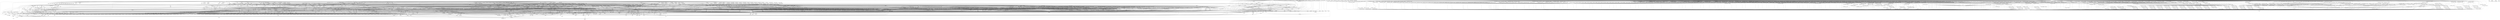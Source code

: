 digraph depends {
    node [shape=plaintext]
"activitymanager" -> "activitymanager-lic" [style=dotted]
"activitymanager" -> "bootd"
"activitymanager" -> "db8"
"activitymanager" -> "libboost-regex1.75.0"
"activitymanager" -> "libglib-2.0-0"
"activitymanager" -> "libpbnjson"
"activitymanager" -> "libstdc++6"
"activitymanager" -> "luna-service2"
"activitymanager" -> "pmloglib"
"alsa-conf" -> "alsa-lib-lic" [style=dotted]
"alsa-plugins-pulseaudio-conf" -> "alsa-plugins-lic" [style=dotted]
"alsa-plugins-pulseaudio-conf" -> "libasound-module-conf-pulse"
"alsa-plugins-pulseaudio-conf" -> "libasound-module-ctl-pulse"
"alsa-plugins-pulseaudio-conf" -> "libasound-module-pcm-pulse"
"alsa-states" -> "alsa-state-lic" [style=dotted]
"alsa-ucm-conf" -> "alsa-ucm-conf-lic" [style=dotted]
"alsa-utils-alsactl" -> "alsa-states" [style=dotted]
"alsa-utils-alsactl" -> "alsa-utils-lic" [style=dotted]
"alsa-utils-alsactl" -> "libasound2"
"alsa-utils-alsamixer" -> "alsa-utils-lic" [style=dotted]
"alsa-utils-alsamixer" -> "libasound2"
"alsa-utils-alsamixer" -> "libformw5"
"alsa-utils-alsamixer" -> "libmenuw5"
"alsa-utils-alsamixer" -> "libncursesw5"
"alsa-utils-alsamixer" -> "libpanelw5"
"alsa-utils-alsamixer" -> "libtinfo5"
"alsa-utils-alsaucm" -> "alsa-utils-lic" [style=dotted]
"alsa-utils-alsaucm" -> "libasound2"
"alsa-utils-amixer" -> "alsa-utils-lic" [style=dotted]
"alsa-utils-amixer" -> "libasound2"
"alsa-utils-aplay" -> "alsa-utils-lic" [style=dotted]
"alsa-utils-aplay" -> "libasound2"
"alsa-utils-systemd" -> "alsa-utils-lic" [style=dotted]
"anbox" -> "anbox-data"
"anbox" -> "anbox-lic" [style=dotted]
"anbox" -> "boost-log"
"anbox-data" -> "anbox-data-lic" [style=dotted]
"anbox" -> "kernel-module-ashmem-linux" [style=dotted]
"anbox" -> "kernel-module-binder-linux" [style=dotted]
"anbox" -> "kernel-module-squashfs" [style=dotted]
"anbox" -> "libboost-filesystem1.75.0"
"anbox" -> "libboost-iostreams1.75.0"
"anbox" -> "libboost-program-options1.75.0"
"anbox" -> "libboost-thread1.75.0"
"anbox" -> "libdw1"
"anbox" -> "libprotobuf-lite25"
"anbox" -> "libsdl2-2.0-0"
"anbox" -> "libsdl2-image-2.0-0"
"anbox" -> "libstdc++6"
"anbox" -> "libsystemd0"
"anbox" -> "lxc"
"app-services" -> "app-services-lic" [style=dotted]
"audio-service" -> "audio-service-lic" [style=dotted]
"audio-service" -> "libglib-2.0-0"
"audio-service" -> "libpbnjson"
"audio-service" -> "libpulse0"
"audio-service" -> "libpulse-mainloop-glib0"
"audio-service" -> "libstdc++6"
"audio-service" -> "luna-service2"
"avahi-daemon" -> "avahi-lic" [style=dotted]
"avahi-daemon" -> "base-files"
"avahi-daemon" -> "base-passwd"
"avahi-daemon" -> "libavahi-common3"
"avahi-daemon" -> "libavahi-core7"
"avahi-daemon" -> "libcap"
"avahi-daemon" -> "libdaemon0"
"avahi-daemon" -> "libdbus-1-3"
"avahi-daemon" -> "libexpat1"
"avahi-daemon" -> "libnss-mdns" [style=dotted]
"avahi-daemon" -> "shadow"
"avahi-locale-en-gb" -> "virtual-locale-en-gb" [style=dotted]
"base-files" -> "base-files-lic" [style=dotted]
"base-passwd" -> "base-passwd-lic" [style=dotted]
"bash" -> "base-files"
"bash" -> "bash-lic" [style=dotted]
"bash" -> "libtinfo5"
"bash" -> "update-alternatives-opkg"
"bc" -> "bc-lic" [style=dotted]
"bc" -> "libreadline8"
"bc" -> "update-alternatives-opkg"
"binutils" -> "binutils-lic" [style=dotted]
"binutils" -> "libbfd"
"binutils" -> "libopcodes"
"binutils" -> "libstdc++6"
"binutils" -> "libz1"
"binutils" -> "update-alternatives-opkg"
"bluez5" -> "bluez5-lic" [style=dotted]
"bluez5" -> "libdbus-1-3"
"bluez5" -> "libglib-2.0-0"
"bluez5" -> "libreadline8"
"bluez5" -> "libudev1"
"boost-log" -> "boost-lic" [style=dotted]
"boost-log" -> "libboost-filesystem1.75.0"
"boost-log" -> "libboost-regex1.75.0"
"boost-log" -> "libboost-thread1.75.0"
"boost-log" -> "libstdc++6"
"bootd" -> "bootd-lic" [style=dotted]
"bootd" -> "libglib-2.0-0"
"bootd" -> "libpbnjson"
"bootd" -> "libstdc++6"
"bootd" -> "luna-service2"
"bootd" -> "pmloglib"
"bridge-utils" -> "bridge-utils-lic" [style=dotted]
"bridge-utils" -> "kernel-module-bridge" [style=dotted]
"bridge-utils" -> "update-alternatives-opkg"
"brotli" -> "brotli-lic" [style=dotted]
"busybox" -> "busybox-lic" [style=dotted]
"busybox" -> "busybox-udhcpc" [style=dotted]
"busybox-udhcpc" -> "busybox-lic" [style=dotted]
"busybox" -> "update-alternatives-opkg"
"bzip2" -> "bzip2-lic" [style=dotted]
"bzip2" -> "libbz2-1"
"bzip2" -> "update-alternatives-opkg"
"ca-certificates" -> "ca-certificates-lic" [style=dotted]
"ca-certificates" -> "openssl-bin"
"certmgrd" -> "certmgrd-lic" [style=dotted]
"certmgrd" -> "libglib-2.0-0"
"certmgrd" -> "libpbnjson"
"certmgrd" -> "libpmcertificatemgr2"
"certmgrd" -> "luna-service2"
"com.palm.keymanager" -> "com.palm.keymanager-lic" [style=dotted]
"com.webos.service.pdm" -> "com.webos.service.pdm-lic" [style=dotted]
"com.webos.service.pdm" -> "dosfstools"
"com.webos.service.pdm" -> "e2fsprogs-e2fsck"
"com.webos.service.pdm" -> "e2fsprogs-tune2fs"
"com.webos.service.pdm" -> "fuse-utils"
"com.webos.service.pdm" -> "gphoto2"
"com.webos.service.pdm" -> "gphotofs"
"com.webos.service.pdm" -> "gptfdisk-sgdisk"
"com.webos.service.pdm" -> "libglib-2.0-0"
"com.webos.service.pdm" -> "libpbnjson"
"com.webos.service.pdm" -> "libstdc++6"
"com.webos.service.pdm" -> "libudev1"
"com.webos.service.pdm" -> "libwebosi18n1"
"com.webos.service.pdm" -> "lsof"
"com.webos.service.pdm" -> "luna-service2"
"com.webos.service.pdm" -> "ntfs-3g"
"com.webos.service.pdm" -> "ntfs-3g-ntfsprogs"
"com.webos.service.pdm" -> "pdm-plugin"
"com.webos.service.pdm" -> "pmloglib"
"com.webos.service.pdm" -> "sdparm"
"com.webos.service.pdm" -> "simple-mtpfs"
"com.webos.service.pdm" -> "smartmontools"
"com.webos.service.pdm" -> "util-linux-lsblk"
"configurator" -> "configurator-lic" [style=dotted]
"configurator" -> "db8"
"configurator" -> "libglib-2.0-0"
"configurator" -> "libstdc++6"
"configurator" -> "pmloglib"
"connman" -> "bluez5"
"connman-client" -> "connman"
"connman-client" -> "connman-lic" [style=dotted]
"connman-client" -> "libdbus-1-3"
"connman-client" -> "libglib-2.0-0"
"connman-client" -> "libreadline8"
"connman-conf" -> "connman-conf-lic" [style=dotted]
"connman" -> "connman-conf" [style=dotted]
"connman" -> "connman-lic" [style=dotted]
"connman" -> "connman-plugin-vpn-l2tp" [style=dotted]
"connman" -> "connman-plugin-vpn-openvpn" [style=dotted]
"connman" -> "connman-plugin-vpn-pppt" [style=dotted]
"connman" -> "connman-plugin-vpn-vpnc" [style=dotted]
"connman" -> "connman-tests" [style=dotted]
"connman" -> "connman-tools" [style=dotted]
"connman" -> "connman-vpn" [style=dotted]
"connman" -> "connman-wait-online" [style=dotted]
"connman" -> "dbus"
"connman" -> "iptables"
"connman" -> "libdbus-1-3"
"connman" -> "libglib-2.0-0"
"connman" -> "libgnutls30"
"connman" -> "neard" [style=dotted]
"connman" -> "ofono"
"connman" -> "openvpn"
"connman-plugin-vpn-l2tp" -> "connman-vpn"
"connman-plugin-vpn-openvpn" -> "connman-vpn"
"connman-plugin-vpn-openvpn" -> "libdbus-1-3"
"connman-plugin-vpn-vpnc" -> "connman-vpn"
"connman-plugin-vpn-vpnc" -> "libdbus-1-3"
"connman" -> "pptp-linux"
"connman-tests" -> "connman-lic" [style=dotted]
"connman-tests" -> "iptables"
"connman-tests" -> "libdbus-1-3"
"connman-tests" -> "libglib-2.0-0"
"connman-tests" -> "libgnutls30"
"connman-tools" -> "connman"
"connman-tools" -> "connman-lic" [style=dotted]
"connman-tools" -> "libglib-2.0-0"
"connman-tools" -> "libgnutls30"
"connman" -> "update-alternatives-opkg"
"connman" -> "vpnc"
"connman-vpn" -> "connman-lic" [style=dotted]
"connman-vpn" -> "libdbus-1-3"
"connman-vpn" -> "libglib-2.0-0"
"connman-vpn" -> "libgnutls30"
"connman-wait-online" -> "connman-lic" [style=dotted]
"connman-wait-online" -> "libdbus-1-3"
"connman-wait-online" -> "libglib-2.0-0"
"connman" -> "wpa-supplicant"
"connman" -> "xl2tpd"
"cordova" -> "cordova-lic" [style=dotted]
"core-apps" -> "bash"
"core-apps" -> "core-apps-lic" [style=dotted]
"cpushareholder-stub" -> "cpushareholder-stub-lic" [style=dotted]
"curl" -> "curl-lic" [style=dotted]
"curl" -> "libcurl4"
"db8" -> "bash"
"db8" -> "busybox"
"db8" -> "db8-lic" [style=dotted]
"db8" -> "leveldb"
"db8" -> "libboost-regex1.75.0"
"db8" -> "libglib-2.0-0"
"db8" -> "libicui18n68"
"db8" -> "libicuuc68"
"db8" -> "libstdc++6"
"db8" -> "luna-service2"
"db8" -> "pmloglib"
"dbus-1" -> "dbus-common"
"dbus-1" -> "dbus-lic" [style=dotted]
"dbus-1" -> "dbus-tools"
"dbus-1" -> "libdbus-1-3"
"dbus-1" -> "libexpat1"
"dbus-1" -> "libsystemd0"
"dbus-common" -> "base-files"
"dbus-common" -> "base-passwd"
"dbus-common" -> "dbus-lic" [style=dotted]
"dbus-common" -> "shadow"
"dbus-tools" -> "dbus-lic" [style=dotted]
"dbus-tools" -> "libdbus-1-3"
"directfb" -> "directfb-lic" [style=dotted]
"directfb" -> "libfreetype6"
"directfb" -> "libjpeg62"
"directfb" -> "libpng16-16"
"directfb" -> "libstdc++6"
"directfb" -> "libz1"
"distro-feed-configs" -> "distro-feed-configs-lic" [style=dotted]
"dnsmasq" -> "dnsmasq-lic" [style=dotted]
"dosfstools" -> "dosfstools-lic" [style=dotted]
"dosfstools" -> "glibc-gconv-ibm437" [style=dotted]
"dosfstools" -> "update-alternatives-opkg"
"e2fsprogs-badblocks" -> "e2fsprogs-lic" [style=dotted]
"e2fsprogs-badblocks" -> "libcom-err2"
"e2fsprogs-badblocks" -> "libext2fs2"
"e2fsprogs-dumpe2fs" -> "e2fsprogs-lic" [style=dotted]
"e2fsprogs-dumpe2fs" -> "libblkid1"
"e2fsprogs-dumpe2fs" -> "libcom-err2"
"e2fsprogs-dumpe2fs" -> "libe2p2"
"e2fsprogs-dumpe2fs" -> "libext2fs2"
"e2fsprogs-e2fsck" -> "e2fsprogs-lic" [style=dotted]
"e2fsprogs-e2fsck" -> "libblkid1"
"e2fsprogs-e2fsck" -> "libcom-err2"
"e2fsprogs-e2fsck" -> "libe2p2"
"e2fsprogs-e2fsck" -> "libext2fs2"
"e2fsprogs-e2fsck" -> "libuuid1"
"e2fsprogs" -> "e2fsprogs-badblocks"
"e2fsprogs" -> "e2fsprogs-dumpe2fs"
"e2fsprogs" -> "e2fsprogs-e2fsck" [style=dotted]
"e2fsprogs" -> "e2fsprogs-lic" [style=dotted]
"e2fsprogs" -> "e2fsprogs-mke2fs" [style=dotted]
"e2fsprogs" -> "libblkid1"
"e2fsprogs" -> "libcom-err2"
"e2fsprogs" -> "libe2p2"
"e2fsprogs" -> "libext2fs2"
"e2fsprogs" -> "libss2"
"e2fsprogs" -> "libuuid1"
"e2fsprogs-mke2fs" -> "e2fsprogs-lic" [style=dotted]
"e2fsprogs-mke2fs" -> "libblkid1"
"e2fsprogs-mke2fs" -> "libcom-err2"
"e2fsprogs-mke2fs" -> "libe2p2"
"e2fsprogs-mke2fs" -> "libext2fs2"
"e2fsprogs-mke2fs" -> "libuuid1"
"e2fsprogs-mke2fs" -> "update-alternatives-opkg"
"e2fsprogs-tune2fs" -> "e2fsprogs-lic" [style=dotted]
"e2fsprogs-tune2fs" -> "libblkid1"
"e2fsprogs-tune2fs" -> "libcom-err2"
"e2fsprogs-tune2fs" -> "libe2p2"
"e2fsprogs-tune2fs" -> "libext2fs2"
"e2fsprogs-tune2fs" -> "libuuid1"
"e2fsprogs-tune2fs" -> "update-alternatives-opkg"
"e2fsprogs" -> "update-alternatives-opkg"
"enyo-1.0" -> "enyo-1.0-lic" [style=dotted]
"event-monitor" -> "event-monitor-lic" [style=dotted]
"event-monitor" -> "libglib-2.0-0"
"event-monitor" -> "libpbnjson"
"event-monitor" -> "libstdc++6"
"event-monitor" -> "luna-service2"
"event-monitor-network" -> "event-monitor-network-lic" [style=dotted]
"event-monitor-network" -> "libpbnjson"
"event-monitor-network" -> "libstdc++6"
"event-monitor-network" -> "libwebosi18n1"
"event-monitor-network" -> "pmloglib"
"event-monitor" -> "pmloglib"
"evtest" -> "evtest-lic" [style=dotted]
"filecache" -> "db8"
"filecache" -> "filecache-lic" [style=dotted]
"filecache" -> "glibmm"
"filecache" -> "jemalloc"
"filecache" -> "libboost-filesystem1.75.0"
"filecache" -> "libglib-2.0-0"
"filecache" -> "libpbnjson"
"filecache" -> "libsigc-2.0-0"
"filecache" -> "libstdc++6"
"filecache" -> "luna-service2"
"filecache" -> "pmloglib"
"fingerterm" -> "fingerterm-lic" [style=dotted]
"fingerterm" -> "libstdc++6"
"fingerterm" -> "qtbase"
"fingerterm" -> "qtdeclarative"
"fingerterm" -> "qtxmlpatterns"
"fingerterm" -> "ttf-liberation-mono"
"fontconfig-utils" -> "fontconfig-lic" [style=dotted]
"fontconfig-utils" -> "libfontconfig1"
"fontconfig-utils" -> "libfreetype6"
"foundation-frameworks" -> "foundation-frameworks-lic" [style=dotted]
"funyahoo-plusplus" -> "funyahoo-plusplus-lic" [style=dotted]
"funyahoo-plusplus" -> "libglib-2.0-0"
"funyahoo-plusplus" -> "libjson-glib-1.0-0"
"funyahoo-plusplus" -> "libpurple"
"fuser" -> "psmisc-lic" [style=dotted]
"fuser" -> "update-alternatives-opkg"
"fuse-utils" -> "fuse-lic" [style=dotted]
"gdb" -> "gdb-lic" [style=dotted]
"gdb" -> "glibc-thread-db" [style=dotted]
"gdb" -> "libexpat1"
"gdb" -> "libpython3.9-1.0"
"gdb" -> "libreadline8"
"gdb" -> "libstdc++6"
"gdb" -> "libtinfo5"
"gdb" -> "python3"
"gdb" -> "python3-codecs"
"gdbserver" -> "gdb-lic" [style=dotted]
"gdbserver" -> "glibc-thread-db" [style=dotted]
"gdbserver" -> "libstdc++6"
"geoclue" -> "avahi-daemon"
"geoclue" -> "geoclue-lic" [style=dotted]
"geoclue" -> "libavahi-client3"
"geoclue" -> "libavahi-common3"
"geoclue" -> "libavahi-glib1"
"geoclue" -> "libglib-2.0-0"
"geoclue" -> "libjson-glib-1.0-0"
"geoclue" -> "libsoup-2.4"
"glibc-gconv-ibm437" -> "glibc-gconv"
"glibc-locale-en-gb" -> "virtual-locale-en-gb" [style=dotted]
"glibmm" -> "glibmm-lic" [style=dotted]
"glibmm" -> "libglib-2.0-0"
"glibmm" -> "libsigc-2.0-0"
"glibmm" -> "libstdc++6"
"glib-networking" -> "glib-networking-lic" [style=dotted]
"glib-networking" -> "libglib-2.0-0"
"glib-networking" -> "libgnutls30"
"glib-networking-locale-en-gb" -> "virtual-locale-en-gb" [style=dotted]
"glmark2" -> "glmark2-lic" [style=dotted]
"glmark2" -> "libdrm2"
"glmark2" -> "libgbm1"
"glmark2" -> "libjpeg62"
"glmark2" -> "libpng16-16"
"glmark2" -> "libstdc++6"
"glmark2" -> "libudev1"
"glmark2" -> "libz1"
"gobject-introspection" -> "gobject-introspection-lic" [style=dotted]
"gobject-introspection" -> "libffi7"
"gobject-introspection" -> "libglib-2.0-0"
"gobject-introspection" -> "python3-pickle"
"gobject-introspection" -> "python3-xml"
"gphoto2" -> "gphoto2-lic" [style=dotted]
"gphoto2" -> "libexif12"
"gphoto2" -> "libgphoto2-6"
"gphoto2" -> "libgphoto2-port12"
"gphoto2" -> "libpopt0"
"gphoto2" -> "libreadline8"
"gphoto2-locale-en-gb" -> "virtual-locale-en-gb" [style=dotted]
"gphotofs" -> "gphotofs-lic" [style=dotted]
"gphotofs" -> "libfuse2"
"gphotofs" -> "libglib-2.0-0"
"gphotofs" -> "libgphoto2-6"
"gphotofs" -> "libgphoto2-port12"
"gptfdisk-sgdisk" -> "gptfdisk-lic" [style=dotted]
"gptfdisk-sgdisk" -> "libpopt0"
"gptfdisk-sgdisk" -> "libstdc++6"
"gptfdisk-sgdisk" -> "libuuid1"
"gstreamer1.0" -> "gstreamer1.0-lic" [style=dotted]
"gstreamer1.0-libav" -> "gstreamer1.0"
"gstreamer1.0-libav" -> "gstreamer1.0-libav-lic" [style=dotted]
"gstreamer1.0-libav" -> "libavcodec58"
"gstreamer1.0-libav" -> "libavfilter7"
"gstreamer1.0-libav" -> "libavformat58"
"gstreamer1.0-libav" -> "libavutil56"
"gstreamer1.0-libav" -> "libglib-2.0-0"
"gstreamer1.0-libav" -> "libgstaudio-1.0-0"
"gstreamer1.0-libav" -> "libgstpbutils-1.0-0"
"gstreamer1.0-libav" -> "libgstvideo-1.0-0"
"gstreamer1.0" -> "libglib-2.0-0"
"gstreamer1.0-locale-en-gb" -> "virtual-locale-en-gb" [style=dotted]
"gstreamer1.0-plugins-bad-accurip" -> "gstreamer1.0"
"gstreamer1.0-plugins-bad-accurip" -> "libglib-2.0-0"
"gstreamer1.0-plugins-bad-accurip" -> "libgstaudio-1.0-0"
"gstreamer1.0-plugins-bad-adpcmdec" -> "gstreamer1.0"
"gstreamer1.0-plugins-bad-adpcmdec" -> "libglib-2.0-0"
"gstreamer1.0-plugins-bad-adpcmdec" -> "libgstaudio-1.0-0"
"gstreamer1.0-plugins-bad-adpcmenc" -> "gstreamer1.0"
"gstreamer1.0-plugins-bad-adpcmenc" -> "libglib-2.0-0"
"gstreamer1.0-plugins-bad-adpcmenc" -> "libgstaudio-1.0-0"
"gstreamer1.0-plugins-bad-aiff" -> "gstreamer1.0"
"gstreamer1.0-plugins-bad-aiff" -> "libglib-2.0-0"
"gstreamer1.0-plugins-bad-aiff" -> "libgstaudio-1.0-0"
"gstreamer1.0-plugins-bad-aiff" -> "libgstpbutils-1.0-0"
"gstreamer1.0-plugins-bad-aiff" -> "libgsttag-1.0-0"
"gstreamer1.0-plugins-bad-apps" -> "gstreamer1.0"
"gstreamer1.0-plugins-bad-apps" -> "gstreamer1.0-plugins-bad-lic" [style=dotted]
"gstreamer1.0-plugins-bad-apps" -> "libglib-2.0-0"
"gstreamer1.0-plugins-bad-apps" -> "libgstpbutils-1.0-0"
"gstreamer1.0-plugins-bad-apps" -> "libgsttranscoder-1.0-0"
"gstreamer1.0-plugins-bad-asfmux" -> "gstreamer1.0"
"gstreamer1.0-plugins-bad-asfmux" -> "libglib-2.0-0"
"gstreamer1.0-plugins-bad-asfmux" -> "libgstrtp-1.0-0"
"gstreamer1.0-plugins-bad-audiobuffersplit" -> "gstreamer1.0"
"gstreamer1.0-plugins-bad-audiobuffersplit" -> "libglib-2.0-0"
"gstreamer1.0-plugins-bad-audiobuffersplit" -> "libgstaudio-1.0-0"
"gstreamer1.0-plugins-bad-audiofxbad" -> "gstreamer1.0"
"gstreamer1.0-plugins-bad-audiofxbad" -> "libglib-2.0-0"
"gstreamer1.0-plugins-bad-audiofxbad" -> "libgstaudio-1.0-0"
"gstreamer1.0-plugins-bad-audiolatency" -> "gstreamer1.0"
"gstreamer1.0-plugins-bad-audiolatency" -> "libglib-2.0-0"
"gstreamer1.0-plugins-bad-audiomixmatrix" -> "gstreamer1.0"
"gstreamer1.0-plugins-bad-audiomixmatrix" -> "libglib-2.0-0"
"gstreamer1.0-plugins-bad-audiomixmatrix" -> "libgstaudio-1.0-0"
"gstreamer1.0-plugins-bad-audiovisualizers" -> "gstreamer1.0"
"gstreamer1.0-plugins-bad-audiovisualizers" -> "libglib-2.0-0"
"gstreamer1.0-plugins-bad-audiovisualizers" -> "libgstfft-1.0-0"
"gstreamer1.0-plugins-bad-audiovisualizers" -> "libgstpbutils-1.0-0"
"gstreamer1.0-plugins-bad-autoconvert" -> "gstreamer1.0"
"gstreamer1.0-plugins-bad-autoconvert" -> "libglib-2.0-0"
"gstreamer1.0-plugins-bad-bayer" -> "gstreamer1.0"
"gstreamer1.0-plugins-bad-bayer" -> "libglib-2.0-0"
"gstreamer1.0-plugins-bad-bayer" -> "libgstvideo-1.0-0"
"gstreamer1.0-plugins-bad-bayer" -> "liborc-0.4-0"
"gstreamer1.0-plugins-bad-bluez" -> "gstreamer1.0"
"gstreamer1.0-plugins-bad-bluez" -> "libglib-2.0-0"
"gstreamer1.0-plugins-bad-bz2" -> "gstreamer1.0"
"gstreamer1.0-plugins-bad-bz2" -> "libbz2-1"
"gstreamer1.0-plugins-bad-bz2" -> "libglib-2.0-0"
"gstreamer1.0-plugins-bad-camerabin" -> "gstreamer1.0"
"gstreamer1.0-plugins-bad-camerabin" -> "libglib-2.0-0"
"gstreamer1.0-plugins-bad-camerabin" -> "libgstbasecamerabinsrc-1.0-0"
"gstreamer1.0-plugins-bad-camerabin" -> "libgstpbutils-1.0-0"
"gstreamer1.0-plugins-bad-camerabin" -> "libgstphotography-1.0-0"
"gstreamer1.0-plugins-bad-closedcaption" -> "gstreamer1.0"
"gstreamer1.0-plugins-bad-closedcaption" -> "libcairo2"
"gstreamer1.0-plugins-bad-closedcaption" -> "libglib-2.0-0"
"gstreamer1.0-plugins-bad-closedcaption" -> "libgstvideo-1.0-0"
"gstreamer1.0-plugins-bad-closedcaption" -> "pango"
"gstreamer1.0-plugins-bad-coloreffects" -> "gstreamer1.0"
"gstreamer1.0-plugins-bad-coloreffects" -> "libglib-2.0-0"
"gstreamer1.0-plugins-bad-coloreffects" -> "libgstvideo-1.0-0"
"gstreamer1.0-plugins-bad-curl" -> "gstreamer1.0"
"gstreamer1.0-plugins-bad-curl" -> "libcurl4"
"gstreamer1.0-plugins-bad-curl" -> "libglib-2.0-0"
"gstreamer1.0-plugins-bad-dash" -> "gstreamer1.0"
"gstreamer1.0-plugins-bad-dash" -> "libglib-2.0-0"
"gstreamer1.0-plugins-bad-dash" -> "libgstadaptivedemux-1.0-0"
"gstreamer1.0-plugins-bad-dash" -> "libgstisoff-1.0-0"
"gstreamer1.0-plugins-bad-dash" -> "libgsttag-1.0-0"
"gstreamer1.0-plugins-bad-dash" -> "libgsturidownloader-1.0-0"
"gstreamer1.0-plugins-bad-dash" -> "libxml2"
"gstreamer1.0-plugins-bad-debugutilsbad" -> "gstreamer1.0"
"gstreamer1.0-plugins-bad-debugutilsbad" -> "libglib-2.0-0"
"gstreamer1.0-plugins-bad-debugutilsbad" -> "libgstvideo-1.0-0"
"gstreamer1.0-plugins-bad-decklink" -> "gstreamer1.0"
"gstreamer1.0-plugins-bad-decklink" -> "libglib-2.0-0"
"gstreamer1.0-plugins-bad-decklink" -> "libgstaudio-1.0-0"
"gstreamer1.0-plugins-bad-decklink" -> "libgstvideo-1.0-0"
"gstreamer1.0-plugins-bad-decklink" -> "libstdc++6"
"gstreamer1.0-plugins-bad-dtls" -> "gstreamer1.0"
"gstreamer1.0-plugins-bad-dtls" -> "libcrypto1.1"
"gstreamer1.0-plugins-bad-dtls" -> "libglib-2.0-0"
"gstreamer1.0-plugins-bad-dtls" -> "libssl1.1"
"gstreamer1.0-plugins-bad-dvb" -> "gstreamer1.0"
"gstreamer1.0-plugins-bad-dvb" -> "libglib-2.0-0"
"gstreamer1.0-plugins-bad-dvb" -> "libgstmpegts-1.0-0"
"gstreamer1.0-plugins-bad-dvbsubenc" -> "gstreamer1.0"
"gstreamer1.0-plugins-bad-dvbsubenc" -> "libglib-2.0-0"
"gstreamer1.0-plugins-bad-dvbsubenc" -> "libgstvideo-1.0-0"
"gstreamer1.0-plugins-bad-dvbsuboverlay" -> "gstreamer1.0"
"gstreamer1.0-plugins-bad-dvbsuboverlay" -> "libglib-2.0-0"
"gstreamer1.0-plugins-bad-dvbsuboverlay" -> "libgstvideo-1.0-0"
"gstreamer1.0-plugins-bad-dvdspu" -> "gstreamer1.0"
"gstreamer1.0-plugins-bad-dvdspu" -> "libglib-2.0-0"
"gstreamer1.0-plugins-bad-dvdspu" -> "libgstvideo-1.0-0"
"gstreamer1.0-plugins-bad-faceoverlay" -> "gstreamer1.0"
"gstreamer1.0-plugins-bad-faceoverlay" -> "libglib-2.0-0"
"gstreamer1.0-plugins-bad-fbdevsink" -> "gstreamer1.0"
"gstreamer1.0-plugins-bad-fbdevsink" -> "libglib-2.0-0"
"gstreamer1.0-plugins-bad-fbdevsink" -> "libgstvideo-1.0-0"
"gstreamer1.0-plugins-bad-festival" -> "gstreamer1.0"
"gstreamer1.0-plugins-bad-festival" -> "libglib-2.0-0"
"gstreamer1.0-plugins-bad-fieldanalysis" -> "gstreamer1.0"
"gstreamer1.0-plugins-bad-fieldanalysis" -> "libglib-2.0-0"
"gstreamer1.0-plugins-bad-fieldanalysis" -> "libgstvideo-1.0-0"
"gstreamer1.0-plugins-bad-fieldanalysis" -> "liborc-0.4-0"
"gstreamer1.0-plugins-bad-freeverb" -> "gstreamer1.0"
"gstreamer1.0-plugins-bad-freeverb" -> "libglib-2.0-0"
"gstreamer1.0-plugins-bad-freeverb" -> "libgstaudio-1.0-0"
"gstreamer1.0-plugins-bad-frei0r" -> "gstreamer1.0"
"gstreamer1.0-plugins-bad-frei0r" -> "libglib-2.0-0"
"gstreamer1.0-plugins-bad-frei0r" -> "libgstvideo-1.0-0"
"gstreamer1.0-plugins-bad-gaudieffects" -> "gstreamer1.0"
"gstreamer1.0-plugins-bad-gaudieffects" -> "libglib-2.0-0"
"gstreamer1.0-plugins-bad-gaudieffects" -> "libgstvideo-1.0-0"
"gstreamer1.0-plugins-bad-gaudieffects" -> "liborc-0.4-0"
"gstreamer1.0-plugins-bad-gdp" -> "gstreamer1.0"
"gstreamer1.0-plugins-bad-gdp" -> "libglib-2.0-0"
"gstreamer1.0-plugins-bad-geometrictransform" -> "gstreamer1.0"
"gstreamer1.0-plugins-bad-geometrictransform" -> "libglib-2.0-0"
"gstreamer1.0-plugins-bad-geometrictransform" -> "libgstvideo-1.0-0"
"gstreamer1.0-plugins-bad-hls" -> "gstreamer1.0"
"gstreamer1.0-plugins-bad-hls" -> "libglib-2.0-0"
"gstreamer1.0-plugins-bad-hls" -> "libgstadaptivedemux-1.0-0"
"gstreamer1.0-plugins-bad-hls" -> "libgstpbutils-1.0-0"
"gstreamer1.0-plugins-bad-hls" -> "libgsttag-1.0-0"
"gstreamer1.0-plugins-bad-hls" -> "libgsturidownloader-1.0-0"
"gstreamer1.0-plugins-bad-hls" -> "libgstvideo-1.0-0"
"gstreamer1.0-plugins-bad-hls" -> "nettle"
"gstreamer1.0-plugins-bad-id3tag" -> "gstreamer1.0"
"gstreamer1.0-plugins-bad-id3tag" -> "libglib-2.0-0"
"gstreamer1.0-plugins-bad-id3tag" -> "libgsttag-1.0-0"
"gstreamer1.0-plugins-bad-inter" -> "gstreamer1.0"
"gstreamer1.0-plugins-bad-interlace" -> "gstreamer1.0"
"gstreamer1.0-plugins-bad-interlace" -> "libglib-2.0-0"
"gstreamer1.0-plugins-bad-interlace" -> "libgstvideo-1.0-0"
"gstreamer1.0-plugins-bad-inter" -> "libglib-2.0-0"
"gstreamer1.0-plugins-bad-inter" -> "libgstaudio-1.0-0"
"gstreamer1.0-plugins-bad-inter" -> "libgstvideo-1.0-0"
"gstreamer1.0-plugins-bad-ipcpipeline" -> "gstreamer1.0"
"gstreamer1.0-plugins-bad-ipcpipeline" -> "libglib-2.0-0"
"gstreamer1.0-plugins-bad-ivfparse" -> "gstreamer1.0"
"gstreamer1.0-plugins-bad-ivfparse" -> "libglib-2.0-0"
"gstreamer1.0-plugins-bad-ivtc" -> "gstreamer1.0"
"gstreamer1.0-plugins-bad-ivtc" -> "libglib-2.0-0"
"gstreamer1.0-plugins-bad-ivtc" -> "libgstvideo-1.0-0"
"gstreamer1.0-plugins-bad-jp2kdecimator" -> "gstreamer1.0"
"gstreamer1.0-plugins-bad-jp2kdecimator" -> "libglib-2.0-0"
"gstreamer1.0-plugins-bad-jpegformat" -> "gstreamer1.0"
"gstreamer1.0-plugins-bad-jpegformat" -> "libglib-2.0-0"
"gstreamer1.0-plugins-bad-jpegformat" -> "libgsttag-1.0-0"
"gstreamer1.0-plugins-bad-legacyrawparse" -> "gstreamer1.0"
"gstreamer1.0-plugins-bad-legacyrawparse" -> "libglib-2.0-0"
"gstreamer1.0-plugins-bad-legacyrawparse" -> "libgstaudio-1.0-0"
"gstreamer1.0-plugins-bad-legacyrawparse" -> "libgstvideo-1.0-0"
"gstreamer1.0-plugins-bad-locale-en-gb" -> "virtual-locale-en-gb" [style=dotted]
"gstreamer1.0-plugins-bad-meta" -> "gstreamer1.0-plugins-bad-accurip"
"gstreamer1.0-plugins-bad-meta" -> "gstreamer1.0-plugins-bad-adpcmdec"
"gstreamer1.0-plugins-bad-meta" -> "gstreamer1.0-plugins-bad-adpcmenc"
"gstreamer1.0-plugins-bad-meta" -> "gstreamer1.0-plugins-bad-aiff"
"gstreamer1.0-plugins-bad-meta" -> "gstreamer1.0-plugins-bad-apps"
"gstreamer1.0-plugins-bad-meta" -> "gstreamer1.0-plugins-bad-asfmux"
"gstreamer1.0-plugins-bad-meta" -> "gstreamer1.0-plugins-bad-audiobuffersplit"
"gstreamer1.0-plugins-bad-meta" -> "gstreamer1.0-plugins-bad-audiofxbad"
"gstreamer1.0-plugins-bad-meta" -> "gstreamer1.0-plugins-bad-audiolatency"
"gstreamer1.0-plugins-bad-meta" -> "gstreamer1.0-plugins-bad-audiomixmatrix"
"gstreamer1.0-plugins-bad-meta" -> "gstreamer1.0-plugins-bad-audiovisualizers"
"gstreamer1.0-plugins-bad-meta" -> "gstreamer1.0-plugins-bad-autoconvert"
"gstreamer1.0-plugins-bad-meta" -> "gstreamer1.0-plugins-bad-bayer"
"gstreamer1.0-plugins-bad-meta" -> "gstreamer1.0-plugins-bad-bluez"
"gstreamer1.0-plugins-bad-meta" -> "gstreamer1.0-plugins-bad-bz2"
"gstreamer1.0-plugins-bad-meta" -> "gstreamer1.0-plugins-bad-camerabin"
"gstreamer1.0-plugins-bad-meta" -> "gstreamer1.0-plugins-bad-closedcaption"
"gstreamer1.0-plugins-bad-meta" -> "gstreamer1.0-plugins-bad-coloreffects"
"gstreamer1.0-plugins-bad-meta" -> "gstreamer1.0-plugins-bad-curl"
"gstreamer1.0-plugins-bad-meta" -> "gstreamer1.0-plugins-bad-dash"
"gstreamer1.0-plugins-bad-meta" -> "gstreamer1.0-plugins-bad-debugutilsbad"
"gstreamer1.0-plugins-bad-meta" -> "gstreamer1.0-plugins-bad-decklink"
"gstreamer1.0-plugins-bad-meta" -> "gstreamer1.0-plugins-bad-dtls"
"gstreamer1.0-plugins-bad-meta" -> "gstreamer1.0-plugins-bad-dvb"
"gstreamer1.0-plugins-bad-meta" -> "gstreamer1.0-plugins-bad-dvbsubenc"
"gstreamer1.0-plugins-bad-meta" -> "gstreamer1.0-plugins-bad-dvbsuboverlay"
"gstreamer1.0-plugins-bad-meta" -> "gstreamer1.0-plugins-bad-dvdspu"
"gstreamer1.0-plugins-bad-meta" -> "gstreamer1.0-plugins-bad-faceoverlay"
"gstreamer1.0-plugins-bad-meta" -> "gstreamer1.0-plugins-bad-fbdevsink"
"gstreamer1.0-plugins-bad-meta" -> "gstreamer1.0-plugins-bad-festival"
"gstreamer1.0-plugins-bad-meta" -> "gstreamer1.0-plugins-bad-fieldanalysis"
"gstreamer1.0-plugins-bad-meta" -> "gstreamer1.0-plugins-bad-freeverb"
"gstreamer1.0-plugins-bad-meta" -> "gstreamer1.0-plugins-bad-frei0r"
"gstreamer1.0-plugins-bad-meta" -> "gstreamer1.0-plugins-bad-gaudieffects"
"gstreamer1.0-plugins-bad-meta" -> "gstreamer1.0-plugins-bad-gdp"
"gstreamer1.0-plugins-bad-meta" -> "gstreamer1.0-plugins-bad-geometrictransform"
"gstreamer1.0-plugins-bad-meta" -> "gstreamer1.0-plugins-bad-hls"
"gstreamer1.0-plugins-bad-meta" -> "gstreamer1.0-plugins-bad-id3tag"
"gstreamer1.0-plugins-bad-meta" -> "gstreamer1.0-plugins-bad-inter"
"gstreamer1.0-plugins-bad-meta" -> "gstreamer1.0-plugins-bad-interlace"
"gstreamer1.0-plugins-bad-meta" -> "gstreamer1.0-plugins-bad-ipcpipeline"
"gstreamer1.0-plugins-bad-meta" -> "gstreamer1.0-plugins-bad-ivfparse"
"gstreamer1.0-plugins-bad-meta" -> "gstreamer1.0-plugins-bad-ivtc"
"gstreamer1.0-plugins-bad-meta" -> "gstreamer1.0-plugins-bad-jp2kdecimator"
"gstreamer1.0-plugins-bad-meta" -> "gstreamer1.0-plugins-bad-jpegformat"
"gstreamer1.0-plugins-bad-meta" -> "gstreamer1.0-plugins-bad-legacyrawparse"
"gstreamer1.0-plugins-bad-meta" -> "gstreamer1.0-plugins-bad-lic"
"gstreamer1.0-plugins-bad-meta" -> "gstreamer1.0-plugins-bad-lic" [style=dotted]
"gstreamer1.0-plugins-bad-meta" -> "gstreamer1.0-plugins-bad-midi"
"gstreamer1.0-plugins-bad-meta" -> "gstreamer1.0-plugins-bad-mpegpsdemux"
"gstreamer1.0-plugins-bad-meta" -> "gstreamer1.0-plugins-bad-mpegpsmux"
"gstreamer1.0-plugins-bad-meta" -> "gstreamer1.0-plugins-bad-mpegtsdemux"
"gstreamer1.0-plugins-bad-meta" -> "gstreamer1.0-plugins-bad-mpegtsmux"
"gstreamer1.0-plugins-bad-meta" -> "gstreamer1.0-plugins-bad-mxf"
"gstreamer1.0-plugins-bad-meta" -> "gstreamer1.0-plugins-bad-netsim"
"gstreamer1.0-plugins-bad-meta" -> "gstreamer1.0-plugins-bad-pcapparse"
"gstreamer1.0-plugins-bad-meta" -> "gstreamer1.0-plugins-bad-pnm"
"gstreamer1.0-plugins-bad-meta" -> "gstreamer1.0-plugins-bad-proxy"
"gstreamer1.0-plugins-bad-meta" -> "gstreamer1.0-plugins-bad-removesilence"
"gstreamer1.0-plugins-bad-meta" -> "gstreamer1.0-plugins-bad-rfbsrc"
"gstreamer1.0-plugins-bad-meta" -> "gstreamer1.0-plugins-bad-rist"
"gstreamer1.0-plugins-bad-meta" -> "gstreamer1.0-plugins-bad-rsvg"
"gstreamer1.0-plugins-bad-meta" -> "gstreamer1.0-plugins-bad-rtmp2"
"gstreamer1.0-plugins-bad-meta" -> "gstreamer1.0-plugins-bad-rtpmanagerbad"
"gstreamer1.0-plugins-bad-meta" -> "gstreamer1.0-plugins-bad-rtponvif"
"gstreamer1.0-plugins-bad-meta" -> "gstreamer1.0-plugins-bad-sbc"
"gstreamer1.0-plugins-bad-meta" -> "gstreamer1.0-plugins-bad-sdpelem"
"gstreamer1.0-plugins-bad-meta" -> "gstreamer1.0-plugins-bad-segmentclip"
"gstreamer1.0-plugins-bad-meta" -> "gstreamer1.0-plugins-bad-shm"
"gstreamer1.0-plugins-bad-meta" -> "gstreamer1.0-plugins-bad-siren"
"gstreamer1.0-plugins-bad-meta" -> "gstreamer1.0-plugins-bad-smooth"
"gstreamer1.0-plugins-bad-meta" -> "gstreamer1.0-plugins-bad-smoothstreaming"
"gstreamer1.0-plugins-bad-meta" -> "gstreamer1.0-plugins-bad-sndfile"
"gstreamer1.0-plugins-bad-meta" -> "gstreamer1.0-plugins-bad-speed"
"gstreamer1.0-plugins-bad-meta" -> "gstreamer1.0-plugins-bad-subenc"
"gstreamer1.0-plugins-bad-meta" -> "gstreamer1.0-plugins-bad-switchbin"
"gstreamer1.0-plugins-bad-meta" -> "gstreamer1.0-plugins-bad-timecode"
"gstreamer1.0-plugins-bad-meta" -> "gstreamer1.0-plugins-bad-transcode"
"gstreamer1.0-plugins-bad-meta" -> "gstreamer1.0-plugins-bad-ttmlsubs"
"gstreamer1.0-plugins-bad-meta" -> "gstreamer1.0-plugins-bad-uvch264"
"gstreamer1.0-plugins-bad-meta" -> "gstreamer1.0-plugins-bad-videofiltersbad"
"gstreamer1.0-plugins-bad-meta" -> "gstreamer1.0-plugins-bad-videoframe-audiolevel"
"gstreamer1.0-plugins-bad-meta" -> "gstreamer1.0-plugins-bad-videoparsersbad"
"gstreamer1.0-plugins-bad-meta" -> "gstreamer1.0-plugins-bad-videosignal"
"gstreamer1.0-plugins-bad-meta" -> "gstreamer1.0-plugins-bad-vmnc"
"gstreamer1.0-plugins-bad-meta" -> "gstreamer1.0-plugins-bad-waylandsink"
"gstreamer1.0-plugins-bad-meta" -> "gstreamer1.0-plugins-bad-webp"
"gstreamer1.0-plugins-bad-meta" -> "gstreamer1.0-plugins-bad-y4mdec"
"gstreamer1.0-plugins-bad-meta" -> "libgstadaptivedemux-1.0"
"gstreamer1.0-plugins-bad-meta" -> "libgstbadaudio-1.0"
"gstreamer1.0-plugins-bad-meta" -> "libgstbasecamerabinsrc-1.0"
"gstreamer1.0-plugins-bad-meta" -> "libgstcodecparsers-1.0"
"gstreamer1.0-plugins-bad-meta" -> "libgstcodecs-1.0"
"gstreamer1.0-plugins-bad-meta" -> "libgstinsertbin-1.0"
"gstreamer1.0-plugins-bad-meta" -> "libgstisoff-1.0"
"gstreamer1.0-plugins-bad-meta" -> "libgstmpegts-1.0"
"gstreamer1.0-plugins-bad-meta" -> "libgstphotography-1.0"
"gstreamer1.0-plugins-bad-meta" -> "libgstplayer-1.0"
"gstreamer1.0-plugins-bad-meta" -> "libgstsctp-1.0"
"gstreamer1.0-plugins-bad-meta" -> "libgsttranscoder-1.0"
"gstreamer1.0-plugins-bad-meta" -> "libgsturidownloader-1.0"
"gstreamer1.0-plugins-bad-meta" -> "libgstwayland-1.0"
"gstreamer1.0-plugins-bad-meta" -> "libgstwebrtc-1.0"
"gstreamer1.0-plugins-bad-midi" -> "gstreamer1.0"
"gstreamer1.0-plugins-bad-midi" -> "libglib-2.0-0"
"gstreamer1.0-plugins-bad-mpegpsdemux" -> "gstreamer1.0"
"gstreamer1.0-plugins-bad-mpegpsdemux" -> "libglib-2.0-0"
"gstreamer1.0-plugins-bad-mpegpsdemux" -> "libgstpbutils-1.0-0"
"gstreamer1.0-plugins-bad-mpegpsmux" -> "gstreamer1.0"
"gstreamer1.0-plugins-bad-mpegpsmux" -> "libglib-2.0-0"
"gstreamer1.0-plugins-bad-mpegtsdemux" -> "gstreamer1.0"
"gstreamer1.0-plugins-bad-mpegtsdemux" -> "libglib-2.0-0"
"gstreamer1.0-plugins-bad-mpegtsdemux" -> "libgstaudio-1.0-0"
"gstreamer1.0-plugins-bad-mpegtsdemux" -> "libgstcodecparsers-1.0-0"
"gstreamer1.0-plugins-bad-mpegtsdemux" -> "libgstmpegts-1.0-0"
"gstreamer1.0-plugins-bad-mpegtsdemux" -> "libgstpbutils-1.0-0"
"gstreamer1.0-plugins-bad-mpegtsdemux" -> "libgsttag-1.0-0"
"gstreamer1.0-plugins-bad-mpegtsmux" -> "gstreamer1.0"
"gstreamer1.0-plugins-bad-mpegtsmux" -> "libglib-2.0-0"
"gstreamer1.0-plugins-bad-mpegtsmux" -> "libgstaudio-1.0-0"
"gstreamer1.0-plugins-bad-mpegtsmux" -> "libgstmpegts-1.0-0"
"gstreamer1.0-plugins-bad-mpegtsmux" -> "libgstpbutils-1.0-0"
"gstreamer1.0-plugins-bad-mpegtsmux" -> "libgsttag-1.0-0"
"gstreamer1.0-plugins-bad-mpegtsmux" -> "libgstvideo-1.0-0"
"gstreamer1.0-plugins-bad-mxf" -> "gstreamer1.0"
"gstreamer1.0-plugins-bad-mxf" -> "libglib-2.0-0"
"gstreamer1.0-plugins-bad-mxf" -> "libgstaudio-1.0-0"
"gstreamer1.0-plugins-bad-mxf" -> "libgstvideo-1.0-0"
"gstreamer1.0-plugins-bad-netsim" -> "gstreamer1.0"
"gstreamer1.0-plugins-bad-netsim" -> "libglib-2.0-0"
"gstreamer1.0-plugins-bad-pcapparse" -> "gstreamer1.0"
"gstreamer1.0-plugins-bad-pcapparse" -> "libglib-2.0-0"
"gstreamer1.0-plugins-bad-pnm" -> "gstreamer1.0"
"gstreamer1.0-plugins-bad-pnm" -> "libglib-2.0-0"
"gstreamer1.0-plugins-bad-pnm" -> "libgstvideo-1.0-0"
"gstreamer1.0-plugins-bad-proxy" -> "gstreamer1.0"
"gstreamer1.0-plugins-bad-proxy" -> "libglib-2.0-0"
"gstreamer1.0-plugins-bad-removesilence" -> "gstreamer1.0"
"gstreamer1.0-plugins-bad-removesilence" -> "libglib-2.0-0"
"gstreamer1.0-plugins-bad-rfbsrc" -> "gstreamer1.0"
"gstreamer1.0-plugins-bad-rfbsrc" -> "libglib-2.0-0"
"gstreamer1.0-plugins-bad-rfbsrc" -> "libgstvideo-1.0-0"
"gstreamer1.0-plugins-bad-rist" -> "gstreamer1.0"
"gstreamer1.0-plugins-bad-rist" -> "libglib-2.0-0"
"gstreamer1.0-plugins-bad-rist" -> "libgstrtp-1.0-0"
"gstreamer1.0-plugins-bad-rsvg" -> "gstreamer1.0"
"gstreamer1.0-plugins-bad-rsvg" -> "libcairo2"
"gstreamer1.0-plugins-bad-rsvg" -> "libglib-2.0-0"
"gstreamer1.0-plugins-bad-rsvg" -> "libgstvideo-1.0-0"
"gstreamer1.0-plugins-bad-rsvg" -> "librsvg-2-2"
"gstreamer1.0-plugins-bad-rtmp2" -> "gstreamer1.0"
"gstreamer1.0-plugins-bad-rtmp2" -> "libglib-2.0-0"
"gstreamer1.0-plugins-bad-rtpmanagerbad" -> "gstreamer1.0"
"gstreamer1.0-plugins-bad-rtpmanagerbad" -> "libglib-2.0-0"
"gstreamer1.0-plugins-bad-rtpmanagerbad" -> "libgstrtp-1.0-0"
"gstreamer1.0-plugins-bad-rtponvif" -> "gstreamer1.0"
"gstreamer1.0-plugins-bad-rtponvif" -> "libglib-2.0-0"
"gstreamer1.0-plugins-bad-rtponvif" -> "libgstrtp-1.0-0"
"gstreamer1.0-plugins-bad-sbc" -> "gstreamer1.0"
"gstreamer1.0-plugins-bad-sbc" -> "libglib-2.0-0"
"gstreamer1.0-plugins-bad-sbc" -> "libgstaudio-1.0-0"
"gstreamer1.0-plugins-bad-sbc" -> "libsbc1"
"gstreamer1.0-plugins-bad-sdpelem" -> "gstreamer1.0"
"gstreamer1.0-plugins-bad-sdpelem" -> "libglib-2.0-0"
"gstreamer1.0-plugins-bad-sdpelem" -> "libgstapp-1.0-0"
"gstreamer1.0-plugins-bad-sdpelem" -> "libgstsdp-1.0-0"
"gstreamer1.0-plugins-bad-segmentclip" -> "gstreamer1.0"
"gstreamer1.0-plugins-bad-segmentclip" -> "libglib-2.0-0"
"gstreamer1.0-plugins-bad-segmentclip" -> "libgstaudio-1.0-0"
"gstreamer1.0-plugins-bad-shm" -> "gstreamer1.0"
"gstreamer1.0-plugins-bad-shm" -> "libglib-2.0-0"
"gstreamer1.0-plugins-bad-siren" -> "gstreamer1.0"
"gstreamer1.0-plugins-bad-siren" -> "libglib-2.0-0"
"gstreamer1.0-plugins-bad-siren" -> "libgstaudio-1.0-0"
"gstreamer1.0-plugins-bad-smooth" -> "gstreamer1.0"
"gstreamer1.0-plugins-bad-smooth" -> "libglib-2.0-0"
"gstreamer1.0-plugins-bad-smooth" -> "libgstvideo-1.0-0"
"gstreamer1.0-plugins-bad-smoothstreaming" -> "gstreamer1.0"
"gstreamer1.0-plugins-bad-smoothstreaming" -> "libglib-2.0-0"
"gstreamer1.0-plugins-bad-smoothstreaming" -> "libgstadaptivedemux-1.0-0"
"gstreamer1.0-plugins-bad-smoothstreaming" -> "libgstcodecparsers-1.0-0"
"gstreamer1.0-plugins-bad-smoothstreaming" -> "libgstisoff-1.0-0"
"gstreamer1.0-plugins-bad-smoothstreaming" -> "libxml2"
"gstreamer1.0-plugins-bad-sndfile" -> "gstreamer1.0"
"gstreamer1.0-plugins-bad-sndfile" -> "libglib-2.0-0"
"gstreamer1.0-plugins-bad-sndfile" -> "libsndfile1"
"gstreamer1.0-plugins-bad-speed" -> "gstreamer1.0"
"gstreamer1.0-plugins-bad-speed" -> "libglib-2.0-0"
"gstreamer1.0-plugins-bad-speed" -> "libgstaudio-1.0-0"
"gstreamer1.0-plugins-bad-subenc" -> "gstreamer1.0"
"gstreamer1.0-plugins-bad-subenc" -> "libglib-2.0-0"
"gstreamer1.0-plugins-bad-switchbin" -> "gstreamer1.0"
"gstreamer1.0-plugins-bad-switchbin" -> "libglib-2.0-0"
"gstreamer1.0-plugins-bad-timecode" -> "gstreamer1.0"
"gstreamer1.0-plugins-bad-timecode" -> "libglib-2.0-0"
"gstreamer1.0-plugins-bad-timecode" -> "libgstaudio-1.0-0"
"gstreamer1.0-plugins-bad-timecode" -> "libgstvideo-1.0-0"
"gstreamer1.0-plugins-bad-transcode" -> "gstreamer1.0"
"gstreamer1.0-plugins-bad-transcode" -> "libglib-2.0-0"
"gstreamer1.0-plugins-bad-transcode" -> "libgstpbutils-1.0-0"
"gstreamer1.0-plugins-bad-ttmlsubs" -> "gstreamer1.0"
"gstreamer1.0-plugins-bad-ttmlsubs" -> "libcairo2"
"gstreamer1.0-plugins-bad-ttmlsubs" -> "libglib-2.0-0"
"gstreamer1.0-plugins-bad-ttmlsubs" -> "libgstvideo-1.0-0"
"gstreamer1.0-plugins-bad-ttmlsubs" -> "libxml2"
"gstreamer1.0-plugins-bad-ttmlsubs" -> "pango"
"gstreamer1.0-plugins-bad-uvch264" -> "gstreamer1.0"
"gstreamer1.0-plugins-bad-uvch264" -> "libglib-2.0-0"
"gstreamer1.0-plugins-bad-uvch264" -> "libgstbasecamerabinsrc-1.0-0"
"gstreamer1.0-plugins-bad-uvch264" -> "libgstvideo-1.0-0"
"gstreamer1.0-plugins-bad-uvch264" -> "libgudev-1.0-0"
"gstreamer1.0-plugins-bad-uvch264" -> "libusb-1.0-0"
"gstreamer1.0-plugins-bad-videofiltersbad" -> "gstreamer1.0"
"gstreamer1.0-plugins-bad-videofiltersbad" -> "libglib-2.0-0"
"gstreamer1.0-plugins-bad-videofiltersbad" -> "libgstvideo-1.0-0"
"gstreamer1.0-plugins-bad-videofiltersbad" -> "liborc-0.4-0"
"gstreamer1.0-plugins-bad-videoframe-audiolevel" -> "gstreamer1.0"
"gstreamer1.0-plugins-bad-videoframe-audiolevel" -> "libglib-2.0-0"
"gstreamer1.0-plugins-bad-videoframe-audiolevel" -> "libgstaudio-1.0-0"
"gstreamer1.0-plugins-bad-videoparsersbad" -> "gstreamer1.0"
"gstreamer1.0-plugins-bad-videoparsersbad" -> "libglib-2.0-0"
"gstreamer1.0-plugins-bad-videoparsersbad" -> "libgstcodecparsers-1.0-0"
"gstreamer1.0-plugins-bad-videoparsersbad" -> "libgstpbutils-1.0-0"
"gstreamer1.0-plugins-bad-videoparsersbad" -> "libgstvideo-1.0-0"
"gstreamer1.0-plugins-bad-videosignal" -> "gstreamer1.0"
"gstreamer1.0-plugins-bad-videosignal" -> "libglib-2.0-0"
"gstreamer1.0-plugins-bad-videosignal" -> "libgstvideo-1.0-0"
"gstreamer1.0-plugins-bad-vmnc" -> "gstreamer1.0"
"gstreamer1.0-plugins-bad-vmnc" -> "libglib-2.0-0"
"gstreamer1.0-plugins-bad-vmnc" -> "libgstvideo-1.0-0"
"gstreamer1.0-plugins-bad-waylandsink" -> "gstreamer1.0"
"gstreamer1.0-plugins-bad-waylandsink" -> "libglib-2.0-0"
"gstreamer1.0-plugins-bad-waylandsink" -> "libgstallocators-1.0-0"
"gstreamer1.0-plugins-bad-waylandsink" -> "libgstvideo-1.0-0"
"gstreamer1.0-plugins-bad-waylandsink" -> "libgstwayland-1.0-0"
"gstreamer1.0-plugins-bad-waylandsink" -> "wayland"
"gstreamer1.0-plugins-bad-webp" -> "gstreamer1.0"
"gstreamer1.0-plugins-bad-webp" -> "libglib-2.0-0"
"gstreamer1.0-plugins-bad-webp" -> "libgstvideo-1.0-0"
"gstreamer1.0-plugins-bad-webp" -> "libwebp"
"gstreamer1.0-plugins-bad-y4mdec" -> "gstreamer1.0"
"gstreamer1.0-plugins-bad-y4mdec" -> "libglib-2.0-0"
"gstreamer1.0-plugins-bad-y4mdec" -> "libgstvideo-1.0-0"
"gstreamer1.0-plugins-base-adder" -> "gstreamer1.0"
"gstreamer1.0-plugins-base-adder" -> "libglib-2.0-0"
"gstreamer1.0-plugins-base-adder" -> "libgstaudio-1.0-0"
"gstreamer1.0-plugins-base-adder" -> "liborc-0.4-0"
"gstreamer1.0-plugins-base-alsa" -> "gstreamer1.0"
"gstreamer1.0-plugins-base-alsa" -> "libasound2"
"gstreamer1.0-plugins-base-alsa" -> "libglib-2.0-0"
"gstreamer1.0-plugins-base-alsa" -> "libgstaudio-1.0-0"
"gstreamer1.0-plugins-base-app" -> "gstreamer1.0"
"gstreamer1.0-plugins-base-app" -> "libgstapp-1.0-0"
"gstreamer1.0-plugins-base-apps" -> "gstreamer1.0"
"gstreamer1.0-plugins-base-apps" -> "gstreamer1.0-plugins-base-lic" [style=dotted]
"gstreamer1.0-plugins-base-apps" -> "libglib-2.0-0"
"gstreamer1.0-plugins-base-apps" -> "libgstaudio-1.0-0"
"gstreamer1.0-plugins-base-apps" -> "libgstpbutils-1.0-0"
"gstreamer1.0-plugins-base-apps" -> "libgsttag-1.0-0"
"gstreamer1.0-plugins-base-apps" -> "libgstvideo-1.0-0"
"gstreamer1.0-plugins-base-audioconvert" -> "gstreamer1.0"
"gstreamer1.0-plugins-base-audioconvert" -> "libglib-2.0-0"
"gstreamer1.0-plugins-base-audioconvert" -> "libgstaudio-1.0-0"
"gstreamer1.0-plugins-base-audiomixer" -> "gstreamer1.0"
"gstreamer1.0-plugins-base-audiomixer" -> "libglib-2.0-0"
"gstreamer1.0-plugins-base-audiomixer" -> "libgstaudio-1.0-0"
"gstreamer1.0-plugins-base-audiomixer" -> "liborc-0.4-0"
"gstreamer1.0-plugins-base-audiorate" -> "gstreamer1.0"
"gstreamer1.0-plugins-base-audiorate" -> "libglib-2.0-0"
"gstreamer1.0-plugins-base-audiorate" -> "libgstaudio-1.0-0"
"gstreamer1.0-plugins-base-audioresample" -> "gstreamer1.0"
"gstreamer1.0-plugins-base-audioresample" -> "libglib-2.0-0"
"gstreamer1.0-plugins-base-audioresample" -> "libgstaudio-1.0-0"
"gstreamer1.0-plugins-base-audiotestsrc" -> "gstreamer1.0"
"gstreamer1.0-plugins-base-audiotestsrc" -> "libglib-2.0-0"
"gstreamer1.0-plugins-base-audiotestsrc" -> "libgstaudio-1.0-0"
"gstreamer1.0-plugins-base-compositor" -> "gstreamer1.0"
"gstreamer1.0-plugins-base-compositor" -> "libglib-2.0-0"
"gstreamer1.0-plugins-base-compositor" -> "libgstvideo-1.0-0"
"gstreamer1.0-plugins-base-compositor" -> "liborc-0.4-0"
"gstreamer1.0-plugins-base-encoding" -> "gstreamer1.0"
"gstreamer1.0-plugins-base-encoding" -> "libglib-2.0-0"
"gstreamer1.0-plugins-base-encoding" -> "libgstpbutils-1.0-0"
"gstreamer1.0-plugins-base-encoding" -> "libgstvideo-1.0-0"
"gstreamer1.0-plugins-base-gio" -> "gstreamer1.0"
"gstreamer1.0-plugins-base-gio" -> "libglib-2.0-0"
"gstreamer1.0-plugins-base-locale-en-gb" -> "virtual-locale-en-gb" [style=dotted]
"gstreamer1.0-plugins-base-meta" -> "gstreamer1.0-plugins-base-adder"
"gstreamer1.0-plugins-base-meta" -> "gstreamer1.0-plugins-base-alsa"
"gstreamer1.0-plugins-base-meta" -> "gstreamer1.0-plugins-base-app"
"gstreamer1.0-plugins-base-meta" -> "gstreamer1.0-plugins-base-apps"
"gstreamer1.0-plugins-base-meta" -> "gstreamer1.0-plugins-base-audioconvert"
"gstreamer1.0-plugins-base-meta" -> "gstreamer1.0-plugins-base-audiomixer"
"gstreamer1.0-plugins-base-meta" -> "gstreamer1.0-plugins-base-audiorate"
"gstreamer1.0-plugins-base-meta" -> "gstreamer1.0-plugins-base-audioresample"
"gstreamer1.0-plugins-base-meta" -> "gstreamer1.0-plugins-base-audiotestsrc"
"gstreamer1.0-plugins-base-meta" -> "gstreamer1.0-plugins-base-compositor"
"gstreamer1.0-plugins-base-meta" -> "gstreamer1.0-plugins-base-encoding"
"gstreamer1.0-plugins-base-meta" -> "gstreamer1.0-plugins-base-gio"
"gstreamer1.0-plugins-base-meta" -> "gstreamer1.0-plugins-base-lic"
"gstreamer1.0-plugins-base-meta" -> "gstreamer1.0-plugins-base-lic" [style=dotted]
"gstreamer1.0-plugins-base-meta" -> "gstreamer1.0-plugins-base-ogg"
"gstreamer1.0-plugins-base-meta" -> "gstreamer1.0-plugins-base-opengl"
"gstreamer1.0-plugins-base-meta" -> "gstreamer1.0-plugins-base-overlaycomposition"
"gstreamer1.0-plugins-base-meta" -> "gstreamer1.0-plugins-base-pango"
"gstreamer1.0-plugins-base-meta" -> "gstreamer1.0-plugins-base-pbtypes"
"gstreamer1.0-plugins-base-meta" -> "gstreamer1.0-plugins-base-playback"
"gstreamer1.0-plugins-base-meta" -> "gstreamer1.0-plugins-base-rawparse"
"gstreamer1.0-plugins-base-meta" -> "gstreamer1.0-plugins-base-subparse"
"gstreamer1.0-plugins-base-meta" -> "gstreamer1.0-plugins-base-tcp"
"gstreamer1.0-plugins-base-meta" -> "gstreamer1.0-plugins-base-theora"
"gstreamer1.0-plugins-base-meta" -> "gstreamer1.0-plugins-base-typefindfunctions"
"gstreamer1.0-plugins-base-meta" -> "gstreamer1.0-plugins-base-videoconvert"
"gstreamer1.0-plugins-base-meta" -> "gstreamer1.0-plugins-base-videorate"
"gstreamer1.0-plugins-base-meta" -> "gstreamer1.0-plugins-base-videoscale"
"gstreamer1.0-plugins-base-meta" -> "gstreamer1.0-plugins-base-videotestsrc"
"gstreamer1.0-plugins-base-meta" -> "gstreamer1.0-plugins-base-volume"
"gstreamer1.0-plugins-base-meta" -> "gstreamer1.0-plugins-base-vorbis"
"gstreamer1.0-plugins-base-meta" -> "libgstallocators-1.0"
"gstreamer1.0-plugins-base-meta" -> "libgstapp-1.0"
"gstreamer1.0-plugins-base-meta" -> "libgstaudio-1.0"
"gstreamer1.0-plugins-base-meta" -> "libgstfft-1.0"
"gstreamer1.0-plugins-base-meta" -> "libgstgl-1.0"
"gstreamer1.0-plugins-base-meta" -> "libgstpbutils-1.0"
"gstreamer1.0-plugins-base-meta" -> "libgstriff-1.0"
"gstreamer1.0-plugins-base-meta" -> "libgstrtp-1.0"
"gstreamer1.0-plugins-base-meta" -> "libgstrtsp-1.0"
"gstreamer1.0-plugins-base-meta" -> "libgstsdp-1.0"
"gstreamer1.0-plugins-base-meta" -> "libgsttag-1.0"
"gstreamer1.0-plugins-base-meta" -> "libgstvideo-1.0"
"gstreamer1.0-plugins-base-ogg" -> "gstreamer1.0"
"gstreamer1.0-plugins-base-ogg" -> "libglib-2.0-0"
"gstreamer1.0-plugins-base-ogg" -> "libgstaudio-1.0-0"
"gstreamer1.0-plugins-base-ogg" -> "libgstpbutils-1.0-0"
"gstreamer1.0-plugins-base-ogg" -> "libgstriff-1.0-0"
"gstreamer1.0-plugins-base-ogg" -> "libgsttag-1.0-0"
"gstreamer1.0-plugins-base-ogg" -> "libogg0"
"gstreamer1.0-plugins-base-opengl" -> "gstreamer1.0"
"gstreamer1.0-plugins-base-opengl" -> "libglib-2.0-0"
"gstreamer1.0-plugins-base-opengl" -> "libgstallocators-1.0-0"
"gstreamer1.0-plugins-base-opengl" -> "libgstgl-1.0-0"
"gstreamer1.0-plugins-base-opengl" -> "libgstvideo-1.0-0"
"gstreamer1.0-plugins-base-opengl" -> "libjpeg62"
"gstreamer1.0-plugins-base-opengl" -> "libpng16-16"
"gstreamer1.0-plugins-base-overlaycomposition" -> "gstreamer1.0"
"gstreamer1.0-plugins-base-overlaycomposition" -> "libglib-2.0-0"
"gstreamer1.0-plugins-base-overlaycomposition" -> "libgstvideo-1.0-0"
"gstreamer1.0-plugins-base-pango" -> "gstreamer1.0"
"gstreamer1.0-plugins-base-pango" -> "libcairo2"
"gstreamer1.0-plugins-base-pango" -> "libglib-2.0-0"
"gstreamer1.0-plugins-base-pango" -> "libgstvideo-1.0-0"
"gstreamer1.0-plugins-base-pango" -> "pango"
"gstreamer1.0-plugins-base-pbtypes" -> "gstreamer1.0"
"gstreamer1.0-plugins-base-pbtypes" -> "libgstvideo-1.0-0"
"gstreamer1.0-plugins-base-playback" -> "gstreamer1.0"
"gstreamer1.0-plugins-base-playback" -> "libglib-2.0-0"
"gstreamer1.0-plugins-base-playback" -> "libgstaudio-1.0-0"
"gstreamer1.0-plugins-base-playback" -> "libgstpbutils-1.0-0"
"gstreamer1.0-plugins-base-playback" -> "libgstvideo-1.0-0"
"gstreamer1.0-plugins-base-rawparse" -> "gstreamer1.0"
"gstreamer1.0-plugins-base-rawparse" -> "libglib-2.0-0"
"gstreamer1.0-plugins-base-rawparse" -> "libgstaudio-1.0-0"
"gstreamer1.0-plugins-base-rawparse" -> "libgstvideo-1.0-0"
"gstreamer1.0-plugins-base-subparse" -> "gstreamer1.0"
"gstreamer1.0-plugins-base-subparse" -> "libglib-2.0-0"
"gstreamer1.0-plugins-base-tcp" -> "gstreamer1.0"
"gstreamer1.0-plugins-base-tcp" -> "libglib-2.0-0"
"gstreamer1.0-plugins-base-theora" -> "gstreamer1.0"
"gstreamer1.0-plugins-base-theora" -> "libglib-2.0-0"
"gstreamer1.0-plugins-base-theora" -> "libgsttag-1.0-0"
"gstreamer1.0-plugins-base-theora" -> "libgstvideo-1.0-0"
"gstreamer1.0-plugins-base-theora" -> "libtheora"
"gstreamer1.0-plugins-base-typefindfunctions" -> "gstreamer1.0"
"gstreamer1.0-plugins-base-typefindfunctions" -> "libglib-2.0-0"
"gstreamer1.0-plugins-base-typefindfunctions" -> "libgstpbutils-1.0-0"
"gstreamer1.0-plugins-base-videoconvert" -> "gstreamer1.0"
"gstreamer1.0-plugins-base-videoconvert" -> "libglib-2.0-0"
"gstreamer1.0-plugins-base-videoconvert" -> "libgstvideo-1.0-0"
"gstreamer1.0-plugins-base-videorate" -> "gstreamer1.0"
"gstreamer1.0-plugins-base-videorate" -> "libglib-2.0-0"
"gstreamer1.0-plugins-base-videorate" -> "libgstvideo-1.0-0"
"gstreamer1.0-plugins-base-videoscale" -> "gstreamer1.0"
"gstreamer1.0-plugins-base-videoscale" -> "libglib-2.0-0"
"gstreamer1.0-plugins-base-videoscale" -> "libgstvideo-1.0-0"
"gstreamer1.0-plugins-base-videotestsrc" -> "gstreamer1.0"
"gstreamer1.0-plugins-base-videotestsrc" -> "libglib-2.0-0"
"gstreamer1.0-plugins-base-videotestsrc" -> "libgstvideo-1.0-0"
"gstreamer1.0-plugins-base-videotestsrc" -> "liborc-0.4-0"
"gstreamer1.0-plugins-base-volume" -> "gstreamer1.0"
"gstreamer1.0-plugins-base-volume" -> "libglib-2.0-0"
"gstreamer1.0-plugins-base-volume" -> "libgstaudio-1.0-0"
"gstreamer1.0-plugins-base-volume" -> "liborc-0.4-0"
"gstreamer1.0-plugins-base-vorbis" -> "gstreamer1.0"
"gstreamer1.0-plugins-base-vorbis" -> "libglib-2.0-0"
"gstreamer1.0-plugins-base-vorbis" -> "libgstaudio-1.0-0"
"gstreamer1.0-plugins-base-vorbis" -> "libgsttag-1.0-0"
"gstreamer1.0-plugins-base-vorbis" -> "libvorbis"
"gstreamer1.0-plugins-good-alaw" -> "gstreamer1.0"
"gstreamer1.0-plugins-good-alaw" -> "libglib-2.0-0"
"gstreamer1.0-plugins-good-alaw" -> "libgstaudio-1.0-0"
"gstreamer1.0-plugins-good-alphacolor" -> "gstreamer1.0"
"gstreamer1.0-plugins-good-alphacolor" -> "libglib-2.0-0"
"gstreamer1.0-plugins-good-alphacolor" -> "libgstvideo-1.0-0"
"gstreamer1.0-plugins-good-alpha" -> "gstreamer1.0"
"gstreamer1.0-plugins-good-alpha" -> "libglib-2.0-0"
"gstreamer1.0-plugins-good-alpha" -> "libgstvideo-1.0-0"
"gstreamer1.0-plugins-good-apetag" -> "gstreamer1.0"
"gstreamer1.0-plugins-good-apetag" -> "libglib-2.0-0"
"gstreamer1.0-plugins-good-apetag" -> "libgstpbutils-1.0-0"
"gstreamer1.0-plugins-good-apetag" -> "libgsttag-1.0-0"
"gstreamer1.0-plugins-good-audiofx" -> "gstreamer1.0"
"gstreamer1.0-plugins-good-audiofx" -> "libglib-2.0-0"
"gstreamer1.0-plugins-good-audiofx" -> "libgstaudio-1.0-0"
"gstreamer1.0-plugins-good-audiofx" -> "libgstfft-1.0-0"
"gstreamer1.0-plugins-good-audiofx" -> "liborc-0.4-0"
"gstreamer1.0-plugins-good-audioparsers" -> "gstreamer1.0"
"gstreamer1.0-plugins-good-audioparsers" -> "libglib-2.0-0"
"gstreamer1.0-plugins-good-audioparsers" -> "libgstaudio-1.0-0"
"gstreamer1.0-plugins-good-audioparsers" -> "libgstpbutils-1.0-0"
"gstreamer1.0-plugins-good-audioparsers" -> "libgsttag-1.0-0"
"gstreamer1.0-plugins-good-auparse" -> "gstreamer1.0"
"gstreamer1.0-plugins-good-auparse" -> "libglib-2.0-0"
"gstreamer1.0-plugins-good-auparse" -> "libgstaudio-1.0-0"
"gstreamer1.0-plugins-good-autodetect" -> "gstreamer1.0"
"gstreamer1.0-plugins-good-autodetect" -> "libglib-2.0-0"
"gstreamer1.0-plugins-good-avi" -> "gstreamer1.0"
"gstreamer1.0-plugins-good-avi" -> "libglib-2.0-0"
"gstreamer1.0-plugins-good-avi" -> "libgstaudio-1.0-0"
"gstreamer1.0-plugins-good-avi" -> "libgstriff-1.0-0"
"gstreamer1.0-plugins-good-avi" -> "libgsttag-1.0-0"
"gstreamer1.0-plugins-good-avi" -> "libgstvideo-1.0-0"
"gstreamer1.0-plugins-good-cairo" -> "gstreamer1.0"
"gstreamer1.0-plugins-good-cairo" -> "libcairo2"
"gstreamer1.0-plugins-good-cairo" -> "libcairo-gobject2"
"gstreamer1.0-plugins-good-cairo" -> "libglib-2.0-0"
"gstreamer1.0-plugins-good-cairo" -> "libgstvideo-1.0-0"
"gstreamer1.0-plugins-good-cutter" -> "gstreamer1.0"
"gstreamer1.0-plugins-good-cutter" -> "libglib-2.0-0"
"gstreamer1.0-plugins-good-cutter" -> "libgstaudio-1.0-0"
"gstreamer1.0-plugins-good-debug" -> "gstreamer1.0"
"gstreamer1.0-plugins-good-debug" -> "libglib-2.0-0"
"gstreamer1.0-plugins-good-deinterlace" -> "gstreamer1.0"
"gstreamer1.0-plugins-good-deinterlace" -> "libglib-2.0-0"
"gstreamer1.0-plugins-good-deinterlace" -> "libgstvideo-1.0-0"
"gstreamer1.0-plugins-good-deinterlace" -> "liborc-0.4-0"
"gstreamer1.0-plugins-good-dtmf" -> "gstreamer1.0"
"gstreamer1.0-plugins-good-dtmf" -> "libglib-2.0-0"
"gstreamer1.0-plugins-good-dtmf" -> "libgstrtp-1.0-0"
"gstreamer1.0-plugins-good-effectv" -> "gstreamer1.0"
"gstreamer1.0-plugins-good-effectv" -> "libglib-2.0-0"
"gstreamer1.0-plugins-good-effectv" -> "libgstvideo-1.0-0"
"gstreamer1.0-plugins-good-equalizer" -> "gstreamer1.0"
"gstreamer1.0-plugins-good-equalizer" -> "libglib-2.0-0"
"gstreamer1.0-plugins-good-equalizer" -> "libgstaudio-1.0-0"
"gstreamer1.0-plugins-good-flac" -> "gstreamer1.0"
"gstreamer1.0-plugins-good-flac" -> "libflac8"
"gstreamer1.0-plugins-good-flac" -> "libglib-2.0-0"
"gstreamer1.0-plugins-good-flac" -> "libgstaudio-1.0-0"
"gstreamer1.0-plugins-good-flac" -> "libgsttag-1.0-0"
"gstreamer1.0-plugins-good-flv" -> "gstreamer1.0"
"gstreamer1.0-plugins-good-flv" -> "libglib-2.0-0"
"gstreamer1.0-plugins-good-flv" -> "libgstaudio-1.0-0"
"gstreamer1.0-plugins-good-flv" -> "libgstpbutils-1.0-0"
"gstreamer1.0-plugins-good-flv" -> "libgsttag-1.0-0"
"gstreamer1.0-plugins-good-flv" -> "libgstvideo-1.0-0"
"gstreamer1.0-plugins-good-flxdec" -> "gstreamer1.0"
"gstreamer1.0-plugins-good-flxdec" -> "libglib-2.0-0"
"gstreamer1.0-plugins-good-gdkpixbuf" -> "gstreamer1.0"
"gstreamer1.0-plugins-good-gdkpixbuf" -> "libgdk-pixbuf-2.0-0"
"gstreamer1.0-plugins-good-gdkpixbuf" -> "libglib-2.0-0"
"gstreamer1.0-plugins-good-gdkpixbuf" -> "libgstvideo-1.0-0"
"gstreamer1.0-plugins-good-goom2k1" -> "gstreamer1.0"
"gstreamer1.0-plugins-good-goom2k1" -> "libglib-2.0-0"
"gstreamer1.0-plugins-good-goom2k1" -> "libgstpbutils-1.0-0"
"gstreamer1.0-plugins-good-goom" -> "gstreamer1.0"
"gstreamer1.0-plugins-good-goom" -> "libglib-2.0-0"
"gstreamer1.0-plugins-good-goom" -> "libgstpbutils-1.0-0"
"gstreamer1.0-plugins-good-goom" -> "liborc-0.4-0"
"gstreamer1.0-plugins-good-icydemux" -> "gstreamer1.0"
"gstreamer1.0-plugins-good-icydemux" -> "libglib-2.0-0"
"gstreamer1.0-plugins-good-icydemux" -> "libgsttag-1.0-0"
"gstreamer1.0-plugins-good-id3demux" -> "gstreamer1.0"
"gstreamer1.0-plugins-good-id3demux" -> "libglib-2.0-0"
"gstreamer1.0-plugins-good-id3demux" -> "libgstpbutils-1.0-0"
"gstreamer1.0-plugins-good-id3demux" -> "libgsttag-1.0-0"
"gstreamer1.0-plugins-good-imagefreeze" -> "gstreamer1.0"
"gstreamer1.0-plugins-good-imagefreeze" -> "libglib-2.0-0"
"gstreamer1.0-plugins-good-interleave" -> "gstreamer1.0"
"gstreamer1.0-plugins-good-interleave" -> "libglib-2.0-0"
"gstreamer1.0-plugins-good-interleave" -> "libgstaudio-1.0-0"
"gstreamer1.0-plugins-good-isomp4" -> "gstreamer1.0"
"gstreamer1.0-plugins-good-isomp4" -> "libglib-2.0-0"
"gstreamer1.0-plugins-good-isomp4" -> "libgstaudio-1.0-0"
"gstreamer1.0-plugins-good-isomp4" -> "libgstpbutils-1.0-0"
"gstreamer1.0-plugins-good-isomp4" -> "libgstriff-1.0-0"
"gstreamer1.0-plugins-good-isomp4" -> "libgstrtp-1.0-0"
"gstreamer1.0-plugins-good-isomp4" -> "libgsttag-1.0-0"
"gstreamer1.0-plugins-good-isomp4" -> "libgstvideo-1.0-0"
"gstreamer1.0-plugins-good-isomp4" -> "libz1"
"gstreamer1.0-plugins-good-jpeg" -> "gstreamer1.0"
"gstreamer1.0-plugins-good-jpeg" -> "libglib-2.0-0"
"gstreamer1.0-plugins-good-jpeg" -> "libgstvideo-1.0-0"
"gstreamer1.0-plugins-good-jpeg" -> "libjpeg62"
"gstreamer1.0-plugins-good-lame" -> "gstreamer1.0"
"gstreamer1.0-plugins-good-lame" -> "libglib-2.0-0"
"gstreamer1.0-plugins-good-lame" -> "libgstaudio-1.0-0"
"gstreamer1.0-plugins-good-lame" -> "libmp3lame0"
"gstreamer1.0-plugins-good-level" -> "gstreamer1.0"
"gstreamer1.0-plugins-good-level" -> "libglib-2.0-0"
"gstreamer1.0-plugins-good-level" -> "libgstaudio-1.0-0"
"gstreamer1.0-plugins-good-locale-en-gb" -> "virtual-locale-en-gb" [style=dotted]
"gstreamer1.0-plugins-good-matroska" -> "gstreamer1.0"
"gstreamer1.0-plugins-good-matroska" -> "libbz2-1"
"gstreamer1.0-plugins-good-matroska" -> "libglib-2.0-0"
"gstreamer1.0-plugins-good-matroska" -> "libgstaudio-1.0-0"
"gstreamer1.0-plugins-good-matroska" -> "libgstpbutils-1.0-0"
"gstreamer1.0-plugins-good-matroska" -> "libgstriff-1.0-0"
"gstreamer1.0-plugins-good-matroska" -> "libgsttag-1.0-0"
"gstreamer1.0-plugins-good-matroska" -> "libgstvideo-1.0-0"
"gstreamer1.0-plugins-good-matroska" -> "libz1"
"gstreamer1.0-plugins-good-meta" -> "gstreamer1.0-plugins-good-alaw"
"gstreamer1.0-plugins-good-meta" -> "gstreamer1.0-plugins-good-alpha"
"gstreamer1.0-plugins-good-meta" -> "gstreamer1.0-plugins-good-alphacolor"
"gstreamer1.0-plugins-good-meta" -> "gstreamer1.0-plugins-good-apetag"
"gstreamer1.0-plugins-good-meta" -> "gstreamer1.0-plugins-good-audiofx"
"gstreamer1.0-plugins-good-meta" -> "gstreamer1.0-plugins-good-audioparsers"
"gstreamer1.0-plugins-good-meta" -> "gstreamer1.0-plugins-good-auparse"
"gstreamer1.0-plugins-good-meta" -> "gstreamer1.0-plugins-good-autodetect"
"gstreamer1.0-plugins-good-meta" -> "gstreamer1.0-plugins-good-avi"
"gstreamer1.0-plugins-good-meta" -> "gstreamer1.0-plugins-good-cairo"
"gstreamer1.0-plugins-good-meta" -> "gstreamer1.0-plugins-good-cutter"
"gstreamer1.0-plugins-good-meta" -> "gstreamer1.0-plugins-good-debug"
"gstreamer1.0-plugins-good-meta" -> "gstreamer1.0-plugins-good-deinterlace"
"gstreamer1.0-plugins-good-meta" -> "gstreamer1.0-plugins-good-dtmf"
"gstreamer1.0-plugins-good-meta" -> "gstreamer1.0-plugins-good-effectv"
"gstreamer1.0-plugins-good-meta" -> "gstreamer1.0-plugins-good-equalizer"
"gstreamer1.0-plugins-good-meta" -> "gstreamer1.0-plugins-good-flac"
"gstreamer1.0-plugins-good-meta" -> "gstreamer1.0-plugins-good-flv"
"gstreamer1.0-plugins-good-meta" -> "gstreamer1.0-plugins-good-flxdec"
"gstreamer1.0-plugins-good-meta" -> "gstreamer1.0-plugins-good-gdkpixbuf"
"gstreamer1.0-plugins-good-meta" -> "gstreamer1.0-plugins-good-goom"
"gstreamer1.0-plugins-good-meta" -> "gstreamer1.0-plugins-good-goom2k1"
"gstreamer1.0-plugins-good-meta" -> "gstreamer1.0-plugins-good-icydemux"
"gstreamer1.0-plugins-good-meta" -> "gstreamer1.0-plugins-good-id3demux"
"gstreamer1.0-plugins-good-meta" -> "gstreamer1.0-plugins-good-imagefreeze"
"gstreamer1.0-plugins-good-meta" -> "gstreamer1.0-plugins-good-interleave"
"gstreamer1.0-plugins-good-meta" -> "gstreamer1.0-plugins-good-isomp4"
"gstreamer1.0-plugins-good-meta" -> "gstreamer1.0-plugins-good-jpeg"
"gstreamer1.0-plugins-good-meta" -> "gstreamer1.0-plugins-good-lame"
"gstreamer1.0-plugins-good-meta" -> "gstreamer1.0-plugins-good-level"
"gstreamer1.0-plugins-good-meta" -> "gstreamer1.0-plugins-good-lic"
"gstreamer1.0-plugins-good-meta" -> "gstreamer1.0-plugins-good-lic" [style=dotted]
"gstreamer1.0-plugins-good-meta" -> "gstreamer1.0-plugins-good-matroska"
"gstreamer1.0-plugins-good-meta" -> "gstreamer1.0-plugins-good-monoscope"
"gstreamer1.0-plugins-good-meta" -> "gstreamer1.0-plugins-good-mpg123"
"gstreamer1.0-plugins-good-meta" -> "gstreamer1.0-plugins-good-mulaw"
"gstreamer1.0-plugins-good-meta" -> "gstreamer1.0-plugins-good-multifile"
"gstreamer1.0-plugins-good-meta" -> "gstreamer1.0-plugins-good-multipart"
"gstreamer1.0-plugins-good-meta" -> "gstreamer1.0-plugins-good-navigationtest"
"gstreamer1.0-plugins-good-meta" -> "gstreamer1.0-plugins-good-ossaudio"
"gstreamer1.0-plugins-good-meta" -> "gstreamer1.0-plugins-good-png"
"gstreamer1.0-plugins-good-meta" -> "gstreamer1.0-plugins-good-pulseaudio"
"gstreamer1.0-plugins-good-meta" -> "gstreamer1.0-plugins-good-replaygain"
"gstreamer1.0-plugins-good-meta" -> "gstreamer1.0-plugins-good-rtp"
"gstreamer1.0-plugins-good-meta" -> "gstreamer1.0-plugins-good-rtpmanager"
"gstreamer1.0-plugins-good-meta" -> "gstreamer1.0-plugins-good-rtsp"
"gstreamer1.0-plugins-good-meta" -> "gstreamer1.0-plugins-good-shapewipe"
"gstreamer1.0-plugins-good-meta" -> "gstreamer1.0-plugins-good-smpte"
"gstreamer1.0-plugins-good-meta" -> "gstreamer1.0-plugins-good-soup"
"gstreamer1.0-plugins-good-meta" -> "gstreamer1.0-plugins-good-spectrum"
"gstreamer1.0-plugins-good-meta" -> "gstreamer1.0-plugins-good-speex"
"gstreamer1.0-plugins-good-meta" -> "gstreamer1.0-plugins-good-taglib"
"gstreamer1.0-plugins-good-meta" -> "gstreamer1.0-plugins-good-udp"
"gstreamer1.0-plugins-good-meta" -> "gstreamer1.0-plugins-good-video4linux2"
"gstreamer1.0-plugins-good-meta" -> "gstreamer1.0-plugins-good-videobox"
"gstreamer1.0-plugins-good-meta" -> "gstreamer1.0-plugins-good-videocrop"
"gstreamer1.0-plugins-good-meta" -> "gstreamer1.0-plugins-good-videofilter"
"gstreamer1.0-plugins-good-meta" -> "gstreamer1.0-plugins-good-videomixer"
"gstreamer1.0-plugins-good-meta" -> "gstreamer1.0-plugins-good-wavenc"
"gstreamer1.0-plugins-good-meta" -> "gstreamer1.0-plugins-good-wavparse"
"gstreamer1.0-plugins-good-meta" -> "gstreamer1.0-plugins-good-y4menc"
"gstreamer1.0-plugins-good-monoscope" -> "gstreamer1.0"
"gstreamer1.0-plugins-good-monoscope" -> "libglib-2.0-0"
"gstreamer1.0-plugins-good-mpg123" -> "gstreamer1.0"
"gstreamer1.0-plugins-good-mpg123" -> "libglib-2.0-0"
"gstreamer1.0-plugins-good-mpg123" -> "libgstaudio-1.0-0"
"gstreamer1.0-plugins-good-mpg123" -> "mpg123"
"gstreamer1.0-plugins-good-mulaw" -> "gstreamer1.0"
"gstreamer1.0-plugins-good-mulaw" -> "libglib-2.0-0"
"gstreamer1.0-plugins-good-mulaw" -> "libgstaudio-1.0-0"
"gstreamer1.0-plugins-good-multifile" -> "gstreamer1.0"
"gstreamer1.0-plugins-good-multifile" -> "libglib-2.0-0"
"gstreamer1.0-plugins-good-multifile" -> "libgstvideo-1.0-0"
"gstreamer1.0-plugins-good-multipart" -> "gstreamer1.0"
"gstreamer1.0-plugins-good-multipart" -> "libglib-2.0-0"
"gstreamer1.0-plugins-good-navigationtest" -> "gstreamer1.0"
"gstreamer1.0-plugins-good-navigationtest" -> "libglib-2.0-0"
"gstreamer1.0-plugins-good-navigationtest" -> "libgstvideo-1.0-0"
"gstreamer1.0-plugins-good-ossaudio" -> "gstreamer1.0"
"gstreamer1.0-plugins-good-ossaudio" -> "libglib-2.0-0"
"gstreamer1.0-plugins-good-ossaudio" -> "libgstaudio-1.0-0"
"gstreamer1.0-plugins-good-png" -> "gstreamer1.0"
"gstreamer1.0-plugins-good-png" -> "libglib-2.0-0"
"gstreamer1.0-plugins-good-png" -> "libgstvideo-1.0-0"
"gstreamer1.0-plugins-good-png" -> "libpng16-16"
"gstreamer1.0-plugins-good-pulseaudio" -> "gstreamer1.0"
"gstreamer1.0-plugins-good-pulseaudio" -> "libglib-2.0-0"
"gstreamer1.0-plugins-good-pulseaudio" -> "libgstaudio-1.0-0"
"gstreamer1.0-plugins-good-pulseaudio" -> "libpulse0"
"gstreamer1.0-plugins-good-replaygain" -> "gstreamer1.0"
"gstreamer1.0-plugins-good-replaygain" -> "libglib-2.0-0"
"gstreamer1.0-plugins-good-replaygain" -> "libgstaudio-1.0-0"
"gstreamer1.0-plugins-good-replaygain" -> "libgstpbutils-1.0-0"
"gstreamer1.0-plugins-good-rtp" -> "gstreamer1.0"
"gstreamer1.0-plugins-good-rtp" -> "libglib-2.0-0"
"gstreamer1.0-plugins-good-rtp" -> "libgstaudio-1.0-0"
"gstreamer1.0-plugins-good-rtp" -> "libgstpbutils-1.0-0"
"gstreamer1.0-plugins-good-rtp" -> "libgstrtp-1.0-0"
"gstreamer1.0-plugins-good-rtp" -> "libgsttag-1.0-0"
"gstreamer1.0-plugins-good-rtp" -> "libgstvideo-1.0-0"
"gstreamer1.0-plugins-good-rtpmanager" -> "gstreamer1.0"
"gstreamer1.0-plugins-good-rtpmanager" -> "libglib-2.0-0"
"gstreamer1.0-plugins-good-rtpmanager" -> "libgstrtp-1.0-0"
"gstreamer1.0-plugins-good-rtsp" -> "gstreamer1.0"
"gstreamer1.0-plugins-good-rtsp" -> "libglib-2.0-0"
"gstreamer1.0-plugins-good-rtsp" -> "libgstrtp-1.0-0"
"gstreamer1.0-plugins-good-rtsp" -> "libgstrtsp-1.0-0"
"gstreamer1.0-plugins-good-rtsp" -> "libgstsdp-1.0-0"
"gstreamer1.0-plugins-good-shapewipe" -> "gstreamer1.0"
"gstreamer1.0-plugins-good-shapewipe" -> "libglib-2.0-0"
"gstreamer1.0-plugins-good-shapewipe" -> "libgstvideo-1.0-0"
"gstreamer1.0-plugins-good-smpte" -> "gstreamer1.0"
"gstreamer1.0-plugins-good-smpte" -> "libglib-2.0-0"
"gstreamer1.0-plugins-good-smpte" -> "libgstvideo-1.0-0"
"gstreamer1.0-plugins-good-soup" -> "gstreamer1.0"
"gstreamer1.0-plugins-good-soup" -> "libglib-2.0-0"
"gstreamer1.0-plugins-good-soup" -> "libgsttag-1.0-0"
"gstreamer1.0-plugins-good-soup" -> "libsoup-2.4"
"gstreamer1.0-plugins-good-spectrum" -> "gstreamer1.0"
"gstreamer1.0-plugins-good-spectrum" -> "libglib-2.0-0"
"gstreamer1.0-plugins-good-spectrum" -> "libgstaudio-1.0-0"
"gstreamer1.0-plugins-good-spectrum" -> "libgstfft-1.0-0"
"gstreamer1.0-plugins-good-speex" -> "gstreamer1.0"
"gstreamer1.0-plugins-good-speex" -> "libglib-2.0-0"
"gstreamer1.0-plugins-good-speex" -> "libgstaudio-1.0-0"
"gstreamer1.0-plugins-good-speex" -> "libgsttag-1.0-0"
"gstreamer1.0-plugins-good-speex" -> "libspeex1"
"gstreamer1.0-plugins-good-taglib" -> "gstreamer1.0"
"gstreamer1.0-plugins-good-taglib" -> "libglib-2.0-0"
"gstreamer1.0-plugins-good-taglib" -> "libgsttag-1.0-0"
"gstreamer1.0-plugins-good-taglib" -> "libstdc++6"
"gstreamer1.0-plugins-good-taglib" -> "libtag1"
"gstreamer1.0-plugins-good-udp" -> "gstreamer1.0"
"gstreamer1.0-plugins-good-udp" -> "libglib-2.0-0"
"gstreamer1.0-plugins-good-video4linux2" -> "gstreamer1.0"
"gstreamer1.0-plugins-good-video4linux2" -> "libglib-2.0-0"
"gstreamer1.0-plugins-good-video4linux2" -> "libgstallocators-1.0-0"
"gstreamer1.0-plugins-good-video4linux2" -> "libgstvideo-1.0-0"
"gstreamer1.0-plugins-good-video4linux2" -> "libgudev-1.0-0"
"gstreamer1.0-plugins-good-videobox" -> "gstreamer1.0"
"gstreamer1.0-plugins-good-videobox" -> "libglib-2.0-0"
"gstreamer1.0-plugins-good-videobox" -> "libgstvideo-1.0-0"
"gstreamer1.0-plugins-good-videobox" -> "liborc-0.4-0"
"gstreamer1.0-plugins-good-videocrop" -> "gstreamer1.0"
"gstreamer1.0-plugins-good-videocrop" -> "libglib-2.0-0"
"gstreamer1.0-plugins-good-videocrop" -> "libgstvideo-1.0-0"
"gstreamer1.0-plugins-good-videofilter" -> "gstreamer1.0"
"gstreamer1.0-plugins-good-videofilter" -> "libglib-2.0-0"
"gstreamer1.0-plugins-good-videofilter" -> "libgstvideo-1.0-0"
"gstreamer1.0-plugins-good-videomixer" -> "gstreamer1.0"
"gstreamer1.0-plugins-good-videomixer" -> "libglib-2.0-0"
"gstreamer1.0-plugins-good-videomixer" -> "libgstvideo-1.0-0"
"gstreamer1.0-plugins-good-videomixer" -> "liborc-0.4-0"
"gstreamer1.0-plugins-good-wavenc" -> "gstreamer1.0"
"gstreamer1.0-plugins-good-wavenc" -> "libglib-2.0-0"
"gstreamer1.0-plugins-good-wavenc" -> "libgstaudio-1.0-0"
"gstreamer1.0-plugins-good-wavparse" -> "gstreamer1.0"
"gstreamer1.0-plugins-good-wavparse" -> "libglib-2.0-0"
"gstreamer1.0-plugins-good-wavparse" -> "libgstpbutils-1.0-0"
"gstreamer1.0-plugins-good-wavparse" -> "libgstriff-1.0-0"
"gstreamer1.0-plugins-good-y4menc" -> "gstreamer1.0"
"gstreamer1.0-plugins-good-y4menc" -> "libglib-2.0-0"
"gstreamer1.0-plugins-good-y4menc" -> "libgstvideo-1.0-0"
"gstreamer1.0-plugins-ugly-a52dec" -> "gstreamer1.0"
"gstreamer1.0-plugins-ugly-a52dec" -> "liba52-0"
"gstreamer1.0-plugins-ugly-a52dec" -> "libglib-2.0-0"
"gstreamer1.0-plugins-ugly-a52dec" -> "libgstaudio-1.0-0"
"gstreamer1.0-plugins-ugly-a52dec" -> "liborc-0.4-0"
"gstreamer1.0-plugins-ugly-asf" -> "gstreamer1.0"
"gstreamer1.0-plugins-ugly-asf" -> "libglib-2.0-0"
"gstreamer1.0-plugins-ugly-asf" -> "libgstriff-1.0-0"
"gstreamer1.0-plugins-ugly-asf" -> "libgstrtp-1.0-0"
"gstreamer1.0-plugins-ugly-asf" -> "libgstrtsp-1.0-0"
"gstreamer1.0-plugins-ugly-asf" -> "libgstsdp-1.0-0"
"gstreamer1.0-plugins-ugly-asf" -> "libgsttag-1.0-0"
"gstreamer1.0-plugins-ugly-asf" -> "libgstvideo-1.0-0"
"gstreamer1.0-plugins-ugly-dvdlpcmdec" -> "gstreamer1.0"
"gstreamer1.0-plugins-ugly-dvdlpcmdec" -> "libglib-2.0-0"
"gstreamer1.0-plugins-ugly-dvdlpcmdec" -> "libgstaudio-1.0-0"
"gstreamer1.0-plugins-ugly-dvdsub" -> "gstreamer1.0"
"gstreamer1.0-plugins-ugly-dvdsub" -> "libglib-2.0-0"
"gstreamer1.0-plugins-ugly-dvdsub" -> "libgstvideo-1.0-0"
"gstreamer1.0-plugins-ugly-locale-en-gb" -> "virtual-locale-en-gb" [style=dotted]
"gstreamer1.0-plugins-ugly-meta" -> "gstreamer1.0-plugins-ugly-a52dec"
"gstreamer1.0-plugins-ugly-meta" -> "gstreamer1.0-plugins-ugly-asf"
"gstreamer1.0-plugins-ugly-meta" -> "gstreamer1.0-plugins-ugly-dvdlpcmdec"
"gstreamer1.0-plugins-ugly-meta" -> "gstreamer1.0-plugins-ugly-dvdsub"
"gstreamer1.0-plugins-ugly-meta" -> "gstreamer1.0-plugins-ugly-lic"
"gstreamer1.0-plugins-ugly-meta" -> "gstreamer1.0-plugins-ugly-lic" [style=dotted]
"gstreamer1.0-plugins-ugly-meta" -> "gstreamer1.0-plugins-ugly-mpeg2dec"
"gstreamer1.0-plugins-ugly-meta" -> "gstreamer1.0-plugins-ugly-realmedia"
"gstreamer1.0-plugins-ugly-meta" -> "gstreamer1.0-plugins-ugly-xingmux"
"gstreamer1.0-plugins-ugly-mpeg2dec" -> "gstreamer1.0"
"gstreamer1.0-plugins-ugly-mpeg2dec" -> "libglib-2.0-0"
"gstreamer1.0-plugins-ugly-mpeg2dec" -> "libgstvideo-1.0-0"
"gstreamer1.0-plugins-ugly-mpeg2dec" -> "libmpeg2-0"
"gstreamer1.0-plugins-ugly-realmedia" -> "gstreamer1.0"
"gstreamer1.0-plugins-ugly-realmedia" -> "libglib-2.0-0"
"gstreamer1.0-plugins-ugly-realmedia" -> "libgstpbutils-1.0-0"
"gstreamer1.0-plugins-ugly-realmedia" -> "libgstrtsp-1.0-0"
"gstreamer1.0-plugins-ugly-realmedia" -> "libgstsdp-1.0-0"
"gstreamer1.0-plugins-ugly-xingmux" -> "gstreamer1.0"
"gstreamer1.0-plugins-ugly-xingmux" -> "libglib-2.0-0"
"gzip" -> "gzip-lic" [style=dotted]
"gzip" -> "update-alternatives-opkg"
"https-everywhere" -> "https-everywhere-lic" [style=dotted]
"hunspell-dictionaries" -> "hunspell"
"hunspell-dictionaries" -> "hunspell-dictionaries-lic" [style=dotted]
"hunspell" -> "hunspell-lic" [style=dotted]
"hunspell" -> "libstdc++6"
"hunspell" -> "perl"
"icu" -> "icu-lic" [style=dotted]
"icu" -> "libicudata68"
"icu" -> "libicui18n68"
"icu" -> "libicuio68"
"icu" -> "libicutu68"
"icu" -> "libicuuc68"
"icu" -> "libstdc++6"
"icyque" -> "icyque-lic" [style=dotted]
"icyque" -> "libglib-2.0-0"
"icyque" -> "libjson-glib-1.0-0"
"icyque" -> "libpurple"
"icyque" -> "libz1"
"imaccountvalidator" -> "db8"
"imaccountvalidator" -> "funyahoo-plusplus" [style=dotted]
"imaccountvalidator" -> "icyque" [style=dotted]
"imaccountvalidator" -> "imaccountvalidator-lic" [style=dotted]
"imaccountvalidator" -> "libglib-2.0-0"
"imaccountvalidator" -> "libpurple"
"imaccountvalidator" -> "libpurple-plugin-autoaccept" [style=dotted]
"imaccountvalidator" -> "libpurple-plugin-buddynote" [style=dotted]
"imaccountvalidator" -> "libpurple-plugin-idle" [style=dotted]
"imaccountvalidator" -> "libpurple-plugin-joinpart" [style=dotted]
"imaccountvalidator" -> "libpurple-plugin-log_reader" [style=dotted]
"imaccountvalidator" -> "libpurple-plugin-newline" [style=dotted]
"imaccountvalidator" -> "libpurple-plugin-offlinemsg" [style=dotted]
"imaccountvalidator" -> "libpurple-plugin-psychic" [style=dotted]
"imaccountvalidator" -> "libpurple-plugin-ssl-gnutls" [style=dotted]
"imaccountvalidator" -> "libpurple-plugin-ssl" [style=dotted]
"imaccountvalidator" -> "libpurple-plugin-statenotify" [style=dotted]
"imaccountvalidator" -> "libpurple-protocol-bonjour" [style=dotted]
"imaccountvalidator" -> "libpurple-protocol-gg" [style=dotted]
"imaccountvalidator" -> "libpurple-protocol-irc" [style=dotted]
"imaccountvalidator" -> "libpurple-protocol-novell" [style=dotted]
"imaccountvalidator" -> "libpurple-protocol-simple" [style=dotted]
"imaccountvalidator" -> "libpurple-protocol-xmpp" [style=dotted]
"imaccountvalidator" -> "libpurple-protocol-zephyr" [style=dotted]
"imaccountvalidator" -> "libstdc++6"
"imaccountvalidator" -> "pidgin-sipe" [style=dotted]
"imaccountvalidator" -> "purple-skypeweb" [style=dotted]
"imlibpurpleservice" -> "db8"
"imlibpurpleservice" -> "funyahoo-plusplus" [style=dotted]
"imlibpurpleservice" -> "icyque" [style=dotted]
"imlibpurpleservice" -> "imlibpurpleservice-lic" [style=dotted]
"imlibpurpleservice" -> "libglib-2.0-0"
"imlibpurpleservice" -> "libpurple"
"imlibpurpleservice" -> "libpurple-plugin-autoaccept" [style=dotted]
"imlibpurpleservice" -> "libpurple-plugin-buddynote" [style=dotted]
"imlibpurpleservice" -> "libpurple-plugin-idle" [style=dotted]
"imlibpurpleservice" -> "libpurple-plugin-joinpart" [style=dotted]
"imlibpurpleservice" -> "libpurple-plugin-log_reader" [style=dotted]
"imlibpurpleservice" -> "libpurple-plugin-newline" [style=dotted]
"imlibpurpleservice" -> "libpurple-plugin-offlinemsg" [style=dotted]
"imlibpurpleservice" -> "libpurple-plugin-psychic" [style=dotted]
"imlibpurpleservice" -> "libpurple-plugin-ssl-gnutls" [style=dotted]
"imlibpurpleservice" -> "libpurple-plugin-ssl" [style=dotted]
"imlibpurpleservice" -> "libpurple-plugin-statenotify" [style=dotted]
"imlibpurpleservice" -> "libpurple-protocol-bonjour" [style=dotted]
"imlibpurpleservice" -> "libpurple-protocol-gg" [style=dotted]
"imlibpurpleservice" -> "libpurple-protocol-irc" [style=dotted]
"imlibpurpleservice" -> "libpurple-protocol-novell" [style=dotted]
"imlibpurpleservice" -> "libpurple-protocol-simple" [style=dotted]
"imlibpurpleservice" -> "libpurple-protocol-xmpp" [style=dotted]
"imlibpurpleservice" -> "libpurple-protocol-zephyr" [style=dotted]
"imlibpurpleservice" -> "libstdc++6"
"imlibpurpleservice" -> "pidgin-sipe" [style=dotted]
"imlibpurpleservice" -> "purple-skypeweb" [style=dotted]
"imlibpurpleservice" -> "tidy-html5"
"iproute2-ip" -> "iproute2-lic" [style=dotted]
"iproute2-ip" -> "libcap"
"iproute2-ip" -> "libelf1"
"iproute2-ip" -> "libmnl0"
"iproute2" -> "iproute2-ip"
"iproute2" -> "iproute2-lic" [style=dotted]
"iproute2-ip" -> "update-alternatives-opkg"
"iproute2" -> "libcap"
"iproute2" -> "libmnl0"
"iptables" -> "iptables-lic" [style=dotted]
"iptables" -> "iptables-modules" [style=dotted]
"iptables" -> "iptables-module-xt-standard"
"iptables" -> "kernel-module-ip6table-filter" [style=dotted]
"iptables" -> "kernel-module-ip6-tables" [style=dotted]
"iptables" -> "kernel-module-iptable-filter" [style=dotted]
"iptables" -> "kernel-module-iptable-nat" [style=dotted]
"iptables" -> "kernel-module-ip-tables" [style=dotted]
"iptables" -> "kernel-module-ipt-masquerade" [style=dotted]
"iptables" -> "kernel-module-nf-conntrack-ipv4" [style=dotted]
"iptables" -> "kernel-module-nf-conntrack" [style=dotted]
"iptables" -> "kernel-module-nf-defrag-ipv4" [style=dotted]
"iptables" -> "kernel-module-nf-nat" [style=dotted]
"iptables" -> "kernel-module-x-tables" [style=dotted]
"iptables-module-ip6t-ah" -> "iptables"
"iptables-module-ip6t-dnat" -> "iptables"
"iptables-module-ip6t-dnpt" -> "iptables"
"iptables-module-ip6t-dst" -> "iptables"
"iptables-module-ip6t-eui64" -> "iptables"
"iptables-module-ip6t-frag" -> "iptables"
"iptables-module-ip6t-hbh" -> "iptables"
"iptables-module-ip6t-hl" -> "iptables"
"iptables-module-ip6t-icmp6" -> "iptables"
"iptables-module-ip6t-ipv6header" -> "iptables"
"iptables-module-ip6t-log" -> "iptables"
"iptables-module-ip6t-masquerade" -> "iptables"
"iptables-module-ip6t-mh" -> "iptables"
"iptables-module-ip6t-netmap" -> "iptables"
"iptables-module-ip6t-redirect" -> "iptables"
"iptables-module-ip6t-reject" -> "iptables"
"iptables-module-ip6t-rt" -> "iptables"
"iptables-module-ip6t-snat" -> "iptables"
"iptables-module-ip6t-snpt" -> "iptables"
"iptables-module-ip6t-srh" -> "iptables"
"iptables-module-ipt-ah" -> "iptables"
"iptables-module-ipt-clusterip" -> "iptables"
"iptables-module-ipt-dnat" -> "iptables"
"iptables-module-ipt-ecn" -> "iptables"
"iptables-module-ipt-icmp" -> "iptables"
"iptables-module-ipt-log" -> "iptables"
"iptables-module-ipt-masquerade" -> "iptables"
"iptables-module-ipt-netmap" -> "iptables"
"iptables-module-ipt-realm" -> "iptables"
"iptables-module-ipt-redirect" -> "iptables"
"iptables-module-ipt-reject" -> "iptables"
"iptables-module-ipt-snat" -> "iptables"
"iptables-module-ipt-ttl" -> "iptables"
"iptables-module-ipt-ulog" -> "iptables"
"iptables-modules" -> "iptables-lic" [style=dotted]
"iptables-modules" -> "iptables-module-ip6t-ah"
"iptables-modules" -> "iptables-module-ip6t-dnat"
"iptables-modules" -> "iptables-module-ip6t-dnpt"
"iptables-modules" -> "iptables-module-ip6t-dst"
"iptables-modules" -> "iptables-module-ip6t-eui64"
"iptables-modules" -> "iptables-module-ip6t-frag"
"iptables-modules" -> "iptables-module-ip6t-hbh"
"iptables-modules" -> "iptables-module-ip6t-hl"
"iptables-modules" -> "iptables-module-ip6t-icmp6"
"iptables-modules" -> "iptables-module-ip6t-ipv6header"
"iptables-modules" -> "iptables-module-ip6t-log"
"iptables-modules" -> "iptables-module-ip6t-masquerade"
"iptables-modules" -> "iptables-module-ip6t-mh"
"iptables-modules" -> "iptables-module-ip6t-netmap"
"iptables-modules" -> "iptables-module-ip6t-redirect"
"iptables-modules" -> "iptables-module-ip6t-reject"
"iptables-modules" -> "iptables-module-ip6t-rt"
"iptables-modules" -> "iptables-module-ip6t-snat"
"iptables-modules" -> "iptables-module-ip6t-snpt"
"iptables-modules" -> "iptables-module-ip6t-srh"
"iptables-modules" -> "iptables-module-ipt-ah"
"iptables-modules" -> "iptables-module-ipt-clusterip"
"iptables-modules" -> "iptables-module-ipt-dnat"
"iptables-modules" -> "iptables-module-ipt-ecn"
"iptables-modules" -> "iptables-module-ipt-icmp"
"iptables-modules" -> "iptables-module-ipt-log"
"iptables-modules" -> "iptables-module-ipt-masquerade"
"iptables-modules" -> "iptables-module-ipt-netmap"
"iptables-modules" -> "iptables-module-ipt-realm"
"iptables-modules" -> "iptables-module-ipt-redirect"
"iptables-modules" -> "iptables-module-ipt-reject"
"iptables-modules" -> "iptables-module-ipt-snat"
"iptables-modules" -> "iptables-module-ipt-ttl"
"iptables-modules" -> "iptables-module-ipt-ulog"
"iptables-modules" -> "iptables-module-xt-addrtype"
"iptables-modules" -> "iptables-module-xt-audit"
"iptables-modules" -> "iptables-module-xt-bpf"
"iptables-modules" -> "iptables-module-xt-cgroup"
"iptables-modules" -> "iptables-module-xt-checksum"
"iptables-modules" -> "iptables-module-xt-classify"
"iptables-modules" -> "iptables-module-xt-cluster"
"iptables-modules" -> "iptables-module-xt-comment"
"iptables-modules" -> "iptables-module-xt-connbytes"
"iptables-modules" -> "iptables-module-xt-connlimit"
"iptables-modules" -> "iptables-module-xt-connmark"
"iptables-modules" -> "iptables-module-xt-connsecmark"
"iptables-modules" -> "iptables-module-xt-conntrack"
"iptables-modules" -> "iptables-module-xt-cpu"
"iptables-modules" -> "iptables-module-xt-ct"
"iptables-modules" -> "iptables-module-xt-dccp"
"iptables-modules" -> "iptables-module-xt-devgroup"
"iptables-modules" -> "iptables-module-xt-dscp"
"iptables-modules" -> "iptables-module-xt-ecn"
"iptables-modules" -> "iptables-module-xt-esp"
"iptables-modules" -> "iptables-module-xt-hashlimit"
"iptables-modules" -> "iptables-module-xt-helper"
"iptables-modules" -> "iptables-module-xt-hmark"
"iptables-modules" -> "iptables-module-xt-idletimer"
"iptables-modules" -> "iptables-module-xt-ipcomp"
"iptables-modules" -> "iptables-module-xt-iprange"
"iptables-modules" -> "iptables-module-xt-ipvs"
"iptables-modules" -> "iptables-module-xt-led"
"iptables-modules" -> "iptables-module-xt-length"
"iptables-modules" -> "iptables-module-xt-limit"
"iptables-modules" -> "iptables-module-xt-mac"
"iptables-modules" -> "iptables-module-xt-mark"
"iptables-modules" -> "iptables-module-xt-multiport"
"iptables-modules" -> "iptables-module-xt-nfacct"
"iptables-modules" -> "iptables-module-xt-nflog"
"iptables-modules" -> "iptables-module-xt-nfqueue"
"iptables-modules" -> "iptables-module-xt-osf"
"iptables-modules" -> "iptables-module-xt-owner"
"iptables-modules" -> "iptables-module-xt-physdev"
"iptables-modules" -> "iptables-module-xt-pkttype"
"iptables-modules" -> "iptables-module-xt-policy"
"iptables-modules" -> "iptables-module-xt-quota"
"iptables-modules" -> "iptables-module-xt-rateest"
"iptables-modules" -> "iptables-module-xt-recent"
"iptables-modules" -> "iptables-module-xt-rpfilter"
"iptables-modules" -> "iptables-module-xt-sctp"
"iptables-modules" -> "iptables-module-xt-secmark"
"iptables-modules" -> "iptables-module-xt-set"
"iptables-modules" -> "iptables-module-xt-socket"
"iptables-modules" -> "iptables-module-xt-standard"
"iptables-modules" -> "iptables-module-xt-statistic"
"iptables-modules" -> "iptables-module-xt-string"
"iptables-modules" -> "iptables-module-xt-synproxy"
"iptables-modules" -> "iptables-module-xt-tcp"
"iptables-modules" -> "iptables-module-xt-tcpmss"
"iptables-modules" -> "iptables-module-xt-tcpoptstrip"
"iptables-modules" -> "iptables-module-xt-tee"
"iptables-modules" -> "iptables-module-xt-time"
"iptables-modules" -> "iptables-module-xt-tos"
"iptables-modules" -> "iptables-module-xt-tproxy"
"iptables-modules" -> "iptables-module-xt-trace"
"iptables-modules" -> "iptables-module-xt-u32"
"iptables-modules" -> "iptables-module-xt-udp"
"iptables-module-xt-addrtype" -> "iptables"
"iptables-module-xt-audit" -> "iptables"
"iptables-module-xt-bpf" -> "iptables"
"iptables-module-xt-cgroup" -> "iptables"
"iptables-module-xt-checksum" -> "iptables"
"iptables-module-xt-classify" -> "iptables"
"iptables-module-xt-cluster" -> "iptables"
"iptables-module-xt-comment" -> "iptables"
"iptables-module-xt-connbytes" -> "iptables"
"iptables-module-xt-connlimit" -> "iptables"
"iptables-module-xt-connmark" -> "iptables"
"iptables-module-xt-connsecmark" -> "iptables"
"iptables-module-xt-conntrack" -> "iptables"
"iptables-module-xt-cpu" -> "iptables"
"iptables-module-xt-ct" -> "iptables"
"iptables-module-xt-dccp" -> "iptables"
"iptables-module-xt-devgroup" -> "iptables"
"iptables-module-xt-dscp" -> "iptables"
"iptables-module-xt-ecn" -> "iptables"
"iptables-module-xt-esp" -> "iptables"
"iptables-module-xt-hashlimit" -> "iptables"
"iptables-module-xt-helper" -> "iptables"
"iptables-module-xt-hmark" -> "iptables"
"iptables-module-xt-idletimer" -> "iptables"
"iptables-module-xt-ipcomp" -> "iptables"
"iptables-module-xt-iprange" -> "iptables"
"iptables-module-xt-ipvs" -> "iptables"
"iptables-module-xt-led" -> "iptables"
"iptables-module-xt-length" -> "iptables"
"iptables-module-xt-limit" -> "iptables"
"iptables-module-xt-mac" -> "iptables"
"iptables-module-xt-mark" -> "iptables"
"iptables-module-xt-multiport" -> "iptables"
"iptables-module-xt-nfacct" -> "iptables"
"iptables-module-xt-nflog" -> "iptables"
"iptables-module-xt-nfqueue" -> "iptables"
"iptables-module-xt-osf" -> "iptables"
"iptables-module-xt-owner" -> "iptables"
"iptables-module-xt-physdev" -> "iptables"
"iptables-module-xt-pkttype" -> "iptables"
"iptables-module-xt-policy" -> "iptables"
"iptables-module-xt-quota" -> "iptables"
"iptables-module-xt-rateest" -> "iptables"
"iptables-module-xt-recent" -> "iptables"
"iptables-module-xt-rpfilter" -> "iptables"
"iptables-module-xt-sctp" -> "iptables"
"iptables-module-xt-secmark" -> "iptables"
"iptables-module-xt-set" -> "iptables"
"iptables-module-xt-socket" -> "iptables"
"iptables-module-xt-standard" -> "iptables"
"iptables-module-xt-statistic" -> "iptables"
"iptables-module-xt-string" -> "iptables"
"iptables-module-xt-synproxy" -> "iptables"
"iptables-module-xt-tcp" -> "iptables"
"iptables-module-xt-tcpmss" -> "iptables"
"iptables-module-xt-tcpoptstrip" -> "iptables"
"iptables-module-xt-tee" -> "iptables"
"iptables-module-xt-time" -> "iptables"
"iptables-module-xt-tos" -> "iptables"
"iptables-module-xt-tproxy" -> "iptables"
"iptables-module-xt-trace" -> "iptables"
"iptables-module-xt-u32" -> "iptables"
"iptables-module-xt-udp" -> "iptables"
"iw" -> "iw-lic" [style=dotted]
"iw" -> "libnl-3-200"
"iw" -> "libnl-genl-3-200"
"jemalloc" -> "jemalloc-lic" [style=dotted]
"kbd-consolefonts" -> "kbd-lic" [style=dotted]
"kbd" -> "kbd-lic" [style=dotted]
"kbd-keymaps" -> "kbd-lic" [style=dotted]
"kbd" -> "update-alternatives-opkg"
"kernel-5.10.5-yocto-standard" -> "linux-yocto-lic" [style=dotted]
"kernel-module-6lowpan-5.10.5-yocto-standard" -> "kernel-5.10.5-yocto-standard"
"kernel-module-8021q-5.10.5-yocto-standard" -> "kernel-5.10.5-yocto-standard"
"kernel-module-8139cp-5.10.5-yocto-standard" -> "kernel-5.10.5-yocto-standard"
"kernel-module-8139too-5.10.5-yocto-standard" -> "kernel-5.10.5-yocto-standard"
"kernel-module-ac97-bus-5.10.5-yocto-standard" -> "kernel-5.10.5-yocto-standard"
"kernel-module-act-mirred-5.10.5-yocto-standard" -> "kernel-5.10.5-yocto-standard"
"kernel-module-af-key-5.10.5-yocto-standard" -> "kernel-5.10.5-yocto-standard"
"kernel-module-ah4-5.10.5-yocto-standard" -> "kernel-5.10.5-yocto-standard"
"kernel-module-alx-5.10.5-yocto-standard" -> "kernel-5.10.5-yocto-standard"
"kernel-module-alx-5.10.5-yocto-standard" -> "kernel-module-mdio-5.10.5-yocto-standard"
"kernel-module-arptable-filter-5.10.5-yocto-standard" -> "kernel-5.10.5-yocto-standard"
"kernel-module-arptable-filter-5.10.5-yocto-standard" -> "kernel-module-arp-tables-5.10.5-yocto-standard"
"kernel-module-arptable-filter-5.10.5-yocto-standard" -> "kernel-module-x-tables-5.10.5-yocto-standard"
"kernel-module-arp-tables-5.10.5-yocto-standard" -> "kernel-5.10.5-yocto-standard"
"kernel-module-arp-tables-5.10.5-yocto-standard" -> "kernel-module-x-tables-5.10.5-yocto-standard"
"kernel-module-arpt-mangle-5.10.5-yocto-standard" -> "kernel-5.10.5-yocto-standard"
"kernel-module-arpt-mangle-5.10.5-yocto-standard" -> "kernel-module-x-tables-5.10.5-yocto-standard"
"kernel-module-asix-5.10.5-yocto-standard" -> "kernel-5.10.5-yocto-standard"
"kernel-module-asix-5.10.5-yocto-standard" -> "kernel-module-libphy-5.10.5-yocto-standard"
"kernel-module-asix-5.10.5-yocto-standard" -> "kernel-module-usbnet-5.10.5-yocto-standard"
"kernel-module-at24-5.10.5-yocto-standard" -> "kernel-5.10.5-yocto-standard"
"kernel-module-at24-5.10.5-yocto-standard" -> "kernel-module-regmap-i2c-5.10.5-yocto-standard"
"kernel-module-ata-piix-5.10.5-yocto-standard" -> "kernel-5.10.5-yocto-standard"
"kernel-module-ath-5.10.5-yocto-standard" -> "kernel-5.10.5-yocto-standard"
"kernel-module-ath-5.10.5-yocto-standard" -> "kernel-module-cfg80211-5.10.5-yocto-standard"
"kernel-module-ath5k-5.10.5-yocto-standard" -> "kernel-5.10.5-yocto-standard"
"kernel-module-ath5k-5.10.5-yocto-standard" -> "kernel-module-ath-5.10.5-yocto-standard"
"kernel-module-ath5k-5.10.5-yocto-standard" -> "kernel-module-cfg80211-5.10.5-yocto-standard"
"kernel-module-ath5k-5.10.5-yocto-standard" -> "kernel-module-mac80211-5.10.5-yocto-standard"
"kernel-module-ath9k-5.10.5-yocto-standard" -> "kernel-5.10.5-yocto-standard"
"kernel-module-ath9k-5.10.5-yocto-standard" -> "kernel-module-ath-5.10.5-yocto-standard"
"kernel-module-ath9k-5.10.5-yocto-standard" -> "kernel-module-ath9k-common-5.10.5-yocto-standard"
"kernel-module-ath9k-5.10.5-yocto-standard" -> "kernel-module-ath9k-hw-5.10.5-yocto-standard"
"kernel-module-ath9k-5.10.5-yocto-standard" -> "kernel-module-cfg80211-5.10.5-yocto-standard"
"kernel-module-ath9k-5.10.5-yocto-standard" -> "kernel-module-mac80211-5.10.5-yocto-standard"
"kernel-module-ath9k-common-5.10.5-yocto-standard" -> "kernel-5.10.5-yocto-standard"
"kernel-module-ath9k-common-5.10.5-yocto-standard" -> "kernel-module-ath-5.10.5-yocto-standard"
"kernel-module-ath9k-common-5.10.5-yocto-standard" -> "kernel-module-ath9k-hw-5.10.5-yocto-standard"
"kernel-module-ath9k-common-5.10.5-yocto-standard" -> "kernel-module-cfg80211-5.10.5-yocto-standard"
"kernel-module-ath9k-hw-5.10.5-yocto-standard" -> "kernel-5.10.5-yocto-standard"
"kernel-module-ath9k-hw-5.10.5-yocto-standard" -> "kernel-module-ath-5.10.5-yocto-standard"
"kernel-module-atl1-5.10.5-yocto-standard" -> "kernel-5.10.5-yocto-standard"
"kernel-module-atl1c-5.10.5-yocto-standard" -> "kernel-5.10.5-yocto-standard"
"kernel-module-atl1e-5.10.5-yocto-standard" -> "kernel-5.10.5-yocto-standard"
"kernel-module-atl2-5.10.5-yocto-standard" -> "kernel-5.10.5-yocto-standard"
"kernel-module-ax88179-178a-5.10.5-yocto-standard" -> "kernel-5.10.5-yocto-standard"
"kernel-module-ax88179-178a-5.10.5-yocto-standard" -> "kernel-module-usbnet-5.10.5-yocto-standard"
"kernel-module-backlight-5.10.5-yocto-standard" -> "kernel-5.10.5-yocto-standard"
"kernel-module-bcma-5.10.5-yocto-standard" -> "kernel-5.10.5-yocto-standard"
"kernel-module-binfmt-misc-5.10.5-yocto-standard" -> "kernel-5.10.5-yocto-standard"
"kernel-module-blowfish-common-5.10.5-yocto-standard" -> "kernel-5.10.5-yocto-standard"
"kernel-module-blowfish-generic-5.10.5-yocto-standard" -> "kernel-5.10.5-yocto-standard"
"kernel-module-blowfish-generic-5.10.5-yocto-standard" -> "kernel-module-blowfish-common-5.10.5-yocto-standard"
"kernel-module-bluetooth-6lowpan-5.10.5-yocto-standard" -> "kernel-5.10.5-yocto-standard"
"kernel-module-bluetooth-6lowpan-5.10.5-yocto-standard" -> "kernel-module-6lowpan-5.10.5-yocto-standard"
"kernel-module-bnep-5.10.5-yocto-standard" -> "kernel-5.10.5-yocto-standard"
"kernel-module-bnx2x-5.10.5-yocto-standard" -> "kernel-5.10.5-yocto-standard"
"kernel-module-bnx2x-5.10.5-yocto-standard" -> "kernel-module-mdio-5.10.5-yocto-standard"
"kernel-module-bnxt-en-5.10.5-yocto-standard" -> "kernel-5.10.5-yocto-standard"
"kernel-module-bonding-5.10.5-yocto-standard" -> "kernel-5.10.5-yocto-standard"
"kernel-module-brcmfmac-5.10.5-yocto-standard" -> "kernel-5.10.5-yocto-standard"
"kernel-module-brcmfmac-5.10.5-yocto-standard" -> "kernel-module-brcmutil-5.10.5-yocto-standard"
"kernel-module-brcmfmac-5.10.5-yocto-standard" -> "kernel-module-cfg80211-5.10.5-yocto-standard"
"kernel-module-brcmsmac-5.10.5-yocto-standard" -> "kernel-5.10.5-yocto-standard"
"kernel-module-brcmsmac-5.10.5-yocto-standard" -> "kernel-module-bcma-5.10.5-yocto-standard"
"kernel-module-brcmsmac-5.10.5-yocto-standard" -> "kernel-module-brcmutil-5.10.5-yocto-standard"
"kernel-module-brcmsmac-5.10.5-yocto-standard" -> "kernel-module-cfg80211-5.10.5-yocto-standard"
"kernel-module-brcmsmac-5.10.5-yocto-standard" -> "kernel-module-cordic-5.10.5-yocto-standard"
"kernel-module-brcmsmac-5.10.5-yocto-standard" -> "kernel-module-mac80211-5.10.5-yocto-standard"
"kernel-module-brcmutil-5.10.5-yocto-standard" -> "kernel-5.10.5-yocto-standard"
"kernel-module-bsd-comp-5.10.5-yocto-standard" -> "kernel-5.10.5-yocto-standard"
"kernel-module-bsd-comp-5.10.5-yocto-standard" -> "kernel-module-ppp-generic-5.10.5-yocto-standard"
"kernel-module-bytestream-example-5.10.5-yocto-standard" -> "kernel-5.10.5-yocto-standard"
"kernel-module-camellia-generic-5.10.5-yocto-standard" -> "kernel-5.10.5-yocto-standard"
"kernel-module-cast5-generic-5.10.5-yocto-standard" -> "kernel-5.10.5-yocto-standard"
"kernel-module-cast5-generic-5.10.5-yocto-standard" -> "kernel-module-cast-common-5.10.5-yocto-standard"
"kernel-module-cast6-generic-5.10.5-yocto-standard" -> "kernel-5.10.5-yocto-standard"
"kernel-module-cast6-generic-5.10.5-yocto-standard" -> "kernel-module-cast-common-5.10.5-yocto-standard"
"kernel-module-cast-common-5.10.5-yocto-standard" -> "kernel-5.10.5-yocto-standard"
"kernel-module-cdc-eem-5.10.5-yocto-standard" -> "kernel-5.10.5-yocto-standard"
"kernel-module-cdc-eem-5.10.5-yocto-standard" -> "kernel-module-usbnet-5.10.5-yocto-standard"
"kernel-module-cdc-ether-5.10.5-yocto-standard" -> "kernel-5.10.5-yocto-standard"
"kernel-module-cdc-ether-5.10.5-yocto-standard" -> "kernel-module-usbnet-5.10.5-yocto-standard"
"kernel-module-cdc-ncm-5.10.5-yocto-standard" -> "kernel-5.10.5-yocto-standard"
"kernel-module-cdc-ncm-5.10.5-yocto-standard" -> "kernel-module-cdc-ether-5.10.5-yocto-standard"
"kernel-module-cdc-ncm-5.10.5-yocto-standard" -> "kernel-module-usbnet-5.10.5-yocto-standard"
"kernel-module-cdc-subset-5.10.5-yocto-standard" -> "kernel-5.10.5-yocto-standard"
"kernel-module-cdc-subset-5.10.5-yocto-standard" -> "kernel-module-usbnet-5.10.5-yocto-standard"
"kernel-module-cfg80211-5.10.5-yocto-standard" -> "kernel-5.10.5-yocto-standard"
"kernel-module-cirrus-5.10.5-yocto-standard" -> "kernel-5.10.5-yocto-standard"
"kernel-module-cmtp-5.10.5-yocto-standard" -> "kernel-5.10.5-yocto-standard"
"kernel-module-cmtp-5.10.5-yocto-standard" -> "kernel-module-kernelcapi-5.10.5-yocto-standard"
"kernel-module-configfs-5.10.5-yocto-standard" -> "kernel-5.10.5-yocto-standard"
"kernel-module-configfs-sample-5.10.5-yocto-standard" -> "kernel-5.10.5-yocto-standard"
"kernel-module-configfs-sample-5.10.5-yocto-standard" -> "kernel-module-configfs-5.10.5-yocto-standard"
"kernel-module-cordic-5.10.5-yocto-standard" -> "kernel-5.10.5-yocto-standard"
"kernel-module-cpia2-5.10.5-yocto-standard" -> "kernel-5.10.5-yocto-standard"
"kernel-module-cpia2-5.10.5-yocto-standard" -> "kernel-module-videodev-5.10.5-yocto-standard"
"kernel-module-crc8-5.10.5-yocto-standard" -> "kernel-5.10.5-yocto-standard"
"kernel-module-crc-ccitt-5.10.5-yocto-standard" -> "kernel-5.10.5-yocto-standard"
"kernel-module-cryptoloop-5.10.5-yocto-standard" -> "kernel-5.10.5-yocto-standard"
"kernel-module-cuse-5.10.5-yocto-standard" -> "kernel-5.10.5-yocto-standard"
"kernel-module-cuse-5.10.5-yocto-standard" -> "kernel-module-fuse-5.10.5-yocto-standard"
"kernel-module-data-breakpoint-5.10.5-yocto-standard" -> "kernel-5.10.5-yocto-standard"
"kernel-module-diag-5.10.5-yocto-standard" -> "kernel-5.10.5-yocto-standard"
"kernel-module-diag-5.10.5-yocto-standard" -> "kernel-module-tipc-5.10.5-yocto-standard"
"kernel-module-dl2k-5.10.5-yocto-standard" -> "kernel-5.10.5-yocto-standard"
"kernel-module-dm9601-5.10.5-yocto-standard" -> "kernel-5.10.5-yocto-standard"
"kernel-module-dm9601-5.10.5-yocto-standard" -> "kernel-module-usbnet-5.10.5-yocto-standard"
"kernel-module-dma-example-5.10.5-yocto-standard" -> "kernel-5.10.5-yocto-standard"
"kernel-module-dummy-5.10.5-yocto-standard" -> "kernel-5.10.5-yocto-standard"
"kernel-module-ebt-802-3-5.10.5-yocto-standard" -> "kernel-5.10.5-yocto-standard"
"kernel-module-ebt-802-3-5.10.5-yocto-standard" -> "kernel-module-x-tables-5.10.5-yocto-standard"
"kernel-module-ebtable-broute-5.10.5-yocto-standard" -> "kernel-5.10.5-yocto-standard"
"kernel-module-ebtable-broute-5.10.5-yocto-standard" -> "kernel-module-ebtables-5.10.5-yocto-standard"
"kernel-module-ebtable-filter-5.10.5-yocto-standard" -> "kernel-5.10.5-yocto-standard"
"kernel-module-ebtable-filter-5.10.5-yocto-standard" -> "kernel-module-ebtables-5.10.5-yocto-standard"
"kernel-module-ebtable-nat-5.10.5-yocto-standard" -> "kernel-5.10.5-yocto-standard"
"kernel-module-ebtable-nat-5.10.5-yocto-standard" -> "kernel-module-ebtables-5.10.5-yocto-standard"
"kernel-module-ebtables-5.10.5-yocto-standard" -> "kernel-5.10.5-yocto-standard"
"kernel-module-ebtables-5.10.5-yocto-standard" -> "kernel-module-x-tables-5.10.5-yocto-standard"
"kernel-module-ebt-among-5.10.5-yocto-standard" -> "kernel-5.10.5-yocto-standard"
"kernel-module-ebt-among-5.10.5-yocto-standard" -> "kernel-module-x-tables-5.10.5-yocto-standard"
"kernel-module-ebt-arp-5.10.5-yocto-standard" -> "kernel-5.10.5-yocto-standard"
"kernel-module-ebt-arp-5.10.5-yocto-standard" -> "kernel-module-x-tables-5.10.5-yocto-standard"
"kernel-module-ebt-arpreply-5.10.5-yocto-standard" -> "kernel-5.10.5-yocto-standard"
"kernel-module-ebt-arpreply-5.10.5-yocto-standard" -> "kernel-module-x-tables-5.10.5-yocto-standard"
"kernel-module-ebt-dnat-5.10.5-yocto-standard" -> "kernel-5.10.5-yocto-standard"
"kernel-module-ebt-dnat-5.10.5-yocto-standard" -> "kernel-module-x-tables-5.10.5-yocto-standard"
"kernel-module-ebt-ip-5.10.5-yocto-standard" -> "kernel-5.10.5-yocto-standard"
"kernel-module-ebt-ip-5.10.5-yocto-standard" -> "kernel-module-x-tables-5.10.5-yocto-standard"
"kernel-module-ebt-ip6-5.10.5-yocto-standard" -> "kernel-5.10.5-yocto-standard"
"kernel-module-ebt-ip6-5.10.5-yocto-standard" -> "kernel-module-x-tables-5.10.5-yocto-standard"
"kernel-module-ebt-limit-5.10.5-yocto-standard" -> "kernel-5.10.5-yocto-standard"
"kernel-module-ebt-limit-5.10.5-yocto-standard" -> "kernel-module-x-tables-5.10.5-yocto-standard"
"kernel-module-ebt-log-5.10.5-yocto-standard" -> "kernel-5.10.5-yocto-standard"
"kernel-module-ebt-log-5.10.5-yocto-standard" -> "kernel-module-x-tables-5.10.5-yocto-standard"
"kernel-module-ebt-mark-5.10.5-yocto-standard" -> "kernel-5.10.5-yocto-standard"
"kernel-module-ebt-mark-5.10.5-yocto-standard" -> "kernel-module-x-tables-5.10.5-yocto-standard"
"kernel-module-ebt-mark-m-5.10.5-yocto-standard" -> "kernel-5.10.5-yocto-standard"
"kernel-module-ebt-mark-m-5.10.5-yocto-standard" -> "kernel-module-x-tables-5.10.5-yocto-standard"
"kernel-module-ebt-nflog-5.10.5-yocto-standard" -> "kernel-5.10.5-yocto-standard"
"kernel-module-ebt-nflog-5.10.5-yocto-standard" -> "kernel-module-x-tables-5.10.5-yocto-standard"
"kernel-module-ebt-pkttype-5.10.5-yocto-standard" -> "kernel-5.10.5-yocto-standard"
"kernel-module-ebt-pkttype-5.10.5-yocto-standard" -> "kernel-module-x-tables-5.10.5-yocto-standard"
"kernel-module-ebt-redirect-5.10.5-yocto-standard" -> "kernel-5.10.5-yocto-standard"
"kernel-module-ebt-redirect-5.10.5-yocto-standard" -> "kernel-module-x-tables-5.10.5-yocto-standard"
"kernel-module-ebt-snat-5.10.5-yocto-standard" -> "kernel-5.10.5-yocto-standard"
"kernel-module-ebt-snat-5.10.5-yocto-standard" -> "kernel-module-x-tables-5.10.5-yocto-standard"
"kernel-module-ebt-stp-5.10.5-yocto-standard" -> "kernel-5.10.5-yocto-standard"
"kernel-module-ebt-stp-5.10.5-yocto-standard" -> "kernel-module-x-tables-5.10.5-yocto-standard"
"kernel-module-ebt-vlan-5.10.5-yocto-standard" -> "kernel-5.10.5-yocto-standard"
"kernel-module-ebt-vlan-5.10.5-yocto-standard" -> "kernel-module-x-tables-5.10.5-yocto-standard"
"kernel-module-eeprom-93cx6-5.10.5-yocto-standard" -> "kernel-5.10.5-yocto-standard"
"kernel-module-efivars-5.10.5-yocto-standard" -> "kernel-5.10.5-yocto-standard"
"kernel-module-esp4-5.10.5-yocto-standard" -> "kernel-5.10.5-yocto-standard"
"kernel-module-floppy-5.10.5-yocto-standard" -> "kernel-5.10.5-yocto-standard"
"kernel-module-fuse-5.10.5-yocto-standard" -> "kernel-5.10.5-yocto-standard"
"kernel-module-gre-5.10.5-yocto-standard" -> "kernel-5.10.5-yocto-standard"
"kernel-module-gspca-benq-5.10.5-yocto-standard" -> "kernel-5.10.5-yocto-standard"
"kernel-module-gspca-benq-5.10.5-yocto-standard" -> "kernel-module-gspca-main-5.10.5-yocto-standard"
"kernel-module-gspca-conex-5.10.5-yocto-standard" -> "kernel-5.10.5-yocto-standard"
"kernel-module-gspca-conex-5.10.5-yocto-standard" -> "kernel-module-gspca-main-5.10.5-yocto-standard"
"kernel-module-gspca-conex-5.10.5-yocto-standard" -> "kernel-module-videodev-5.10.5-yocto-standard"
"kernel-module-gspca-cpia1-5.10.5-yocto-standard" -> "kernel-5.10.5-yocto-standard"
"kernel-module-gspca-cpia1-5.10.5-yocto-standard" -> "kernel-module-gspca-main-5.10.5-yocto-standard"
"kernel-module-gspca-cpia1-5.10.5-yocto-standard" -> "kernel-module-videodev-5.10.5-yocto-standard"
"kernel-module-gspca-etoms-5.10.5-yocto-standard" -> "kernel-5.10.5-yocto-standard"
"kernel-module-gspca-etoms-5.10.5-yocto-standard" -> "kernel-module-gspca-main-5.10.5-yocto-standard"
"kernel-module-gspca-etoms-5.10.5-yocto-standard" -> "kernel-module-videodev-5.10.5-yocto-standard"
"kernel-module-gspca-finepix-5.10.5-yocto-standard" -> "kernel-5.10.5-yocto-standard"
"kernel-module-gspca-finepix-5.10.5-yocto-standard" -> "kernel-module-gspca-main-5.10.5-yocto-standard"
"kernel-module-gspca-gl860-5.10.5-yocto-standard" -> "kernel-5.10.5-yocto-standard"
"kernel-module-gspca-gl860-5.10.5-yocto-standard" -> "kernel-module-gspca-main-5.10.5-yocto-standard"
"kernel-module-gspca-gl860-5.10.5-yocto-standard" -> "kernel-module-videodev-5.10.5-yocto-standard"
"kernel-module-gspca-jeilinj-5.10.5-yocto-standard" -> "kernel-5.10.5-yocto-standard"
"kernel-module-gspca-jeilinj-5.10.5-yocto-standard" -> "kernel-module-gspca-main-5.10.5-yocto-standard"
"kernel-module-gspca-jeilinj-5.10.5-yocto-standard" -> "kernel-module-videodev-5.10.5-yocto-standard"
"kernel-module-gspca-jl2005bcd-5.10.5-yocto-standard" -> "kernel-5.10.5-yocto-standard"
"kernel-module-gspca-jl2005bcd-5.10.5-yocto-standard" -> "kernel-module-gspca-main-5.10.5-yocto-standard"
"kernel-module-gspca-kinect-5.10.5-yocto-standard" -> "kernel-5.10.5-yocto-standard"
"kernel-module-gspca-kinect-5.10.5-yocto-standard" -> "kernel-module-gspca-main-5.10.5-yocto-standard"
"kernel-module-gspca-konica-5.10.5-yocto-standard" -> "kernel-5.10.5-yocto-standard"
"kernel-module-gspca-konica-5.10.5-yocto-standard" -> "kernel-module-gspca-main-5.10.5-yocto-standard"
"kernel-module-gspca-konica-5.10.5-yocto-standard" -> "kernel-module-videodev-5.10.5-yocto-standard"
"kernel-module-gspca-m5602-5.10.5-yocto-standard" -> "kernel-5.10.5-yocto-standard"
"kernel-module-gspca-m5602-5.10.5-yocto-standard" -> "kernel-module-gspca-main-5.10.5-yocto-standard"
"kernel-module-gspca-m5602-5.10.5-yocto-standard" -> "kernel-module-videodev-5.10.5-yocto-standard"
"kernel-module-gspca-main-5.10.5-yocto-standard" -> "kernel-5.10.5-yocto-standard"
"kernel-module-gspca-main-5.10.5-yocto-standard" -> "kernel-module-videobuf2-common-5.10.5-yocto-standard"
"kernel-module-gspca-main-5.10.5-yocto-standard" -> "kernel-module-videobuf2-v4l2-5.10.5-yocto-standard"
"kernel-module-gspca-main-5.10.5-yocto-standard" -> "kernel-module-videobuf2-vmalloc-5.10.5-yocto-standard"
"kernel-module-gspca-main-5.10.5-yocto-standard" -> "kernel-module-videodev-5.10.5-yocto-standard"
"kernel-module-gspca-mars-5.10.5-yocto-standard" -> "kernel-5.10.5-yocto-standard"
"kernel-module-gspca-mars-5.10.5-yocto-standard" -> "kernel-module-gspca-main-5.10.5-yocto-standard"
"kernel-module-gspca-mars-5.10.5-yocto-standard" -> "kernel-module-videodev-5.10.5-yocto-standard"
"kernel-module-gspca-mr97310a-5.10.5-yocto-standard" -> "kernel-5.10.5-yocto-standard"
"kernel-module-gspca-mr97310a-5.10.5-yocto-standard" -> "kernel-module-gspca-main-5.10.5-yocto-standard"
"kernel-module-gspca-mr97310a-5.10.5-yocto-standard" -> "kernel-module-videodev-5.10.5-yocto-standard"
"kernel-module-gspca-nw80x-5.10.5-yocto-standard" -> "kernel-5.10.5-yocto-standard"
"kernel-module-gspca-nw80x-5.10.5-yocto-standard" -> "kernel-module-gspca-main-5.10.5-yocto-standard"
"kernel-module-gspca-nw80x-5.10.5-yocto-standard" -> "kernel-module-videodev-5.10.5-yocto-standard"
"kernel-module-gspca-ov519-5.10.5-yocto-standard" -> "kernel-5.10.5-yocto-standard"
"kernel-module-gspca-ov519-5.10.5-yocto-standard" -> "kernel-module-gspca-main-5.10.5-yocto-standard"
"kernel-module-gspca-ov519-5.10.5-yocto-standard" -> "kernel-module-videodev-5.10.5-yocto-standard"
"kernel-module-gspca-ov534-5.10.5-yocto-standard" -> "kernel-5.10.5-yocto-standard"
"kernel-module-gspca-ov534-5.10.5-yocto-standard" -> "kernel-module-gspca-main-5.10.5-yocto-standard"
"kernel-module-gspca-ov534-5.10.5-yocto-standard" -> "kernel-module-videodev-5.10.5-yocto-standard"
"kernel-module-gspca-ov534-9-5.10.5-yocto-standard" -> "kernel-5.10.5-yocto-standard"
"kernel-module-gspca-ov534-9-5.10.5-yocto-standard" -> "kernel-module-gspca-main-5.10.5-yocto-standard"
"kernel-module-gspca-ov534-9-5.10.5-yocto-standard" -> "kernel-module-videodev-5.10.5-yocto-standard"
"kernel-module-gspca-pac207-5.10.5-yocto-standard" -> "kernel-5.10.5-yocto-standard"
"kernel-module-gspca-pac207-5.10.5-yocto-standard" -> "kernel-module-gspca-main-5.10.5-yocto-standard"
"kernel-module-gspca-pac207-5.10.5-yocto-standard" -> "kernel-module-videodev-5.10.5-yocto-standard"
"kernel-module-gspca-pac7302-5.10.5-yocto-standard" -> "kernel-5.10.5-yocto-standard"
"kernel-module-gspca-pac7302-5.10.5-yocto-standard" -> "kernel-module-gspca-main-5.10.5-yocto-standard"
"kernel-module-gspca-pac7302-5.10.5-yocto-standard" -> "kernel-module-videodev-5.10.5-yocto-standard"
"kernel-module-gspca-pac7311-5.10.5-yocto-standard" -> "kernel-5.10.5-yocto-standard"
"kernel-module-gspca-pac7311-5.10.5-yocto-standard" -> "kernel-module-gspca-main-5.10.5-yocto-standard"
"kernel-module-gspca-pac7311-5.10.5-yocto-standard" -> "kernel-module-videodev-5.10.5-yocto-standard"
"kernel-module-gspca-se401-5.10.5-yocto-standard" -> "kernel-5.10.5-yocto-standard"
"kernel-module-gspca-se401-5.10.5-yocto-standard" -> "kernel-module-gspca-main-5.10.5-yocto-standard"
"kernel-module-gspca-se401-5.10.5-yocto-standard" -> "kernel-module-videodev-5.10.5-yocto-standard"
"kernel-module-gspca-sn9c2028-5.10.5-yocto-standard" -> "kernel-5.10.5-yocto-standard"
"kernel-module-gspca-sn9c2028-5.10.5-yocto-standard" -> "kernel-module-gspca-main-5.10.5-yocto-standard"
"kernel-module-gspca-sn9c2028-5.10.5-yocto-standard" -> "kernel-module-videodev-5.10.5-yocto-standard"
"kernel-module-gspca-sn9c20x-5.10.5-yocto-standard" -> "kernel-5.10.5-yocto-standard"
"kernel-module-gspca-sn9c20x-5.10.5-yocto-standard" -> "kernel-module-gspca-main-5.10.5-yocto-standard"
"kernel-module-gspca-sn9c20x-5.10.5-yocto-standard" -> "kernel-module-videodev-5.10.5-yocto-standard"
"kernel-module-gspca-sonixb-5.10.5-yocto-standard" -> "kernel-5.10.5-yocto-standard"
"kernel-module-gspca-sonixb-5.10.5-yocto-standard" -> "kernel-module-gspca-main-5.10.5-yocto-standard"
"kernel-module-gspca-sonixb-5.10.5-yocto-standard" -> "kernel-module-videodev-5.10.5-yocto-standard"
"kernel-module-gspca-sonixj-5.10.5-yocto-standard" -> "kernel-5.10.5-yocto-standard"
"kernel-module-gspca-sonixj-5.10.5-yocto-standard" -> "kernel-module-gspca-main-5.10.5-yocto-standard"
"kernel-module-gspca-sonixj-5.10.5-yocto-standard" -> "kernel-module-videodev-5.10.5-yocto-standard"
"kernel-module-gspca-spca1528-5.10.5-yocto-standard" -> "kernel-5.10.5-yocto-standard"
"kernel-module-gspca-spca1528-5.10.5-yocto-standard" -> "kernel-module-gspca-main-5.10.5-yocto-standard"
"kernel-module-gspca-spca1528-5.10.5-yocto-standard" -> "kernel-module-videodev-5.10.5-yocto-standard"
"kernel-module-gspca-spca500-5.10.5-yocto-standard" -> "kernel-5.10.5-yocto-standard"
"kernel-module-gspca-spca500-5.10.5-yocto-standard" -> "kernel-module-gspca-main-5.10.5-yocto-standard"
"kernel-module-gspca-spca500-5.10.5-yocto-standard" -> "kernel-module-videodev-5.10.5-yocto-standard"
"kernel-module-gspca-spca501-5.10.5-yocto-standard" -> "kernel-5.10.5-yocto-standard"
"kernel-module-gspca-spca501-5.10.5-yocto-standard" -> "kernel-module-gspca-main-5.10.5-yocto-standard"
"kernel-module-gspca-spca501-5.10.5-yocto-standard" -> "kernel-module-videodev-5.10.5-yocto-standard"
"kernel-module-gspca-spca505-5.10.5-yocto-standard" -> "kernel-5.10.5-yocto-standard"
"kernel-module-gspca-spca505-5.10.5-yocto-standard" -> "kernel-module-gspca-main-5.10.5-yocto-standard"
"kernel-module-gspca-spca505-5.10.5-yocto-standard" -> "kernel-module-videodev-5.10.5-yocto-standard"
"kernel-module-gspca-spca506-5.10.5-yocto-standard" -> "kernel-5.10.5-yocto-standard"
"kernel-module-gspca-spca506-5.10.5-yocto-standard" -> "kernel-module-gspca-main-5.10.5-yocto-standard"
"kernel-module-gspca-spca506-5.10.5-yocto-standard" -> "kernel-module-videodev-5.10.5-yocto-standard"
"kernel-module-gspca-spca508-5.10.5-yocto-standard" -> "kernel-5.10.5-yocto-standard"
"kernel-module-gspca-spca508-5.10.5-yocto-standard" -> "kernel-module-gspca-main-5.10.5-yocto-standard"
"kernel-module-gspca-spca508-5.10.5-yocto-standard" -> "kernel-module-videodev-5.10.5-yocto-standard"
"kernel-module-gspca-spca561-5.10.5-yocto-standard" -> "kernel-5.10.5-yocto-standard"
"kernel-module-gspca-spca561-5.10.5-yocto-standard" -> "kernel-module-gspca-main-5.10.5-yocto-standard"
"kernel-module-gspca-spca561-5.10.5-yocto-standard" -> "kernel-module-videodev-5.10.5-yocto-standard"
"kernel-module-gspca-sq905-5.10.5-yocto-standard" -> "kernel-5.10.5-yocto-standard"
"kernel-module-gspca-sq905-5.10.5-yocto-standard" -> "kernel-module-gspca-main-5.10.5-yocto-standard"
"kernel-module-gspca-sq905c-5.10.5-yocto-standard" -> "kernel-5.10.5-yocto-standard"
"kernel-module-gspca-sq905c-5.10.5-yocto-standard" -> "kernel-module-gspca-main-5.10.5-yocto-standard"
"kernel-module-gspca-sq930x-5.10.5-yocto-standard" -> "kernel-5.10.5-yocto-standard"
"kernel-module-gspca-sq930x-5.10.5-yocto-standard" -> "kernel-module-gspca-main-5.10.5-yocto-standard"
"kernel-module-gspca-sq930x-5.10.5-yocto-standard" -> "kernel-module-videodev-5.10.5-yocto-standard"
"kernel-module-gspca-stk014-5.10.5-yocto-standard" -> "kernel-5.10.5-yocto-standard"
"kernel-module-gspca-stk014-5.10.5-yocto-standard" -> "kernel-module-gspca-main-5.10.5-yocto-standard"
"kernel-module-gspca-stk014-5.10.5-yocto-standard" -> "kernel-module-videodev-5.10.5-yocto-standard"
"kernel-module-gspca-stv0680-5.10.5-yocto-standard" -> "kernel-5.10.5-yocto-standard"
"kernel-module-gspca-stv0680-5.10.5-yocto-standard" -> "kernel-module-gspca-main-5.10.5-yocto-standard"
"kernel-module-gspca-stv06xx-5.10.5-yocto-standard" -> "kernel-5.10.5-yocto-standard"
"kernel-module-gspca-stv06xx-5.10.5-yocto-standard" -> "kernel-module-gspca-main-5.10.5-yocto-standard"
"kernel-module-gspca-stv06xx-5.10.5-yocto-standard" -> "kernel-module-videodev-5.10.5-yocto-standard"
"kernel-module-gspca-sunplus-5.10.5-yocto-standard" -> "kernel-5.10.5-yocto-standard"
"kernel-module-gspca-sunplus-5.10.5-yocto-standard" -> "kernel-module-gspca-main-5.10.5-yocto-standard"
"kernel-module-gspca-sunplus-5.10.5-yocto-standard" -> "kernel-module-videodev-5.10.5-yocto-standard"
"kernel-module-gspca-t613-5.10.5-yocto-standard" -> "kernel-5.10.5-yocto-standard"
"kernel-module-gspca-t613-5.10.5-yocto-standard" -> "kernel-module-gspca-main-5.10.5-yocto-standard"
"kernel-module-gspca-t613-5.10.5-yocto-standard" -> "kernel-module-videodev-5.10.5-yocto-standard"
"kernel-module-gspca-topro-5.10.5-yocto-standard" -> "kernel-5.10.5-yocto-standard"
"kernel-module-gspca-topro-5.10.5-yocto-standard" -> "kernel-module-gspca-main-5.10.5-yocto-standard"
"kernel-module-gspca-topro-5.10.5-yocto-standard" -> "kernel-module-videodev-5.10.5-yocto-standard"
"kernel-module-gspca-tv8532-5.10.5-yocto-standard" -> "kernel-5.10.5-yocto-standard"
"kernel-module-gspca-tv8532-5.10.5-yocto-standard" -> "kernel-module-gspca-main-5.10.5-yocto-standard"
"kernel-module-gspca-tv8532-5.10.5-yocto-standard" -> "kernel-module-videodev-5.10.5-yocto-standard"
"kernel-module-gspca-vc032x-5.10.5-yocto-standard" -> "kernel-5.10.5-yocto-standard"
"kernel-module-gspca-vc032x-5.10.5-yocto-standard" -> "kernel-module-gspca-main-5.10.5-yocto-standard"
"kernel-module-gspca-vc032x-5.10.5-yocto-standard" -> "kernel-module-videodev-5.10.5-yocto-standard"
"kernel-module-gspca-vicam-5.10.5-yocto-standard" -> "kernel-5.10.5-yocto-standard"
"kernel-module-gspca-vicam-5.10.5-yocto-standard" -> "kernel-module-gspca-main-5.10.5-yocto-standard"
"kernel-module-gspca-vicam-5.10.5-yocto-standard" -> "kernel-module-videodev-5.10.5-yocto-standard"
"kernel-module-gspca-xirlink-cit-5.10.5-yocto-standard" -> "kernel-5.10.5-yocto-standard"
"kernel-module-gspca-xirlink-cit-5.10.5-yocto-standard" -> "kernel-module-gspca-main-5.10.5-yocto-standard"
"kernel-module-gspca-xirlink-cit-5.10.5-yocto-standard" -> "kernel-module-videodev-5.10.5-yocto-standard"
"kernel-module-gspca-zc3xx-5.10.5-yocto-standard" -> "kernel-5.10.5-yocto-standard"
"kernel-module-gspca-zc3xx-5.10.5-yocto-standard" -> "kernel-module-gspca-main-5.10.5-yocto-standard"
"kernel-module-gspca-zc3xx-5.10.5-yocto-standard" -> "kernel-module-videodev-5.10.5-yocto-standard"
"kernel-module-hidp-5.10.5-yocto-standard" -> "kernel-5.10.5-yocto-standard"
"kernel-module-i2c-mux-5.10.5-yocto-standard" -> "kernel-5.10.5-yocto-standard"
"kernel-module-i915-5.10.5-yocto-standard" -> "kernel-5.10.5-yocto-standard"
"kernel-module-i915-5.10.5-yocto-standard" -> "kernel-module-backlight-5.10.5-yocto-standard"
"kernel-module-i915-5.10.5-yocto-standard" -> "kernel-module-video-5.10.5-yocto-standard"
"kernel-module-igbvf-5.10.5-yocto-standard" -> "kernel-5.10.5-yocto-standard"
"kernel-module-inttype-example-5.10.5-yocto-standard" -> "kernel-5.10.5-yocto-standard"
"kernel-module-ip6table-filter-5.10.5-yocto-standard" -> "kernel-5.10.5-yocto-standard"
"kernel-module-ip6table-filter-5.10.5-yocto-standard" -> "kernel-module-ip6-tables-5.10.5-yocto-standard"
"kernel-module-ip6table-filter-5.10.5-yocto-standard" -> "kernel-module-x-tables-5.10.5-yocto-standard"
"kernel-module-ip6table-mangle-5.10.5-yocto-standard" -> "kernel-5.10.5-yocto-standard"
"kernel-module-ip6table-mangle-5.10.5-yocto-standard" -> "kernel-module-ip6-tables-5.10.5-yocto-standard"
"kernel-module-ip6table-mangle-5.10.5-yocto-standard" -> "kernel-module-x-tables-5.10.5-yocto-standard"
"kernel-module-ip6table-nat-5.10.5-yocto-standard" -> "kernel-5.10.5-yocto-standard"
"kernel-module-ip6table-nat-5.10.5-yocto-standard" -> "kernel-module-ip6-tables-5.10.5-yocto-standard"
"kernel-module-ip6table-nat-5.10.5-yocto-standard" -> "kernel-module-nf-nat-5.10.5-yocto-standard"
"kernel-module-ip6table-raw-5.10.5-yocto-standard" -> "kernel-5.10.5-yocto-standard"
"kernel-module-ip6table-raw-5.10.5-yocto-standard" -> "kernel-module-ip6-tables-5.10.5-yocto-standard"
"kernel-module-ip6table-raw-5.10.5-yocto-standard" -> "kernel-module-x-tables-5.10.5-yocto-standard"
"kernel-module-ip6-tables-5.10.5-yocto-standard" -> "kernel-5.10.5-yocto-standard"
"kernel-module-ip6-tables-5.10.5-yocto-standard" -> "kernel-module-x-tables-5.10.5-yocto-standard"
"kernel-module-ip6t-eui64-5.10.5-yocto-standard" -> "kernel-5.10.5-yocto-standard"
"kernel-module-ip6t-eui64-5.10.5-yocto-standard" -> "kernel-module-x-tables-5.10.5-yocto-standard"
"kernel-module-ip6t-frag-5.10.5-yocto-standard" -> "kernel-5.10.5-yocto-standard"
"kernel-module-ip6t-frag-5.10.5-yocto-standard" -> "kernel-module-x-tables-5.10.5-yocto-standard"
"kernel-module-ip6t-hbh-5.10.5-yocto-standard" -> "kernel-5.10.5-yocto-standard"
"kernel-module-ip6t-hbh-5.10.5-yocto-standard" -> "kernel-module-x-tables-5.10.5-yocto-standard"
"kernel-module-ip6t-ipv6header-5.10.5-yocto-standard" -> "kernel-5.10.5-yocto-standard"
"kernel-module-ip6t-ipv6header-5.10.5-yocto-standard" -> "kernel-module-x-tables-5.10.5-yocto-standard"
"kernel-module-ip6t-rt-5.10.5-yocto-standard" -> "kernel-5.10.5-yocto-standard"
"kernel-module-ip6t-rt-5.10.5-yocto-standard" -> "kernel-module-x-tables-5.10.5-yocto-standard"
"kernel-module-ip6-tunnel-5.10.5-yocto-standard" -> "kernel-5.10.5-yocto-standard"
"kernel-module-ip6-tunnel-5.10.5-yocto-standard" -> "kernel-module-tunnel6-5.10.5-yocto-standard"
"kernel-module-ip6-udp-tunnel-5.10.5-yocto-standard" -> "kernel-5.10.5-yocto-standard"
"kernel-module-ipcomp-5.10.5-yocto-standard" -> "kernel-5.10.5-yocto-standard"
"kernel-module-ipcomp-5.10.5-yocto-standard" -> "kernel-module-xfrm-ipcomp-5.10.5-yocto-standard"
"kernel-module-ipcomp6-5.10.5-yocto-standard" -> "kernel-5.10.5-yocto-standard"
"kernel-module-ipcomp6-5.10.5-yocto-standard" -> "kernel-module-xfrm6-tunnel-5.10.5-yocto-standard"
"kernel-module-ipcomp6-5.10.5-yocto-standard" -> "kernel-module-xfrm-ipcomp-5.10.5-yocto-standard"
"kernel-module-ip-gre-5.10.5-yocto-standard" -> "kernel-5.10.5-yocto-standard"
"kernel-module-ip-gre-5.10.5-yocto-standard" -> "kernel-module-gre-5.10.5-yocto-standard"
"kernel-module-ipip-5.10.5-yocto-standard" -> "kernel-5.10.5-yocto-standard"
"kernel-module-iptable-filter-5.10.5-yocto-standard" -> "kernel-5.10.5-yocto-standard"
"kernel-module-iptable-filter-5.10.5-yocto-standard" -> "kernel-module-ip-tables-5.10.5-yocto-standard"
"kernel-module-iptable-filter-5.10.5-yocto-standard" -> "kernel-module-x-tables-5.10.5-yocto-standard"
"kernel-module-iptable-mangle-5.10.5-yocto-standard" -> "kernel-5.10.5-yocto-standard"
"kernel-module-iptable-mangle-5.10.5-yocto-standard" -> "kernel-module-ip-tables-5.10.5-yocto-standard"
"kernel-module-iptable-mangle-5.10.5-yocto-standard" -> "kernel-module-x-tables-5.10.5-yocto-standard"
"kernel-module-iptable-nat-5.10.5-yocto-standard" -> "kernel-5.10.5-yocto-standard"
"kernel-module-iptable-nat-5.10.5-yocto-standard" -> "kernel-module-ip-tables-5.10.5-yocto-standard"
"kernel-module-iptable-nat-5.10.5-yocto-standard" -> "kernel-module-nf-nat-5.10.5-yocto-standard"
"kernel-module-iptable-raw-5.10.5-yocto-standard" -> "kernel-5.10.5-yocto-standard"
"kernel-module-iptable-raw-5.10.5-yocto-standard" -> "kernel-module-ip-tables-5.10.5-yocto-standard"
"kernel-module-iptable-raw-5.10.5-yocto-standard" -> "kernel-module-x-tables-5.10.5-yocto-standard"
"kernel-module-ip-tables-5.10.5-yocto-standard" -> "kernel-5.10.5-yocto-standard"
"kernel-module-ip-tables-5.10.5-yocto-standard" -> "kernel-module-x-tables-5.10.5-yocto-standard"
"kernel-module-iptable-security-5.10.5-yocto-standard" -> "kernel-5.10.5-yocto-standard"
"kernel-module-iptable-security-5.10.5-yocto-standard" -> "kernel-module-ip-tables-5.10.5-yocto-standard"
"kernel-module-iptable-security-5.10.5-yocto-standard" -> "kernel-module-x-tables-5.10.5-yocto-standard"
"kernel-module-ipt-ah-5.10.5-yocto-standard" -> "kernel-5.10.5-yocto-standard"
"kernel-module-ipt-ah-5.10.5-yocto-standard" -> "kernel-module-x-tables-5.10.5-yocto-standard"
"kernel-module-ipt-clusterip-5.10.5-yocto-standard" -> "kernel-5.10.5-yocto-standard"
"kernel-module-ipt-clusterip-5.10.5-yocto-standard" -> "kernel-module-nf-conntrack-5.10.5-yocto-standard"
"kernel-module-ipt-clusterip-5.10.5-yocto-standard" -> "kernel-module-x-tables-5.10.5-yocto-standard"
"kernel-module-ipt-ecn-5.10.5-yocto-standard" -> "kernel-5.10.5-yocto-standard"
"kernel-module-ipt-ecn-5.10.5-yocto-standard" -> "kernel-module-x-tables-5.10.5-yocto-standard"
"kernel-module-ipt-reject-5.10.5-yocto-standard" -> "kernel-5.10.5-yocto-standard"
"kernel-module-ipt-reject-5.10.5-yocto-standard" -> "kernel-module-nf-reject-ipv4-5.10.5-yocto-standard"
"kernel-module-ipt-reject-5.10.5-yocto-standard" -> "kernel-module-x-tables-5.10.5-yocto-standard"
"kernel-module-ipt-rpfilter-5.10.5-yocto-standard" -> "kernel-5.10.5-yocto-standard"
"kernel-module-ipt-rpfilter-5.10.5-yocto-standard" -> "kernel-module-x-tables-5.10.5-yocto-standard"
"kernel-module-ipt-synproxy-5.10.5-yocto-standard" -> "kernel-5.10.5-yocto-standard"
"kernel-module-ipt-synproxy-5.10.5-yocto-standard" -> "kernel-module-nf-conntrack-5.10.5-yocto-standard"
"kernel-module-ipt-synproxy-5.10.5-yocto-standard" -> "kernel-module-nf-synproxy-core-5.10.5-yocto-standard"
"kernel-module-ipt-synproxy-5.10.5-yocto-standard" -> "kernel-module-x-tables-5.10.5-yocto-standard"
"kernel-module-jme-5.10.5-yocto-standard" -> "kernel-5.10.5-yocto-standard"
"kernel-module-kaweth-5.10.5-yocto-standard" -> "kernel-5.10.5-yocto-standard"
"kernel-module-kernelcapi-5.10.5-yocto-standard" -> "kernel-5.10.5-yocto-standard"
"kernel-module-kobject-example-5.10.5-yocto-standard" -> "kernel-5.10.5-yocto-standard"
"kernel-module-kprobe-example-5.10.5-yocto-standard" -> "kernel-5.10.5-yocto-standard"
"kernel-module-kretprobe-example-5.10.5-yocto-standard" -> "kernel-5.10.5-yocto-standard"
"kernel-module-kset-example-5.10.5-yocto-standard" -> "kernel-5.10.5-yocto-standard"
"kernel-module-ledtrig-audio-5.10.5-yocto-standard" -> "kernel-5.10.5-yocto-standard"
"kernel-module-libphy-5.10.5-yocto-standard" -> "kernel-5.10.5-yocto-standard"
"kernel-module-lp-5.10.5-yocto-standard" -> "kernel-5.10.5-yocto-standard"
"kernel-module-lp-5.10.5-yocto-standard" -> "kernel-module-parport-5.10.5-yocto-standard"
"kernel-module-mac80211-5.10.5-yocto-standard" -> "kernel-5.10.5-yocto-standard"
"kernel-module-mac80211-5.10.5-yocto-standard" -> "kernel-module-cfg80211-5.10.5-yocto-standard"
"kernel-module-mc-5.10.5-yocto-standard" -> "kernel-5.10.5-yocto-standard"
"kernel-module-mcs7830-5.10.5-yocto-standard" -> "kernel-5.10.5-yocto-standard"
"kernel-module-mcs7830-5.10.5-yocto-standard" -> "kernel-module-usbnet-5.10.5-yocto-standard"
"kernel-module-mdio-5.10.5-yocto-standard" -> "kernel-5.10.5-yocto-standard"
"kernel-module-mdio-devres-5.10.5-yocto-standard" -> "kernel-5.10.5-yocto-standard"
"kernel-module-mdio-devres-5.10.5-yocto-standard" -> "kernel-module-libphy-5.10.5-yocto-standard"
"kernel-module-michael-mic-5.10.5-yocto-standard" -> "kernel-5.10.5-yocto-standard"
"kernel-module-mt7601u-5.10.5-yocto-standard" -> "kernel-5.10.5-yocto-standard"
"kernel-module-mt7601u-5.10.5-yocto-standard" -> "kernel-module-cfg80211-5.10.5-yocto-standard"
"kernel-module-mt7601u-5.10.5-yocto-standard" -> "kernel-module-mac80211-5.10.5-yocto-standard"
"kernel-module-nbd-5.10.5-yocto-standard" -> "kernel-5.10.5-yocto-standard"
"kernel-module-net1080-5.10.5-yocto-standard" -> "kernel-5.10.5-yocto-standard"
"kernel-module-net1080-5.10.5-yocto-standard" -> "kernel-module-usbnet-5.10.5-yocto-standard"
"kernel-module-nf-conncount-5.10.5-yocto-standard" -> "kernel-5.10.5-yocto-standard"
"kernel-module-nf-conncount-5.10.5-yocto-standard" -> "kernel-module-nf-conntrack-5.10.5-yocto-standard"
"kernel-module-nf-conntrack-5.10.5-yocto-standard" -> "kernel-5.10.5-yocto-standard"
"kernel-module-nf-conntrack-5.10.5-yocto-standard" -> "kernel-module-nf-defrag-ipv4-5.10.5-yocto-standard"
"kernel-module-nf-conntrack-5.10.5-yocto-standard" -> "kernel-module-nf-defrag-ipv6-5.10.5-yocto-standard"
"kernel-module-nf-conntrack-amanda-5.10.5-yocto-standard" -> "kernel-5.10.5-yocto-standard"
"kernel-module-nf-conntrack-amanda-5.10.5-yocto-standard" -> "kernel-module-nf-conntrack-5.10.5-yocto-standard"
"kernel-module-nf-conntrack-broadcast-5.10.5-yocto-standard" -> "kernel-5.10.5-yocto-standard"
"kernel-module-nf-conntrack-broadcast-5.10.5-yocto-standard" -> "kernel-module-nf-conntrack-5.10.5-yocto-standard"
"kernel-module-nf-conntrack-ftp-5.10.5-yocto-standard" -> "kernel-5.10.5-yocto-standard"
"kernel-module-nf-conntrack-ftp-5.10.5-yocto-standard" -> "kernel-module-nf-conntrack-5.10.5-yocto-standard"
"kernel-module-nf-conntrack-h323-5.10.5-yocto-standard" -> "kernel-5.10.5-yocto-standard"
"kernel-module-nf-conntrack-h323-5.10.5-yocto-standard" -> "kernel-module-nf-conntrack-5.10.5-yocto-standard"
"kernel-module-nf-conntrack-irc-5.10.5-yocto-standard" -> "kernel-5.10.5-yocto-standard"
"kernel-module-nf-conntrack-irc-5.10.5-yocto-standard" -> "kernel-module-nf-conntrack-5.10.5-yocto-standard"
"kernel-module-nf-conntrack-netbios-ns-5.10.5-yocto-standard" -> "kernel-5.10.5-yocto-standard"
"kernel-module-nf-conntrack-netbios-ns-5.10.5-yocto-standard" -> "kernel-module-nf-conntrack-5.10.5-yocto-standard"
"kernel-module-nf-conntrack-netbios-ns-5.10.5-yocto-standard" -> "kernel-module-nf-conntrack-broadcast-5.10.5-yocto-standard"
"kernel-module-nf-conntrack-netlink-5.10.5-yocto-standard" -> "kernel-5.10.5-yocto-standard"
"kernel-module-nf-conntrack-netlink-5.10.5-yocto-standard" -> "kernel-module-nf-conntrack-5.10.5-yocto-standard"
"kernel-module-nf-conntrack-netlink-5.10.5-yocto-standard" -> "kernel-module-nfnetlink-5.10.5-yocto-standard"
"kernel-module-nf-conntrack-pptp-5.10.5-yocto-standard" -> "kernel-5.10.5-yocto-standard"
"kernel-module-nf-conntrack-pptp-5.10.5-yocto-standard" -> "kernel-module-nf-conntrack-5.10.5-yocto-standard"
"kernel-module-nf-conntrack-sane-5.10.5-yocto-standard" -> "kernel-5.10.5-yocto-standard"
"kernel-module-nf-conntrack-sane-5.10.5-yocto-standard" -> "kernel-module-nf-conntrack-5.10.5-yocto-standard"
"kernel-module-nf-conntrack-sip-5.10.5-yocto-standard" -> "kernel-5.10.5-yocto-standard"
"kernel-module-nf-conntrack-sip-5.10.5-yocto-standard" -> "kernel-module-nf-conntrack-5.10.5-yocto-standard"
"kernel-module-nf-conntrack-tftp-5.10.5-yocto-standard" -> "kernel-5.10.5-yocto-standard"
"kernel-module-nf-conntrack-tftp-5.10.5-yocto-standard" -> "kernel-module-nf-conntrack-5.10.5-yocto-standard"
"kernel-module-nf-defrag-ipv4-5.10.5-yocto-standard" -> "kernel-5.10.5-yocto-standard"
"kernel-module-nf-defrag-ipv6-5.10.5-yocto-standard" -> "kernel-5.10.5-yocto-standard"
"kernel-module-nf-log-common-5.10.5-yocto-standard" -> "kernel-5.10.5-yocto-standard"
"kernel-module-nf-log-ipv4-5.10.5-yocto-standard" -> "kernel-5.10.5-yocto-standard"
"kernel-module-nf-log-ipv4-5.10.5-yocto-standard" -> "kernel-module-nf-log-common-5.10.5-yocto-standard"
"kernel-module-nf-log-ipv6-5.10.5-yocto-standard" -> "kernel-5.10.5-yocto-standard"
"kernel-module-nf-log-ipv6-5.10.5-yocto-standard" -> "kernel-module-nf-log-common-5.10.5-yocto-standard"
"kernel-module-nf-nat-5.10.5-yocto-standard" -> "kernel-5.10.5-yocto-standard"
"kernel-module-nf-nat-5.10.5-yocto-standard" -> "kernel-module-nf-conntrack-5.10.5-yocto-standard"
"kernel-module-nf-nat-amanda-5.10.5-yocto-standard" -> "kernel-5.10.5-yocto-standard"
"kernel-module-nf-nat-amanda-5.10.5-yocto-standard" -> "kernel-module-nf-conntrack-5.10.5-yocto-standard"
"kernel-module-nf-nat-amanda-5.10.5-yocto-standard" -> "kernel-module-nf-conntrack-amanda-5.10.5-yocto-standard"
"kernel-module-nf-nat-amanda-5.10.5-yocto-standard" -> "kernel-module-nf-nat-5.10.5-yocto-standard"
"kernel-module-nf-nat-ftp-5.10.5-yocto-standard" -> "kernel-5.10.5-yocto-standard"
"kernel-module-nf-nat-ftp-5.10.5-yocto-standard" -> "kernel-module-nf-conntrack-5.10.5-yocto-standard"
"kernel-module-nf-nat-ftp-5.10.5-yocto-standard" -> "kernel-module-nf-conntrack-ftp-5.10.5-yocto-standard"
"kernel-module-nf-nat-ftp-5.10.5-yocto-standard" -> "kernel-module-nf-nat-5.10.5-yocto-standard"
"kernel-module-nf-nat-h323-5.10.5-yocto-standard" -> "kernel-5.10.5-yocto-standard"
"kernel-module-nf-nat-h323-5.10.5-yocto-standard" -> "kernel-module-nf-conntrack-5.10.5-yocto-standard"
"kernel-module-nf-nat-h323-5.10.5-yocto-standard" -> "kernel-module-nf-conntrack-h323-5.10.5-yocto-standard"
"kernel-module-nf-nat-h323-5.10.5-yocto-standard" -> "kernel-module-nf-nat-5.10.5-yocto-standard"
"kernel-module-nf-nat-irc-5.10.5-yocto-standard" -> "kernel-5.10.5-yocto-standard"
"kernel-module-nf-nat-irc-5.10.5-yocto-standard" -> "kernel-module-nf-conntrack-5.10.5-yocto-standard"
"kernel-module-nf-nat-irc-5.10.5-yocto-standard" -> "kernel-module-nf-conntrack-irc-5.10.5-yocto-standard"
"kernel-module-nf-nat-irc-5.10.5-yocto-standard" -> "kernel-module-nf-nat-5.10.5-yocto-standard"
"kernel-module-nf-nat-pptp-5.10.5-yocto-standard" -> "kernel-5.10.5-yocto-standard"
"kernel-module-nf-nat-pptp-5.10.5-yocto-standard" -> "kernel-module-nf-conntrack-5.10.5-yocto-standard"
"kernel-module-nf-nat-pptp-5.10.5-yocto-standard" -> "kernel-module-nf-conntrack-pptp-5.10.5-yocto-standard"
"kernel-module-nf-nat-pptp-5.10.5-yocto-standard" -> "kernel-module-nf-nat-5.10.5-yocto-standard"
"kernel-module-nf-nat-sip-5.10.5-yocto-standard" -> "kernel-5.10.5-yocto-standard"
"kernel-module-nf-nat-sip-5.10.5-yocto-standard" -> "kernel-module-nf-conntrack-5.10.5-yocto-standard"
"kernel-module-nf-nat-sip-5.10.5-yocto-standard" -> "kernel-module-nf-conntrack-sip-5.10.5-yocto-standard"
"kernel-module-nf-nat-sip-5.10.5-yocto-standard" -> "kernel-module-nf-nat-5.10.5-yocto-standard"
"kernel-module-nf-nat-tftp-5.10.5-yocto-standard" -> "kernel-5.10.5-yocto-standard"
"kernel-module-nf-nat-tftp-5.10.5-yocto-standard" -> "kernel-module-nf-conntrack-5.10.5-yocto-standard"
"kernel-module-nf-nat-tftp-5.10.5-yocto-standard" -> "kernel-module-nf-conntrack-tftp-5.10.5-yocto-standard"
"kernel-module-nf-nat-tftp-5.10.5-yocto-standard" -> "kernel-module-nf-nat-5.10.5-yocto-standard"
"kernel-module-nfnetlink-5.10.5-yocto-standard" -> "kernel-5.10.5-yocto-standard"
"kernel-module-nfnetlink-log-5.10.5-yocto-standard" -> "kernel-5.10.5-yocto-standard"
"kernel-module-nfnetlink-log-5.10.5-yocto-standard" -> "kernel-module-nfnetlink-5.10.5-yocto-standard"
"kernel-module-nfnetlink-queue-5.10.5-yocto-standard" -> "kernel-5.10.5-yocto-standard"
"kernel-module-nfnetlink-queue-5.10.5-yocto-standard" -> "kernel-module-nfnetlink-5.10.5-yocto-standard"
"kernel-module-nf-reject-ipv4-5.10.5-yocto-standard" -> "kernel-5.10.5-yocto-standard"
"kernel-module-nfsd-5.10.5-yocto-standard" -> "kernel-5.10.5-yocto-standard"
"kernel-module-nf-synproxy-core-5.10.5-yocto-standard" -> "kernel-5.10.5-yocto-standard"
"kernel-module-nf-synproxy-core-5.10.5-yocto-standard" -> "kernel-module-nf-conntrack-5.10.5-yocto-standard"
"kernel-module-nhc-dest-5.10.5-yocto-standard" -> "kernel-5.10.5-yocto-standard"
"kernel-module-nhc-dest-5.10.5-yocto-standard" -> "kernel-module-6lowpan-5.10.5-yocto-standard"
"kernel-module-nhc-fragment-5.10.5-yocto-standard" -> "kernel-5.10.5-yocto-standard"
"kernel-module-nhc-fragment-5.10.5-yocto-standard" -> "kernel-module-6lowpan-5.10.5-yocto-standard"
"kernel-module-nhc-hop-5.10.5-yocto-standard" -> "kernel-5.10.5-yocto-standard"
"kernel-module-nhc-hop-5.10.5-yocto-standard" -> "kernel-module-6lowpan-5.10.5-yocto-standard"
"kernel-module-nhc-ipv6-5.10.5-yocto-standard" -> "kernel-5.10.5-yocto-standard"
"kernel-module-nhc-ipv6-5.10.5-yocto-standard" -> "kernel-module-6lowpan-5.10.5-yocto-standard"
"kernel-module-nhc-mobility-5.10.5-yocto-standard" -> "kernel-5.10.5-yocto-standard"
"kernel-module-nhc-mobility-5.10.5-yocto-standard" -> "kernel-module-6lowpan-5.10.5-yocto-standard"
"kernel-module-nhc-routing-5.10.5-yocto-standard" -> "kernel-5.10.5-yocto-standard"
"kernel-module-nhc-routing-5.10.5-yocto-standard" -> "kernel-module-6lowpan-5.10.5-yocto-standard"
"kernel-module-nhc-udp-5.10.5-yocto-standard" -> "kernel-5.10.5-yocto-standard"
"kernel-module-nhc-udp-5.10.5-yocto-standard" -> "kernel-module-6lowpan-5.10.5-yocto-standard"
"kernel-module-nls-ascii-5.10.5-yocto-standard" -> "kernel-5.10.5-yocto-standard"
"kernel-module-nls-cp1250-5.10.5-yocto-standard" -> "kernel-5.10.5-yocto-standard"
"kernel-module-nls-cp1251-5.10.5-yocto-standard" -> "kernel-5.10.5-yocto-standard"
"kernel-module-nls-cp1255-5.10.5-yocto-standard" -> "kernel-5.10.5-yocto-standard"
"kernel-module-nls-cp737-5.10.5-yocto-standard" -> "kernel-5.10.5-yocto-standard"
"kernel-module-nls-cp775-5.10.5-yocto-standard" -> "kernel-5.10.5-yocto-standard"
"kernel-module-nls-cp850-5.10.5-yocto-standard" -> "kernel-5.10.5-yocto-standard"
"kernel-module-nls-cp852-5.10.5-yocto-standard" -> "kernel-5.10.5-yocto-standard"
"kernel-module-nls-cp855-5.10.5-yocto-standard" -> "kernel-5.10.5-yocto-standard"
"kernel-module-nls-cp857-5.10.5-yocto-standard" -> "kernel-5.10.5-yocto-standard"
"kernel-module-nls-cp860-5.10.5-yocto-standard" -> "kernel-5.10.5-yocto-standard"
"kernel-module-nls-cp861-5.10.5-yocto-standard" -> "kernel-5.10.5-yocto-standard"
"kernel-module-nls-cp862-5.10.5-yocto-standard" -> "kernel-5.10.5-yocto-standard"
"kernel-module-nls-cp863-5.10.5-yocto-standard" -> "kernel-5.10.5-yocto-standard"
"kernel-module-nls-cp864-5.10.5-yocto-standard" -> "kernel-5.10.5-yocto-standard"
"kernel-module-nls-cp865-5.10.5-yocto-standard" -> "kernel-5.10.5-yocto-standard"
"kernel-module-nls-cp866-5.10.5-yocto-standard" -> "kernel-5.10.5-yocto-standard"
"kernel-module-nls-cp869-5.10.5-yocto-standard" -> "kernel-5.10.5-yocto-standard"
"kernel-module-nls-cp874-5.10.5-yocto-standard" -> "kernel-5.10.5-yocto-standard"
"kernel-module-nls-cp932-5.10.5-yocto-standard" -> "kernel-5.10.5-yocto-standard"
"kernel-module-nls-cp936-5.10.5-yocto-standard" -> "kernel-5.10.5-yocto-standard"
"kernel-module-nls-cp949-5.10.5-yocto-standard" -> "kernel-5.10.5-yocto-standard"
"kernel-module-nls-cp950-5.10.5-yocto-standard" -> "kernel-5.10.5-yocto-standard"
"kernel-module-nls-euc-jp-5.10.5-yocto-standard" -> "kernel-5.10.5-yocto-standard"
"kernel-module-nls-iso8859-13-5.10.5-yocto-standard" -> "kernel-5.10.5-yocto-standard"
"kernel-module-nls-iso8859-14-5.10.5-yocto-standard" -> "kernel-5.10.5-yocto-standard"
"kernel-module-nls-iso8859-15-5.10.5-yocto-standard" -> "kernel-5.10.5-yocto-standard"
"kernel-module-nls-iso8859-2-5.10.5-yocto-standard" -> "kernel-5.10.5-yocto-standard"
"kernel-module-nls-iso8859-3-5.10.5-yocto-standard" -> "kernel-5.10.5-yocto-standard"
"kernel-module-nls-iso8859-4-5.10.5-yocto-standard" -> "kernel-5.10.5-yocto-standard"
"kernel-module-nls-iso8859-5-5.10.5-yocto-standard" -> "kernel-5.10.5-yocto-standard"
"kernel-module-nls-iso8859-6-5.10.5-yocto-standard" -> "kernel-5.10.5-yocto-standard"
"kernel-module-nls-iso8859-7-5.10.5-yocto-standard" -> "kernel-5.10.5-yocto-standard"
"kernel-module-nls-iso8859-9-5.10.5-yocto-standard" -> "kernel-5.10.5-yocto-standard"
"kernel-module-nls-koi8-r-5.10.5-yocto-standard" -> "kernel-5.10.5-yocto-standard"
"kernel-module-nls-koi8-ru-5.10.5-yocto-standard" -> "kernel-5.10.5-yocto-standard"
"kernel-module-nls-koi8-u-5.10.5-yocto-standard" -> "kernel-5.10.5-yocto-standard"
"kernel-module-nls-utf8-5.10.5-yocto-standard" -> "kernel-5.10.5-yocto-standard"
"kernel-module-parport-5.10.5-yocto-standard" -> "kernel-5.10.5-yocto-standard"
"kernel-module-parport-pc-5.10.5-yocto-standard" -> "kernel-5.10.5-yocto-standard"
"kernel-module-parport-pc-5.10.5-yocto-standard" -> "kernel-module-parport-5.10.5-yocto-standard"
"kernel-module-pcnet32-5.10.5-yocto-standard" -> "kernel-5.10.5-yocto-standard"
"kernel-module-pegasus-5.10.5-yocto-standard" -> "kernel-5.10.5-yocto-standard"
"kernel-module-pktgen-5.10.5-yocto-standard" -> "kernel-5.10.5-yocto-standard"
"kernel-module-ppp-async-5.10.5-yocto-standard" -> "kernel-5.10.5-yocto-standard"
"kernel-module-ppp-async-5.10.5-yocto-standard" -> "kernel-module-crc-ccitt-5.10.5-yocto-standard"
"kernel-module-ppp-async-5.10.5-yocto-standard" -> "kernel-module-ppp-generic-5.10.5-yocto-standard"
"kernel-module-ppp-deflate-5.10.5-yocto-standard" -> "kernel-5.10.5-yocto-standard"
"kernel-module-ppp-deflate-5.10.5-yocto-standard" -> "kernel-module-ppp-generic-5.10.5-yocto-standard"
"kernel-module-ppp-generic-5.10.5-yocto-standard" -> "kernel-5.10.5-yocto-standard"
"kernel-module-ppp-generic-5.10.5-yocto-standard" -> "kernel-module-slhc-5.10.5-yocto-standard"
"kernel-module-pppoe-5.10.5-yocto-standard" -> "kernel-5.10.5-yocto-standard"
"kernel-module-pppoe-5.10.5-yocto-standard" -> "kernel-module-ppp-generic-5.10.5-yocto-standard"
"kernel-module-pppoe-5.10.5-yocto-standard" -> "kernel-module-pppox-5.10.5-yocto-standard"
"kernel-module-pppox-5.10.5-yocto-standard" -> "kernel-5.10.5-yocto-standard"
"kernel-module-pppox-5.10.5-yocto-standard" -> "kernel-module-ppp-generic-5.10.5-yocto-standard"
"kernel-module-ppp-synctty-5.10.5-yocto-standard" -> "kernel-5.10.5-yocto-standard"
"kernel-module-ppp-synctty-5.10.5-yocto-standard" -> "kernel-module-ppp-generic-5.10.5-yocto-standard"
"kernel-module-pwc-5.10.5-yocto-standard" -> "kernel-5.10.5-yocto-standard"
"kernel-module-pwc-5.10.5-yocto-standard" -> "kernel-module-videobuf2-common-5.10.5-yocto-standard"
"kernel-module-pwc-5.10.5-yocto-standard" -> "kernel-module-videobuf2-v4l2-5.10.5-yocto-standard"
"kernel-module-pwc-5.10.5-yocto-standard" -> "kernel-module-videobuf2-vmalloc-5.10.5-yocto-standard"
"kernel-module-pwc-5.10.5-yocto-standard" -> "kernel-module-videodev-5.10.5-yocto-standard"
"kernel-module-r8152-5.10.5-yocto-standard" -> "kernel-5.10.5-yocto-standard"
"kernel-module-r8169-5.10.5-yocto-standard" -> "kernel-5.10.5-yocto-standard"
"kernel-module-r8169-5.10.5-yocto-standard" -> "kernel-module-libphy-5.10.5-yocto-standard"
"kernel-module-r8169-5.10.5-yocto-standard" -> "kernel-module-mdio-devres-5.10.5-yocto-standard"
"kernel-module-realtek-5.10.5-yocto-standard" -> "kernel-5.10.5-yocto-standard"
"kernel-module-realtek-5.10.5-yocto-standard" -> "kernel-module-libphy-5.10.5-yocto-standard"
"kernel-module-record-example-5.10.5-yocto-standard" -> "kernel-5.10.5-yocto-standard"
"kernel-module-regmap-i2c-5.10.5-yocto-standard" -> "kernel-5.10.5-yocto-standard"
"kernel-module-rfcomm-5.10.5-yocto-standard" -> "kernel-5.10.5-yocto-standard"
"kernel-module-rndis-host-5.10.5-yocto-standard" -> "kernel-5.10.5-yocto-standard"
"kernel-module-rndis-host-5.10.5-yocto-standard" -> "kernel-module-cdc-ether-5.10.5-yocto-standard"
"kernel-module-rndis-host-5.10.5-yocto-standard" -> "kernel-module-usbnet-5.10.5-yocto-standard"
"kernel-module-romfs-5.10.5-yocto-standard" -> "kernel-5.10.5-yocto-standard"
"kernel-module-rt2800lib-5.10.5-yocto-standard" -> "kernel-5.10.5-yocto-standard"
"kernel-module-rt2800lib-5.10.5-yocto-standard" -> "kernel-module-crc-ccitt-5.10.5-yocto-standard"
"kernel-module-rt2800lib-5.10.5-yocto-standard" -> "kernel-module-mac80211-5.10.5-yocto-standard"
"kernel-module-rt2800lib-5.10.5-yocto-standard" -> "kernel-module-rt2x00lib-5.10.5-yocto-standard"
"kernel-module-rt2800mmio-5.10.5-yocto-standard" -> "kernel-5.10.5-yocto-standard"
"kernel-module-rt2800mmio-5.10.5-yocto-standard" -> "kernel-module-rt2800lib-5.10.5-yocto-standard"
"kernel-module-rt2800mmio-5.10.5-yocto-standard" -> "kernel-module-rt2x00lib-5.10.5-yocto-standard"
"kernel-module-rt2800mmio-5.10.5-yocto-standard" -> "kernel-module-rt2x00mmio-5.10.5-yocto-standard"
"kernel-module-rt2800pci-5.10.5-yocto-standard" -> "kernel-5.10.5-yocto-standard"
"kernel-module-rt2800pci-5.10.5-yocto-standard" -> "kernel-module-eeprom-93cx6-5.10.5-yocto-standard"
"kernel-module-rt2800pci-5.10.5-yocto-standard" -> "kernel-module-rt2800lib-5.10.5-yocto-standard"
"kernel-module-rt2800pci-5.10.5-yocto-standard" -> "kernel-module-rt2800mmio-5.10.5-yocto-standard"
"kernel-module-rt2800pci-5.10.5-yocto-standard" -> "kernel-module-rt2x00lib-5.10.5-yocto-standard"
"kernel-module-rt2800pci-5.10.5-yocto-standard" -> "kernel-module-rt2x00mmio-5.10.5-yocto-standard"
"kernel-module-rt2800pci-5.10.5-yocto-standard" -> "kernel-module-rt2x00pci-5.10.5-yocto-standard"
"kernel-module-rt2x00lib-5.10.5-yocto-standard" -> "kernel-5.10.5-yocto-standard"
"kernel-module-rt2x00lib-5.10.5-yocto-standard" -> "kernel-module-cfg80211-5.10.5-yocto-standard"
"kernel-module-rt2x00lib-5.10.5-yocto-standard" -> "kernel-module-mac80211-5.10.5-yocto-standard"
"kernel-module-rt2x00mmio-5.10.5-yocto-standard" -> "kernel-5.10.5-yocto-standard"
"kernel-module-rt2x00mmio-5.10.5-yocto-standard" -> "kernel-module-rt2x00lib-5.10.5-yocto-standard"
"kernel-module-rt2x00pci-5.10.5-yocto-standard" -> "kernel-5.10.5-yocto-standard"
"kernel-module-rt2x00pci-5.10.5-yocto-standard" -> "kernel-module-mac80211-5.10.5-yocto-standard"
"kernel-module-rt2x00pci-5.10.5-yocto-standard" -> "kernel-module-rt2x00lib-5.10.5-yocto-standard"
"kernel-module-rtl8150-5.10.5-yocto-standard" -> "kernel-5.10.5-yocto-standard"
"kernel-module-s2255drv-5.10.5-yocto-standard" -> "kernel-5.10.5-yocto-standard"
"kernel-module-s2255drv-5.10.5-yocto-standard" -> "kernel-module-videobuf2-common-5.10.5-yocto-standard"
"kernel-module-s2255drv-5.10.5-yocto-standard" -> "kernel-module-videobuf2-v4l2-5.10.5-yocto-standard"
"kernel-module-s2255drv-5.10.5-yocto-standard" -> "kernel-module-videobuf2-vmalloc-5.10.5-yocto-standard"
"kernel-module-s2255drv-5.10.5-yocto-standard" -> "kernel-module-videodev-5.10.5-yocto-standard"
"kernel-module-sch-cbq-5.10.5-yocto-standard" -> "kernel-5.10.5-yocto-standard"
"kernel-module-sch-codel-5.10.5-yocto-standard" -> "kernel-5.10.5-yocto-standard"
"kernel-module-sch-dsmark-5.10.5-yocto-standard" -> "kernel-5.10.5-yocto-standard"
"kernel-module-sch-fq-codel-5.10.5-yocto-standard" -> "kernel-5.10.5-yocto-standard"
"kernel-module-sch-gred-5.10.5-yocto-standard" -> "kernel-5.10.5-yocto-standard"
"kernel-module-sch-hfsc-5.10.5-yocto-standard" -> "kernel-5.10.5-yocto-standard"
"kernel-module-sch-htb-5.10.5-yocto-standard" -> "kernel-5.10.5-yocto-standard"
"kernel-module-sch-ingress-5.10.5-yocto-standard" -> "kernel-5.10.5-yocto-standard"
"kernel-module-sch-netem-5.10.5-yocto-standard" -> "kernel-5.10.5-yocto-standard"
"kernel-module-sch-prio-5.10.5-yocto-standard" -> "kernel-5.10.5-yocto-standard"
"kernel-module-sch-red-5.10.5-yocto-standard" -> "kernel-5.10.5-yocto-standard"
"kernel-module-sch-sfq-5.10.5-yocto-standard" -> "kernel-5.10.5-yocto-standard"
"kernel-module-sch-tbf-5.10.5-yocto-standard" -> "kernel-5.10.5-yocto-standard"
"kernel-module-sch-teql-5.10.5-yocto-standard" -> "kernel-5.10.5-yocto-standard"
"kernel-module-sctp-5.10.5-yocto-standard" -> "kernel-5.10.5-yocto-standard"
"kernel-module-sctp-diag-5.10.5-yocto-standard" -> "kernel-5.10.5-yocto-standard"
"kernel-module-sctp-diag-5.10.5-yocto-standard" -> "kernel-module-sctp-5.10.5-yocto-standard"
"kernel-module-serpent-generic-5.10.5-yocto-standard" -> "kernel-5.10.5-yocto-standard"
"kernel-modules" -> "kernel-module-6lowpan-5.10.5-yocto-standard"
"kernel-modules" -> "kernel-module-8021q-5.10.5-yocto-standard"
"kernel-modules" -> "kernel-module-8139cp-5.10.5-yocto-standard"
"kernel-modules" -> "kernel-module-8139too-5.10.5-yocto-standard"
"kernel-modules" -> "kernel-module-ac97-bus-5.10.5-yocto-standard"
"kernel-modules" -> "kernel-module-act-mirred-5.10.5-yocto-standard"
"kernel-modules" -> "kernel-module-af-key-5.10.5-yocto-standard"
"kernel-modules" -> "kernel-module-ah4-5.10.5-yocto-standard"
"kernel-modules" -> "kernel-module-alx-5.10.5-yocto-standard"
"kernel-modules" -> "kernel-module-arptable-filter-5.10.5-yocto-standard"
"kernel-modules" -> "kernel-module-arp-tables-5.10.5-yocto-standard"
"kernel-modules" -> "kernel-module-arpt-mangle-5.10.5-yocto-standard"
"kernel-modules" -> "kernel-module-asix-5.10.5-yocto-standard"
"kernel-modules" -> "kernel-module-at24-5.10.5-yocto-standard"
"kernel-modules" -> "kernel-module-ata-piix-5.10.5-yocto-standard"
"kernel-modules" -> "kernel-module-ath-5.10.5-yocto-standard"
"kernel-modules" -> "kernel-module-ath5k-5.10.5-yocto-standard"
"kernel-modules" -> "kernel-module-ath9k-5.10.5-yocto-standard"
"kernel-modules" -> "kernel-module-ath9k-common-5.10.5-yocto-standard"
"kernel-modules" -> "kernel-module-ath9k-hw-5.10.5-yocto-standard"
"kernel-modules" -> "kernel-module-atl1-5.10.5-yocto-standard"
"kernel-modules" -> "kernel-module-atl1c-5.10.5-yocto-standard"
"kernel-modules" -> "kernel-module-atl1e-5.10.5-yocto-standard"
"kernel-modules" -> "kernel-module-atl2-5.10.5-yocto-standard"
"kernel-modules" -> "kernel-module-ax88179-178a-5.10.5-yocto-standard"
"kernel-modules" -> "kernel-module-backlight-5.10.5-yocto-standard"
"kernel-modules" -> "kernel-module-bcma-5.10.5-yocto-standard"
"kernel-modules" -> "kernel-module-binfmt-misc-5.10.5-yocto-standard"
"kernel-modules" -> "kernel-module-blowfish-common-5.10.5-yocto-standard"
"kernel-modules" -> "kernel-module-blowfish-generic-5.10.5-yocto-standard"
"kernel-modules" -> "kernel-module-bluetooth-6lowpan-5.10.5-yocto-standard"
"kernel-modules" -> "kernel-module-bnep-5.10.5-yocto-standard"
"kernel-modules" -> "kernel-module-bnx2x-5.10.5-yocto-standard"
"kernel-modules" -> "kernel-module-bnxt-en-5.10.5-yocto-standard"
"kernel-modules" -> "kernel-module-bonding-5.10.5-yocto-standard"
"kernel-modules" -> "kernel-module-brcmfmac-5.10.5-yocto-standard"
"kernel-modules" -> "kernel-module-brcmsmac-5.10.5-yocto-standard"
"kernel-modules" -> "kernel-module-brcmutil-5.10.5-yocto-standard"
"kernel-modules" -> "kernel-module-bsd-comp-5.10.5-yocto-standard"
"kernel-modules" -> "kernel-module-bytestream-example-5.10.5-yocto-standard"
"kernel-modules" -> "kernel-module-camellia-generic-5.10.5-yocto-standard"
"kernel-modules" -> "kernel-module-cast5-generic-5.10.5-yocto-standard"
"kernel-modules" -> "kernel-module-cast6-generic-5.10.5-yocto-standard"
"kernel-modules" -> "kernel-module-cast-common-5.10.5-yocto-standard"
"kernel-modules" -> "kernel-module-cdc-eem-5.10.5-yocto-standard"
"kernel-modules" -> "kernel-module-cdc-ether-5.10.5-yocto-standard"
"kernel-modules" -> "kernel-module-cdc-ncm-5.10.5-yocto-standard"
"kernel-modules" -> "kernel-module-cdc-subset-5.10.5-yocto-standard"
"kernel-modules" -> "kernel-module-cfg80211-5.10.5-yocto-standard"
"kernel-modules" -> "kernel-module-cirrus-5.10.5-yocto-standard"
"kernel-modules" -> "kernel-module-cmtp-5.10.5-yocto-standard"
"kernel-modules" -> "kernel-module-configfs-5.10.5-yocto-standard"
"kernel-modules" -> "kernel-module-configfs-sample-5.10.5-yocto-standard"
"kernel-modules" -> "kernel-module-cordic-5.10.5-yocto-standard"
"kernel-modules" -> "kernel-module-cpia2-5.10.5-yocto-standard"
"kernel-modules" -> "kernel-module-crc8-5.10.5-yocto-standard"
"kernel-modules" -> "kernel-module-crc-ccitt-5.10.5-yocto-standard"
"kernel-modules" -> "kernel-module-cryptoloop-5.10.5-yocto-standard"
"kernel-modules" -> "kernel-module-cuse-5.10.5-yocto-standard"
"kernel-modules" -> "kernel-module-data-breakpoint-5.10.5-yocto-standard"
"kernel-modules" -> "kernel-module-diag-5.10.5-yocto-standard"
"kernel-modules" -> "kernel-module-dl2k-5.10.5-yocto-standard"
"kernel-modules" -> "kernel-module-dm9601-5.10.5-yocto-standard"
"kernel-modules" -> "kernel-module-dma-example-5.10.5-yocto-standard"
"kernel-modules" -> "kernel-module-dummy-5.10.5-yocto-standard"
"kernel-modules" -> "kernel-module-ebt-802-3-5.10.5-yocto-standard"
"kernel-modules" -> "kernel-module-ebtable-broute-5.10.5-yocto-standard"
"kernel-modules" -> "kernel-module-ebtable-filter-5.10.5-yocto-standard"
"kernel-modules" -> "kernel-module-ebtable-nat-5.10.5-yocto-standard"
"kernel-modules" -> "kernel-module-ebtables-5.10.5-yocto-standard"
"kernel-modules" -> "kernel-module-ebt-among-5.10.5-yocto-standard"
"kernel-modules" -> "kernel-module-ebt-arp-5.10.5-yocto-standard"
"kernel-modules" -> "kernel-module-ebt-arpreply-5.10.5-yocto-standard"
"kernel-modules" -> "kernel-module-ebt-dnat-5.10.5-yocto-standard"
"kernel-modules" -> "kernel-module-ebt-ip-5.10.5-yocto-standard"
"kernel-modules" -> "kernel-module-ebt-ip6-5.10.5-yocto-standard"
"kernel-modules" -> "kernel-module-ebt-limit-5.10.5-yocto-standard"
"kernel-modules" -> "kernel-module-ebt-log-5.10.5-yocto-standard"
"kernel-modules" -> "kernel-module-ebt-mark-5.10.5-yocto-standard"
"kernel-modules" -> "kernel-module-ebt-mark-m-5.10.5-yocto-standard"
"kernel-modules" -> "kernel-module-ebt-nflog-5.10.5-yocto-standard"
"kernel-modules" -> "kernel-module-ebt-pkttype-5.10.5-yocto-standard"
"kernel-modules" -> "kernel-module-ebt-redirect-5.10.5-yocto-standard"
"kernel-modules" -> "kernel-module-ebt-snat-5.10.5-yocto-standard"
"kernel-modules" -> "kernel-module-ebt-stp-5.10.5-yocto-standard"
"kernel-modules" -> "kernel-module-ebt-vlan-5.10.5-yocto-standard"
"kernel-modules" -> "kernel-module-eeprom-93cx6-5.10.5-yocto-standard"
"kernel-modules" -> "kernel-module-efivars-5.10.5-yocto-standard"
"kernel-modules" -> "kernel-module-esp4-5.10.5-yocto-standard"
"kernel-modules" -> "kernel-module-floppy-5.10.5-yocto-standard"
"kernel-modules" -> "kernel-module-fuse-5.10.5-yocto-standard"
"kernel-modules" -> "kernel-module-gre-5.10.5-yocto-standard"
"kernel-modules" -> "kernel-module-gspca-benq-5.10.5-yocto-standard"
"kernel-modules" -> "kernel-module-gspca-conex-5.10.5-yocto-standard"
"kernel-modules" -> "kernel-module-gspca-cpia1-5.10.5-yocto-standard"
"kernel-modules" -> "kernel-module-gspca-etoms-5.10.5-yocto-standard"
"kernel-modules" -> "kernel-module-gspca-finepix-5.10.5-yocto-standard"
"kernel-modules" -> "kernel-module-gspca-gl860-5.10.5-yocto-standard"
"kernel-modules" -> "kernel-module-gspca-jeilinj-5.10.5-yocto-standard"
"kernel-modules" -> "kernel-module-gspca-jl2005bcd-5.10.5-yocto-standard"
"kernel-modules" -> "kernel-module-gspca-kinect-5.10.5-yocto-standard"
"kernel-modules" -> "kernel-module-gspca-konica-5.10.5-yocto-standard"
"kernel-modules" -> "kernel-module-gspca-m5602-5.10.5-yocto-standard"
"kernel-modules" -> "kernel-module-gspca-main-5.10.5-yocto-standard"
"kernel-modules" -> "kernel-module-gspca-mars-5.10.5-yocto-standard"
"kernel-modules" -> "kernel-module-gspca-mr97310a-5.10.5-yocto-standard"
"kernel-modules" -> "kernel-module-gspca-nw80x-5.10.5-yocto-standard"
"kernel-modules" -> "kernel-module-gspca-ov519-5.10.5-yocto-standard"
"kernel-modules" -> "kernel-module-gspca-ov534-5.10.5-yocto-standard"
"kernel-modules" -> "kernel-module-gspca-ov534-9-5.10.5-yocto-standard"
"kernel-modules" -> "kernel-module-gspca-pac207-5.10.5-yocto-standard"
"kernel-modules" -> "kernel-module-gspca-pac7302-5.10.5-yocto-standard"
"kernel-modules" -> "kernel-module-gspca-pac7311-5.10.5-yocto-standard"
"kernel-modules" -> "kernel-module-gspca-se401-5.10.5-yocto-standard"
"kernel-modules" -> "kernel-module-gspca-sn9c2028-5.10.5-yocto-standard"
"kernel-modules" -> "kernel-module-gspca-sn9c20x-5.10.5-yocto-standard"
"kernel-modules" -> "kernel-module-gspca-sonixb-5.10.5-yocto-standard"
"kernel-modules" -> "kernel-module-gspca-sonixj-5.10.5-yocto-standard"
"kernel-modules" -> "kernel-module-gspca-spca1528-5.10.5-yocto-standard"
"kernel-modules" -> "kernel-module-gspca-spca500-5.10.5-yocto-standard"
"kernel-modules" -> "kernel-module-gspca-spca501-5.10.5-yocto-standard"
"kernel-modules" -> "kernel-module-gspca-spca505-5.10.5-yocto-standard"
"kernel-modules" -> "kernel-module-gspca-spca506-5.10.5-yocto-standard"
"kernel-modules" -> "kernel-module-gspca-spca508-5.10.5-yocto-standard"
"kernel-modules" -> "kernel-module-gspca-spca561-5.10.5-yocto-standard"
"kernel-modules" -> "kernel-module-gspca-sq905-5.10.5-yocto-standard"
"kernel-modules" -> "kernel-module-gspca-sq905c-5.10.5-yocto-standard"
"kernel-modules" -> "kernel-module-gspca-sq930x-5.10.5-yocto-standard"
"kernel-modules" -> "kernel-module-gspca-stk014-5.10.5-yocto-standard"
"kernel-modules" -> "kernel-module-gspca-stv0680-5.10.5-yocto-standard"
"kernel-modules" -> "kernel-module-gspca-stv06xx-5.10.5-yocto-standard"
"kernel-modules" -> "kernel-module-gspca-sunplus-5.10.5-yocto-standard"
"kernel-modules" -> "kernel-module-gspca-t613-5.10.5-yocto-standard"
"kernel-modules" -> "kernel-module-gspca-topro-5.10.5-yocto-standard"
"kernel-modules" -> "kernel-module-gspca-tv8532-5.10.5-yocto-standard"
"kernel-modules" -> "kernel-module-gspca-vc032x-5.10.5-yocto-standard"
"kernel-modules" -> "kernel-module-gspca-vicam-5.10.5-yocto-standard"
"kernel-modules" -> "kernel-module-gspca-xirlink-cit-5.10.5-yocto-standard"
"kernel-modules" -> "kernel-module-gspca-zc3xx-5.10.5-yocto-standard"
"kernel-modules" -> "kernel-module-hidp-5.10.5-yocto-standard"
"kernel-modules" -> "kernel-module-i2c-mux-5.10.5-yocto-standard"
"kernel-modules" -> "kernel-module-i915-5.10.5-yocto-standard"
"kernel-modules" -> "kernel-module-igbvf-5.10.5-yocto-standard"
"kernel-modules" -> "kernel-module-inttype-example-5.10.5-yocto-standard"
"kernel-modules" -> "kernel-module-ip6table-filter-5.10.5-yocto-standard"
"kernel-modules" -> "kernel-module-ip6table-mangle-5.10.5-yocto-standard"
"kernel-modules" -> "kernel-module-ip6table-nat-5.10.5-yocto-standard"
"kernel-modules" -> "kernel-module-ip6table-raw-5.10.5-yocto-standard"
"kernel-modules" -> "kernel-module-ip6-tables-5.10.5-yocto-standard"
"kernel-modules" -> "kernel-module-ip6t-eui64-5.10.5-yocto-standard"
"kernel-modules" -> "kernel-module-ip6t-frag-5.10.5-yocto-standard"
"kernel-modules" -> "kernel-module-ip6t-hbh-5.10.5-yocto-standard"
"kernel-modules" -> "kernel-module-ip6t-ipv6header-5.10.5-yocto-standard"
"kernel-modules" -> "kernel-module-ip6t-rt-5.10.5-yocto-standard"
"kernel-modules" -> "kernel-module-ip6-tunnel-5.10.5-yocto-standard"
"kernel-modules" -> "kernel-module-ip6-udp-tunnel-5.10.5-yocto-standard"
"kernel-modules" -> "kernel-module-ipcomp-5.10.5-yocto-standard"
"kernel-modules" -> "kernel-module-ipcomp6-5.10.5-yocto-standard"
"kernel-modules" -> "kernel-module-ip-gre-5.10.5-yocto-standard"
"kernel-modules" -> "kernel-module-ipip-5.10.5-yocto-standard"
"kernel-modules" -> "kernel-module-iptable-filter-5.10.5-yocto-standard"
"kernel-modules" -> "kernel-module-iptable-mangle-5.10.5-yocto-standard"
"kernel-modules" -> "kernel-module-iptable-nat-5.10.5-yocto-standard"
"kernel-modules" -> "kernel-module-iptable-raw-5.10.5-yocto-standard"
"kernel-modules" -> "kernel-module-ip-tables-5.10.5-yocto-standard"
"kernel-modules" -> "kernel-module-iptable-security-5.10.5-yocto-standard"
"kernel-modules" -> "kernel-module-ipt-ah-5.10.5-yocto-standard"
"kernel-modules" -> "kernel-module-ipt-clusterip-5.10.5-yocto-standard"
"kernel-modules" -> "kernel-module-ipt-ecn-5.10.5-yocto-standard"
"kernel-modules" -> "kernel-module-ipt-reject-5.10.5-yocto-standard"
"kernel-modules" -> "kernel-module-ipt-rpfilter-5.10.5-yocto-standard"
"kernel-modules" -> "kernel-module-ipt-synproxy-5.10.5-yocto-standard"
"kernel-modules" -> "kernel-module-jme-5.10.5-yocto-standard"
"kernel-modules" -> "kernel-module-kaweth-5.10.5-yocto-standard"
"kernel-modules" -> "kernel-module-kernelcapi-5.10.5-yocto-standard"
"kernel-modules" -> "kernel-module-kobject-example-5.10.5-yocto-standard"
"kernel-modules" -> "kernel-module-kprobe-example-5.10.5-yocto-standard"
"kernel-modules" -> "kernel-module-kretprobe-example-5.10.5-yocto-standard"
"kernel-modules" -> "kernel-module-kset-example-5.10.5-yocto-standard"
"kernel-modules" -> "kernel-module-ledtrig-audio-5.10.5-yocto-standard"
"kernel-modules" -> "kernel-module-libphy-5.10.5-yocto-standard"
"kernel-modules" -> "kernel-module-lp-5.10.5-yocto-standard"
"kernel-modules" -> "kernel-module-mac80211-5.10.5-yocto-standard"
"kernel-modules" -> "kernel-module-mc-5.10.5-yocto-standard"
"kernel-modules" -> "kernel-module-mcs7830-5.10.5-yocto-standard"
"kernel-modules" -> "kernel-module-mdio-5.10.5-yocto-standard"
"kernel-modules" -> "kernel-module-mdio-devres-5.10.5-yocto-standard"
"kernel-modules" -> "kernel-module-michael-mic-5.10.5-yocto-standard"
"kernel-modules" -> "kernel-module-mt7601u-5.10.5-yocto-standard"
"kernel-modules" -> "kernel-module-nbd-5.10.5-yocto-standard"
"kernel-modules" -> "kernel-module-net1080-5.10.5-yocto-standard"
"kernel-modules" -> "kernel-module-nf-conncount-5.10.5-yocto-standard"
"kernel-modules" -> "kernel-module-nf-conntrack-5.10.5-yocto-standard"
"kernel-modules" -> "kernel-module-nf-conntrack-amanda-5.10.5-yocto-standard"
"kernel-modules" -> "kernel-module-nf-conntrack-broadcast-5.10.5-yocto-standard"
"kernel-modules" -> "kernel-module-nf-conntrack-ftp-5.10.5-yocto-standard"
"kernel-modules" -> "kernel-module-nf-conntrack-h323-5.10.5-yocto-standard"
"kernel-modules" -> "kernel-module-nf-conntrack-irc-5.10.5-yocto-standard"
"kernel-modules" -> "kernel-module-nf-conntrack-netbios-ns-5.10.5-yocto-standard"
"kernel-modules" -> "kernel-module-nf-conntrack-netlink-5.10.5-yocto-standard"
"kernel-modules" -> "kernel-module-nf-conntrack-pptp-5.10.5-yocto-standard"
"kernel-modules" -> "kernel-module-nf-conntrack-sane-5.10.5-yocto-standard"
"kernel-modules" -> "kernel-module-nf-conntrack-sip-5.10.5-yocto-standard"
"kernel-modules" -> "kernel-module-nf-conntrack-tftp-5.10.5-yocto-standard"
"kernel-modules" -> "kernel-module-nf-defrag-ipv4-5.10.5-yocto-standard"
"kernel-modules" -> "kernel-module-nf-defrag-ipv6-5.10.5-yocto-standard"
"kernel-modules" -> "kernel-module-nf-log-common-5.10.5-yocto-standard"
"kernel-modules" -> "kernel-module-nf-log-ipv4-5.10.5-yocto-standard"
"kernel-modules" -> "kernel-module-nf-log-ipv6-5.10.5-yocto-standard"
"kernel-modules" -> "kernel-module-nf-nat-5.10.5-yocto-standard"
"kernel-modules" -> "kernel-module-nf-nat-amanda-5.10.5-yocto-standard"
"kernel-modules" -> "kernel-module-nf-nat-ftp-5.10.5-yocto-standard"
"kernel-modules" -> "kernel-module-nf-nat-h323-5.10.5-yocto-standard"
"kernel-modules" -> "kernel-module-nf-nat-irc-5.10.5-yocto-standard"
"kernel-modules" -> "kernel-module-nf-nat-pptp-5.10.5-yocto-standard"
"kernel-modules" -> "kernel-module-nf-nat-sip-5.10.5-yocto-standard"
"kernel-modules" -> "kernel-module-nf-nat-tftp-5.10.5-yocto-standard"
"kernel-modules" -> "kernel-module-nfnetlink-5.10.5-yocto-standard"
"kernel-modules" -> "kernel-module-nfnetlink-log-5.10.5-yocto-standard"
"kernel-modules" -> "kernel-module-nfnetlink-queue-5.10.5-yocto-standard"
"kernel-modules" -> "kernel-module-nf-reject-ipv4-5.10.5-yocto-standard"
"kernel-modules" -> "kernel-module-nfsd-5.10.5-yocto-standard"
"kernel-modules" -> "kernel-module-nf-synproxy-core-5.10.5-yocto-standard"
"kernel-modules" -> "kernel-module-nhc-dest-5.10.5-yocto-standard"
"kernel-modules" -> "kernel-module-nhc-fragment-5.10.5-yocto-standard"
"kernel-modules" -> "kernel-module-nhc-hop-5.10.5-yocto-standard"
"kernel-modules" -> "kernel-module-nhc-ipv6-5.10.5-yocto-standard"
"kernel-modules" -> "kernel-module-nhc-mobility-5.10.5-yocto-standard"
"kernel-modules" -> "kernel-module-nhc-routing-5.10.5-yocto-standard"
"kernel-modules" -> "kernel-module-nhc-udp-5.10.5-yocto-standard"
"kernel-modules" -> "kernel-module-nls-ascii-5.10.5-yocto-standard"
"kernel-modules" -> "kernel-module-nls-cp1250-5.10.5-yocto-standard"
"kernel-modules" -> "kernel-module-nls-cp1251-5.10.5-yocto-standard"
"kernel-modules" -> "kernel-module-nls-cp1255-5.10.5-yocto-standard"
"kernel-modules" -> "kernel-module-nls-cp737-5.10.5-yocto-standard"
"kernel-modules" -> "kernel-module-nls-cp775-5.10.5-yocto-standard"
"kernel-modules" -> "kernel-module-nls-cp850-5.10.5-yocto-standard"
"kernel-modules" -> "kernel-module-nls-cp852-5.10.5-yocto-standard"
"kernel-modules" -> "kernel-module-nls-cp855-5.10.5-yocto-standard"
"kernel-modules" -> "kernel-module-nls-cp857-5.10.5-yocto-standard"
"kernel-modules" -> "kernel-module-nls-cp860-5.10.5-yocto-standard"
"kernel-modules" -> "kernel-module-nls-cp861-5.10.5-yocto-standard"
"kernel-modules" -> "kernel-module-nls-cp862-5.10.5-yocto-standard"
"kernel-modules" -> "kernel-module-nls-cp863-5.10.5-yocto-standard"
"kernel-modules" -> "kernel-module-nls-cp864-5.10.5-yocto-standard"
"kernel-modules" -> "kernel-module-nls-cp865-5.10.5-yocto-standard"
"kernel-modules" -> "kernel-module-nls-cp866-5.10.5-yocto-standard"
"kernel-modules" -> "kernel-module-nls-cp869-5.10.5-yocto-standard"
"kernel-modules" -> "kernel-module-nls-cp874-5.10.5-yocto-standard"
"kernel-modules" -> "kernel-module-nls-cp932-5.10.5-yocto-standard"
"kernel-modules" -> "kernel-module-nls-cp936-5.10.5-yocto-standard"
"kernel-modules" -> "kernel-module-nls-cp949-5.10.5-yocto-standard"
"kernel-modules" -> "kernel-module-nls-cp950-5.10.5-yocto-standard"
"kernel-modules" -> "kernel-module-nls-euc-jp-5.10.5-yocto-standard"
"kernel-modules" -> "kernel-module-nls-iso8859-13-5.10.5-yocto-standard"
"kernel-modules" -> "kernel-module-nls-iso8859-14-5.10.5-yocto-standard"
"kernel-modules" -> "kernel-module-nls-iso8859-15-5.10.5-yocto-standard"
"kernel-modules" -> "kernel-module-nls-iso8859-2-5.10.5-yocto-standard"
"kernel-modules" -> "kernel-module-nls-iso8859-3-5.10.5-yocto-standard"
"kernel-modules" -> "kernel-module-nls-iso8859-4-5.10.5-yocto-standard"
"kernel-modules" -> "kernel-module-nls-iso8859-5-5.10.5-yocto-standard"
"kernel-modules" -> "kernel-module-nls-iso8859-6-5.10.5-yocto-standard"
"kernel-modules" -> "kernel-module-nls-iso8859-7-5.10.5-yocto-standard"
"kernel-modules" -> "kernel-module-nls-iso8859-9-5.10.5-yocto-standard"
"kernel-modules" -> "kernel-module-nls-koi8-r-5.10.5-yocto-standard"
"kernel-modules" -> "kernel-module-nls-koi8-ru-5.10.5-yocto-standard"
"kernel-modules" -> "kernel-module-nls-koi8-u-5.10.5-yocto-standard"
"kernel-modules" -> "kernel-module-nls-utf8-5.10.5-yocto-standard"
"kernel-modules" -> "kernel-module-parport-5.10.5-yocto-standard"
"kernel-modules" -> "kernel-module-parport-pc-5.10.5-yocto-standard"
"kernel-modules" -> "kernel-module-pcnet32-5.10.5-yocto-standard"
"kernel-modules" -> "kernel-module-pegasus-5.10.5-yocto-standard"
"kernel-modules" -> "kernel-module-pktgen-5.10.5-yocto-standard"
"kernel-modules" -> "kernel-module-ppp-async-5.10.5-yocto-standard"
"kernel-modules" -> "kernel-module-ppp-deflate-5.10.5-yocto-standard"
"kernel-modules" -> "kernel-module-ppp-generic-5.10.5-yocto-standard"
"kernel-modules" -> "kernel-module-pppoe-5.10.5-yocto-standard"
"kernel-modules" -> "kernel-module-pppox-5.10.5-yocto-standard"
"kernel-modules" -> "kernel-module-ppp-synctty-5.10.5-yocto-standard"
"kernel-modules" -> "kernel-module-pwc-5.10.5-yocto-standard"
"kernel-modules" -> "kernel-module-r8152-5.10.5-yocto-standard"
"kernel-modules" -> "kernel-module-r8169-5.10.5-yocto-standard"
"kernel-modules" -> "kernel-module-realtek-5.10.5-yocto-standard"
"kernel-modules" -> "kernel-module-record-example-5.10.5-yocto-standard"
"kernel-modules" -> "kernel-module-regmap-i2c-5.10.5-yocto-standard"
"kernel-modules" -> "kernel-module-rfcomm-5.10.5-yocto-standard"
"kernel-modules" -> "kernel-module-rndis-host-5.10.5-yocto-standard"
"kernel-modules" -> "kernel-module-romfs-5.10.5-yocto-standard"
"kernel-modules" -> "kernel-module-rt2800lib-5.10.5-yocto-standard"
"kernel-modules" -> "kernel-module-rt2800mmio-5.10.5-yocto-standard"
"kernel-modules" -> "kernel-module-rt2800pci-5.10.5-yocto-standard"
"kernel-modules" -> "kernel-module-rt2x00lib-5.10.5-yocto-standard"
"kernel-modules" -> "kernel-module-rt2x00mmio-5.10.5-yocto-standard"
"kernel-modules" -> "kernel-module-rt2x00pci-5.10.5-yocto-standard"
"kernel-modules" -> "kernel-module-rtl8150-5.10.5-yocto-standard"
"kernel-modules" -> "kernel-module-s2255drv-5.10.5-yocto-standard"
"kernel-modules" -> "kernel-module-sch-cbq-5.10.5-yocto-standard"
"kernel-modules" -> "kernel-module-sch-codel-5.10.5-yocto-standard"
"kernel-modules" -> "kernel-module-sch-dsmark-5.10.5-yocto-standard"
"kernel-modules" -> "kernel-module-sch-fq-codel-5.10.5-yocto-standard"
"kernel-modules" -> "kernel-module-sch-gred-5.10.5-yocto-standard"
"kernel-modules" -> "kernel-module-sch-hfsc-5.10.5-yocto-standard"
"kernel-modules" -> "kernel-module-sch-htb-5.10.5-yocto-standard"
"kernel-modules" -> "kernel-module-sch-ingress-5.10.5-yocto-standard"
"kernel-modules" -> "kernel-module-sch-netem-5.10.5-yocto-standard"
"kernel-modules" -> "kernel-module-sch-prio-5.10.5-yocto-standard"
"kernel-modules" -> "kernel-module-sch-red-5.10.5-yocto-standard"
"kernel-modules" -> "kernel-module-sch-sfq-5.10.5-yocto-standard"
"kernel-modules" -> "kernel-module-sch-tbf-5.10.5-yocto-standard"
"kernel-modules" -> "kernel-module-sch-teql-5.10.5-yocto-standard"
"kernel-modules" -> "kernel-module-sctp-5.10.5-yocto-standard"
"kernel-modules" -> "kernel-module-sctp-diag-5.10.5-yocto-standard"
"kernel-modules" -> "kernel-module-serpent-generic-5.10.5-yocto-standard"
"kernel-modules" -> "kernel-module-skge-5.10.5-yocto-standard"
"kernel-modules" -> "kernel-module-sky2-5.10.5-yocto-standard"
"kernel-modules" -> "kernel-module-slhc-5.10.5-yocto-standard"
"kernel-modules" -> "kernel-module-slip-5.10.5-yocto-standard"
"kernel-modules" -> "kernel-module-smsc-5.10.5-yocto-standard"
"kernel-modules" -> "kernel-module-smsc75xx-5.10.5-yocto-standard"
"kernel-modules" -> "kernel-module-smsc95xx-5.10.5-yocto-standard"
"kernel-modules" -> "kernel-module-snd-5.10.5-yocto-standard"
"kernel-modules" -> "kernel-module-snd-ac97-codec-5.10.5-yocto-standard"
"kernel-modules" -> "kernel-module-snd-ak4113-5.10.5-yocto-standard"
"kernel-modules" -> "kernel-module-snd-ak4114-5.10.5-yocto-standard"
"kernel-modules" -> "kernel-module-snd-ak4xxx-adda-5.10.5-yocto-standard"
"kernel-modules" -> "kernel-module-snd-aloop-5.10.5-yocto-standard"
"kernel-modules" -> "kernel-module-snd-atiixp-5.10.5-yocto-standard"
"kernel-modules" -> "kernel-module-snd-atiixp-modem-5.10.5-yocto-standard"
"kernel-modules" -> "kernel-module-snd-ca0106-5.10.5-yocto-standard"
"kernel-modules" -> "kernel-module-snd-cmipci-5.10.5-yocto-standard"
"kernel-modules" -> "kernel-module-snd-cs8427-5.10.5-yocto-standard"
"kernel-modules" -> "kernel-module-snd-ctxfi-5.10.5-yocto-standard"
"kernel-modules" -> "kernel-module-snd-emu10k1-5.10.5-yocto-standard"
"kernel-modules" -> "kernel-module-snd-emu10k1-synth-5.10.5-yocto-standard"
"kernel-modules" -> "kernel-module-snd-emu10k1x-5.10.5-yocto-standard"
"kernel-modules" -> "kernel-module-snd-emux-synth-5.10.5-yocto-standard"
"kernel-modules" -> "kernel-module-snd-ens1370-5.10.5-yocto-standard"
"kernel-modules" -> "kernel-module-snd-hda-codec-5.10.5-yocto-standard"
"kernel-modules" -> "kernel-module-snd-hda-codec-analog-5.10.5-yocto-standard"
"kernel-modules" -> "kernel-module-snd-hda-codec-ca0110-5.10.5-yocto-standard"
"kernel-modules" -> "kernel-module-snd-hda-codec-ca0132-5.10.5-yocto-standard"
"kernel-modules" -> "kernel-module-snd-hda-codec-cirrus-5.10.5-yocto-standard"
"kernel-modules" -> "kernel-module-snd-hda-codec-cmedia-5.10.5-yocto-standard"
"kernel-modules" -> "kernel-module-snd-hda-codec-conexant-5.10.5-yocto-standard"
"kernel-modules" -> "kernel-module-snd-hda-codec-generic-5.10.5-yocto-standard"
"kernel-modules" -> "kernel-module-snd-hda-codec-hdmi-5.10.5-yocto-standard"
"kernel-modules" -> "kernel-module-snd-hda-codec-idt-5.10.5-yocto-standard"
"kernel-modules" -> "kernel-module-snd-hda-codec-realtek-5.10.5-yocto-standard"
"kernel-modules" -> "kernel-module-snd-hda-codec-si3054-5.10.5-yocto-standard"
"kernel-modules" -> "kernel-module-snd-hda-codec-via-5.10.5-yocto-standard"
"kernel-modules" -> "kernel-module-snd-hda-core-5.10.5-yocto-standard"
"kernel-modules" -> "kernel-module-snd-hda-intel-5.10.5-yocto-standard"
"kernel-modules" -> "kernel-module-snd-hdsp-5.10.5-yocto-standard"
"kernel-modules" -> "kernel-module-snd-hdspm-5.10.5-yocto-standard"
"kernel-modules" -> "kernel-module-snd-hrtimer-5.10.5-yocto-standard"
"kernel-modules" -> "kernel-module-snd-hwdep-5.10.5-yocto-standard"
"kernel-modules" -> "kernel-module-snd-i2c-5.10.5-yocto-standard"
"kernel-modules" -> "kernel-module-snd-ice1712-5.10.5-yocto-standard"
"kernel-modules" -> "kernel-module-snd-ice1724-5.10.5-yocto-standard"
"kernel-modules" -> "kernel-module-snd-ice17xx-ak4xxx-5.10.5-yocto-standard"
"kernel-modules" -> "kernel-module-snd-intel8x0-5.10.5-yocto-standard"
"kernel-modules" -> "kernel-module-snd-intel-dspcfg-5.10.5-yocto-standard"
"kernel-modules" -> "kernel-module-snd-mpu401-uart-5.10.5-yocto-standard"
"kernel-modules" -> "kernel-module-snd-opl3-lib-5.10.5-yocto-standard"
"kernel-modules" -> "kernel-module-snd-opl3-synth-5.10.5-yocto-standard"
"kernel-modules" -> "kernel-module-snd-oxygen-5.10.5-yocto-standard"
"kernel-modules" -> "kernel-module-snd-oxygen-lib-5.10.5-yocto-standard"
"kernel-modules" -> "kernel-module-snd-pcm-5.10.5-yocto-standard"
"kernel-modules" -> "kernel-module-snd-pt2258-5.10.5-yocto-standard"
"kernel-modules" -> "kernel-module-snd-rawmidi-5.10.5-yocto-standard"
"kernel-modules" -> "kernel-module-snd-rme96-5.10.5-yocto-standard"
"kernel-modules" -> "kernel-module-snd-rme9652-5.10.5-yocto-standard"
"kernel-modules" -> "kernel-module-snd-seq-5.10.5-yocto-standard"
"kernel-modules" -> "kernel-module-snd-seq-device-5.10.5-yocto-standard"
"kernel-modules" -> "kernel-module-snd-seq-midi-5.10.5-yocto-standard"
"kernel-modules" -> "kernel-module-snd-seq-midi-emul-5.10.5-yocto-standard"
"kernel-modules" -> "kernel-module-snd-seq-midi-event-5.10.5-yocto-standard"
"kernel-modules" -> "kernel-module-snd-seq-virmidi-5.10.5-yocto-standard"
"kernel-modules" -> "kernel-module-snd-timer-5.10.5-yocto-standard"
"kernel-modules" -> "kernel-module-snd-usb-audio-5.10.5-yocto-standard"
"kernel-modules" -> "kernel-module-snd-usb-hiface-5.10.5-yocto-standard"
"kernel-modules" -> "kernel-module-snd-usbmidi-lib-5.10.5-yocto-standard"
"kernel-modules" -> "kernel-module-snd-usb-us122l-5.10.5-yocto-standard"
"kernel-modules" -> "kernel-module-snd-usb-usx2y-5.10.5-yocto-standard"
"kernel-modules" -> "kernel-module-snd-util-mem-5.10.5-yocto-standard"
"kernel-modules" -> "kernel-module-snd-virtuoso-5.10.5-yocto-standard"
"kernel-modules" -> "kernel-module-softdog-5.10.5-yocto-standard"
"kernel-modules" -> "kernel-module-soundcore-5.10.5-yocto-standard"
"kernel-modules" -> "kernel-module-squashfs-5.10.5-yocto-standard"
"kernel-modules" -> "kernel-module-stkwebcam-5.10.5-yocto-standard"
"kernel-modules" -> "kernel-module-tcrypt-5.10.5-yocto-standard"
"kernel-modules" -> "kernel-module-tg3-5.10.5-yocto-standard"
"kernel-modules" -> "kernel-module-tipc-5.10.5-yocto-standard"
"kernel-modules" -> "kernel-module-trace-events-sample-5.10.5-yocto-standard"
"kernel-modules" -> "kernel-module-trace-printk-5.10.5-yocto-standard"
"kernel-modules" -> "kernel-module-ts-bm-5.10.5-yocto-standard"
"kernel-modules" -> "kernel-module-ts-fsm-5.10.5-yocto-standard"
"kernel-modules" -> "kernel-module-ts-kmp-5.10.5-yocto-standard"
"kernel-modules" -> "kernel-module-tun-5.10.5-yocto-standard"
"kernel-modules" -> "kernel-module-tunnel6-5.10.5-yocto-standard"
"kernel-modules" -> "kernel-module-twofish-common-5.10.5-yocto-standard"
"kernel-modules" -> "kernel-module-twofish-generic-5.10.5-yocto-standard"
"kernel-modules" -> "kernel-module-typhoon-5.10.5-yocto-standard"
"kernel-modules" -> "kernel-module-udp-tunnel-5.10.5-yocto-standard"
"kernel-modules" -> "kernel-module-usbnet-5.10.5-yocto-standard"
"kernel-modules" -> "kernel-module-usbtouchscreen-5.10.5-yocto-standard"
"kernel-modules" -> "kernel-module-uvcvideo-5.10.5-yocto-standard"
"kernel-modules" -> "kernel-module-uvesafb-5.10.5-yocto-standard"
"kernel-modules" -> "kernel-module-v4l2-dv-timings-5.10.5-yocto-standard"
"kernel-modules" -> "kernel-module-vboxguest-5.10.5-yocto-standard"
"kernel-modules" -> "kernel-module-vboxvideo-5.10.5-yocto-standard"
"kernel-modules" -> "kernel-module-video-5.10.5-yocto-standard"
"kernel-modules" -> "kernel-module-videobuf2-common-5.10.5-yocto-standard"
"kernel-modules" -> "kernel-module-videobuf2-memops-5.10.5-yocto-standard"
"kernel-modules" -> "kernel-module-videobuf2-v4l2-5.10.5-yocto-standard"
"kernel-modules" -> "kernel-module-videobuf2-vmalloc-5.10.5-yocto-standard"
"kernel-modules" -> "kernel-module-videodev-5.10.5-yocto-standard"
"kernel-modules" -> "kernel-module-virtio-dma-buf-5.10.5-yocto-standard"
"kernel-modules" -> "kernel-module-virtio-gpu-5.10.5-yocto-standard"
"kernel-modules" -> "kernel-module-virtio-input-5.10.5-yocto-standard"
"kernel-modules" -> "kernel-module-vmwgfx-5.10.5-yocto-standard"
"kernel-modules" -> "kernel-module-watchdog-5.10.5-yocto-standard"
"kernel-modules" -> "kernel-module-wp512-5.10.5-yocto-standard"
"kernel-modules" -> "kernel-module-x86-pkg-temp-thermal-5.10.5-yocto-standard"
"kernel-modules" -> "kernel-module-xcbc-5.10.5-yocto-standard"
"kernel-modules" -> "kernel-module-xfrm4-tunnel-5.10.5-yocto-standard"
"kernel-modules" -> "kernel-module-xfrm6-tunnel-5.10.5-yocto-standard"
"kernel-modules" -> "kernel-module-xfrm-ipcomp-5.10.5-yocto-standard"
"kernel-modules" -> "kernel-module-xfrm-user-5.10.5-yocto-standard"
"kernel-modules" -> "kernel-module-x-tables-5.10.5-yocto-standard"
"kernel-modules" -> "kernel-module-xt-classify-5.10.5-yocto-standard"
"kernel-modules" -> "kernel-module-xt-comment-5.10.5-yocto-standard"
"kernel-modules" -> "kernel-module-xt-connbytes-5.10.5-yocto-standard"
"kernel-modules" -> "kernel-module-xt-connlimit-5.10.5-yocto-standard"
"kernel-modules" -> "kernel-module-xt-connmark-5.10.5-yocto-standard"
"kernel-modules" -> "kernel-module-xt-conntrack-5.10.5-yocto-standard"
"kernel-modules" -> "kernel-module-xt-ct-5.10.5-yocto-standard"
"kernel-modules" -> "kernel-module-xt-dccp-5.10.5-yocto-standard"
"kernel-modules" -> "kernel-module-xt-dscp-5.10.5-yocto-standard"
"kernel-modules" -> "kernel-module-xt-ecn-5.10.5-yocto-standard"
"kernel-modules" -> "kernel-module-xt-esp-5.10.5-yocto-standard"
"kernel-modules" -> "kernel-module-xt-hashlimit-5.10.5-yocto-standard"
"kernel-modules" -> "kernel-module-xt-helper-5.10.5-yocto-standard"
"kernel-modules" -> "kernel-module-xt-hl-5.10.5-yocto-standard"
"kernel-modules" -> "kernel-module-xt-length-5.10.5-yocto-standard"
"kernel-modules" -> "kernel-module-xt-limit-5.10.5-yocto-standard"
"kernel-modules" -> "kernel-module-xt-log-5.10.5-yocto-standard"
"kernel-modules" -> "kernel-module-xt-mac-5.10.5-yocto-standard"
"kernel-modules" -> "kernel-module-xt-mark-5.10.5-yocto-standard"
"kernel-modules" -> "kernel-module-xt-masquerade-5.10.5-yocto-standard"
"kernel-modules" -> "kernel-module-xt-multiport-5.10.5-yocto-standard"
"kernel-modules" -> "kernel-module-xt-nat-5.10.5-yocto-standard"
"kernel-modules" -> "kernel-module-xt-netmap-5.10.5-yocto-standard"
"kernel-modules" -> "kernel-module-xt-nflog-5.10.5-yocto-standard"
"kernel-modules" -> "kernel-module-xt-nfqueue-5.10.5-yocto-standard"
"kernel-modules" -> "kernel-module-xt-pkttype-5.10.5-yocto-standard"
"kernel-modules" -> "kernel-module-xt-policy-5.10.5-yocto-standard"
"kernel-modules" -> "kernel-module-xt-quota-5.10.5-yocto-standard"
"kernel-modules" -> "kernel-module-xt-realm-5.10.5-yocto-standard"
"kernel-modules" -> "kernel-module-xt-redirect-5.10.5-yocto-standard"
"kernel-modules" -> "kernel-module-xt-sctp-5.10.5-yocto-standard"
"kernel-modules" -> "kernel-module-xt-state-5.10.5-yocto-standard"
"kernel-modules" -> "kernel-module-xt-statistic-5.10.5-yocto-standard"
"kernel-modules" -> "kernel-module-xt-string-5.10.5-yocto-standard"
"kernel-modules" -> "kernel-module-xt-tcpmss-5.10.5-yocto-standard"
"kernel-modules" -> "kernel-module-xt-tcpudp-5.10.5-yocto-standard"
"kernel-modules" -> "kernel-module-xt-trace-5.10.5-yocto-standard"
"kernel-modules" -> "kernel-module-xt-u32-5.10.5-yocto-standard"
"kernel-modules" -> "kernel-module-zaurus-5.10.5-yocto-standard"
"kernel-module-skge-5.10.5-yocto-standard" -> "kernel-5.10.5-yocto-standard"
"kernel-module-sky2-5.10.5-yocto-standard" -> "kernel-5.10.5-yocto-standard"
"kernel-module-slhc-5.10.5-yocto-standard" -> "kernel-5.10.5-yocto-standard"
"kernel-modules" -> "linux-yocto-lic" [style=dotted]
"kernel-module-slip-5.10.5-yocto-standard" -> "kernel-5.10.5-yocto-standard"
"kernel-module-slip-5.10.5-yocto-standard" -> "kernel-module-slhc-5.10.5-yocto-standard"
"kernel-module-smsc-5.10.5-yocto-standard" -> "kernel-5.10.5-yocto-standard"
"kernel-module-smsc-5.10.5-yocto-standard" -> "kernel-module-libphy-5.10.5-yocto-standard"
"kernel-module-smsc75xx-5.10.5-yocto-standard" -> "kernel-5.10.5-yocto-standard"
"kernel-module-smsc75xx-5.10.5-yocto-standard" -> "kernel-module-usbnet-5.10.5-yocto-standard"
"kernel-module-smsc95xx-5.10.5-yocto-standard" -> "kernel-5.10.5-yocto-standard"
"kernel-module-smsc95xx-5.10.5-yocto-standard" -> "kernel-module-libphy-5.10.5-yocto-standard"
"kernel-module-smsc95xx-5.10.5-yocto-standard" -> "kernel-module-usbnet-5.10.5-yocto-standard"
"kernel-module-snd-5.10.5-yocto-standard" -> "kernel-5.10.5-yocto-standard"
"kernel-module-snd-5.10.5-yocto-standard" -> "kernel-module-soundcore-5.10.5-yocto-standard"
"kernel-module-snd-ac97-codec-5.10.5-yocto-standard" -> "kernel-5.10.5-yocto-standard"
"kernel-module-snd-ac97-codec-5.10.5-yocto-standard" -> "kernel-module-ac97-bus-5.10.5-yocto-standard"
"kernel-module-snd-ac97-codec-5.10.5-yocto-standard" -> "kernel-module-snd-5.10.5-yocto-standard"
"kernel-module-snd-ac97-codec-5.10.5-yocto-standard" -> "kernel-module-snd-pcm-5.10.5-yocto-standard"
"kernel-module-snd-ak4113-5.10.5-yocto-standard" -> "kernel-5.10.5-yocto-standard"
"kernel-module-snd-ak4113-5.10.5-yocto-standard" -> "kernel-module-snd-5.10.5-yocto-standard"
"kernel-module-snd-ak4113-5.10.5-yocto-standard" -> "kernel-module-snd-pcm-5.10.5-yocto-standard"
"kernel-module-snd-ak4114-5.10.5-yocto-standard" -> "kernel-5.10.5-yocto-standard"
"kernel-module-snd-ak4114-5.10.5-yocto-standard" -> "kernel-module-snd-5.10.5-yocto-standard"
"kernel-module-snd-ak4114-5.10.5-yocto-standard" -> "kernel-module-snd-pcm-5.10.5-yocto-standard"
"kernel-module-snd-ak4xxx-adda-5.10.5-yocto-standard" -> "kernel-5.10.5-yocto-standard"
"kernel-module-snd-ak4xxx-adda-5.10.5-yocto-standard" -> "kernel-module-snd-5.10.5-yocto-standard"
"kernel-module-snd-aloop-5.10.5-yocto-standard" -> "kernel-5.10.5-yocto-standard"
"kernel-module-snd-aloop-5.10.5-yocto-standard" -> "kernel-module-snd-5.10.5-yocto-standard"
"kernel-module-snd-aloop-5.10.5-yocto-standard" -> "kernel-module-snd-pcm-5.10.5-yocto-standard"
"kernel-module-snd-aloop-5.10.5-yocto-standard" -> "kernel-module-snd-timer-5.10.5-yocto-standard"
"kernel-module-snd-atiixp-5.10.5-yocto-standard" -> "kernel-5.10.5-yocto-standard"
"kernel-module-snd-atiixp-5.10.5-yocto-standard" -> "kernel-module-snd-5.10.5-yocto-standard"
"kernel-module-snd-atiixp-5.10.5-yocto-standard" -> "kernel-module-snd-ac97-codec-5.10.5-yocto-standard"
"kernel-module-snd-atiixp-5.10.5-yocto-standard" -> "kernel-module-snd-pcm-5.10.5-yocto-standard"
"kernel-module-snd-atiixp-modem-5.10.5-yocto-standard" -> "kernel-5.10.5-yocto-standard"
"kernel-module-snd-atiixp-modem-5.10.5-yocto-standard" -> "kernel-module-snd-5.10.5-yocto-standard"
"kernel-module-snd-atiixp-modem-5.10.5-yocto-standard" -> "kernel-module-snd-ac97-codec-5.10.5-yocto-standard"
"kernel-module-snd-atiixp-modem-5.10.5-yocto-standard" -> "kernel-module-snd-pcm-5.10.5-yocto-standard"
"kernel-module-snd-ca0106-5.10.5-yocto-standard" -> "kernel-5.10.5-yocto-standard"
"kernel-module-snd-ca0106-5.10.5-yocto-standard" -> "kernel-module-snd-5.10.5-yocto-standard"
"kernel-module-snd-ca0106-5.10.5-yocto-standard" -> "kernel-module-snd-ac97-codec-5.10.5-yocto-standard"
"kernel-module-snd-ca0106-5.10.5-yocto-standard" -> "kernel-module-snd-pcm-5.10.5-yocto-standard"
"kernel-module-snd-ca0106-5.10.5-yocto-standard" -> "kernel-module-snd-rawmidi-5.10.5-yocto-standard"
"kernel-module-snd-cmipci-5.10.5-yocto-standard" -> "kernel-5.10.5-yocto-standard"
"kernel-module-snd-cmipci-5.10.5-yocto-standard" -> "kernel-module-snd-5.10.5-yocto-standard"
"kernel-module-snd-cmipci-5.10.5-yocto-standard" -> "kernel-module-snd-mpu401-uart-5.10.5-yocto-standard"
"kernel-module-snd-cmipci-5.10.5-yocto-standard" -> "kernel-module-snd-opl3-lib-5.10.5-yocto-standard"
"kernel-module-snd-cmipci-5.10.5-yocto-standard" -> "kernel-module-snd-pcm-5.10.5-yocto-standard"
"kernel-module-snd-cs8427-5.10.5-yocto-standard" -> "kernel-5.10.5-yocto-standard"
"kernel-module-snd-cs8427-5.10.5-yocto-standard" -> "kernel-module-snd-5.10.5-yocto-standard"
"kernel-module-snd-cs8427-5.10.5-yocto-standard" -> "kernel-module-snd-i2c-5.10.5-yocto-standard"
"kernel-module-snd-ctxfi-5.10.5-yocto-standard" -> "kernel-5.10.5-yocto-standard"
"kernel-module-snd-ctxfi-5.10.5-yocto-standard" -> "kernel-module-snd-5.10.5-yocto-standard"
"kernel-module-snd-ctxfi-5.10.5-yocto-standard" -> "kernel-module-snd-pcm-5.10.5-yocto-standard"
"kernel-module-snd-emu10k1-5.10.5-yocto-standard" -> "kernel-5.10.5-yocto-standard"
"kernel-module-snd-emu10k1-5.10.5-yocto-standard" -> "kernel-module-snd-5.10.5-yocto-standard"
"kernel-module-snd-emu10k1-5.10.5-yocto-standard" -> "kernel-module-snd-ac97-codec-5.10.5-yocto-standard"
"kernel-module-snd-emu10k1-5.10.5-yocto-standard" -> "kernel-module-snd-hwdep-5.10.5-yocto-standard"
"kernel-module-snd-emu10k1-5.10.5-yocto-standard" -> "kernel-module-snd-pcm-5.10.5-yocto-standard"
"kernel-module-snd-emu10k1-5.10.5-yocto-standard" -> "kernel-module-snd-rawmidi-5.10.5-yocto-standard"
"kernel-module-snd-emu10k1-5.10.5-yocto-standard" -> "kernel-module-snd-seq-device-5.10.5-yocto-standard"
"kernel-module-snd-emu10k1-5.10.5-yocto-standard" -> "kernel-module-snd-timer-5.10.5-yocto-standard"
"kernel-module-snd-emu10k1-5.10.5-yocto-standard" -> "kernel-module-snd-util-mem-5.10.5-yocto-standard"
"kernel-module-snd-emu10k1-synth-5.10.5-yocto-standard" -> "kernel-5.10.5-yocto-standard"
"kernel-module-snd-emu10k1-synth-5.10.5-yocto-standard" -> "kernel-module-snd-emu10k1-5.10.5-yocto-standard"
"kernel-module-snd-emu10k1-synth-5.10.5-yocto-standard" -> "kernel-module-snd-emux-synth-5.10.5-yocto-standard"
"kernel-module-snd-emu10k1-synth-5.10.5-yocto-standard" -> "kernel-module-snd-seq-device-5.10.5-yocto-standard"
"kernel-module-snd-emu10k1x-5.10.5-yocto-standard" -> "kernel-5.10.5-yocto-standard"
"kernel-module-snd-emu10k1x-5.10.5-yocto-standard" -> "kernel-module-snd-5.10.5-yocto-standard"
"kernel-module-snd-emu10k1x-5.10.5-yocto-standard" -> "kernel-module-snd-ac97-codec-5.10.5-yocto-standard"
"kernel-module-snd-emu10k1x-5.10.5-yocto-standard" -> "kernel-module-snd-pcm-5.10.5-yocto-standard"
"kernel-module-snd-emu10k1x-5.10.5-yocto-standard" -> "kernel-module-snd-rawmidi-5.10.5-yocto-standard"
"kernel-module-snd-emux-synth-5.10.5-yocto-standard" -> "kernel-5.10.5-yocto-standard"
"kernel-module-snd-emux-synth-5.10.5-yocto-standard" -> "kernel-module-snd-5.10.5-yocto-standard"
"kernel-module-snd-emux-synth-5.10.5-yocto-standard" -> "kernel-module-snd-hwdep-5.10.5-yocto-standard"
"kernel-module-snd-emux-synth-5.10.5-yocto-standard" -> "kernel-module-snd-seq-5.10.5-yocto-standard"
"kernel-module-snd-emux-synth-5.10.5-yocto-standard" -> "kernel-module-snd-seq-midi-emul-5.10.5-yocto-standard"
"kernel-module-snd-emux-synth-5.10.5-yocto-standard" -> "kernel-module-snd-seq-virmidi-5.10.5-yocto-standard"
"kernel-module-snd-emux-synth-5.10.5-yocto-standard" -> "kernel-module-snd-util-mem-5.10.5-yocto-standard"
"kernel-module-snd-ens1370-5.10.5-yocto-standard" -> "kernel-5.10.5-yocto-standard"
"kernel-module-snd-ens1370-5.10.5-yocto-standard" -> "kernel-module-snd-5.10.5-yocto-standard"
"kernel-module-snd-ens1370-5.10.5-yocto-standard" -> "kernel-module-snd-pcm-5.10.5-yocto-standard"
"kernel-module-snd-ens1370-5.10.5-yocto-standard" -> "kernel-module-snd-rawmidi-5.10.5-yocto-standard"
"kernel-module-snd-hda-codec-5.10.5-yocto-standard" -> "kernel-5.10.5-yocto-standard"
"kernel-module-snd-hda-codec-5.10.5-yocto-standard" -> "kernel-module-snd-5.10.5-yocto-standard"
"kernel-module-snd-hda-codec-5.10.5-yocto-standard" -> "kernel-module-snd-hda-core-5.10.5-yocto-standard"
"kernel-module-snd-hda-codec-5.10.5-yocto-standard" -> "kernel-module-snd-pcm-5.10.5-yocto-standard"
"kernel-module-snd-hda-codec-analog-5.10.5-yocto-standard" -> "kernel-5.10.5-yocto-standard"
"kernel-module-snd-hda-codec-analog-5.10.5-yocto-standard" -> "kernel-module-snd-hda-codec-5.10.5-yocto-standard"
"kernel-module-snd-hda-codec-analog-5.10.5-yocto-standard" -> "kernel-module-snd-hda-codec-generic-5.10.5-yocto-standard"
"kernel-module-snd-hda-codec-analog-5.10.5-yocto-standard" -> "kernel-module-snd-hda-core-5.10.5-yocto-standard"
"kernel-module-snd-hda-codec-ca0110-5.10.5-yocto-standard" -> "kernel-5.10.5-yocto-standard"
"kernel-module-snd-hda-codec-ca0110-5.10.5-yocto-standard" -> "kernel-module-snd-hda-codec-5.10.5-yocto-standard"
"kernel-module-snd-hda-codec-ca0110-5.10.5-yocto-standard" -> "kernel-module-snd-hda-codec-generic-5.10.5-yocto-standard"
"kernel-module-snd-hda-codec-ca0132-5.10.5-yocto-standard" -> "kernel-5.10.5-yocto-standard"
"kernel-module-snd-hda-codec-ca0132-5.10.5-yocto-standard" -> "kernel-module-snd-5.10.5-yocto-standard"
"kernel-module-snd-hda-codec-ca0132-5.10.5-yocto-standard" -> "kernel-module-snd-hda-codec-5.10.5-yocto-standard"
"kernel-module-snd-hda-codec-ca0132-5.10.5-yocto-standard" -> "kernel-module-snd-hda-core-5.10.5-yocto-standard"
"kernel-module-snd-hda-codec-ca0132-5.10.5-yocto-standard" -> "kernel-module-snd-pcm-5.10.5-yocto-standard"
"kernel-module-snd-hda-codec-cirrus-5.10.5-yocto-standard" -> "kernel-5.10.5-yocto-standard"
"kernel-module-snd-hda-codec-cirrus-5.10.5-yocto-standard" -> "kernel-module-snd-hda-codec-5.10.5-yocto-standard"
"kernel-module-snd-hda-codec-cirrus-5.10.5-yocto-standard" -> "kernel-module-snd-hda-codec-generic-5.10.5-yocto-standard"
"kernel-module-snd-hda-codec-cirrus-5.10.5-yocto-standard" -> "kernel-module-snd-hda-core-5.10.5-yocto-standard"
"kernel-module-snd-hda-codec-cmedia-5.10.5-yocto-standard" -> "kernel-5.10.5-yocto-standard"
"kernel-module-snd-hda-codec-cmedia-5.10.5-yocto-standard" -> "kernel-module-snd-hda-codec-5.10.5-yocto-standard"
"kernel-module-snd-hda-codec-cmedia-5.10.5-yocto-standard" -> "kernel-module-snd-hda-codec-generic-5.10.5-yocto-standard"
"kernel-module-snd-hda-codec-conexant-5.10.5-yocto-standard" -> "kernel-5.10.5-yocto-standard"
"kernel-module-snd-hda-codec-conexant-5.10.5-yocto-standard" -> "kernel-module-snd-5.10.5-yocto-standard"
"kernel-module-snd-hda-codec-conexant-5.10.5-yocto-standard" -> "kernel-module-snd-hda-codec-5.10.5-yocto-standard"
"kernel-module-snd-hda-codec-conexant-5.10.5-yocto-standard" -> "kernel-module-snd-hda-codec-generic-5.10.5-yocto-standard"
"kernel-module-snd-hda-codec-conexant-5.10.5-yocto-standard" -> "kernel-module-snd-hda-core-5.10.5-yocto-standard"
"kernel-module-snd-hda-codec-generic-5.10.5-yocto-standard" -> "kernel-5.10.5-yocto-standard"
"kernel-module-snd-hda-codec-generic-5.10.5-yocto-standard" -> "kernel-module-ledtrig-audio-5.10.5-yocto-standard"
"kernel-module-snd-hda-codec-generic-5.10.5-yocto-standard" -> "kernel-module-snd-5.10.5-yocto-standard"
"kernel-module-snd-hda-codec-generic-5.10.5-yocto-standard" -> "kernel-module-snd-hda-codec-5.10.5-yocto-standard"
"kernel-module-snd-hda-codec-generic-5.10.5-yocto-standard" -> "kernel-module-snd-hda-core-5.10.5-yocto-standard"
"kernel-module-snd-hda-codec-hdmi-5.10.5-yocto-standard" -> "kernel-5.10.5-yocto-standard"
"kernel-module-snd-hda-codec-hdmi-5.10.5-yocto-standard" -> "kernel-module-snd-5.10.5-yocto-standard"
"kernel-module-snd-hda-codec-hdmi-5.10.5-yocto-standard" -> "kernel-module-snd-hda-codec-5.10.5-yocto-standard"
"kernel-module-snd-hda-codec-hdmi-5.10.5-yocto-standard" -> "kernel-module-snd-hda-core-5.10.5-yocto-standard"
"kernel-module-snd-hda-codec-hdmi-5.10.5-yocto-standard" -> "kernel-module-snd-pcm-5.10.5-yocto-standard"
"kernel-module-snd-hda-codec-idt-5.10.5-yocto-standard" -> "kernel-5.10.5-yocto-standard"
"kernel-module-snd-hda-codec-idt-5.10.5-yocto-standard" -> "kernel-module-snd-5.10.5-yocto-standard"
"kernel-module-snd-hda-codec-idt-5.10.5-yocto-standard" -> "kernel-module-snd-hda-codec-5.10.5-yocto-standard"
"kernel-module-snd-hda-codec-idt-5.10.5-yocto-standard" -> "kernel-module-snd-hda-codec-generic-5.10.5-yocto-standard"
"kernel-module-snd-hda-codec-idt-5.10.5-yocto-standard" -> "kernel-module-snd-hda-core-5.10.5-yocto-standard"
"kernel-module-snd-hda-codec-realtek-5.10.5-yocto-standard" -> "kernel-5.10.5-yocto-standard"
"kernel-module-snd-hda-codec-realtek-5.10.5-yocto-standard" -> "kernel-module-snd-hda-codec-5.10.5-yocto-standard"
"kernel-module-snd-hda-codec-realtek-5.10.5-yocto-standard" -> "kernel-module-snd-hda-codec-generic-5.10.5-yocto-standard"
"kernel-module-snd-hda-codec-realtek-5.10.5-yocto-standard" -> "kernel-module-snd-hda-core-5.10.5-yocto-standard"
"kernel-module-snd-hda-codec-si3054-5.10.5-yocto-standard" -> "kernel-5.10.5-yocto-standard"
"kernel-module-snd-hda-codec-si3054-5.10.5-yocto-standard" -> "kernel-module-snd-5.10.5-yocto-standard"
"kernel-module-snd-hda-codec-si3054-5.10.5-yocto-standard" -> "kernel-module-snd-hda-codec-5.10.5-yocto-standard"
"kernel-module-snd-hda-codec-si3054-5.10.5-yocto-standard" -> "kernel-module-snd-hda-core-5.10.5-yocto-standard"
"kernel-module-snd-hda-codec-si3054-5.10.5-yocto-standard" -> "kernel-module-snd-pcm-5.10.5-yocto-standard"
"kernel-module-snd-hda-codec-via-5.10.5-yocto-standard" -> "kernel-5.10.5-yocto-standard"
"kernel-module-snd-hda-codec-via-5.10.5-yocto-standard" -> "kernel-module-snd-5.10.5-yocto-standard"
"kernel-module-snd-hda-codec-via-5.10.5-yocto-standard" -> "kernel-module-snd-hda-codec-5.10.5-yocto-standard"
"kernel-module-snd-hda-codec-via-5.10.5-yocto-standard" -> "kernel-module-snd-hda-codec-generic-5.10.5-yocto-standard"
"kernel-module-snd-hda-codec-via-5.10.5-yocto-standard" -> "kernel-module-snd-hda-core-5.10.5-yocto-standard"
"kernel-module-snd-hda-core-5.10.5-yocto-standard" -> "kernel-5.10.5-yocto-standard"
"kernel-module-snd-hda-core-5.10.5-yocto-standard" -> "kernel-module-snd-pcm-5.10.5-yocto-standard"
"kernel-module-snd-hda-intel-5.10.5-yocto-standard" -> "kernel-5.10.5-yocto-standard"
"kernel-module-snd-hda-intel-5.10.5-yocto-standard" -> "kernel-module-snd-5.10.5-yocto-standard"
"kernel-module-snd-hda-intel-5.10.5-yocto-standard" -> "kernel-module-snd-hda-codec-5.10.5-yocto-standard"
"kernel-module-snd-hda-intel-5.10.5-yocto-standard" -> "kernel-module-snd-hda-core-5.10.5-yocto-standard"
"kernel-module-snd-hda-intel-5.10.5-yocto-standard" -> "kernel-module-snd-intel-dspcfg-5.10.5-yocto-standard"
"kernel-module-snd-hda-intel-5.10.5-yocto-standard" -> "kernel-module-snd-pcm-5.10.5-yocto-standard"
"kernel-module-snd-hdsp-5.10.5-yocto-standard" -> "kernel-5.10.5-yocto-standard"
"kernel-module-snd-hdsp-5.10.5-yocto-standard" -> "kernel-module-snd-5.10.5-yocto-standard"
"kernel-module-snd-hdsp-5.10.5-yocto-standard" -> "kernel-module-snd-hwdep-5.10.5-yocto-standard"
"kernel-module-snd-hdsp-5.10.5-yocto-standard" -> "kernel-module-snd-pcm-5.10.5-yocto-standard"
"kernel-module-snd-hdsp-5.10.5-yocto-standard" -> "kernel-module-snd-rawmidi-5.10.5-yocto-standard"
"kernel-module-snd-hdspm-5.10.5-yocto-standard" -> "kernel-5.10.5-yocto-standard"
"kernel-module-snd-hdspm-5.10.5-yocto-standard" -> "kernel-module-snd-5.10.5-yocto-standard"
"kernel-module-snd-hdspm-5.10.5-yocto-standard" -> "kernel-module-snd-hwdep-5.10.5-yocto-standard"
"kernel-module-snd-hdspm-5.10.5-yocto-standard" -> "kernel-module-snd-pcm-5.10.5-yocto-standard"
"kernel-module-snd-hdspm-5.10.5-yocto-standard" -> "kernel-module-snd-rawmidi-5.10.5-yocto-standard"
"kernel-module-snd-hrtimer-5.10.5-yocto-standard" -> "kernel-5.10.5-yocto-standard"
"kernel-module-snd-hrtimer-5.10.5-yocto-standard" -> "kernel-module-snd-timer-5.10.5-yocto-standard"
"kernel-module-snd-hwdep-5.10.5-yocto-standard" -> "kernel-5.10.5-yocto-standard"
"kernel-module-snd-hwdep-5.10.5-yocto-standard" -> "kernel-module-snd-5.10.5-yocto-standard"
"kernel-module-snd-i2c-5.10.5-yocto-standard" -> "kernel-5.10.5-yocto-standard"
"kernel-module-snd-i2c-5.10.5-yocto-standard" -> "kernel-module-snd-5.10.5-yocto-standard"
"kernel-module-snd-ice1712-5.10.5-yocto-standard" -> "kernel-5.10.5-yocto-standard"
"kernel-module-snd-ice1712-5.10.5-yocto-standard" -> "kernel-module-snd-5.10.5-yocto-standard"
"kernel-module-snd-ice1712-5.10.5-yocto-standard" -> "kernel-module-snd-ac97-codec-5.10.5-yocto-standard"
"kernel-module-snd-ice1712-5.10.5-yocto-standard" -> "kernel-module-snd-ak4xxx-adda-5.10.5-yocto-standard"
"kernel-module-snd-ice1712-5.10.5-yocto-standard" -> "kernel-module-snd-cs8427-5.10.5-yocto-standard"
"kernel-module-snd-ice1712-5.10.5-yocto-standard" -> "kernel-module-snd-i2c-5.10.5-yocto-standard"
"kernel-module-snd-ice1712-5.10.5-yocto-standard" -> "kernel-module-snd-ice17xx-ak4xxx-5.10.5-yocto-standard"
"kernel-module-snd-ice1712-5.10.5-yocto-standard" -> "kernel-module-snd-mpu401-uart-5.10.5-yocto-standard"
"kernel-module-snd-ice1712-5.10.5-yocto-standard" -> "kernel-module-snd-pcm-5.10.5-yocto-standard"
"kernel-module-snd-ice1724-5.10.5-yocto-standard" -> "kernel-5.10.5-yocto-standard"
"kernel-module-snd-ice1724-5.10.5-yocto-standard" -> "kernel-module-snd-5.10.5-yocto-standard"
"kernel-module-snd-ice1724-5.10.5-yocto-standard" -> "kernel-module-snd-ac97-codec-5.10.5-yocto-standard"
"kernel-module-snd-ice1724-5.10.5-yocto-standard" -> "kernel-module-snd-ak4113-5.10.5-yocto-standard"
"kernel-module-snd-ice1724-5.10.5-yocto-standard" -> "kernel-module-snd-ak4114-5.10.5-yocto-standard"
"kernel-module-snd-ice1724-5.10.5-yocto-standard" -> "kernel-module-snd-ak4xxx-adda-5.10.5-yocto-standard"
"kernel-module-snd-ice1724-5.10.5-yocto-standard" -> "kernel-module-snd-i2c-5.10.5-yocto-standard"
"kernel-module-snd-ice1724-5.10.5-yocto-standard" -> "kernel-module-snd-ice17xx-ak4xxx-5.10.5-yocto-standard"
"kernel-module-snd-ice1724-5.10.5-yocto-standard" -> "kernel-module-snd-pcm-5.10.5-yocto-standard"
"kernel-module-snd-ice1724-5.10.5-yocto-standard" -> "kernel-module-snd-pt2258-5.10.5-yocto-standard"
"kernel-module-snd-ice1724-5.10.5-yocto-standard" -> "kernel-module-snd-rawmidi-5.10.5-yocto-standard"
"kernel-module-snd-ice17xx-ak4xxx-5.10.5-yocto-standard" -> "kernel-5.10.5-yocto-standard"
"kernel-module-snd-ice17xx-ak4xxx-5.10.5-yocto-standard" -> "kernel-module-snd-ak4xxx-adda-5.10.5-yocto-standard"
"kernel-module-snd-intel8x0-5.10.5-yocto-standard" -> "kernel-5.10.5-yocto-standard"
"kernel-module-snd-intel8x0-5.10.5-yocto-standard" -> "kernel-module-snd-5.10.5-yocto-standard"
"kernel-module-snd-intel8x0-5.10.5-yocto-standard" -> "kernel-module-snd-ac97-codec-5.10.5-yocto-standard"
"kernel-module-snd-intel8x0-5.10.5-yocto-standard" -> "kernel-module-snd-pcm-5.10.5-yocto-standard"
"kernel-module-snd-intel-dspcfg-5.10.5-yocto-standard" -> "kernel-5.10.5-yocto-standard"
"kernel-module-snd-mpu401-uart-5.10.5-yocto-standard" -> "kernel-5.10.5-yocto-standard"
"kernel-module-snd-mpu401-uart-5.10.5-yocto-standard" -> "kernel-module-snd-5.10.5-yocto-standard"
"kernel-module-snd-mpu401-uart-5.10.5-yocto-standard" -> "kernel-module-snd-rawmidi-5.10.5-yocto-standard"
"kernel-module-snd-opl3-lib-5.10.5-yocto-standard" -> "kernel-5.10.5-yocto-standard"
"kernel-module-snd-opl3-lib-5.10.5-yocto-standard" -> "kernel-module-snd-5.10.5-yocto-standard"
"kernel-module-snd-opl3-lib-5.10.5-yocto-standard" -> "kernel-module-snd-hwdep-5.10.5-yocto-standard"
"kernel-module-snd-opl3-lib-5.10.5-yocto-standard" -> "kernel-module-snd-seq-device-5.10.5-yocto-standard"
"kernel-module-snd-opl3-lib-5.10.5-yocto-standard" -> "kernel-module-snd-timer-5.10.5-yocto-standard"
"kernel-module-snd-opl3-synth-5.10.5-yocto-standard" -> "kernel-5.10.5-yocto-standard"
"kernel-module-snd-opl3-synth-5.10.5-yocto-standard" -> "kernel-module-snd-opl3-lib-5.10.5-yocto-standard"
"kernel-module-snd-opl3-synth-5.10.5-yocto-standard" -> "kernel-module-snd-seq-5.10.5-yocto-standard"
"kernel-module-snd-opl3-synth-5.10.5-yocto-standard" -> "kernel-module-snd-seq-device-5.10.5-yocto-standard"
"kernel-module-snd-opl3-synth-5.10.5-yocto-standard" -> "kernel-module-snd-seq-midi-emul-5.10.5-yocto-standard"
"kernel-module-snd-oxygen-5.10.5-yocto-standard" -> "kernel-5.10.5-yocto-standard"
"kernel-module-snd-oxygen-5.10.5-yocto-standard" -> "kernel-module-snd-5.10.5-yocto-standard"
"kernel-module-snd-oxygen-5.10.5-yocto-standard" -> "kernel-module-snd-oxygen-lib-5.10.5-yocto-standard"
"kernel-module-snd-oxygen-lib-5.10.5-yocto-standard" -> "kernel-5.10.5-yocto-standard"
"kernel-module-snd-oxygen-lib-5.10.5-yocto-standard" -> "kernel-module-snd-5.10.5-yocto-standard"
"kernel-module-snd-oxygen-lib-5.10.5-yocto-standard" -> "kernel-module-snd-mpu401-uart-5.10.5-yocto-standard"
"kernel-module-snd-oxygen-lib-5.10.5-yocto-standard" -> "kernel-module-snd-pcm-5.10.5-yocto-standard"
"kernel-module-snd-pcm-5.10.5-yocto-standard" -> "kernel-5.10.5-yocto-standard"
"kernel-module-snd-pcm-5.10.5-yocto-standard" -> "kernel-module-snd-5.10.5-yocto-standard"
"kernel-module-snd-pcm-5.10.5-yocto-standard" -> "kernel-module-snd-timer-5.10.5-yocto-standard"
"kernel-module-snd-pt2258-5.10.5-yocto-standard" -> "kernel-5.10.5-yocto-standard"
"kernel-module-snd-pt2258-5.10.5-yocto-standard" -> "kernel-module-snd-5.10.5-yocto-standard"
"kernel-module-snd-pt2258-5.10.5-yocto-standard" -> "kernel-module-snd-i2c-5.10.5-yocto-standard"
"kernel-module-snd-rawmidi-5.10.5-yocto-standard" -> "kernel-5.10.5-yocto-standard"
"kernel-module-snd-rawmidi-5.10.5-yocto-standard" -> "kernel-module-snd-5.10.5-yocto-standard"
"kernel-module-snd-rawmidi-5.10.5-yocto-standard" -> "kernel-module-snd-seq-device-5.10.5-yocto-standard"
"kernel-module-snd-rme96-5.10.5-yocto-standard" -> "kernel-5.10.5-yocto-standard"
"kernel-module-snd-rme96-5.10.5-yocto-standard" -> "kernel-module-snd-5.10.5-yocto-standard"
"kernel-module-snd-rme96-5.10.5-yocto-standard" -> "kernel-module-snd-pcm-5.10.5-yocto-standard"
"kernel-module-snd-rme9652-5.10.5-yocto-standard" -> "kernel-5.10.5-yocto-standard"
"kernel-module-snd-rme9652-5.10.5-yocto-standard" -> "kernel-module-snd-5.10.5-yocto-standard"
"kernel-module-snd-rme9652-5.10.5-yocto-standard" -> "kernel-module-snd-pcm-5.10.5-yocto-standard"
"kernel-module-snd-seq-5.10.5-yocto-standard" -> "kernel-5.10.5-yocto-standard"
"kernel-module-snd-seq-5.10.5-yocto-standard" -> "kernel-module-snd-5.10.5-yocto-standard"
"kernel-module-snd-seq-5.10.5-yocto-standard" -> "kernel-module-snd-seq-device-5.10.5-yocto-standard"
"kernel-module-snd-seq-5.10.5-yocto-standard" -> "kernel-module-snd-timer-5.10.5-yocto-standard"
"kernel-module-snd-seq-device-5.10.5-yocto-standard" -> "kernel-5.10.5-yocto-standard"
"kernel-module-snd-seq-device-5.10.5-yocto-standard" -> "kernel-module-snd-5.10.5-yocto-standard"
"kernel-module-snd-seq-midi-5.10.5-yocto-standard" -> "kernel-5.10.5-yocto-standard"
"kernel-module-snd-seq-midi-5.10.5-yocto-standard" -> "kernel-module-snd-rawmidi-5.10.5-yocto-standard"
"kernel-module-snd-seq-midi-5.10.5-yocto-standard" -> "kernel-module-snd-seq-5.10.5-yocto-standard"
"kernel-module-snd-seq-midi-5.10.5-yocto-standard" -> "kernel-module-snd-seq-device-5.10.5-yocto-standard"
"kernel-module-snd-seq-midi-5.10.5-yocto-standard" -> "kernel-module-snd-seq-midi-event-5.10.5-yocto-standard"
"kernel-module-snd-seq-midi-emul-5.10.5-yocto-standard" -> "kernel-5.10.5-yocto-standard"
"kernel-module-snd-seq-midi-emul-5.10.5-yocto-standard" -> "kernel-module-snd-seq-5.10.5-yocto-standard"
"kernel-module-snd-seq-midi-event-5.10.5-yocto-standard" -> "kernel-5.10.5-yocto-standard"
"kernel-module-snd-seq-midi-event-5.10.5-yocto-standard" -> "kernel-module-snd-seq-5.10.5-yocto-standard"
"kernel-module-snd-seq-virmidi-5.10.5-yocto-standard" -> "kernel-5.10.5-yocto-standard"
"kernel-module-snd-seq-virmidi-5.10.5-yocto-standard" -> "kernel-module-snd-5.10.5-yocto-standard"
"kernel-module-snd-seq-virmidi-5.10.5-yocto-standard" -> "kernel-module-snd-rawmidi-5.10.5-yocto-standard"
"kernel-module-snd-seq-virmidi-5.10.5-yocto-standard" -> "kernel-module-snd-seq-5.10.5-yocto-standard"
"kernel-module-snd-seq-virmidi-5.10.5-yocto-standard" -> "kernel-module-snd-seq-midi-event-5.10.5-yocto-standard"
"kernel-module-snd-timer-5.10.5-yocto-standard" -> "kernel-5.10.5-yocto-standard"
"kernel-module-snd-timer-5.10.5-yocto-standard" -> "kernel-module-snd-5.10.5-yocto-standard"
"kernel-module-snd-usb-audio-5.10.5-yocto-standard" -> "kernel-5.10.5-yocto-standard"
"kernel-module-snd-usb-audio-5.10.5-yocto-standard" -> "kernel-module-mc-5.10.5-yocto-standard"
"kernel-module-snd-usb-audio-5.10.5-yocto-standard" -> "kernel-module-snd-5.10.5-yocto-standard"
"kernel-module-snd-usb-audio-5.10.5-yocto-standard" -> "kernel-module-snd-hwdep-5.10.5-yocto-standard"
"kernel-module-snd-usb-audio-5.10.5-yocto-standard" -> "kernel-module-snd-pcm-5.10.5-yocto-standard"
"kernel-module-snd-usb-audio-5.10.5-yocto-standard" -> "kernel-module-snd-usbmidi-lib-5.10.5-yocto-standard"
"kernel-module-snd-usb-hiface-5.10.5-yocto-standard" -> "kernel-5.10.5-yocto-standard"
"kernel-module-snd-usb-hiface-5.10.5-yocto-standard" -> "kernel-module-snd-5.10.5-yocto-standard"
"kernel-module-snd-usb-hiface-5.10.5-yocto-standard" -> "kernel-module-snd-pcm-5.10.5-yocto-standard"
"kernel-module-snd-usbmidi-lib-5.10.5-yocto-standard" -> "kernel-5.10.5-yocto-standard"
"kernel-module-snd-usbmidi-lib-5.10.5-yocto-standard" -> "kernel-module-snd-5.10.5-yocto-standard"
"kernel-module-snd-usbmidi-lib-5.10.5-yocto-standard" -> "kernel-module-snd-rawmidi-5.10.5-yocto-standard"
"kernel-module-snd-usb-us122l-5.10.5-yocto-standard" -> "kernel-5.10.5-yocto-standard"
"kernel-module-snd-usb-us122l-5.10.5-yocto-standard" -> "kernel-module-snd-5.10.5-yocto-standard"
"kernel-module-snd-usb-us122l-5.10.5-yocto-standard" -> "kernel-module-snd-hwdep-5.10.5-yocto-standard"
"kernel-module-snd-usb-us122l-5.10.5-yocto-standard" -> "kernel-module-snd-usbmidi-lib-5.10.5-yocto-standard"
"kernel-module-snd-usb-usx2y-5.10.5-yocto-standard" -> "kernel-5.10.5-yocto-standard"
"kernel-module-snd-usb-usx2y-5.10.5-yocto-standard" -> "kernel-module-snd-5.10.5-yocto-standard"
"kernel-module-snd-usb-usx2y-5.10.5-yocto-standard" -> "kernel-module-snd-hwdep-5.10.5-yocto-standard"
"kernel-module-snd-usb-usx2y-5.10.5-yocto-standard" -> "kernel-module-snd-pcm-5.10.5-yocto-standard"
"kernel-module-snd-usb-usx2y-5.10.5-yocto-standard" -> "kernel-module-snd-usbmidi-lib-5.10.5-yocto-standard"
"kernel-module-snd-util-mem-5.10.5-yocto-standard" -> "kernel-5.10.5-yocto-standard"
"kernel-module-snd-virtuoso-5.10.5-yocto-standard" -> "kernel-5.10.5-yocto-standard"
"kernel-module-snd-virtuoso-5.10.5-yocto-standard" -> "kernel-module-snd-5.10.5-yocto-standard"
"kernel-module-snd-virtuoso-5.10.5-yocto-standard" -> "kernel-module-snd-oxygen-lib-5.10.5-yocto-standard"
"kernel-module-softdog-5.10.5-yocto-standard" -> "kernel-5.10.5-yocto-standard"
"kernel-module-softdog-5.10.5-yocto-standard" -> "kernel-module-watchdog-5.10.5-yocto-standard"
"kernel-module-soundcore-5.10.5-yocto-standard" -> "kernel-5.10.5-yocto-standard"
"kernel-module-squashfs-5.10.5-yocto-standard" -> "kernel-5.10.5-yocto-standard"
"kernel-module-stkwebcam-5.10.5-yocto-standard" -> "kernel-5.10.5-yocto-standard"
"kernel-module-stkwebcam-5.10.5-yocto-standard" -> "kernel-module-videodev-5.10.5-yocto-standard"
"kernel-module-tcrypt-5.10.5-yocto-standard" -> "kernel-5.10.5-yocto-standard"
"kernel-module-tg3-5.10.5-yocto-standard" -> "kernel-5.10.5-yocto-standard"
"kernel-module-tg3-5.10.5-yocto-standard" -> "kernel-module-libphy-5.10.5-yocto-standard"
"kernel-module-tipc-5.10.5-yocto-standard" -> "kernel-5.10.5-yocto-standard"
"kernel-module-tipc-5.10.5-yocto-standard" -> "kernel-module-ip6-udp-tunnel-5.10.5-yocto-standard"
"kernel-module-tipc-5.10.5-yocto-standard" -> "kernel-module-udp-tunnel-5.10.5-yocto-standard"
"kernel-module-trace-events-sample-5.10.5-yocto-standard" -> "kernel-5.10.5-yocto-standard"
"kernel-module-trace-printk-5.10.5-yocto-standard" -> "kernel-5.10.5-yocto-standard"
"kernel-module-ts-bm-5.10.5-yocto-standard" -> "kernel-5.10.5-yocto-standard"
"kernel-module-ts-fsm-5.10.5-yocto-standard" -> "kernel-5.10.5-yocto-standard"
"kernel-module-ts-kmp-5.10.5-yocto-standard" -> "kernel-5.10.5-yocto-standard"
"kernel-module-tun-5.10.5-yocto-standard" -> "kernel-5.10.5-yocto-standard"
"kernel-module-tunnel6-5.10.5-yocto-standard" -> "kernel-5.10.5-yocto-standard"
"kernel-module-twofish-common-5.10.5-yocto-standard" -> "kernel-5.10.5-yocto-standard"
"kernel-module-twofish-generic-5.10.5-yocto-standard" -> "kernel-5.10.5-yocto-standard"
"kernel-module-twofish-generic-5.10.5-yocto-standard" -> "kernel-module-twofish-common-5.10.5-yocto-standard"
"kernel-module-typhoon-5.10.5-yocto-standard" -> "kernel-5.10.5-yocto-standard"
"kernel-module-udp-tunnel-5.10.5-yocto-standard" -> "kernel-5.10.5-yocto-standard"
"kernel-module-usbnet-5.10.5-yocto-standard" -> "kernel-5.10.5-yocto-standard"
"kernel-module-usbtouchscreen-5.10.5-yocto-standard" -> "kernel-5.10.5-yocto-standard"
"kernel-module-uvcvideo-5.10.5-yocto-standard" -> "kernel-5.10.5-yocto-standard"
"kernel-module-uvcvideo-5.10.5-yocto-standard" -> "kernel-module-mc-5.10.5-yocto-standard"
"kernel-module-uvcvideo-5.10.5-yocto-standard" -> "kernel-module-videobuf2-common-5.10.5-yocto-standard"
"kernel-module-uvcvideo-5.10.5-yocto-standard" -> "kernel-module-videobuf2-v4l2-5.10.5-yocto-standard"
"kernel-module-uvcvideo-5.10.5-yocto-standard" -> "kernel-module-videobuf2-vmalloc-5.10.5-yocto-standard"
"kernel-module-uvcvideo-5.10.5-yocto-standard" -> "kernel-module-videodev-5.10.5-yocto-standard"
"kernel-module-uvesafb-5.10.5-yocto-standard" -> "kernel-5.10.5-yocto-standard"
"kernel-module-v4l2-dv-timings-5.10.5-yocto-standard" -> "kernel-5.10.5-yocto-standard"
"kernel-module-vboxguest-5.10.5-yocto-standard" -> "kernel-5.10.5-yocto-standard"
"kernel-module-vboxvideo-5.10.5-yocto-standard" -> "kernel-5.10.5-yocto-standard"
"kernel-module-video-5.10.5-yocto-standard" -> "kernel-5.10.5-yocto-standard"
"kernel-module-video-5.10.5-yocto-standard" -> "kernel-module-backlight-5.10.5-yocto-standard"
"kernel-module-videobuf2-common-5.10.5-yocto-standard" -> "kernel-5.10.5-yocto-standard"
"kernel-module-videobuf2-common-5.10.5-yocto-standard" -> "kernel-module-mc-5.10.5-yocto-standard"
"kernel-module-videobuf2-common-5.10.5-yocto-standard" -> "kernel-module-videodev-5.10.5-yocto-standard"
"kernel-module-videobuf2-memops-5.10.5-yocto-standard" -> "kernel-5.10.5-yocto-standard"
"kernel-module-videobuf2-v4l2-5.10.5-yocto-standard" -> "kernel-5.10.5-yocto-standard"
"kernel-module-videobuf2-v4l2-5.10.5-yocto-standard" -> "kernel-module-mc-5.10.5-yocto-standard"
"kernel-module-videobuf2-v4l2-5.10.5-yocto-standard" -> "kernel-module-videobuf2-common-5.10.5-yocto-standard"
"kernel-module-videobuf2-v4l2-5.10.5-yocto-standard" -> "kernel-module-videodev-5.10.5-yocto-standard"
"kernel-module-videobuf2-vmalloc-5.10.5-yocto-standard" -> "kernel-5.10.5-yocto-standard"
"kernel-module-videobuf2-vmalloc-5.10.5-yocto-standard" -> "kernel-module-videobuf2-memops-5.10.5-yocto-standard"
"kernel-module-videodev-5.10.5-yocto-standard" -> "kernel-5.10.5-yocto-standard"
"kernel-module-videodev-5.10.5-yocto-standard" -> "kernel-module-mc-5.10.5-yocto-standard"
"kernel-module-virtio-dma-buf-5.10.5-yocto-standard" -> "kernel-5.10.5-yocto-standard"
"kernel-module-virtio-gpu-5.10.5-yocto-standard" -> "kernel-5.10.5-yocto-standard"
"kernel-module-virtio-gpu-5.10.5-yocto-standard" -> "kernel-module-virtio-dma-buf-5.10.5-yocto-standard"
"kernel-module-virtio-input-5.10.5-yocto-standard" -> "kernel-5.10.5-yocto-standard"
"kernel-module-vmwgfx-5.10.5-yocto-standard" -> "kernel-5.10.5-yocto-standard"
"kernel-module-watchdog-5.10.5-yocto-standard" -> "kernel-5.10.5-yocto-standard"
"kernel-module-wp512-5.10.5-yocto-standard" -> "kernel-5.10.5-yocto-standard"
"kernel-module-x86-pkg-temp-thermal-5.10.5-yocto-standard" -> "kernel-5.10.5-yocto-standard"
"kernel-module-xcbc-5.10.5-yocto-standard" -> "kernel-5.10.5-yocto-standard"
"kernel-module-xfrm4-tunnel-5.10.5-yocto-standard" -> "kernel-5.10.5-yocto-standard"
"kernel-module-xfrm6-tunnel-5.10.5-yocto-standard" -> "kernel-5.10.5-yocto-standard"
"kernel-module-xfrm6-tunnel-5.10.5-yocto-standard" -> "kernel-module-tunnel6-5.10.5-yocto-standard"
"kernel-module-xfrm-ipcomp-5.10.5-yocto-standard" -> "kernel-5.10.5-yocto-standard"
"kernel-module-xfrm-user-5.10.5-yocto-standard" -> "kernel-5.10.5-yocto-standard"
"kernel-module-x-tables-5.10.5-yocto-standard" -> "kernel-5.10.5-yocto-standard"
"kernel-module-xt-classify-5.10.5-yocto-standard" -> "kernel-5.10.5-yocto-standard"
"kernel-module-xt-classify-5.10.5-yocto-standard" -> "kernel-module-x-tables-5.10.5-yocto-standard"
"kernel-module-xt-comment-5.10.5-yocto-standard" -> "kernel-5.10.5-yocto-standard"
"kernel-module-xt-comment-5.10.5-yocto-standard" -> "kernel-module-x-tables-5.10.5-yocto-standard"
"kernel-module-xt-connbytes-5.10.5-yocto-standard" -> "kernel-5.10.5-yocto-standard"
"kernel-module-xt-connbytes-5.10.5-yocto-standard" -> "kernel-module-nf-conntrack-5.10.5-yocto-standard"
"kernel-module-xt-connbytes-5.10.5-yocto-standard" -> "kernel-module-x-tables-5.10.5-yocto-standard"
"kernel-module-xt-connlimit-5.10.5-yocto-standard" -> "kernel-5.10.5-yocto-standard"
"kernel-module-xt-connlimit-5.10.5-yocto-standard" -> "kernel-module-nf-conncount-5.10.5-yocto-standard"
"kernel-module-xt-connlimit-5.10.5-yocto-standard" -> "kernel-module-nf-conntrack-5.10.5-yocto-standard"
"kernel-module-xt-connlimit-5.10.5-yocto-standard" -> "kernel-module-x-tables-5.10.5-yocto-standard"
"kernel-module-xt-connmark-5.10.5-yocto-standard" -> "kernel-5.10.5-yocto-standard"
"kernel-module-xt-connmark-5.10.5-yocto-standard" -> "kernel-module-nf-conntrack-5.10.5-yocto-standard"
"kernel-module-xt-connmark-5.10.5-yocto-standard" -> "kernel-module-x-tables-5.10.5-yocto-standard"
"kernel-module-xt-conntrack-5.10.5-yocto-standard" -> "kernel-5.10.5-yocto-standard"
"kernel-module-xt-conntrack-5.10.5-yocto-standard" -> "kernel-module-nf-conntrack-5.10.5-yocto-standard"
"kernel-module-xt-conntrack-5.10.5-yocto-standard" -> "kernel-module-x-tables-5.10.5-yocto-standard"
"kernel-module-xt-ct-5.10.5-yocto-standard" -> "kernel-5.10.5-yocto-standard"
"kernel-module-xt-ct-5.10.5-yocto-standard" -> "kernel-module-nf-conntrack-5.10.5-yocto-standard"
"kernel-module-xt-ct-5.10.5-yocto-standard" -> "kernel-module-x-tables-5.10.5-yocto-standard"
"kernel-module-xt-dccp-5.10.5-yocto-standard" -> "kernel-5.10.5-yocto-standard"
"kernel-module-xt-dccp-5.10.5-yocto-standard" -> "kernel-module-x-tables-5.10.5-yocto-standard"
"kernel-module-xt-dscp-5.10.5-yocto-standard" -> "kernel-5.10.5-yocto-standard"
"kernel-module-xt-dscp-5.10.5-yocto-standard" -> "kernel-module-x-tables-5.10.5-yocto-standard"
"kernel-module-xt-ecn-5.10.5-yocto-standard" -> "kernel-5.10.5-yocto-standard"
"kernel-module-xt-ecn-5.10.5-yocto-standard" -> "kernel-module-x-tables-5.10.5-yocto-standard"
"kernel-module-xt-esp-5.10.5-yocto-standard" -> "kernel-5.10.5-yocto-standard"
"kernel-module-xt-esp-5.10.5-yocto-standard" -> "kernel-module-x-tables-5.10.5-yocto-standard"
"kernel-module-xt-hashlimit-5.10.5-yocto-standard" -> "kernel-5.10.5-yocto-standard"
"kernel-module-xt-hashlimit-5.10.5-yocto-standard" -> "kernel-module-x-tables-5.10.5-yocto-standard"
"kernel-module-xt-helper-5.10.5-yocto-standard" -> "kernel-5.10.5-yocto-standard"
"kernel-module-xt-helper-5.10.5-yocto-standard" -> "kernel-module-nf-conntrack-5.10.5-yocto-standard"
"kernel-module-xt-helper-5.10.5-yocto-standard" -> "kernel-module-x-tables-5.10.5-yocto-standard"
"kernel-module-xt-hl-5.10.5-yocto-standard" -> "kernel-5.10.5-yocto-standard"
"kernel-module-xt-hl-5.10.5-yocto-standard" -> "kernel-module-x-tables-5.10.5-yocto-standard"
"kernel-module-xt-length-5.10.5-yocto-standard" -> "kernel-5.10.5-yocto-standard"
"kernel-module-xt-length-5.10.5-yocto-standard" -> "kernel-module-x-tables-5.10.5-yocto-standard"
"kernel-module-xt-limit-5.10.5-yocto-standard" -> "kernel-5.10.5-yocto-standard"
"kernel-module-xt-limit-5.10.5-yocto-standard" -> "kernel-module-x-tables-5.10.5-yocto-standard"
"kernel-module-xt-log-5.10.5-yocto-standard" -> "kernel-5.10.5-yocto-standard"
"kernel-module-xt-log-5.10.5-yocto-standard" -> "kernel-module-x-tables-5.10.5-yocto-standard"
"kernel-module-xt-mac-5.10.5-yocto-standard" -> "kernel-5.10.5-yocto-standard"
"kernel-module-xt-mac-5.10.5-yocto-standard" -> "kernel-module-x-tables-5.10.5-yocto-standard"
"kernel-module-xt-mark-5.10.5-yocto-standard" -> "kernel-5.10.5-yocto-standard"
"kernel-module-xt-mark-5.10.5-yocto-standard" -> "kernel-module-x-tables-5.10.5-yocto-standard"
"kernel-module-xt-masquerade-5.10.5-yocto-standard" -> "kernel-5.10.5-yocto-standard"
"kernel-module-xt-masquerade-5.10.5-yocto-standard" -> "kernel-module-nf-conntrack-5.10.5-yocto-standard"
"kernel-module-xt-masquerade-5.10.5-yocto-standard" -> "kernel-module-nf-nat-5.10.5-yocto-standard"
"kernel-module-xt-masquerade-5.10.5-yocto-standard" -> "kernel-module-x-tables-5.10.5-yocto-standard"
"kernel-module-xt-multiport-5.10.5-yocto-standard" -> "kernel-5.10.5-yocto-standard"
"kernel-module-xt-multiport-5.10.5-yocto-standard" -> "kernel-module-x-tables-5.10.5-yocto-standard"
"kernel-module-xt-nat-5.10.5-yocto-standard" -> "kernel-5.10.5-yocto-standard"
"kernel-module-xt-nat-5.10.5-yocto-standard" -> "kernel-module-nf-conntrack-5.10.5-yocto-standard"
"kernel-module-xt-nat-5.10.5-yocto-standard" -> "kernel-module-nf-nat-5.10.5-yocto-standard"
"kernel-module-xt-nat-5.10.5-yocto-standard" -> "kernel-module-x-tables-5.10.5-yocto-standard"
"kernel-module-xt-netmap-5.10.5-yocto-standard" -> "kernel-5.10.5-yocto-standard"
"kernel-module-xt-netmap-5.10.5-yocto-standard" -> "kernel-module-nf-conntrack-5.10.5-yocto-standard"
"kernel-module-xt-netmap-5.10.5-yocto-standard" -> "kernel-module-nf-nat-5.10.5-yocto-standard"
"kernel-module-xt-netmap-5.10.5-yocto-standard" -> "kernel-module-x-tables-5.10.5-yocto-standard"
"kernel-module-xt-nflog-5.10.5-yocto-standard" -> "kernel-5.10.5-yocto-standard"
"kernel-module-xt-nflog-5.10.5-yocto-standard" -> "kernel-module-x-tables-5.10.5-yocto-standard"
"kernel-module-xt-nfqueue-5.10.5-yocto-standard" -> "kernel-5.10.5-yocto-standard"
"kernel-module-xt-nfqueue-5.10.5-yocto-standard" -> "kernel-module-x-tables-5.10.5-yocto-standard"
"kernel-module-xt-pkttype-5.10.5-yocto-standard" -> "kernel-5.10.5-yocto-standard"
"kernel-module-xt-pkttype-5.10.5-yocto-standard" -> "kernel-module-x-tables-5.10.5-yocto-standard"
"kernel-module-xt-policy-5.10.5-yocto-standard" -> "kernel-5.10.5-yocto-standard"
"kernel-module-xt-policy-5.10.5-yocto-standard" -> "kernel-module-x-tables-5.10.5-yocto-standard"
"kernel-module-xt-quota-5.10.5-yocto-standard" -> "kernel-5.10.5-yocto-standard"
"kernel-module-xt-quota-5.10.5-yocto-standard" -> "kernel-module-x-tables-5.10.5-yocto-standard"
"kernel-module-xt-realm-5.10.5-yocto-standard" -> "kernel-5.10.5-yocto-standard"
"kernel-module-xt-realm-5.10.5-yocto-standard" -> "kernel-module-x-tables-5.10.5-yocto-standard"
"kernel-module-xt-redirect-5.10.5-yocto-standard" -> "kernel-5.10.5-yocto-standard"
"kernel-module-xt-redirect-5.10.5-yocto-standard" -> "kernel-module-nf-conntrack-5.10.5-yocto-standard"
"kernel-module-xt-redirect-5.10.5-yocto-standard" -> "kernel-module-nf-nat-5.10.5-yocto-standard"
"kernel-module-xt-redirect-5.10.5-yocto-standard" -> "kernel-module-x-tables-5.10.5-yocto-standard"
"kernel-module-xt-sctp-5.10.5-yocto-standard" -> "kernel-5.10.5-yocto-standard"
"kernel-module-xt-sctp-5.10.5-yocto-standard" -> "kernel-module-x-tables-5.10.5-yocto-standard"
"kernel-module-xt-state-5.10.5-yocto-standard" -> "kernel-5.10.5-yocto-standard"
"kernel-module-xt-state-5.10.5-yocto-standard" -> "kernel-module-nf-conntrack-5.10.5-yocto-standard"
"kernel-module-xt-state-5.10.5-yocto-standard" -> "kernel-module-x-tables-5.10.5-yocto-standard"
"kernel-module-xt-statistic-5.10.5-yocto-standard" -> "kernel-5.10.5-yocto-standard"
"kernel-module-xt-statistic-5.10.5-yocto-standard" -> "kernel-module-x-tables-5.10.5-yocto-standard"
"kernel-module-xt-string-5.10.5-yocto-standard" -> "kernel-5.10.5-yocto-standard"
"kernel-module-xt-string-5.10.5-yocto-standard" -> "kernel-module-x-tables-5.10.5-yocto-standard"
"kernel-module-xt-tcpmss-5.10.5-yocto-standard" -> "kernel-5.10.5-yocto-standard"
"kernel-module-xt-tcpmss-5.10.5-yocto-standard" -> "kernel-module-x-tables-5.10.5-yocto-standard"
"kernel-module-xt-tcpudp-5.10.5-yocto-standard" -> "kernel-5.10.5-yocto-standard"
"kernel-module-xt-tcpudp-5.10.5-yocto-standard" -> "kernel-module-x-tables-5.10.5-yocto-standard"
"kernel-module-xt-trace-5.10.5-yocto-standard" -> "kernel-5.10.5-yocto-standard"
"kernel-module-xt-trace-5.10.5-yocto-standard" -> "kernel-module-x-tables-5.10.5-yocto-standard"
"kernel-module-xt-u32-5.10.5-yocto-standard" -> "kernel-5.10.5-yocto-standard"
"kernel-module-xt-u32-5.10.5-yocto-standard" -> "kernel-module-x-tables-5.10.5-yocto-standard"
"kernel-module-zaurus-5.10.5-yocto-standard" -> "kernel-5.10.5-yocto-standard"
"kernel-module-zaurus-5.10.5-yocto-standard" -> "kernel-module-cdc-ether-5.10.5-yocto-standard"
"kernel-module-zaurus-5.10.5-yocto-standard" -> "kernel-module-usbnet-5.10.5-yocto-standard"
"killall" -> "psmisc-lic" [style=dotted]
"killall" -> "update-alternatives-opkg"
"kmod" -> "kmod-lic" [style=dotted]
"kmod" -> "libz1"
"kmod" -> "update-alternatives-opkg"
"ldconfig" -> "glibc-lic" [style=dotted]
"leveldb" -> "leveldb-lic" [style=dotted]
"leveldb" -> "libsnappy1"
"leveldb" -> "libstdc++6"
"liba52-0" -> "liba52-lic" [style=dotted]
"libacl1" -> "acl-lic" [style=dotted]
"libacl1" -> "libattr1"
"libarchive" -> "libarchive-lic" [style=dotted]
"libarchive" -> "libbz2-1"
"libarchive" -> "liblzma5"
"libarchive" -> "liblzo2-2"
"libarchive" -> "libxml2"
"libarchive" -> "libz1"
"libasound2" -> "alsa-conf"
"libasound2" -> "alsa-lib-lic" [style=dotted]
"libasound2" -> "alsa-ucm-conf"
"libasound-module-conf-pulse" -> "libasound2"
"libasound-module-conf-pulse" -> "libpulse0"
"libasound-module-ctl-pulse" -> "libasound2"
"libasound-module-ctl-pulse" -> "libpulse0"
"libasound-module-pcm-pulse" -> "libasound2"
"libasound-module-pcm-pulse" -> "libpulse0"
"libattr1" -> "attr-lic" [style=dotted]
"libavahi-client3" -> "avahi-lic" [style=dotted]
"libavahi-client3" -> "libavahi-common3"
"libavahi-client3" -> "libdbus-1-3"
"libavahi-common3" -> "avahi-lic" [style=dotted]
"libavahi-core7" -> "avahi-lic" [style=dotted]
"libavahi-core7" -> "libavahi-common3"
"libavahi-glib1" -> "avahi-lic" [style=dotted]
"libavahi-glib1" -> "libavahi-common3"
"libavahi-glib1" -> "libglib-2.0-0"
"libavcodec58" -> "ffmpeg-lic" [style=dotted]
"libavcodec58" -> "libavutil56"
"libavcodec58" -> "liblzma5"
"libavcodec58" -> "libswresample3"
"libavcodec58" -> "libtheora"
"libavcodec58" -> "libx264-161"
"libavcodec58" -> "libz1"
"libavfilter7" -> "ffmpeg-lic" [style=dotted]
"libavfilter7" -> "libavcodec58"
"libavfilter7" -> "libavformat58"
"libavfilter7" -> "libavresample4"
"libavfilter7" -> "libavutil56"
"libavfilter7" -> "libpostproc55"
"libavfilter7" -> "libswresample3"
"libavfilter7" -> "libswscale5"
"libavformat58" -> "ffmpeg-lic" [style=dotted]
"libavformat58" -> "libavcodec58"
"libavformat58" -> "libavutil56"
"libavformat58" -> "libbz2-1"
"libavformat58" -> "libz1"
"libavresample4" -> "ffmpeg-lic" [style=dotted]
"libavresample4" -> "libavutil56"
"libavutil56" -> "ffmpeg-lic" [style=dotted]
"libbfd" -> "binutils-lic" [style=dotted]
"libbfd" -> "libz1"
"libboost-filesystem1.75.0" -> "boost-lic" [style=dotted]
"libboost-filesystem1.75.0" -> "libstdc++6"
"libboost-iostreams1.75.0" -> "boost-lic" [style=dotted]
"libboost-iostreams1.75.0" -> "libbz2-1"
"libboost-iostreams1.75.0" -> "liblzma5"
"libboost-iostreams1.75.0" -> "libstdc++6"
"libboost-iostreams1.75.0" -> "libz1"
"libboost-program-options1.75.0" -> "boost-lic" [style=dotted]
"libboost-program-options1.75.0" -> "libstdc++6"
"libboost-regex1.75.0" -> "boost-lic" [style=dotted]
"libboost-regex1.75.0" -> "libstdc++6"
"libboost-thread1.75.0" -> "boost-lic" [style=dotted]
"libboost-thread1.75.0" -> "libstdc++6"
"libbson-1.0-1" -> "libbson-lic" [style=dotted]
"libbz2-1" -> "bzip2-lic" [style=dotted]
"libcairo2" -> "cairo-lic" [style=dotted]
"libcairo2" -> "directfb"
"libcairo2" -> "libfontconfig1"
"libcairo2" -> "libfreetype6"
"libcairo2" -> "libpixman-1-0"
"libcairo2" -> "libpng16-16"
"libcairo2" -> "libz1"
"libcairo-gobject2" -> "cairo-lic" [style=dotted]
"libcairo-gobject2" -> "directfb"
"libcairo-gobject2" -> "libcairo2"
"libcairo-gobject2" -> "libfontconfig1"
"libcairo-gobject2" -> "libfreetype6"
"libcairo-gobject2" -> "libglib-2.0-0"
"libcairo-gobject2" -> "libpixman-1-0"
"libcairo-gobject2" -> "libpng16-16"
"libcairo-gobject2" -> "libz1"
"libcap-bin" -> "libcap"
"libcap-bin" -> "libcap-lic" [style=dotted]
"libcap" -> "libcap-lic" [style=dotted]
"libcares2" -> "c-ares-lic" [style=dotted]
"libcom-err2" -> "e2fsprogs-lic" [style=dotted]
"libconnman-qt5-1" -> "connman"
"libconnman-qt5-1" -> "libconnman-qt5-lic" [style=dotted]
"libconnman-qt5-1" -> "libconnman-qt5-plugins" [style=dotted]
"libconnman-qt5-1" -> "libconnman-qt5-qmlplugins" [style=dotted]
"libconnman-qt5-1" -> "libstdc++6"
"libconnman-qt5-1" -> "qtbase"
"libconnman-qt5-plugins" -> "libconnman-qt5-lic" [style=dotted]
"libconnman-qt5-qmlplugins" -> "libconnman-qt5-1"
"libconnman-qt5-qmlplugins" -> "libconnman-qt5-lic" [style=dotted]
"libconnman-qt5-qmlplugins" -> "libstdc++6"
"libconnman-qt5-qmlplugins" -> "qtbase"
"libconnman-qt5-qmlplugins" -> "qtdeclarative"
"libcroco" -> "libcroco-lic" [style=dotted]
"libcroco" -> "libglib-2.0-0"
"libcroco" -> "libxml2"
"libcrypt2" -> "libxcrypt-lic" [style=dotted]
"libcrypto1.1" -> "openssl-conf" [style=dotted]
"libcrypto1.1" -> "openssl-lic" [style=dotted]
"libcurl4" -> "ca-certificates" [style=dotted]
"libcurl4" -> "curl-lic" [style=dotted]
"libcurl4" -> "libgnutls30"
"libcurl4" -> "libidn2-0"
"libcurl4" -> "libz1"
"libcurl4" -> "nettle"
"libdaemon0" -> "libdaemon-lic" [style=dotted]
"libdbus-1-3" -> "dbus-lic" [style=dotted]
"libdbus-1-3" -> "dbus" [style=dotted]
"libdbus-1-3" -> "libsystemd0"
"libdbus-glib-1-2" -> "dbus-glib-lic" [style=dotted]
"libdbus-glib-1-2" -> "libdbus-1-3"
"libdbus-glib-1-2" -> "libglib-2.0-0"
"libdrm2" -> "libdrm-lic" [style=dotted]
"libdrm-etnaviv1" -> "libdrm2"
"libdrm-etnaviv1" -> "libdrm-lic" [style=dotted]
"libdrm-intel1" -> "libdrm2"
"libdrm-intel1" -> "libdrm-lic" [style=dotted]
"libdrm-intel1" -> "libpciaccess0"
"libdrm-nouveau2" -> "libdrm2"
"libdrm-nouveau2" -> "libdrm-lic" [style=dotted]
"libdrm-radeon1" -> "libdrm2"
"libdrm-radeon1" -> "libdrm-lic" [style=dotted]
"libdrm-tests" -> "libdrm2"
"libdrm-tests" -> "libdrm-etnaviv1"
"libdrm-tests" -> "libdrm-lic" [style=dotted]
"libdrm-tests" -> "libkms1"
"libdw1" -> "elfutils-lic" [style=dotted]
"libdw1" -> "libelf1"
"libdw1" -> "libz1"
"libe2p2" -> "e2fsprogs-lic" [style=dotted]
"libedit0" -> "libedit-lic" [style=dotted]
"libedit0" -> "libncurses5"
"libedit0" -> "libtinfo5"
"libegl-mesa" -> "libdrm2"
"libegl-mesa" -> "libexpat1"
"libegl-mesa" -> "libgbm1"
"libegl-mesa" -> "libglapi0"
"libegl-mesa" -> "mesa-lic" [style=dotted]
"libegl-mesa" -> "mesa-megadriver" [style=dotted]
"libegl-mesa" -> "wayland"
"libelf1" -> "elfutils-lic" [style=dotted]
"libelf1" -> "libz1"
"libell0" -> "ell-lic" [style=dotted]
"libemail-common2" -> "db8"
"libemail-common2" -> "jemalloc"
"libemail-common2" -> "libboost-regex1.75.0"
"libemail-common2" -> "libcurl4"
"libemail-common2" -> "libglib-2.0-0"
"libemail-common2" -> "libicuuc68"
"libemail-common2" -> "libpalmsocket2"
"libemail-common2" -> "libstdc++6"
"libemail-common2" -> "libz1"
"libemail-common2" -> "mojomail-common-lic" [style=dotted]
"libevent-2.1-7" -> "libevent-lic" [style=dotted]
"libevent-core-2.1-7" -> "libevent"
"libevent-pthreads-2.1-7" -> "libevent"
"libexif12" -> "libexif-lic" [style=dotted]
"libexif-locale-en-gb" -> "virtual-locale-en-gb" [style=dotted]
"libexpat1" -> "expat-lic" [style=dotted]
"libext2fs2" -> "e2fsprogs-lic" [style=dotted]
"libext2fs2" -> "libblkid1"
"libext2fs2" -> "libcom-err2"
"libffi7" -> "libffi-lic" [style=dotted]
"libflac8" -> "flac-lic" [style=dotted]
"libflac8" -> "libogg0"
"libfontconfig1" -> "fontconfig-lic" [style=dotted]
"libfontconfig1" -> "libexpat1"
"libfontconfig1" -> "libfreetype6"
"libfontconfig1" -> "libuuid1"
"libformw5" -> "libncursesw5"
"libformw5" -> "libtinfo5"
"libfreetype6" -> "freetype-lic" [style=dotted]
"libfreetype6" -> "libpng16-16"
"libfreetype6" -> "libz1"
"libfribidi0" -> "fribidi-lic" [style=dotted]
"libfuse2" -> "fuse-lic" [style=dotted]
"libfuse2" -> "fuse-utils" [style=dotted]
"libfuse2" -> "kernel-module-fuse" [style=dotted]
"libfuse2" -> "libulockmgr" [style=dotted]
"libgbm1" -> "libdrm2"
"libgbm1" -> "libexpat1"
"libgbm1" -> "mesa-lic" [style=dotted]
"libgbm1" -> "wayland"
"libgcrypt" -> "libcap"
"libgcrypt" -> "libgcrypt-lic" [style=dotted]
"libgcrypt" -> "libgpg-error"
"libgdbm6" -> "gdbm-lic" [style=dotted]
"libgdbm-compat4" -> "gdbm-lic" [style=dotted]
"libgdbm-compat4" -> "libgdbm6"
"libgdk-pixbuf-2.0-0" -> "gdk-pixbuf-lic" [style=dotted]
"libgdk-pixbuf-2.0-0" -> "libglib-2.0-0"
"libgdk-pixbuf-2.0-0" -> "shared-mime-info"
"libgdk-pixbuf-2.0-locale-en-gb" -> "virtual-locale-en-gb" [style=dotted]
"libglapi0" -> "mesa-lic" [style=dotted]
"libgles1-mesa" -> "libglapi0"
"libgles1-mesa" -> "mesa-lic" [style=dotted]
"libgles1-mesa" -> "mesa-megadriver" [style=dotted]
"libgles2-mesa" -> "libglapi0"
"libgles2-mesa" -> "mesa-lic" [style=dotted]
"libgles2-mesa" -> "mesa-megadriver" [style=dotted]
"libglib-2.0-0" -> "glib-2.0-lic" [style=dotted]
"libglib-2.0-0" -> "libffi7"
"libglib-2.0-0" -> "libmount1"
"libglib-2.0-0" -> "libpcre1"
"libglib-2.0-0" -> "libz1"
"libglib-2.0-0" -> "shared-mime-info" [style=dotted]
"libglib-2.0-locale-en-gb" -> "virtual-locale-en-gb" [style=dotted]
"libgmime-3.0-0" -> "gmime-lic" [style=dotted]
"libgmime-3.0-0" -> "libglib-2.0-0"
"libgmime-3.0-0" -> "libnsl2"
"libgmime-3.0-0" -> "libz1"
"libgmp10" -> "gmp-lic" [style=dotted]
"libgnutls30" -> "gnutls-lic" [style=dotted]
"libgnutls30" -> "libgmp10"
"libgnutls30" -> "libidn2-0"
"libgnutls30" -> "libunistring2"
"libgnutls30" -> "nettle"
"libgpg-error" -> "libgpg-error-lic" [style=dotted]
"libgphoto2-6" -> "libexif12"
"libgphoto2-6" -> "libgphoto2-camlibs" [style=dotted]
"libgphoto2-6" -> "libgphoto2-lic" [style=dotted]
"libgphoto2-6" -> "libgphoto2-port12"
"libgphoto2-6" -> "libltdl7"
"libgphoto2-camlibs" -> "libexif12"
"libgphoto2-camlibs" -> "libgphoto2-6"
"libgphoto2-camlibs" -> "libgphoto2-lic" [style=dotted]
"libgphoto2-camlibs" -> "libgphoto2-port12"
"libgphoto2-camlibs" -> "libjpeg62"
"libgphoto2-camlibs" -> "libltdl7"
"libgphoto2-camlibs" -> "libusb-1.0-0"
"libgphoto2-camlibs" -> "libxml2"
"libgphoto2-port12" -> "libgphoto2-lic" [style=dotted]
"libgphoto2-port12" -> "libltdl7"
"libgssapi-krb5-2" -> "krb5-lic" [style=dotted]
"libgssapi-krb5-2" -> "libcom-err2"
"libgssapi-krb5-2" -> "libk5crypto3"
"libgssapi-krb5-2" -> "libkrb5-3"
"libgssapi-krb5-2" -> "libkrb5support0"
"libgstadaptivedemux-1.0-0" -> "gstreamer1.0"
"libgstadaptivedemux-1.0-0" -> "libglib-2.0-0"
"libgstadaptivedemux-1.0-0" -> "libgsturidownloader-1.0-0"
"libgstallocators-1.0-0" -> "gstreamer1.0"
"libgstallocators-1.0-0" -> "libglib-2.0-0"
"libgstapp-1.0-0" -> "gstreamer1.0"
"libgstapp-1.0-0" -> "libglib-2.0-0"
"libgstaudio-1.0-0" -> "gstreamer1.0"
"libgstaudio-1.0-0" -> "libglib-2.0-0"
"libgstaudio-1.0-0" -> "libgsttag-1.0-0"
"libgstaudio-1.0-0" -> "liborc-0.4-0"
"libgstbadaudio-1.0-0" -> "gstreamer1.0"
"libgstbadaudio-1.0-0" -> "libglib-2.0-0"
"libgstbadaudio-1.0-0" -> "libgstaudio-1.0-0"
"libgstbasecamerabinsrc-1.0-0" -> "gstreamer1.0"
"libgstbasecamerabinsrc-1.0-0" -> "libglib-2.0-0"
"libgstbasecamerabinsrc-1.0-0" -> "libgstapp-1.0-0"
"libgstcodecparsers-1.0-0" -> "gstreamer1.0"
"libgstcodecparsers-1.0-0" -> "libglib-2.0-0"
"libgstcodecs-1.0-0" -> "gstreamer1.0"
"libgstcodecs-1.0-0" -> "libglib-2.0-0"
"libgstcodecs-1.0-0" -> "libgstcodecparsers-1.0-0"
"libgstcodecs-1.0-0" -> "libgstvideo-1.0-0"
"libgstfft-1.0-0" -> "libglib-2.0-0"
"libgstgl-1.0-0" -> "gstreamer1.0"
"libgstgl-1.0-0" -> "libegl-mesa"
"libgstgl-1.0-0" -> "libglib-2.0-0"
"libgstgl-1.0-0" -> "libgstallocators-1.0-0"
"libgstgl-1.0-0" -> "libgstvideo-1.0-0"
"libgstgl-1.0-0" -> "wayland"
"libgstinsertbin-1.0-0" -> "gstreamer1.0"
"libgstinsertbin-1.0-0" -> "libglib-2.0-0"
"libgstisoff-1.0-0" -> "gstreamer1.0"
"libgstisoff-1.0-0" -> "libglib-2.0-0"
"libgstmpegts-1.0-0" -> "gstreamer1.0"
"libgstmpegts-1.0-0" -> "libglib-2.0-0"
"libgstpbutils-1.0-0" -> "gstreamer1.0"
"libgstpbutils-1.0-0" -> "libglib-2.0-0"
"libgstpbutils-1.0-0" -> "libgstaudio-1.0-0"
"libgstpbutils-1.0-0" -> "libgsttag-1.0-0"
"libgstpbutils-1.0-0" -> "libgstvideo-1.0-0"
"libgstphotography-1.0-0" -> "gstreamer1.0"
"libgstphotography-1.0-0" -> "libglib-2.0-0"
"libgstplayer-1.0-0" -> "gstreamer1.0"
"libgstplayer-1.0-0" -> "libglib-2.0-0"
"libgstplayer-1.0-0" -> "libgstpbutils-1.0-0"
"libgstplayer-1.0-0" -> "libgsttag-1.0-0"
"libgstplayer-1.0-0" -> "libgstvideo-1.0-0"
"libgstriff-1.0-0" -> "gstreamer1.0"
"libgstriff-1.0-0" -> "libglib-2.0-0"
"libgstriff-1.0-0" -> "libgstaudio-1.0-0"
"libgstriff-1.0-0" -> "libgsttag-1.0-0"
"libgstrtp-1.0-0" -> "gstreamer1.0"
"libgstrtp-1.0-0" -> "libglib-2.0-0"
"libgstrtsp-1.0-0" -> "gstreamer1.0"
"libgstrtsp-1.0-0" -> "libglib-2.0-0"
"libgstsctp-1.0-0" -> "gstreamer1.0"
"libgstsctp-1.0-0" -> "libglib-2.0-0"
"libgstsdp-1.0-0" -> "gstreamer1.0"
"libgstsdp-1.0-0" -> "libglib-2.0-0"
"libgstsdp-1.0-0" -> "libgstrtp-1.0-0"
"libgsttag-1.0-0" -> "gstreamer1.0"
"libgsttag-1.0-0" -> "libglib-2.0-0"
"libgsttag-1.0-0" -> "libz1"
"libgsttranscoder-1.0-0" -> "gstreamer1.0"
"libgsttranscoder-1.0-0" -> "libglib-2.0-0"
"libgsttranscoder-1.0-0" -> "libgstpbutils-1.0-0"
"libgsturidownloader-1.0-0" -> "gstreamer1.0"
"libgsturidownloader-1.0-0" -> "libglib-2.0-0"
"libgstvideo-1.0-0" -> "gstreamer1.0"
"libgstvideo-1.0-0" -> "libglib-2.0-0"
"libgstvideo-1.0-0" -> "liborc-0.4-0"
"libgstwayland-1.0-0" -> "gstreamer1.0"
"libgstwayland-1.0-0" -> "libglib-2.0-0"
"libgstwayland-1.0-0" -> "libgstvideo-1.0-0"
"libgstwebrtc-1.0-0" -> "gstreamer1.0"
"libgstwebrtc-1.0-0" -> "libglib-2.0-0"
"libgstwebrtc-1.0-0" -> "libgstsdp-1.0-0"
"libgudev-1.0-0" -> "libglib-2.0-0"
"libgudev-1.0-0" -> "libgudev-lic" [style=dotted]
"libgudev-1.0-0" -> "libudev1"
"libharfbuzz0" -> "harfbuzz-lic" [style=dotted]
"libharfbuzz0" -> "libfreetype6"
"libharfbuzz0" -> "libglib-2.0-0"
"libicudata68" -> "icu-lic" [style=dotted]
"libicui18n68" -> "icu-lic" [style=dotted]
"libicui18n68" -> "libicudata68"
"libicui18n68" -> "libicuuc68"
"libicui18n68" -> "libstdc++6"
"libicuio68" -> "icu-lic" [style=dotted]
"libicuio68" -> "libicudata68"
"libicuio68" -> "libicui18n68"
"libicuio68" -> "libicuuc68"
"libicuio68" -> "libstdc++6"
"libicutu68" -> "icu-lic" [style=dotted]
"libicutu68" -> "libicudata68"
"libicutu68" -> "libicui18n68"
"libicutu68" -> "libicuuc68"
"libicutu68" -> "libstdc++6"
"libicuuc68" -> "icu-lic" [style=dotted]
"libicuuc68" -> "libicudata68"
"libicuuc68" -> "libstdc++6"
"libidn12" -> "libidn-lic" [style=dotted]
"libidn2-0" -> "libidn2-lic" [style=dotted]
"libidn2-0" -> "libunistring2"
"libjitterentropy3" -> "libjitterentropy-lic" [style=dotted]
"libjpeg62" -> "libjpeg-turbo-lic" [style=dotted]
"libjson-c5" -> "json-c-lic" [style=dotted]
"libjson-glib-1.0-0" -> "json-glib-lic" [style=dotted]
"libjson-glib-1.0-0" -> "libglib-2.0-0"
"libjson-glib-1.0-locale-en-gb" -> "virtual-locale-en-gb" [style=dotted]
"libk5crypto3" -> "krb5-lic" [style=dotted]
"libk5crypto3" -> "libkrb5support0"
"libkf5bluezqt5" -> "kf5bluezqt-mer-lic" [style=dotted]
"libkf5bluezqt5" -> "libstdc++6"
"libkf5bluezqt5" -> "qtbase"
"libkf5bluezqt5" -> "qtdeclarative"
"libkf5bluezqt5" -> "qtdeclarative-qmlplugins"
"libkmod2" -> "kmod-lic" [style=dotted]
"libkmod2" -> "libz1"
"libkms1" -> "libdrm2"
"libkms1" -> "libdrm-lic" [style=dotted]
"libkrb5-3" -> "krb5-lic" [style=dotted]
"libkrb5-3" -> "libcom-err2"
"libkrb5-3" -> "libk5crypto3"
"libkrb5-3" -> "libkrb5support0"
"libkrb5support0" -> "krb5-lic" [style=dotted]
"libltdl7" -> "libtool-lic" [style=dotted]
"liblunasysmgrcommon3" -> "libglib-2.0-0"
"liblunasysmgrcommon3" -> "libjson-c5"
"liblunasysmgrcommon3" -> "libnyx7"
"liblunasysmgrcommon3" -> "libpbnjson"
"liblunasysmgrcommon3" -> "libsqlite3-0"
"liblunasysmgrcommon3" -> "libstdc++6"
"liblunasysmgrcommon3" -> "luna-service2"
"liblunasysmgrcommon3" -> "luna-sysmgr-common-lic" [style=dotted]
"liblunasysmgrcommon3" -> "pmloglib"
"liblunasysmgrcommon3" -> "qtbase"
"liblzma5" -> "xz-lic" [style=dotted]
"liblzo2-2" -> "lzo-lic" [style=dotted]
"libmenuw5" -> "libncursesw5"
"libmenuw5" -> "libtinfo5"
"libmnl0" -> "libmnl-lic" [style=dotted]
"libmount1" -> "libblkid1"
"libmp3lame0" -> "lame-lic" [style=dotted]
"libmpeg2-0" -> "mpeg2dec-lic" [style=dotted]
"libmtp9" -> "libmtp-bin" [style=dotted]
"libmtp9" -> "libmtp-common"
"libmtp9" -> "libmtp-lic" [style=dotted]
"libmtp9" -> "libmtp-runtime" [style=dotted]
"libmtp9" -> "libusb-1.0-0"
"libmtp-bin" -> "libmtp9"
"libmtp-bin" -> "libmtp-lic" [style=dotted]
"libmtp-common" -> "libmtp-lic" [style=dotted]
"libmtp-runtime" -> "libmtp9"
"libmtp-runtime" -> "libmtp-common"
"libmtp-runtime" -> "libmtp-lic" [style=dotted]
"libncurses5" -> "libtinfo5"
"libncursesw5" -> "libtinfo5"
"libnemodbus1" -> "libstdc++6"
"libnemodbus1" -> "nemo-qml-plugin-dbus-lic" [style=dotted]
"libnemodbus1" -> "qtbase"
"libnemodbus1" -> "qtdeclarative"
"libnl-3-200" -> "libnl-lic" [style=dotted]
"libnl-genl-3-200" -> "libnl-3-200"
"libnl-genl-3-200" -> "libnl-lic" [style=dotted]
"libnsl2" -> "libnsl2-lic" [style=dotted]
"libnsl2" -> "libtirpc3"
"libnss-mdns" -> "avahi-daemon"
"libnss-mdns" -> "libnss-mdns-lic" [style=dotted]
"libntfs-3g88" -> "ntfs-3g-ntfsprogs-lic" [style=dotted]
"libnyx7" -> "libglib-2.0-0"
"libnyx7" -> "nyx-lib-lic" [style=dotted]
"libnyx7" -> "pmloglib"
"libogg0" -> "libogg-lic" [style=dotted]
"libopcodes" -> "binutils-lic" [style=dotted]
"libopcodes" -> "libbfd"
"libopkg1" -> "libarchive"
"libopkg1" -> "opkg-lic" [style=dotted]
"libpalmsocket2" -> "libcares2"
"libpalmsocket2" -> "libcrypto1.1"
"libpalmsocket2" -> "libglib-2.0-0"
"libpalmsocket2" -> "libpalmsocket-lic" [style=dotted]
"libpalmsocket2" -> "libpmstatemachineengine2"
"libpalmsocket2" -> "libssl1.1"
"libpalmsocket2" -> "pmloglib"
"libpanelw5" -> "libncursesw5"
"libpanelw5" -> "libtinfo5"
"libpbnjson" -> "libglib-2.0-0"
"libpbnjson" -> "libgmp10"
"libpbnjson" -> "libpbnjson-lic" [style=dotted]
"libpbnjson" -> "libstdc++6"
"libpbnjson" -> "libyajl2"
"libpbnjson" -> "uriparser"
"libpcap1" -> "libpcap-lic" [style=dotted]
"libpci3" -> "libudev1"
"libpci3" -> "libz1"
"libpci3" -> "pciutils-lic" [style=dotted]
"libpciaccess0" -> "libpciaccess-lic" [style=dotted]
"libpcre1" -> "libpcre-lic" [style=dotted]
"libpcre2-16-0" -> "libpcre2-lic" [style=dotted]
"libpdm-plugin1" -> "libstdc++6"
"libpdm-plugin1" -> "pdm-plugin-lic" [style=dotted]
"libpixman-1-0" -> "pixman-lic" [style=dotted]
"libpmcertificatemgr2" -> "ca-certificates"
"libpmcertificatemgr2" -> "libcrypto1.1"
"libpmcertificatemgr2" -> "libglib-2.0-0"
"libpmcertificatemgr2" -> "pmcertificatemgr-lic" [style=dotted]
"libpmcertificatemgr2" -> "update-alternatives-opkg"
"libpmstatemachineengine2" -> "pmloglib"
"libpmstatemachineengine2" -> "pmstatemachineengine-lic" [style=dotted]
"libpng16-16" -> "libpng-lic" [style=dotted]
"libpng16-16" -> "libz1"
"libpopt0" -> "popt-lic" [style=dotted]
"libpostproc55" -> "ffmpeg-lic" [style=dotted]
"libpostproc55" -> "libavutil56"
"libprocps8" -> "libsystemd0"
"libprocps8" -> "procps-lic" [style=dotted]
"libprotobuf-lite25" -> "libstdc++6"
"libprotobuf-lite25" -> "libz1"
"libprotobuf-lite25" -> "protobuf-lic" [style=dotted]
"libpsl5" -> "libidn2-0"
"libpsl5" -> "libpsl-lic" [style=dotted]
"libpsl5" -> "libunistring2"
"libpulse0" -> "libdbus-1-3"
"libpulse0" -> "libpulsecommon"
"libpulse0" -> "pulseaudio-lic" [style=dotted]
"libpulsecommon" -> "libdbus-1-3"
"libpulsecommon" -> "libsndfile1"
"libpulsecommon" -> "libsystemd0"
"libpulsecommon" -> "pulseaudio-lic" [style=dotted]
"libpulsecore" -> "libdbus-1-3"
"libpulsecore" -> "libltdl7"
"libpulsecore" -> "libpulsecommon"
"libpulsecore" -> "libsndfile1"
"libpulsecore" -> "libspeexdsp1"
"libpulsecore" -> "pulseaudio-lic" [style=dotted]
"libpulse-mainloop-glib0" -> "libglib-2.0-0"
"libpulse-mainloop-glib0" -> "libpulse0"
"libpulse-mainloop-glib0" -> "libpulsecommon"
"libpulse-mainloop-glib0" -> "pulseaudio-lic" [style=dotted]
"libpulse-simple0" -> "libpulse0"
"libpulse-simple0" -> "libpulsecommon"
"libpulse-simple0" -> "pulseaudio-lic" [style=dotted]
"libpurple" -> "libdbus-1-3"
"libpurple" -> "libdbus-glib-1-2"
"libpurple" -> "libglib-2.0-0"
"libpurple" -> "libidn12"
"libpurple" -> "libnsl2"
"libpurple" -> "libxml2"
"libpurple" -> "pidgin-lic" [style=dotted]
"libpurple-plugin-autoaccept" -> "libglib-2.0-0"
"libpurple-plugin-autoaccept" -> "libnsl2"
"libpurple-plugin-buddynote" -> "libglib-2.0-0"
"libpurple-plugin-buddynote" -> "libnsl2"
"libpurple-plugin-idle" -> "libglib-2.0-0"
"libpurple-plugin-idle" -> "libnsl2"
"libpurple-plugin-joinpart" -> "libglib-2.0-0"
"libpurple-plugin-joinpart" -> "libnsl2"
"libpurple-plugin-newline" -> "libglib-2.0-0"
"libpurple-plugin-newline" -> "libnsl2"
"libpurple-plugin-offlinemsg" -> "libglib-2.0-0"
"libpurple-plugin-offlinemsg" -> "libnsl2"
"libpurple-plugin-psychic" -> "libglib-2.0-0"
"libpurple-plugin-psychic" -> "libnsl2"
"libpurple-plugin-ssl-gnutls" -> "libglib-2.0-0"
"libpurple-plugin-ssl-gnutls" -> "libgnutls30"
"libpurple-plugin-ssl-gnutls" -> "libnsl2"
"libpurple-plugin-ssl-gnutls" -> "libpurple-plugin-ssl"
"libpurple-plugin-ssl" -> "libglib-2.0-0"
"libpurple-plugin-ssl" -> "libnsl2"
"libpurple-plugin-statenotify" -> "libglib-2.0-0"
"libpurple-plugin-statenotify" -> "libnsl2"
"libpurple-protocol-bonjour" -> "libavahi-client3"
"libpurple-protocol-bonjour" -> "libavahi-common3"
"libpurple-protocol-bonjour" -> "libavahi-glib1"
"libpurple-protocol-bonjour" -> "libglib-2.0-0"
"libpurple-protocol-bonjour" -> "libnsl2"
"libpurple-protocol-bonjour" -> "libxml2"
"libpurple-protocol-gg" -> "libglib-2.0-0"
"libpurple-protocol-gg" -> "libgnutls30"
"libpurple-protocol-gg" -> "libnsl2"
"libpurple-protocol-irc" -> "libglib-2.0-0"
"libpurple-protocol-irc" -> "libnsl2"
"libpurple-protocol-novell" -> "libglib-2.0-0"
"libpurple-protocol-novell" -> "libnsl2"
"libpurple-protocol-simple" -> "libglib-2.0-0"
"libpurple-protocol-simple" -> "libnsl2"
"libpurple-protocol-xmpp" -> "libglib-2.0-0"
"libpurple-protocol-xmpp" -> "libidn12"
"libpurple-protocol-xmpp" -> "libnsl2"
"libpurple-protocol-xmpp" -> "libpurple"
"libpurple-protocol-xmpp" -> "libxml2"
"libpurple-protocol-zephyr" -> "libglib-2.0-0"
"libpurple-protocol-zephyr" -> "libnsl2"
"libpython3.9-1.0" -> "python3-lic" [style=dotted]
"libqofono-qt5-0" -> "libqofono-lic" [style=dotted]
"libqofono-qt5-0" -> "libstdc++6"
"libqofono-qt5-0" -> "qtbase"
"libqofono-qt5-0" -> "qtdeclarative"
"libqt5sensors5" -> "libstdc++6"
"libqt5sensors5" -> "qtbase"
"libqt5sensors5" -> "qtsensors-lic" [style=dotted]
"libqt5sensors5" -> "qtsensors-plugins" [style=dotted]
"libqt5sensors5" -> "qtsensors-qmlplugins" [style=dotted]
"libqt5sensors-plugins" -> "libqt5sensors5"
"libqt5sensors-plugins" -> "libstdc++6"
"libqt5sensors-plugins" -> "qtbase"
"libqt5sensors-plugins" -> "qtsensors-lic" [style=dotted]
"libqt5sensors-qmlplugins" -> "libqt5sensors5"
"libqt5sensors-qmlplugins" -> "libstdc++6"
"libqt5sensors-qmlplugins" -> "qtbase"
"libqt5sensors-qmlplugins" -> "qtdeclarative"
"libqt5sensors-qmlplugins" -> "qtsensors-lic" [style=dotted]
"libqt5svg5" -> "libstdc++6"
"libqt5svg5" -> "libz1"
"libqt5svg5" -> "qtbase"
"libqt5svg5" -> "qtsvg-lic" [style=dotted]
"libqt5svg5" -> "qtsvg-plugins" [style=dotted]
"libqt5svg5" -> "qtsvg-qmlplugins" [style=dotted]
"libqt5svg-plugins" -> "libqt5svg5"
"libqt5svg-plugins" -> "libstdc++6"
"libqt5svg-plugins" -> "qtbase"
"libqt5svg-plugins" -> "qtsvg-lic" [style=dotted]
"libqt5svg-qmlplugins" -> "qtsvg-lic" [style=dotted]
"libqt5webchannel5" -> "libstdc++6"
"libqt5webchannel5" -> "qtbase"
"libqt5webchannel5" -> "qtdeclarative"
"libqt5webchannel5" -> "qtwebchannel-lic" [style=dotted]
"libqt5webchannel5" -> "qtwebchannel-plugins" [style=dotted]
"libqt5webchannel5" -> "qtwebchannel-qmlplugins" [style=dotted]
"libqt5webchannel-plugins" -> "qtwebchannel-lic" [style=dotted]
"libqt5webchannel-qmlplugins" -> "libqt5webchannel5"
"libqt5webchannel-qmlplugins" -> "libstdc++6"
"libqt5webchannel-qmlplugins" -> "qtbase"
"libqt5webchannel-qmlplugins" -> "qtdeclarative"
"libqt5webchannel-qmlplugins" -> "qtwebchannel-lic" [style=dotted]
"libqt5xmlpatterns5" -> "libstdc++6"
"libqt5xmlpatterns5" -> "qtbase"
"libqt5xmlpatterns5" -> "qtxmlpatterns-lic" [style=dotted]
"libqt5xmlpatterns5" -> "qtxmlpatterns-plugins" [style=dotted]
"libqt5xmlpatterns5" -> "qtxmlpatterns-qmlplugins" [style=dotted]
"libqt5xmlpatterns-plugins" -> "qtxmlpatterns-lic" [style=dotted]
"libqt5xmlpatterns-qmlplugins" -> "libqt5xmlpatterns5"
"libqt5xmlpatterns-qmlplugins" -> "libstdc++6"
"libqt5xmlpatterns-qmlplugins" -> "qtbase"
"libqt5xmlpatterns-qmlplugins" -> "qtdeclarative"
"libqt5xmlpatterns-qmlplugins" -> "qtxmlpatterns-lic" [style=dotted]
"libreadline8" -> "libtinfo5"
"libreadline8" -> "readline-lic" [style=dotted]
"librolegen2" -> "libglib-2.0-0"
"librolegen2" -> "librolegen-lic" [style=dotted]
"librolegen2" -> "libstdc++6"
"librsvg-2-2" -> "libcairo2"
"librsvg-2-2" -> "libcroco"
"librsvg-2-2" -> "libfontconfig1"
"librsvg-2-2" -> "libfreetype6"
"librsvg-2-2" -> "libgdk-pixbuf-2.0-0"
"librsvg-2-2" -> "libglib-2.0-0"
"librsvg-2-2" -> "libharfbuzz0"
"librsvg-2-2" -> "libpng16-16"
"librsvg-2-2" -> "librsvg-lic" [style=dotted]
"librsvg-2-2" -> "libxml2"
"librsvg-2-2" -> "libz1"
"librsvg-2-2" -> "pango"
"libsbc1" -> "sbc-lic" [style=dotted]
"libsdl2-2.0-0" -> "libsdl2-lic" [style=dotted]
"libsdl2-image-2.0-0" -> "libjpeg62"
"libsdl2-image-2.0-0" -> "libpng16-16"
"libsdl2-image-2.0-0" -> "libsdl2-2.0-0"
"libsdl2-image-2.0-0" -> "libsdl2-image-lic" [style=dotted]
"libsdl2-image-2.0-0" -> "libtiff5"
"libsdl2-image-2.0-0" -> "libz1"
"libsigc-2.0-0" -> "libsigc++-2.0-lic" [style=dotted]
"libsigc-2.0-0" -> "libstdc++6"
"libsnappy1" -> "libstdc++6"
"libsnappy1" -> "snappy-lic" [style=dotted]
"libsndfile1" -> "libflac8"
"libsndfile1" -> "libogg0"
"libsndfile1" -> "libsndfile1-lic" [style=dotted]
"libsndfile1" -> "libvorbis"
"libsoup-2.4" -> "glib-networking" [style=dotted]
"libsoup-2.4" -> "libglib-2.0-0"
"libsoup-2.4" -> "libpsl5"
"libsoup-2.4" -> "libsoup-2.4-lic" [style=dotted]
"libsoup-2.4" -> "libsqlite3-0"
"libsoup-2.4" -> "libxml2"
"libsoup-2.4" -> "libz1"
"libsoup-2.4-locale-en-gb" -> "virtual-locale-en-gb" [style=dotted]
"libspeex1" -> "speex-lic" [style=dotted]
"libspeexdsp1" -> "speexdsp-lic" [style=dotted]
"libsqlite3-0" -> "sqlite3-lic" [style=dotted]
"libss2" -> "e2fsprogs-lic" [style=dotted]
"libss2" -> "libcom-err2"
"libssl1.1" -> "libcrypto1.1"
"libssl1.1" -> "openssl-lic" [style=dotted]
"libstdc++6" -> "gcc-runtime-lic" [style=dotted]
"libswresample3" -> "ffmpeg-lic" [style=dotted]
"libswresample3" -> "libavutil56"
"libswscale5" -> "ffmpeg-lic" [style=dotted]
"libswscale5" -> "libavutil56"
"libsysfs2" -> "sysfsutils-lic" [style=dotted]
"libsystemd0" -> "libcap"
"libsystemd0" -> "liblzma5"
"libtag1" -> "libstdc++6"
"libtag1" -> "libz1"
"libtag1" -> "taglib-lic" [style=dotted]
"libtheora" -> "libogg0"
"libtheora" -> "libtheora-lic" [style=dotted]
"libtiff5" -> "libjpeg62"
"libtiff5" -> "liblzma5"
"libtiff5" -> "libz1"
"libtiff5" -> "tiff-lic" [style=dotted]
"libtinfo5" -> "ncurses-terminfo-base" [style=dotted]
"libtinyxml2.6.2" -> "libstdc++6"
"libtinyxml2.6.2" -> "libtinyxml-lic" [style=dotted]
"libtirpc3" -> "libtirpc-lic" [style=dotted]
"libulockmgr1" -> "fuse-lic" [style=dotted]
"libunistring2" -> "libunistring-lic" [style=dotted]
"libusb-1.0-0" -> "libudev1"
"libusb-1.0-0" -> "libusb1-lic" [style=dotted]
"libvorbis" -> "libogg0"
"libvorbis" -> "libvorbis-lic" [style=dotted]
"libwebos-application0" -> "libglib-2.0-0"
"libwebos-application0" -> "libpbnjson"
"libwebos-application0" -> "libwebos-application-lic" [style=dotted]
"libwebos-application0" -> "luna-service2"
"libwebosi18n1" -> "libboost-regex1.75.0"
"libwebosi18n1" -> "libpbnjson"
"libwebosi18n1" -> "libstdc++6"
"libwebosi18n1" -> "libwebosi18n-lic" [style=dotted]
"libwebp" -> "libwebp-lic" [style=dotted]
"libx11-compose-data" -> "libx11-compose-data-lic" [style=dotted]
"libx264-161" -> "x264-lic" [style=dotted]
"libxkbcommon" -> "libx11-compose-data"
"libxkbcommon" -> "libxkbcommon-lic" [style=dotted]
"libxkbcommon" -> "wayland"
"libxml2" -> "libxml2-lic" [style=dotted]
"libxml2" -> "libz1"
"libyajl2" -> "yajl-lic" [style=dotted]
"libz1" -> "zlib-lic" [style=dotted]
"llvm-libllvm" -> "libedit0"
"llvm-libllvm" -> "libffi7"
"llvm-libllvm" -> "libstdc++6"
"llvm-libllvm" -> "libtinfo5"
"llvm-libllvm" -> "libxml2"
"llvm-libllvm" -> "libz1"
"llvm-libllvm" -> "llvm-lic" [style=dotted]
"loadable-frameworks" -> "bash"
"loadable-frameworks" -> "loadable-frameworks-lic" [style=dotted]
"locale-base-en-gb" -> "glibc-binary-localedata-en-gb"
"locale-base-en-us" -> "glibc-binary-localedata-en-us"
"location-service" -> "geoclue"
"location-service" -> "libglib-2.0-0"
"location-service" -> "libpbnjson"
"location-service" -> "location-service-lic" [style=dotted]
"location-service" -> "luna-service2"
"lsb-release" -> "lsb-release-lic" [style=dotted]
"lsb-release" -> "util-linux-getopt"
"lsof" -> "lsof-lic" [style=dotted]
"luna-applauncher" -> "luna-applauncher-lic" [style=dotted]
"luna-appmanager" -> "bash"
"luna-appmanager" -> "libglib-2.0-0"
"luna-appmanager" -> "libjson-c5"
"luna-appmanager" -> "liblunasysmgrcommon3"
"luna-appmanager" -> "libpbnjson"
"luna-appmanager" -> "librolegen2"
"luna-appmanager" -> "libstdc++6"
"luna-appmanager" -> "luna-appmanager-lic" [style=dotted]
"luna-appmanager" -> "luna-service2"
"luna-appmanager" -> "qtbase"
"luna-downloadmgr" -> "libboost-regex1.75.0"
"luna-downloadmgr" -> "libcurl4"
"luna-downloadmgr" -> "libglib-2.0-0"
"luna-downloadmgr" -> "libpbnjson"
"luna-downloadmgr" -> "libsqlite3-0"
"luna-downloadmgr" -> "libstdc++6"
"luna-downloadmgr" -> "luna-appmanager"
"luna-downloadmgr" -> "luna-downloadmgr-lic" [style=dotted]
"luna-downloadmgr" -> "luna-service2"
"luna-downloadmgr" -> "pmloglib"
"luna-downloadmgr" -> "uriparser"
"luna-init-fonts" -> "luna-init-lic" [style=dotted]
"luna-init" -> "luna-init-lic" [style=dotted]
"luna-next-cardshell" -> "libconnman-qt5"
"luna-next-cardshell" -> "libqofono"
"luna-next-cardshell" -> "luna-next"
"luna-next-cardshell" -> "luna-next-cardshell-lic" [style=dotted]
"luna-next-cardshell" -> "luneos-components"
"luna-next-cardshell" -> "nemo-qml-plugin-dbus"
"luna-next-cardshell" -> "qtdeclarative-qmlplugins"
"luna-next-cardshell" -> "qtgraphicaleffects-qmlplugins"
"luna-next-cardshell" -> "qtmultimedia-qmlplugins"
"luna-next-cardshell" -> "qtquickcontrols-qmlplugins"
"luna-next-conf" -> "luna-next-conf-lic" [style=dotted]
"luna-next" -> "libegl-mesa"
"luna-next" -> "liblunasysmgrcommon3"
"luna-next" -> "libstdc++6"
"luna-next" -> "libsystemd0"
"luna-next" -> "luna-next-conf"
"luna-next" -> "luna-next-lic" [style=dotted]
"luna-next" -> "qtbase"
"luna-next" -> "qtdeclarative"
"luna-next" -> "qtwayland"
"luna-next" -> "wayland"
"luna-next" -> "xkeyboard-config"
"luna-prefs-data" -> "luna-prefs-data-lic" [style=dotted]
"luna-prefs" -> "libglib-2.0-0"
"luna-prefs" -> "libjson-c5"
"luna-prefs" -> "libnyx7"
"luna-prefs" -> "libsqlite3-0"
"luna-prefs" -> "luna-prefs-data"
"luna-prefs" -> "luna-prefs-lic" [style=dotted]
"luna-prefs" -> "luna-service2"
"luna-qml-launcher" -> "libglib-2.0-0"
"luna-qml-launcher" -> "libjson-c5"
"luna-qml-launcher" -> "liblunasysmgrcommon3"
"luna-qml-launcher" -> "libstdc++6"
"luna-qml-launcher" -> "libwebos-application0"
"luna-qml-launcher" -> "luna-qml-launcher-lic" [style=dotted]
"luna-qml-launcher" -> "luna-service2"
"luna-qml-launcher" -> "qtbase"
"luna-qml-launcher" -> "qtdeclarative"
"luna-qml-launcher" -> "qtdeclarative-qmlplugins"
"luna-qml-launcher" -> "qtwebengine"
"luna-qml-launcher" -> "qtwebengine-qmlplugins"
"luna-service2" -> "bash"
"luna-service2" -> "cpushareholder-stub"
"luna-service2" -> "libglib-2.0-0"
"luna-service2" -> "libpbnjson"
"luna-service2" -> "libstdc++6"
"luna-service2" -> "luna-service2-lic" [style=dotted]
"luna-service2" -> "luna-service2-security-conf"
"luna-service2" -> "pmloglib"
"luna-service2" -> "rdxd"
"luna-service2-security-conf" -> "luna-service2-security-conf-lic" [style=dotted]
"luna-sysmgr-conf" -> "luna-sysmgr-conf-lic" [style=dotted]
"luna-sysmgr" -> "libglib-2.0-0"
"luna-sysmgr" -> "libjson-c5"
"luna-sysmgr" -> "liblunasysmgrcommon3"
"luna-sysmgr" -> "libnyx7"
"luna-sysmgr" -> "libpbnjson"
"luna-sysmgr" -> "libqt5sensors5"
"luna-sysmgr" -> "libstdc++6"
"luna-sysmgr" -> "luna-prefs"
"luna-sysmgr" -> "luna-service2"
"luna-sysmgr" -> "luna-sysmgr-lic" [style=dotted]
"luna-sysmgr" -> "powerd"
"luna-sysmgr" -> "qtbase"
"luna-sysservice" -> "libglib-2.0-0"
"luna-sysservice" -> "libnyx7"
"luna-sysservice" -> "libpbnjson"
"luna-sysservice" -> "libsqlite3-0"
"luna-sysservice" -> "libstdc++6"
"luna-sysservice" -> "libwebosi18n1"
"luna-sysservice" -> "luna-service2"
"luna-sysservice" -> "luna-sysservice-lic" [style=dotted]
"luna-sysservice" -> "pmloglib"
"luna-sysservice" -> "qtbase"
"luna-sysservice" -> "sntp"
"luna-sysservice" -> "tzcode"
"luna-sysservice" -> "uriparser"
"luna-systemui" -> "luna-systemui-lic" [style=dotted]
"luna-universalsearchmgr" -> "libglib-2.0-0"
"luna-universalsearchmgr" -> "libjson-c5"
"luna-universalsearchmgr" -> "libsqlite3-0"
"luna-universalsearchmgr" -> "libstdc++6"
"luna-universalsearchmgr" -> "libxml2"
"luna-universalsearchmgr" -> "luna-service2"
"luna-universalsearchmgr" -> "luna-universalsearchmgr-lic" [style=dotted]
"luna-webappmanager" -> "libconnman-qt5-1"
"luna-webappmanager" -> "libglib-2.0-0"
"luna-webappmanager" -> "libjson-c5"
"luna-webappmanager" -> "liblunasysmgrcommon3"
"luna-webappmanager" -> "libstdc++6"
"luna-webappmanager" -> "libsystemd0"
"luna-webappmanager" -> "luna-prefs"
"luna-webappmanager" -> "luna-service2"
"luna-webappmanager" -> "luna-webappmanager-lic" [style=dotted]
"luna-webappmanager" -> "qtbase"
"luna-webappmanager" -> "qtdeclarative"
"luna-webappmanager" -> "qtdeclarative-qmlplugins"
"luna-webappmanager" -> "qtwebengine"
"luna-webappmanager" -> "qtwebengine-qmlplugins"
"luneos-components" -> "libkf5bluezqt5"
"luneos-components" -> "libstdc++6"
"luneos-components" -> "libwebos-application0"
"luneos-components" -> "luna-service2"
"luneos-components" -> "luneos-components-lic" [style=dotted]
"luneos-components" -> "qtbase"
"luneos-components" -> "qtdeclarative"
"luneos-components" -> "qtlocation" [style=dotted]
"luneos-components" -> "qtquickcontrols2"
"luneos-default-wallpapers" -> "luneos-default-wallpapers-lic" [style=dotted]
"lxc" -> "bridge-utils"
"lxc" -> "curl"
"lxc" -> "dnsmasq"
"lxc" -> "glibc-utils"
"lxc" -> "gmp"
"lxc" -> "gnutls"
"lxc" -> "gzip"
"lxc" -> "libcap"
"lxc" -> "libcap-bin"
"lxc" -> "libcrypto1.1"
"lxc" -> "libidn"
"lxc" -> "libssl1.1"
"lxc" -> "lxc-lic" [style=dotted]
"lxc" -> "lxc-templates"
"lxc" -> "nettle"
"lxc" -> "perl-module-constant"
"lxc" -> "perl-module-exporter"
"lxc" -> "perl-module-exporter-heavy"
"lxc" -> "perl-module-getopt-long"
"lxc" -> "perl-module-overload"
"lxc" -> "perl-module-strict"
"lxc" -> "perl-module-vars"
"lxc" -> "rsync"
"lxc" -> "tar"
"lxc-templates" -> "bash"
"lxc-templates" -> "lxc-lic" [style=dotted]
"lxc" -> "util-linux-getopt"
"lxc" -> "util-linux-mountpoint"
"lxc" -> "xz"
"mailx" -> "libcrypto1.1"
"mailx" -> "libssl1.1"
"mailx" -> "mailx-lic" [style=dotted]
"makedevs" -> "makedevs-lic" [style=dotted]
"maliit-framework-qt5" -> "libstdc++6"
"maliit-framework-qt5" -> "libudev1"
"maliit-framework-qt5" -> "maliit-framework-qt5-lic" [style=dotted]
"maliit-framework-qt5" -> "qtbase"
"maliit-framework-qt5" -> "qtdeclarative"
"mediaindexer" -> "db8"
"mediaindexer" -> "libglib-2.0-0"
"mediaindexer" -> "liblunasysmgrcommon3"
"mediaindexer" -> "libsqlite3-0"
"mediaindexer" -> "libstdc++6"
"mediaindexer" -> "libtag1"
"mediaindexer" -> "mediaindexer-lic" [style=dotted]
"mediaindexer" -> "qtbase"
"mediaindexer" -> "shared-mime-info"
"media-permission-service" -> "media-permission-service-lic" [style=dotted]
"mesa-megadriver" -> "libdrm2"
"mesa-megadriver" -> "libdrm-intel1"
"mesa-megadriver" -> "libdrm-nouveau2"
"mesa-megadriver" -> "libdrm-radeon1"
"mesa-megadriver" -> "libexpat1"
"mesa-megadriver" -> "libglapi0"
"mesa-megadriver" -> "libstdc++6"
"mesa-megadriver" -> "libz1"
"mesa-megadriver" -> "llvm-libllvm"
"mesa-megadriver" -> "mesa-lic" [style=dotted]
"messaging-accounts" -> "messaging-accounts-lic" [style=dotted]
"messwerk" -> "libqt5sensors5"
"messwerk" -> "libstdc++6"
"messwerk" -> "messwerk-lic" [style=dotted]
"messwerk" -> "qtbase"
"messwerk" -> "qtdeclarative"
"messwerk" -> "qtlocation"
"mingetty" -> "mingetty-lic" [style=dotted]
"mingetty" -> "update-alternatives-opkg"
"mmsd" -> "dbus"
"mmsd" -> "libdbus-1-3"
"mmsd" -> "libglib-2.0-0"
"mmsd" -> "mmsd-lic" [style=dotted]
"mmsd" -> "ofono" [style=dotted]
"mobile-broadband-provider-info" -> "mobile-broadband-provider-info-lic" [style=dotted]
"mojoloader" -> "mojoloader-lic" [style=dotted]
"mojomail-imap" -> "db8"
"mojomail-imap" -> "libboost-regex1.75.0"
"mojomail-imap" -> "libemail-common2"
"mojomail-imap" -> "libglib-2.0-0"
"mojomail-imap" -> "libicuuc68"
"mojomail-imap" -> "libstdc++6"
"mojomail-imap" -> "mojomail-imap-lic" [style=dotted]
"mojomail-pop" -> "db8"
"mojomail-pop" -> "libemail-common2"
"mojomail-pop" -> "libglib-2.0-0"
"mojomail-pop" -> "libstdc++6"
"mojomail-pop" -> "mojomail-pop-lic" [style=dotted]
"mojomail-smtp" -> "db8"
"mojomail-smtp" -> "jemalloc"
"mojomail-smtp" -> "libemail-common2"
"mojomail-smtp" -> "libglib-2.0-0"
"mojomail-smtp" -> "libstdc++6"
"mojomail-smtp" -> "mojomail-smtp-lic" [style=dotted]
"mojoservice-frameworks" -> "mojoservice-frameworks-lic" [style=dotted]
"mojoservicelauncher" -> "mojoloader"
"mojoservicelauncher" -> "mojoservicelauncher-lic" [style=dotted]
"mojoservicelauncher" -> "nodejs"
"mojoservicelauncher" -> "nodejs-module-webos-dynaload"
"mojoservicelauncher" -> "nodejs-module-webos-pmlog"
"mojoservicelauncher" -> "nodejs-module-webos-sysbus"
"mpg123" -> "libpulse0"
"mpg123" -> "libpulse-simple0"
"mpg123" -> "mpg123-lic" [style=dotted]
"mtdev" -> "mtdev-lic" [style=dotted]
"ncurses" -> "libtinfo5"
"ncurses" -> "ncurses-lic" [style=dotted]
"ncurses-terminfo-base" -> "ncurses-lic" [style=dotted]
"neard" -> "bluez5" [style=dotted]
"neard" -> "dbus"
"neard" -> "libdbus-1-3"
"neard" -> "libglib-2.0-0"
"neard" -> "libnl-3-200"
"neard" -> "libnl-genl-3-200"
"neard" -> "neard-lic" [style=dotted]
"neard" -> "wpa-supplicant" [style=dotted]
"netbase" -> "netbase-lic" [style=dotted]
"nettle" -> "libgmp10"
"nettle" -> "nettle-lic" [style=dotted]
"nodejs" -> "brotli"
"nodejs" -> "libcares2"
"nodejs" -> "libcrypto1.1"
"nodejs" -> "libicui18n68"
"nodejs" -> "libicuuc68"
"nodejs" -> "libssl1.1"
"nodejs" -> "libstdc++6"
"nodejs" -> "libz1"
"nodejs-module-webos-dynaload" -> "libboost-filesystem1.75.0"
"nodejs-module-webos-dynaload" -> "libstdc++6"
"nodejs-module-webos-dynaload" -> "nodejs-module-webos-dynaload-lic" [style=dotted]
"nodejs-module-webos-pmlog" -> "libstdc++6"
"nodejs-module-webos-pmlog" -> "nodejs-module-webos-pmlog-lic" [style=dotted]
"nodejs-module-webos-pmlog" -> "pmloglib"
"nodejs-module-webos-service" -> "nodejs-module-webos-service-lic" [style=dotted]
"nodejs-module-webos-sysbus" -> "libglib-2.0-0"
"nodejs-module-webos-sysbus" -> "libstdc++6"
"nodejs-module-webos-sysbus" -> "luna-service2"
"nodejs-module-webos-sysbus" -> "nodejs-module-webos-sysbus-lic" [style=dotted]
"nodejs" -> "nodejs-lic" [style=dotted]
"novacomd" -> "iproute2"
"novacomd" -> "libnyx7"
"novacomd" -> "novacomd-lic" [style=dotted]
"nspr" -> "nspr-lic" [style=dotted]
"nss" -> "libsqlite3-0"
"nss" -> "libz1"
"nss" -> "nspr"
"nss" -> "nss-lic" [style=dotted]
"ntfs-3g" -> "fuse"
"ntfs-3g" -> "libntfs-3g88"
"ntfs-3g" -> "ntfs-3g-ntfsprogs-lic" [style=dotted]
"ntfs-3g-ntfsprogs" -> "ntfs-3g-ntfsprogs-lic" [style=dotted]
"ntfs-3g" -> "util-linux-mount" [style=dotted]
"nyx-conf" -> "nyx-conf-lic" [style=dotted]
"nyx-modules" -> "gzip"
"nyx-modules" -> "libcrypto1.1"
"nyx-modules" -> "libglib-2.0-0"
"nyx-modules" -> "libnyx7"
"nyx-modules" -> "libudev1"
"nyx-modules" -> "lsb-release"
"nyx-modules" -> "nyx-conf"
"nyx-modules" -> "nyx-modules-lic" [style=dotted]
"nyx-modules" -> "pmloglib"
"nyx-utils" -> "libglib-2.0-0"
"nyx-utils" -> "libnyx7"
"nyx-utils" -> "libstdc++6"
"nyx-utils" -> "nyx-utils-lic" [style=dotted]
"ofono-conf" -> "ofono-conf-lic" [style=dotted]
"ofono" -> "dbus"
"ofono" -> "kernel-module-tun" [style=dotted]
"ofono" -> "libdbus-1-3"
"ofono" -> "libell0"
"ofono" -> "libglib-2.0-0"
"ofono" -> "libudev1"
"ofono" -> "mobile-broadband-provider-info"
"ofono" -> "mobile-broadband-provider-info" [style=dotted]
"ofono" -> "ofono-conf"
"ofono" -> "ofono-lic" [style=dotted]
"ofono-tests" -> "ofono-lic" [style=dotted]
"ofono-tests" -> "python3"
"ofono-tests" -> "python3-core"
"ofono-tests" -> "python3-dbus"
"ofono-tests" -> "python3-pygobject"
"openssh-keygen" -> "libcrypto1.1"
"openssh-keygen" -> "openssh-lic" [style=dotted]
"openssh" -> "openssh-keygen"
"openssh" -> "openssh-lic" [style=dotted]
"openssh" -> "openssh-scp"
"openssh" -> "openssh-ssh"
"openssh" -> "openssh-sshd"
"openssh-scp" -> "libcrypto1.1"
"openssh-scp" -> "openssh-lic" [style=dotted]
"openssh-scp" -> "update-alternatives-opkg"
"openssh-sshd" -> "base-files"
"openssh-sshd" -> "base-passwd"
"openssh-sshd" -> "libcrypt2"
"openssh-sshd" -> "libcrypto1.1"
"openssh-sshd" -> "libz1"
"openssh-sshd" -> "openssh-keygen"
"openssh-sshd" -> "openssh-lic" [style=dotted]
"openssh-sshd" -> "rng-tools" [style=dotted]
"openssh-sshd" -> "shadow"
"openssh-ssh" -> "libcrypto1.1"
"openssh-ssh" -> "libz1"
"openssh-ssh" -> "openssh-lic" [style=dotted]
"openssh-ssh" -> "update-alternatives-opkg"
"openssl-bin" -> "libcrypto1.1"
"openssl-bin" -> "libssl1.1"
"openssl-bin" -> "openssl-conf"
"openssl-bin" -> "openssl-lic" [style=dotted]
"openssl-conf" -> "openssl-lic" [style=dotted]
"openssl-conf" -> "update-alternatives-opkg"
"openssl" -> "openssl-lic" [style=dotted]
"openvpn" -> "kernel-module-tun" [style=dotted]
"openvpn" -> "libcrypto1.1"
"openvpn" -> "liblzo2-2"
"openvpn" -> "libssl1.1"
"openvpn" -> "openvpn-lic" [style=dotted]
"opkg-arch-config" -> "opkg-arch-config-lic" [style=dotted]
"opkg" -> "libarchive"
"opkg" -> "libopkg1"
"opkg" -> "opkg-arch-config"
"opkg" -> "opkg-lic" [style=dotted]
"opkg" -> "update-alternatives-opkg"
"opkg-utils" -> "bash"
"opkg-utils" -> "opkg-utils-lic" [style=dotted]
"opkg-utils" -> "python3"
"opkg-utils" -> "python3-compression"
"opkg-utils" -> "python3-crypt"
"opkg-utils" -> "python3-fcntl"
"opkg-utils" -> "python3-io"
"opkg-utils" -> "python3-logging"
"opkg-utils" -> "python3-math"
"opkg-utils" -> "python3-pickle"
"opkg-utils" -> "python3-shell"
"opkg-utils" -> "python3-stringold"
"org.webosports.app.browser" -> "libstdc++6"
"org.webosports.app.browser" -> "org.webosports.app.browser-lic" [style=dotted]
"org.webosports.app.browser" -> "qtbase"
"org.webosports.app.browser" -> "qtdeclarative"
"org.webosports.app.browser" -> "qtdeclarative-qmlplugins"
"org.webosports.app.browser" -> "qtwebengine-qmlplugins"
"org.webosports.app.calculator" -> "cordova"
"org.webosports.app.calculator" -> "org.webosports.app.calculator-lic" [style=dotted]
"org.webosports.app.camera" -> "libstdc++6"
"org.webosports.app.camera" -> "org.webosports.app.camera-lic" [style=dotted]
"org.webosports.app.camera" -> "qtbase"
"org.webosports.app.camera" -> "qtdeclarative"
"org.webosports.app.camera" -> "qtdeclarative-qmlplugins"
"org.webosports.app.camera" -> "qtmultimedia"
"org.webosports.app.contacts" -> "org.webosports.app.contacts-lic" [style=dotted]
"org.webosports.app.filemanager" -> "org.webosports.app.filemanager-lic" [style=dotted]
"org.webosports.app.firstuse" -> "libstdc++6"
"org.webosports.app.firstuse" -> "org.webosports.app.firstuse-lic" [style=dotted]
"org.webosports.app.firstuse" -> "qtbase"
"org.webosports.app.firstuse" -> "qtdeclarative"
"org.webosports.app.maps" -> "org.webosports.app.maps-lic" [style=dotted]
"org.webosports.app.memos" -> "org.webosports.app.memos-lic" [style=dotted]
"org.webosports.app.messaging" -> "org.webosports.app.messaging-lic" [style=dotted]
"org.webosports.app.pdf" -> "org.webosports.app.pdf-lic" [style=dotted]
"org.webosports.app.phone" -> "libqofono"
"org.webosports.app.phone" -> "org.webosports.app.phone-lic" [style=dotted]
"org.webosports.app.phone" -> "qtdeclarative-qmlplugins"
"org.webosports.app.photos" -> "org.webosports.app.photos-lic" [style=dotted]
"org.webosports.app.preware" -> "org.webosports.app.preware-lic" [style=dotted]
"org.webosports.app.settings" -> "org.webosports.app.settings-lic" [style=dotted]
"org.webosports.app.settings-qml" -> "org.webosports.app.settings-qml-lic" [style=dotted]
"org.webosports.app.settings-qml" -> "qtdeclarative-qmlplugins"
"org.webosports.app.tasks" -> "org.webosports.app.tasks-lic" [style=dotted]
"org.webosports.app.terminal" -> "libstdc++6"
"org.webosports.app.terminal" -> "org.webosports.app.terminal-lic" [style=dotted]
"org.webosports.app.terminal" -> "qmltermwidget"
"org.webosports.app.terminal" -> "qtbase"
"org.webosports.app.terminal" -> "qtdeclarative"
"org.webosports.app.terminal" -> "qtquickcontrols2"
"org.webosports.app.testr" -> "cordova"
"org.webosports.app.testr" -> "org.webosports.app.testr-lic" [style=dotted]
"org.webosports.cdav" -> "org.webosports.cdav-lic" [style=dotted]
"org.webosports.service.devmode" -> "org.webosports.service.devmode-lic" [style=dotted]
"org.webosports.service.ipkg" -> "libglib-2.0-0"
"org.webosports.service.ipkg" -> "libjson-c5"
"org.webosports.service.ipkg" -> "luna-service2"
"org.webosports.service.ipkg" -> "org.webosports.service.ipkg-lic" [style=dotted]
"org.webosports.service.licenses" -> "org.webosports.service.licenses-lic" [style=dotted]
"org.webosports.service.lumberjack" -> "libglib-2.0-0"
"org.webosports.service.lumberjack" -> "libjson-c5"
"org.webosports.service.lumberjack" -> "luna-service2"
"org.webosports.service.lumberjack" -> "org.webosports.service.lumberjack-lic" [style=dotted]
"org.webosports.service.messaging" -> "org.webosports.service.messaging-lic" [style=dotted]
"org.webosports.service.update" -> "bash"
"org.webosports.service.update" -> "org.webosports.service.update-lic" [style=dotted]
"org.webosports.tweaks" -> "org.webosports.tweaks-lic" [style=dotted]
"os-release" -> "os-release-lic" [style=dotted]
"packagegroup-core-boot" -> "base-files"
"packagegroup-core-boot" -> "base-passwd"
"packagegroup-core-boot" -> "busybox"
"packagegroup-core-boot" -> "busybox-syslog" [style=dotted]
"packagegroup-core-boot" -> "netbase"
"packagegroup-core-boot" -> "packagegroup-core-boot-lic" [style=dotted]
"packagegroup-core-boot" -> "systemd"
"packagegroup-core-boot" -> "systemd-compat-units"
"packagegroup-core-boot" -> "systemd-machine-units"
"packagegroup-core-boot" -> "udev"
"packagegroup-core-boot" -> "update-alternatives-opkg"
"packagegroup-core-ssh-openssh" -> "openssh"
"packagegroup-core-ssh-openssh" -> "packagegroup-core-ssh-openssh-lic" [style=dotted]
"packagegroup-luneos-development" -> "alsa-utils-alsactl"
"packagegroup-luneos-development" -> "alsa-utils-alsamixer"
"packagegroup-luneos-development" -> "alsa-utils-alsaucm"
"packagegroup-luneos-development" -> "alsa-utils-amixer"
"packagegroup-luneos-development" -> "alsa-utils-aplay"
"packagegroup-luneos-development" -> "bc"
"packagegroup-luneos-development" -> "binutils"
"packagegroup-luneos-development" -> "connman-client"
"packagegroup-luneos-development" -> "evtest"
"packagegroup-luneos-development" -> "gdb"
"packagegroup-luneos-development" -> "gdbserver"
"packagegroup-luneos-development" -> "mingetty"
"packagegroup-luneos-development" -> "nyx-utils"
"packagegroup-luneos-development" -> "ofono-tests"
"packagegroup-luneos-development" -> "opkg-utils"
"packagegroup-luneos-development" -> "org.webosports.app.settings-qml"
"packagegroup-luneos-development" -> "org.webosports.app.testr"
"packagegroup-luneos-development" -> "packagegroup-luneos-development-lic" [style=dotted]
"packagegroup-luneos-development" -> "powerstat"
"packagegroup-luneos-development" -> "qt5-opengles2-test"
"packagegroup-luneos-development" -> "qtdeclarative-tools"
"packagegroup-luneos-development" -> "qtwebengine-qmlplugins"
"packagegroup-luneos-development" -> "screen"
"packagegroup-luneos-development" -> "sdl2-opengles-test"
"packagegroup-luneos-development" -> "serial-forward"
"packagegroup-luneos-development" -> "smemstat"
"packagegroup-luneos-development" -> "strace"
"packagegroup-luneos-development" -> "systemd-analyze"
"packagegroup-luneos-development" -> "valgrind"
"packagegroup-luneos-extended" -> "alsa-conf"
"packagegroup-luneos-extended" -> "alsa-utils-systemd"
"packagegroup-luneos-extended" -> "anbox"
"packagegroup-luneos-extended" -> "audio-service"
"packagegroup-luneos-extended" -> "bluez5"
"packagegroup-luneos-extended" -> "ca-certificates"
"packagegroup-luneos-extended" -> "certmgrd"
"packagegroup-luneos-extended" -> "com.palm.keymanager"
"packagegroup-luneos-extended" -> "distro-feed-configs"
"packagegroup-luneos-extended" -> "fingerterm"
"packagegroup-luneos-extended" -> "gstreamer1.0-libav"
"packagegroup-luneos-extended" -> "gstreamer1.0-plugins-bad-meta"
"packagegroup-luneos-extended" -> "gstreamer1.0-plugins-base-meta"
"packagegroup-luneos-extended" -> "gstreamer1.0-plugins-good-meta"
"packagegroup-luneos-extended" -> "gstreamer1.0-plugins-ugly-meta"
"packagegroup-luneos-extended" -> "https-everywhere"
"packagegroup-luneos-extended" -> "imaccountvalidator"
"packagegroup-luneos-extended" -> "imlibpurpleservice"
"packagegroup-luneos-extended" -> "iw"
"packagegroup-luneos-extended" -> "kernel-module-snd-intel8x0"
"packagegroup-luneos-extended" -> "kernel-module-uvesafb"
"packagegroup-luneos-extended" -> "kernel-module-vboxguest"
"packagegroup-luneos-extended" -> "kernel-module-vboxvideo"
"packagegroup-luneos-extended" -> "kernel-module-virtio-gpu"
"packagegroup-luneos-extended" -> "kernel-module-vmwgfx"
"packagegroup-luneos-extended" -> "libpci"
"packagegroup-luneos-extended" -> "location-service"
"packagegroup-luneos-extended" -> "luna-appmanager"
"packagegroup-luneos-extended" -> "luna-next-cardshell"
"packagegroup-luneos-extended" -> "luna-qml-launcher"
"packagegroup-luneos-extended" -> "luna-sysmgr"
"packagegroup-luneos-extended" -> "luna-sysmgr-conf"
"packagegroup-luneos-extended" -> "luneos-components"
"packagegroup-luneos-extended" -> "luneos-default-wallpapers"
"packagegroup-luneos-extended" -> "mediaindexer"
"packagegroup-luneos-extended" -> "media-permission-service"
"packagegroup-luneos-extended" -> "mesa-driver-swrast"
"packagegroup-luneos-extended" -> "messaging-accounts"
"packagegroup-luneos-extended" -> "messwerk"
"packagegroup-luneos-extended" -> "ofono"
"packagegroup-luneos-extended" -> "org.webosports.app.browser"
"packagegroup-luneos-extended" -> "org.webosports.app.calculator"
"packagegroup-luneos-extended" -> "org.webosports.app.camera"
"packagegroup-luneos-extended" -> "org.webosports.app.contacts"
"packagegroup-luneos-extended" -> "org.webosports.app.filemanager"
"packagegroup-luneos-extended" -> "org.webosports.app.firstuse"
"packagegroup-luneos-extended" -> "org.webosports.app.maps"
"packagegroup-luneos-extended" -> "org.webosports.app.memos"
"packagegroup-luneos-extended" -> "org.webosports.app.messaging"
"packagegroup-luneos-extended" -> "org.webosports.app.pdf"
"packagegroup-luneos-extended" -> "org.webosports.app.phone"
"packagegroup-luneos-extended" -> "org.webosports.app.photos"
"packagegroup-luneos-extended" -> "org.webosports.app.preware"
"packagegroup-luneos-extended" -> "org.webosports.app.settings"
"packagegroup-luneos-extended" -> "org.webosports.app.tasks"
"packagegroup-luneos-extended" -> "org.webosports.app.terminal"
"packagegroup-luneos-extended" -> "org.webosports.cdav"
"packagegroup-luneos-extended" -> "org.webosports.service.devmode"
"packagegroup-luneos-extended" -> "org.webosports.service.ipkg"
"packagegroup-luneos-extended" -> "org.webosports.service.licenses"
"packagegroup-luneos-extended" -> "org.webosports.service.lumberjack"
"packagegroup-luneos-extended" -> "org.webosports.service.messaging"
"packagegroup-luneos-extended" -> "org.webosports.service.update"
"packagegroup-luneos-extended" -> "org.webosports.tweaks"
"packagegroup-luneos-extended" -> "packagegroup-luneos-extended-lic" [style=dotted]
"packagegroup-luneos-extended" -> "phonesim"
"packagegroup-luneos-extended" -> "pmcertificatemgr"
"packagegroup-luneos-extended" -> "pulseaudio-distro-conf"
"packagegroup-luneos-extended" -> "pulseaudio-misc"
"packagegroup-luneos-extended" -> "pulseaudio-module-bluetooth-discover"
"packagegroup-luneos-extended" -> "pulseaudio-module-bluetooth-policy"
"packagegroup-luneos-extended" -> "pulseaudio-module-bluez5-device"
"packagegroup-luneos-extended" -> "pulseaudio-module-bluez5-discover"
"packagegroup-luneos-extended" -> "pulseaudio-module-loopback"
"packagegroup-luneos-extended" -> "pulseaudio-module-switch-on-connect"
"packagegroup-luneos-extended" -> "pulseaudio-server"
"packagegroup-luneos-extended" -> "qt5-plugin-generic-vboxtouch"
"packagegroup-luneos-extended" -> "qtbase-plugins"
"packagegroup-luneos-extended" -> "qtconnectivity"
"packagegroup-luneos-extended" -> "qtlocation-luneos-plugin"
"packagegroup-luneos-extended" -> "qtmultimedia-plugins"
"packagegroup-luneos-extended" -> "qtmultimedia-qmlplugins"
"packagegroup-luneos-extended" -> "qtsensors"
"packagegroup-luneos-extended" -> "qtsensors-qmlplugins"
"packagegroup-luneos-extended" -> "qtsensors-sensorfw-plugin"
"packagegroup-luneos-extended" -> "qtwayland"
"packagegroup-luneos-extended" -> "qtwayland-plugins"
"packagegroup-luneos-extended" -> "rng-tools"
"packagegroup-luneos-extended" -> "sensorfw"
"packagegroup-luneos-extended" -> "storaged"
"packagegroup-luneos-extended" -> "tar"
"packagegroup-luneos-extended" -> "udev-extraconf"
"packagegroup-luneos-extended" -> "voicecall"
"packagegroup-luneos-extended" -> "webos-connman-adapter"
"packagegroup-luneos-extended" -> "webos-systemd-services"
"packagegroup-luneos-extended" -> "webos-systemsounds"
"packagegroup-luneos-extended" -> "webos-system-update"
"packagegroup-luneos-extended" -> "webos-telephonyd"
"packagegroup-webos-extended" -> "activitymanager"
"packagegroup-webos-extended" -> "app-services"
"packagegroup-webos-extended" -> "bash"
"packagegroup-webos-extended" -> "bootd"
"packagegroup-webos-extended" -> "bzip2"
"packagegroup-webos-extended" -> "com.webos.service.pdm"
"packagegroup-webos-extended" -> "configurator"
"packagegroup-webos-extended" -> "core-apps"
"packagegroup-webos-extended" -> "curl"
"packagegroup-webos-extended" -> "e2fsprogs"
"packagegroup-webos-extended" -> "enyo-1.0"
"packagegroup-webos-extended" -> "event-monitor"
"packagegroup-webos-extended" -> "event-monitor-network"
"packagegroup-webos-extended" -> "filecache"
"packagegroup-webos-extended" -> "foundation-frameworks"
"packagegroup-webos-extended" -> "gzip"
"packagegroup-webos-extended" -> "hunspell"
"packagegroup-webos-extended" -> "icu"
"packagegroup-webos-extended" -> "iproute2"
"packagegroup-webos-extended" -> "loadable-frameworks"
"packagegroup-webos-extended" -> "lsb-release"
"packagegroup-webos-extended" -> "luna-applauncher"
"packagegroup-webos-extended" -> "luna-downloadmgr"
"packagegroup-webos-extended" -> "luna-init"
"packagegroup-webos-extended" -> "luna-init-fonts"
"packagegroup-webos-extended" -> "luna-next"
"packagegroup-webos-extended" -> "luna-sysservice"
"packagegroup-webos-extended" -> "luna-systemui"
"packagegroup-webos-extended" -> "luna-universalsearchmgr"
"packagegroup-webos-extended" -> "luna-webappmanager"
"packagegroup-webos-extended" -> "makedevs"
"packagegroup-webos-extended" -> "mojomail-imap"
"packagegroup-webos-extended" -> "mojomail-pop"
"packagegroup-webos-extended" -> "mojomail-smtp"
"packagegroup-webos-extended" -> "mojoservice-frameworks"
"packagegroup-webos-extended" -> "mojoservicelauncher"
"packagegroup-webos-extended" -> "ncurses"
"packagegroup-webos-extended" -> "nodejs-module-webos-service"
"packagegroup-webos-extended" -> "novacomd"
"packagegroup-webos-extended" -> "nyx-modules"
"packagegroup-webos-extended" -> "openssl"
"packagegroup-webos-extended" -> "packagegroup-webos-extended-lic" [style=dotted]
"packagegroup-webos-extended" -> "pmklogd"
"packagegroup-webos-extended" -> "pmlogctl"
"packagegroup-webos-extended" -> "pmlogdaemon"
"packagegroup-webos-extended" -> "procps"
"packagegroup-webos-extended" -> "psmisc"
"packagegroup-webos-extended" -> "rdxd"
"packagegroup-webos-extended" -> "settingsservice"
"packagegroup-webos-extended" -> "sleepd"
"packagegroup-webos-extended" -> "sqlite3"
"packagegroup-webos-extended" -> "tzdata"
"packagegroup-webos-extended" -> "tzdata-africa"
"packagegroup-webos-extended" -> "tzdata-americas"
"packagegroup-webos-extended" -> "tzdata-antarctica"
"packagegroup-webos-extended" -> "tzdata-arctic"
"packagegroup-webos-extended" -> "tzdata-asia"
"packagegroup-webos-extended" -> "tzdata-atlantic"
"packagegroup-webos-extended" -> "tzdata-australia"
"packagegroup-webos-extended" -> "tzdata-europe"
"packagegroup-webos-extended" -> "tzdata-misc"
"packagegroup-webos-extended" -> "tzdata-pacific"
"packagegroup-webos-extended" -> "tzdata-posix"
"packagegroup-webos-extended" -> "tzdata-right"
"packagegroup-webos-extended" -> "underscore"
"packagegroup-webos-extended" -> "webos-connman-adapter"
"packagegroup-webos-extended" -> "webos-initscripts"
"packagegroup-webos-extended" -> "webos-keyboard"
"pango" -> "libcairo2"
"pango" -> "libfontconfig1"
"pango" -> "libfreetype6"
"pango" -> "libfribidi0"
"pango" -> "libglib-2.0-0"
"pango" -> "libharfbuzz0"
"pango" -> "pango-lic" [style=dotted]
"perl" -> "libcrypt2"
"perl-module-config-heavy" -> "perl"
"perl-module-constant" -> "perl"
"perl-module-constant" -> "perl-module-strict"
"perl-module-constant" -> "perl-module-warnings-register"
"perl-module-dynaloader" -> "perl"
"perl-module-dynaloader" -> "perl-module-config"
"perl-module-exporter-heavy" -> "perl"
"perl-module-exporter-heavy" -> "perl-module-exporter"
"perl-module-exporter-heavy" -> "perl-module-strict"
"perl-module-exporter" -> "perl"
"perl-module-exporter" -> "perl-module-exporter-heavy"
"perl-module-fcntl" -> "perl"
"perl-module-fcntl" -> "perl-module-exporter"
"perl-module-fcntl" -> "perl-module-strict"
"perl-module-fcntl" -> "perl-module-xsloader"
"perl-module-getopt-long" -> "perl"
"perl-module-getopt-long" -> "perl-module-constant"
"perl-module-getopt-long" -> "perl-module-exporter"
"perl-module-getopt-long" -> "perl-module-overload"
"perl-module-getopt-long" -> "perl-module-pod-usage"
"perl-module-getopt-long" -> "perl-module-strict"
"perl-module-getopt-long" -> "perl-module-text-parsewords"
"perl-module-getopt-long" -> "perl-module-vars"
"perl-module-getopt-long" -> "perl-module-warnings"
"perl-module-io-file" -> "perl"
"perl-module-io-file" -> "perl-module-exporter"
"perl-module-io-file" -> "perl-module-fcntl"
"perl-module-io-file" -> "perl-module-io-seekable"
"perl-module-io-file" -> "perl-module-selectsaver"
"perl-module-io-file" -> "perl-module-strict"
"perl-module-io-handle" -> "perl"
"perl-module-io-handle" -> "perl-module-exporter"
"perl-module-io-handle" -> "perl-module-io"
"perl-module-io-handle" -> "perl-module-io-file"
"perl-module-io-handle" -> "perl-module-selectsaver"
"perl-module-io-handle" -> "perl-module-strict"
"perl-module-io" -> "perl"
"perl-module-io" -> "perl-module-strict"
"perl-module-io" -> "perl-module-warnings"
"perl-module-io" -> "perl-module-xsloader"
"perl-module-io-seekable" -> "perl"
"perl-module-io-seekable" -> "perl-module-exporter"
"perl-module-io-seekable" -> "perl-module-fcntl"
"perl-module-io-seekable" -> "perl-module-io-handle"
"perl-module-io-seekable" -> "perl-module-strict"
"perl-module-mro" -> "perl"
"perl-module-mro" -> "perl-module-strict"
"perl-module-mro" -> "perl-module-warnings"
"perl-module-mro" -> "perl-module-xsloader"
"perl-module-overload" -> "perl"
"perl-module-overload" -> "perl-module-mro"
"perl-module-overload" -> "perl-module-warnings-register"
"perl-module-pod-usage" -> "perl"
"perl-module-pod-usage" -> "perl-module-config"
"perl-module-pod-usage" -> "perl-module-exporter"
"perl-module-pod-usage" -> "perl-module-strict"
"perl-module-pod-usage" -> "perl-module-vars"
"perl-module-selectsaver" -> "perl"
"perl-module-text-parsewords" -> "perl"
"perl-module-text-parsewords" -> "perl-module-exporter"
"perl-module-text-parsewords" -> "perl-module-strict"
"perl-module-xsloader" -> "perl"
"perl-module-xsloader" -> "perl-module-dynaloader"
"perl" -> "perl-lic" [style=dotted]
"perl" -> "perl-module-config-heavy"
"phonesim" -> "libstdc++6"
"phonesim" -> "phonesim-lic" [style=dotted]
"phonesim" -> "qtbase"
"phonesim" -> "qtscript"
"pidgin-locale-en-gb" -> "virtual-locale-en-gb" [style=dotted]
"pidgin-sipe" -> "libcom-err2"
"pidgin-sipe" -> "libdbus-1-3"
"pidgin-sipe" -> "libglib-2.0-0"
"pidgin-sipe" -> "libgmime-3.0-0"
"pidgin-sipe" -> "libgssapi-krb5-2"
"pidgin-sipe" -> "libk5crypto3"
"pidgin-sipe" -> "libkrb5-3"
"pidgin-sipe" -> "libpurple"
"pidgin-sipe" -> "libxml2"
"pidgin-sipe" -> "nspr"
"pidgin-sipe" -> "nss"
"pidgin-sipe" -> "pidgin-sipe-lic" [style=dotted]
"pmklogd" -> "libglib-2.0-0"
"pmklogd" -> "pmklogd-lic" [style=dotted]
"pmlogctl" -> "pmlogctl-lic" [style=dotted]
"pmlogctl" -> "pmloglib"
"pmlogdaemon" -> "busybox"
"pmlogdaemon" -> "libglib-2.0-0"
"pmlogdaemon" -> "libpbnjson"
"pmlogdaemon" -> "libz1"
"pmlogdaemon" -> "luna-service2"
"pmlogdaemon" -> "pmlogdaemon-lic" [style=dotted]
"pmlogdaemon" -> "pmloglib"
"pmlogdaemon" -> "rdxd"
"pmloglib" -> "libglib-2.0-0"
"pmloglib" -> "libpbnjson"
"pmloglib" -> "libstdc++6"
"pmloglib" -> "pmloglib-lic" [style=dotted]
"powerd" -> "libglib-2.0-0"
"powerd" -> "libjson-c5"
"powerd" -> "libnyx7"
"powerd" -> "luna-service2"
"powerd" -> "powerd-lic" [style=dotted]
"powerstat" -> "powerstat-lic" [style=dotted]
"ppp" -> "libcrypt2"
"ppp" -> "libcrypto1.1"
"ppp" -> "libpcap1"
"ppp" -> "libssl1.1"
"ppp" -> "ppp-lic" [style=dotted]
"pptp-linux" -> "ppp"
"pptp-linux" -> "pptp-linux-lic" [style=dotted]
"presage" -> "libncurses5"
"presage" -> "libsqlite3-0"
"presage" -> "libstdc++6"
"presage" -> "libtinfo5"
"presage" -> "libtinyxml2.6.2"
"presage" -> "presage-lic" [style=dotted]
"procps" -> "libncurses5"
"procps" -> "libprocps8"
"procps" -> "libtinfo5"
"procps" -> "procps-lic" [style=dotted]
"procps" -> "procps-ps"
"procps" -> "procps-sysctl"
"procps-ps" -> "libprocps8"
"procps-ps" -> "procps-lic" [style=dotted]
"procps-ps" -> "update-alternatives-opkg"
"procps-sysctl" -> "procps-lib"
"procps-sysctl" -> "procps-lic" [style=dotted]
"procps-sysctl" -> "update-alternatives-opkg"
"procps" -> "update-alternatives-opkg"
"psmisc" -> "fuser"
"psmisc" -> "killall"
"psmisc" -> "psmisc-lic" [style=dotted]
"psmisc" -> "pstree"
"pstree" -> "libtinfo5"
"pstree" -> "psmisc-lic" [style=dotted]
"pulseaudio-distro-conf" -> "pulseaudio-distro-conf-lic" [style=dotted]
"pulseaudio-lib-alsa-util" -> "libasound2"
"pulseaudio-lib-alsa-util" -> "libdbus-1-3"
"pulseaudio-lib-alsa-util" -> "libpulse0"
"pulseaudio-lib-alsa-util" -> "libpulsecommon"
"pulseaudio-lib-alsa-util" -> "libpulsecore"
"pulseaudio-lib-alsa-util" -> "libudev1"
"pulseaudio-lib-bluez5-util" -> "libdbus-1-3"
"pulseaudio-lib-bluez5-util" -> "libpulse0"
"pulseaudio-lib-bluez5-util" -> "libpulsecommon"
"pulseaudio-lib-bluez5-util" -> "libpulsecore"
"pulseaudio-lib-bluez5-util" -> "libsbc1"
"pulseaudio-lib-cli" -> "libpulse0"
"pulseaudio-lib-cli" -> "libpulsecommon"
"pulseaudio-lib-cli" -> "libpulsecore"
"pulseaudio-lib-protocol-cli" -> "libpulse0"
"pulseaudio-lib-protocol-cli" -> "libpulsecommon"
"pulseaudio-lib-protocol-cli" -> "libpulsecore"
"pulseaudio-lib-protocol-cli" -> "pulseaudio-lib-cli"
"pulseaudio-lib-protocol-native" -> "libpulse0"
"pulseaudio-lib-protocol-native" -> "libpulsecommon"
"pulseaudio-lib-protocol-native" -> "libpulsecore"
"pulseaudio-misc" -> "libpulse0"
"pulseaudio-misc" -> "libpulsecommon"
"pulseaudio-misc" -> "libsndfile1"
"pulseaudio-misc" -> "pulseaudio-lic" [style=dotted]
"pulseaudio-misc" -> "pulseaudio-module-cli-protocol-unix"
"pulseaudio-module-alsa-card" -> "libasound2"
"pulseaudio-module-alsa-card" -> "libpulse0"
"pulseaudio-module-alsa-card" -> "libpulsecommon"
"pulseaudio-module-alsa-card" -> "libpulsecore"
"pulseaudio-module-alsa-card" -> "pulseaudio-lib-alsa-util"
"pulseaudio-module-alsa-sink" -> "libpulsecommon"
"pulseaudio-module-alsa-sink" -> "libpulsecore"
"pulseaudio-module-alsa-sink" -> "pulseaudio-lib-alsa-util"
"pulseaudio-module-alsa-source" -> "libpulsecommon"
"pulseaudio-module-alsa-source" -> "libpulsecore"
"pulseaudio-module-alsa-source" -> "pulseaudio-lib-alsa-util"
"pulseaudio-module-always-sink" -> "libpulse0"
"pulseaudio-module-always-sink" -> "libpulsecommon"
"pulseaudio-module-always-sink" -> "libpulsecore"
"pulseaudio-module-augment-properties" -> "libpulse0"
"pulseaudio-module-augment-properties" -> "libpulsecommon"
"pulseaudio-module-augment-properties" -> "libpulsecore"
"pulseaudio-module-bluetooth-discover" -> "libpulse0"
"pulseaudio-module-bluetooth-discover" -> "libpulsecommon"
"pulseaudio-module-bluetooth-discover" -> "libpulsecore"
"pulseaudio-module-bluetooth-policy" -> "libpulse0"
"pulseaudio-module-bluetooth-policy" -> "libpulsecommon"
"pulseaudio-module-bluetooth-policy" -> "libpulsecore"
"pulseaudio-module-bluez5-device" -> "libpulse0"
"pulseaudio-module-bluez5-device" -> "libpulsecommon"
"pulseaudio-module-bluez5-device" -> "libpulsecore"
"pulseaudio-module-bluez5-device" -> "pulseaudio-lib-bluez5-util"
"pulseaudio-module-bluez5-discover" -> "libpulse0"
"pulseaudio-module-bluez5-discover" -> "libpulsecommon"
"pulseaudio-module-bluez5-discover" -> "libpulsecore"
"pulseaudio-module-bluez5-discover" -> "pulseaudio-lib-bluez5-util"
"pulseaudio-module-card-restore" -> "libpulse0"
"pulseaudio-module-card-restore" -> "libpulsecommon"
"pulseaudio-module-card-restore" -> "libpulsecore"
"pulseaudio-module-cli-protocol-unix" -> "libpulse0"
"pulseaudio-module-cli-protocol-unix" -> "libpulsecommon"
"pulseaudio-module-cli-protocol-unix" -> "libpulsecore"
"pulseaudio-module-cli-protocol-unix" -> "pulseaudio-lib-protocol-cli"
"pulseaudio-module-default-device-restore" -> "libpulse0"
"pulseaudio-module-default-device-restore" -> "libpulsecommon"
"pulseaudio-module-default-device-restore" -> "libpulsecore"
"pulseaudio-module-detect" -> "libpulsecommon"
"pulseaudio-module-detect" -> "libpulsecore"
"pulseaudio-module-device-restore" -> "libpulse0"
"pulseaudio-module-device-restore" -> "libpulsecommon"
"pulseaudio-module-device-restore" -> "libpulsecore"
"pulseaudio-module-device-restore" -> "pulseaudio-lib-protocol-native"
"pulseaudio-module-filter-apply" -> "libpulse0"
"pulseaudio-module-filter-apply" -> "libpulsecommon"
"pulseaudio-module-filter-apply" -> "libpulsecore"
"pulseaudio-module-filter-heuristics" -> "libpulse0"
"pulseaudio-module-filter-heuristics" -> "libpulsecommon"
"pulseaudio-module-filter-heuristics" -> "libpulsecore"
"pulseaudio-module-intended-roles" -> "libpulse0"
"pulseaudio-module-intended-roles" -> "libpulsecommon"
"pulseaudio-module-intended-roles" -> "libpulsecore"
"pulseaudio-module-loopback" -> "libpulse0"
"pulseaudio-module-loopback" -> "libpulsecommon"
"pulseaudio-module-loopback" -> "libpulsecore"
"pulseaudio-module-native-protocol-unix" -> "libpulse0"
"pulseaudio-module-native-protocol-unix" -> "libpulsecommon"
"pulseaudio-module-native-protocol-unix" -> "libpulsecore"
"pulseaudio-module-native-protocol-unix" -> "pulseaudio-lib-protocol-native"
"pulseaudio-module-null-sink" -> "libpulse0"
"pulseaudio-module-null-sink" -> "libpulsecommon"
"pulseaudio-module-null-sink" -> "libpulsecore"
"pulseaudio-module-position-event-sounds" -> "libpulse0"
"pulseaudio-module-position-event-sounds" -> "libpulsecommon"
"pulseaudio-module-position-event-sounds" -> "libpulsecore"
"pulseaudio-module-rescue-streams" -> "libpulsecommon"
"pulseaudio-module-rescue-streams" -> "libpulsecore"
"pulseaudio-module-role-cork" -> "libpulse0"
"pulseaudio-module-role-cork" -> "libpulsecommon"
"pulseaudio-module-role-cork" -> "libpulsecore"
"pulseaudio-module-stream-restore" -> "libdbus-1-3"
"pulseaudio-module-stream-restore" -> "libpulse0"
"pulseaudio-module-stream-restore" -> "libpulsecommon"
"pulseaudio-module-stream-restore" -> "libpulsecore"
"pulseaudio-module-stream-restore" -> "pulseaudio-lib-protocol-native"
"pulseaudio-module-suspend-on-idle" -> "libpulse0"
"pulseaudio-module-suspend-on-idle" -> "libpulsecommon"
"pulseaudio-module-suspend-on-idle" -> "libpulsecore"
"pulseaudio-module-switch-on-connect" -> "libpulse0"
"pulseaudio-module-switch-on-connect" -> "libpulsecommon"
"pulseaudio-module-switch-on-connect" -> "libpulsecore"
"pulseaudio-module-switch-on-port-available" -> "libpulse0"
"pulseaudio-module-switch-on-port-available" -> "libpulsecommon"
"pulseaudio-module-switch-on-port-available" -> "libpulsecore"
"pulseaudio-module-udev-detect" -> "libpulse0"
"pulseaudio-module-udev-detect" -> "libpulsecommon"
"pulseaudio-module-udev-detect" -> "libpulsecore"
"pulseaudio-module-udev-detect" -> "libudev1"
"pulseaudio-server" -> "alsa-plugins-pulseaudio-conf"
"pulseaudio-server" -> "base-files"
"pulseaudio-server" -> "base-passwd"
"pulseaudio-server" -> "libcap"
"pulseaudio-server" -> "libdbus-1-3"
"pulseaudio-server" -> "libltdl7"
"pulseaudio-server" -> "libpulse0"
"pulseaudio-server" -> "libpulsecommon"
"pulseaudio-server" -> "libpulsecore"
"pulseaudio-server" -> "libsndfile1"
"pulseaudio-server" -> "libsystemd0"
"pulseaudio-server" -> "pulseaudio-lic" [style=dotted]
"pulseaudio-server" -> "pulseaudio-module-alsa-card"
"pulseaudio-server" -> "pulseaudio-module-alsa-sink"
"pulseaudio-server" -> "pulseaudio-module-alsa-source"
"pulseaudio-server" -> "pulseaudio-module-always-sink"
"pulseaudio-server" -> "pulseaudio-module-augment-properties"
"pulseaudio-server" -> "pulseaudio-module-card-restore"
"pulseaudio-server" -> "pulseaudio-module-default-device-restore"
"pulseaudio-server" -> "pulseaudio-module-detect"
"pulseaudio-server" -> "pulseaudio-module-device-restore"
"pulseaudio-server" -> "pulseaudio-module-filter-apply"
"pulseaudio-server" -> "pulseaudio-module-filter-heuristics"
"pulseaudio-server" -> "pulseaudio-module-intended-roles"
"pulseaudio-server" -> "pulseaudio-module-native-protocol-unix"
"pulseaudio-server" -> "pulseaudio-module-null-sink"
"pulseaudio-server" -> "pulseaudio-module-position-event-sounds"
"pulseaudio-server" -> "pulseaudio-module-rescue-streams"
"pulseaudio-server" -> "pulseaudio-module-role-cork"
"pulseaudio-server" -> "pulseaudio-module-stream-restore"
"pulseaudio-server" -> "pulseaudio-module-suspend-on-idle"
"pulseaudio-server" -> "pulseaudio-module-switch-on-port-available"
"pulseaudio-server" -> "pulseaudio-module-udev-detect"
"pulseaudio-server" -> "shadow"
"purple-skypeweb" -> "libglib-2.0-0"
"purple-skypeweb" -> "libjson-glib-1.0-0"
"purple-skypeweb" -> "libpurple"
"purple-skypeweb" -> "libz1"
"purple-skypeweb" -> "purple-skypeweb-lic" [style=dotted]
"python3-2to3" -> "python3-core"
"python3-2to3" -> "python3-lic" [style=dotted]
"python3-asyncio" -> "python3-core"
"python3-asyncio" -> "python3-io"
"python3-asyncio" -> "python3-lic" [style=dotted]
"python3-asyncio" -> "python3-logging"
"python3-asyncio" -> "python3-netclient"
"python3-asyncio" -> "python3-numbers"
"python3-asyncio" -> "python3-stringold"
"python3-audio" -> "python3-core"
"python3-audio" -> "python3-lic" [style=dotted]
"python3-codecs" -> "python3-core"
"python3-codecs" -> "python3-lic" [style=dotted]
"python3-compile" -> "python3-core"
"python3-compile" -> "python3-lic" [style=dotted]
"python3-compression" -> "python3-core"
"python3-compression" -> "python3-lic" [style=dotted]
"python3-core" -> "libbz2-1"
"python3-core" -> "liblzma5"
"python3-core" -> "libpython3.9-1.0"
"python3-core" -> "libreadline8"
"python3-core" -> "libz1"
"python3-core" -> "python3-lic" [style=dotted]
"python3-crypt" -> "ca-certificates" [style=dotted]
"python3-crypt" -> "libcrypt2"
"python3-crypt" -> "libcrypto1.1"
"python3-crypt" -> "openssl" [style=dotted]
"python3-crypt" -> "python3-core"
"python3-crypt" -> "python3-lic" [style=dotted]
"python3-crypt" -> "python3-math"
"python3-crypt" -> "python3-stringold"
"python3-ctypes" -> "ldconfig"
"python3-ctypes" -> "libffi7"
"python3-ctypes" -> "python3-core"
"python3-ctypes" -> "python3-crypt"
"python3-ctypes" -> "python3-io"
"python3-ctypes" -> "python3-lic" [style=dotted]
"python3-ctypes" -> "python3-math"
"python3-curses" -> "libncursesw5"
"python3-curses" -> "libpanelw5"
"python3-curses" -> "libtinfo5"
"python3-curses" -> "python3-core"
"python3-curses" -> "python3-lic" [style=dotted]
"python3-datetime" -> "python3-core"
"python3-datetime" -> "python3-lic" [style=dotted]
"python3-db" -> "libgdbm-compat4"
"python3-db" -> "python3-core"
"python3-db" -> "python3-lic" [style=dotted]
"python3-dbus" -> "libdbus-1-3"
"python3-dbus" -> "libglib-2.0-0"
"python3-dbus" -> "python3-dbus-lic" [style=dotted]
"python3-dbus" -> "python3-io"
"python3-dbus" -> "python3-logging"
"python3-dbus" -> "python3-stringold"
"python3-dbus" -> "python3-threading"
"python3-dbus" -> "python3-xml"
"python3-debugger" -> "python3-core"
"python3-debugger" -> "python3-lic" [style=dotted]
"python3-debugger" -> "python3-pprint"
"python3-debugger" -> "python3-shell"
"python3-debugger" -> "python3-stringold"
"python3-difflib" -> "python3-core"
"python3-difflib" -> "python3-lic" [style=dotted]
"python3-distutils" -> "python3-compression"
"python3-distutils" -> "python3-core"
"python3-distutils" -> "python3-email"
"python3-distutils" -> "python3-lic" [style=dotted]
"python3-distutils" -> "python3-stringold"
"python3-doctest" -> "python3-core"
"python3-doctest" -> "python3-debugger"
"python3-doctest" -> "python3-difflib"
"python3-doctest" -> "python3-lic" [style=dotted]
"python3-doctest" -> "python3-pprint"
"python3-doctest" -> "python3-shell"
"python3-doctest" -> "python3-stringold"
"python3-doctest" -> "python3-unittest"
"python3-email" -> "python3-core"
"python3-email" -> "python3-crypt"
"python3-email" -> "python3-datetime"
"python3-email" -> "python3-io"
"python3-email" -> "python3-lic" [style=dotted]
"python3-email" -> "python3-math"
"python3-email" -> "python3-mime"
"python3-email" -> "python3-netclient"
"python3-email" -> "python3-stringold"
"python3-fcntl" -> "python3-core"
"python3-fcntl" -> "python3-lic" [style=dotted]
"python3-html" -> "python3-core"
"python3-html" -> "python3-lic" [style=dotted]
"python3-idle" -> "python3-core"
"python3-idle" -> "python3-lic" [style=dotted]
"python3-image" -> "python3-core"
"python3-image" -> "python3-lic" [style=dotted]
"python3-io" -> "libcrypto1.1"
"python3-io" -> "libssl1.1"
"python3-io" -> "python3-core"
"python3-io" -> "python3-crypt"
"python3-io" -> "python3-lic" [style=dotted]
"python3-io" -> "python3-math"
"python3-io" -> "python3-netclient"
"python3-io" -> "python3-shell"
"python3-json" -> "python3-core"
"python3-json" -> "python3-lic" [style=dotted]
"python3-logging" -> "python3-core"
"python3-logging" -> "python3-io"
"python3-logging" -> "python3-lic" [style=dotted]
"python3-logging" -> "python3-netserver"
"python3-logging" -> "python3-pickle"
"python3-logging" -> "python3-stringold"
"python3-logging" -> "python3-threading"
"python3-mailbox" -> "python3-core"
"python3-mailbox" -> "python3-crypt"
"python3-mailbox" -> "python3-datetime"
"python3-mailbox" -> "python3-email"
"python3-mailbox" -> "python3-fcntl"
"python3-mailbox" -> "python3-io"
"python3-mailbox" -> "python3-lic" [style=dotted]
"python3-mailbox" -> "python3-math"
"python3-mailbox" -> "python3-mime"
"python3-mailbox" -> "python3-netclient"
"python3-mailbox" -> "python3-stringold"
"python3-math" -> "python3-core"
"python3-math" -> "python3-crypt"
"python3-math" -> "python3-lic" [style=dotted]
"python3-mime" -> "python3-core"
"python3-mime" -> "python3-lic" [style=dotted]
"python3-misc" -> "python3-audio"
"python3-misc" -> "python3-codecs"
"python3-misc" -> "python3-core"
"python3-misc" -> "python3-email"
"python3-misc" -> "python3-lic" [style=dotted]
"python3-misc" -> "python3-numbers"
"python3-misc" -> "python3-pickle"
"python3-misc" -> "python3-pydoc"
"python3-mmap" -> "python3-core"
"python3-mmap" -> "python3-lic" [style=dotted]
"python3-modules" -> "python3-2to3"
"python3-modules" -> "python3-asyncio"
"python3-modules" -> "python3-audio"
"python3-modules" -> "python3-codecs"
"python3-modules" -> "python3-compile"
"python3-modules" -> "python3-compression"
"python3-modules" -> "python3-core"
"python3-modules" -> "python3-crypt"
"python3-modules" -> "python3-ctypes"
"python3-modules" -> "python3-curses"
"python3-modules" -> "python3-datetime"
"python3-modules" -> "python3-db"
"python3-modules" -> "python3-debugger"
"python3-modules" -> "python3-difflib"
"python3-modules" -> "python3-distutils"
"python3-modules" -> "python3-distutils-windows" [style=dotted]
"python3-modules" -> "python3-doctest"
"python3-modules" -> "python3-email"
"python3-modules" -> "python3-fcntl"
"python3-modules" -> "python3-html"
"python3-modules" -> "python3-idle"
"python3-modules" -> "python3-image"
"python3-modules" -> "python3-io"
"python3-modules" -> "python3-json"
"python3-modules" -> "python3-lic" [style=dotted]
"python3-modules" -> "python3-logging"
"python3-modules" -> "python3-mailbox"
"python3-modules" -> "python3-math"
"python3-modules" -> "python3-mime"
"python3-modules" -> "python3-misc"
"python3-modules" -> "python3-mmap"
"python3-modules" -> "python3-multiprocessing"
"python3-modules" -> "python3-netclient"
"python3-modules" -> "python3-netserver"
"python3-modules" -> "python3-numbers"
"python3-modules" -> "python3-pickle"
"python3-modules" -> "python3-pkgutil"
"python3-modules" -> "python3-plistlib"
"python3-modules" -> "python3-pprint"
"python3-modules" -> "python3-profile"
"python3-modules" -> "python3-pydoc"
"python3-modules" -> "python3-resource"
"python3-modules" -> "python3-shell"
"python3-modules" -> "python3-smtpd"
"python3-modules" -> "python3-sqlite3"
"python3-modules" -> "python3-stringold"
"python3-modules" -> "python3-syslog"
"python3-modules" -> "python3-terminal"
"python3-modules" -> "python3-threading"
"python3-modules" -> "python3-tkinter"
"python3-modules" -> "python3-unittest"
"python3-modules" -> "python3-unixadmin"
"python3-modules" -> "python3-venv"
"python3-modules" -> "python3-xml"
"python3-modules" -> "python3-xmlrpc"
"python3-multiprocessing" -> "python3-core"
"python3-multiprocessing" -> "python3-crypt"
"python3-multiprocessing" -> "python3-ctypes"
"python3-multiprocessing" -> "python3-io"
"python3-multiprocessing" -> "python3-lic" [style=dotted]
"python3-multiprocessing" -> "python3-math"
"python3-multiprocessing" -> "python3-mmap"
"python3-multiprocessing" -> "python3-netclient"
"python3-multiprocessing" -> "python3-pickle"
"python3-multiprocessing" -> "python3-threading"
"python3-netclient" -> "libuuid1"
"python3-netclient" -> "python3-core"
"python3-netclient" -> "python3-crypt"
"python3-netclient" -> "python3-datetime"
"python3-netclient" -> "python3-email"
"python3-netclient" -> "python3-io"
"python3-netclient" -> "python3-lic" [style=dotted]
"python3-netclient" -> "python3-math"
"python3-netclient" -> "python3-mime"
"python3-netclient" -> "python3-stringold"
"python3-netserver" -> "python3-core"
"python3-netserver" -> "python3-crypt"
"python3-netserver" -> "python3-datetime"
"python3-netserver" -> "python3-email"
"python3-netserver" -> "python3-html"
"python3-netserver" -> "python3-io"
"python3-netserver" -> "python3-lic" [style=dotted]
"python3-netserver" -> "python3-math"
"python3-netserver" -> "python3-mime"
"python3-netserver" -> "python3-netclient"
"python3-netserver" -> "python3-stringold"
"python3-numbers" -> "python3-core"
"python3-numbers" -> "python3-lic" [style=dotted]
"python3-pickle" -> "python3-core"
"python3-pickle" -> "python3-lic" [style=dotted]
"python3-pkgutil" -> "python3-core"
"python3-pkgutil" -> "python3-lic" [style=dotted]
"python3-plistlib" -> "python3-core"
"python3-plistlib" -> "python3-datetime"
"python3-plistlib" -> "python3-lic" [style=dotted]
"python3-plistlib" -> "python3-xml"
"python3-pprint" -> "python3-core"
"python3-pprint" -> "python3-lic" [style=dotted]
"python3-profile" -> "python3-core"
"python3-profile" -> "python3-lic" [style=dotted]
"python3-pycairo" -> "libcairo2"
"python3-pycairo" -> "python3-pycairo-lic" [style=dotted]
"python3-pydoc" -> "python3-core"
"python3-pydoc" -> "python3-lic" [style=dotted]
"python3-pygobject" -> "gobject-introspection"
"python3-pygobject" -> "libcairo2"
"python3-pygobject" -> "libcairo-gobject2"
"python3-pygobject" -> "libffi7"
"python3-pygobject" -> "libglib-2.0-0"
"python3-pygobject" -> "python3-core"
"python3-pygobject" -> "python3-pkgutil"
"python3-pygobject" -> "python3-pycairo"
"python3-pygobject" -> "python3-pygobject-lic" [style=dotted]
"python3-resource" -> "python3-core"
"python3-resource" -> "python3-lic" [style=dotted]
"python3-shell" -> "python3-core"
"python3-shell" -> "python3-lic" [style=dotted]
"python3-shell" -> "python3-stringold"
"python3-smtpd" -> "python3-core"
"python3-smtpd" -> "python3-crypt"
"python3-smtpd" -> "python3-datetime"
"python3-smtpd" -> "python3-email"
"python3-smtpd" -> "python3-io"
"python3-smtpd" -> "python3-lic" [style=dotted]
"python3-smtpd" -> "python3-math"
"python3-smtpd" -> "python3-mime"
"python3-smtpd" -> "python3-netclient"
"python3-smtpd" -> "python3-stringold"
"python3-sqlite3" -> "libsqlite3-0"
"python3-sqlite3" -> "python3-core"
"python3-sqlite3" -> "python3-datetime"
"python3-sqlite3" -> "python3-lic" [style=dotted]
"python3-stringold" -> "python3-core"
"python3-stringold" -> "python3-lic" [style=dotted]
"python3-syslog" -> "python3-core"
"python3-syslog" -> "python3-lic" [style=dotted]
"python3-terminal" -> "python3-core"
"python3-terminal" -> "python3-io"
"python3-terminal" -> "python3-lic" [style=dotted]
"python3-threading" -> "python3-core"
"python3-threading" -> "python3-lic" [style=dotted]
"python3-tkinter" -> "python3-core"
"python3-tkinter" -> "python3-lic" [style=dotted]
"python3-unittest" -> "python3-asyncio"
"python3-unittest" -> "python3-core"
"python3-unittest" -> "python3-difflib"
"python3-unittest" -> "python3-io"
"python3-unittest" -> "python3-lic" [style=dotted]
"python3-unittest" -> "python3-logging"
"python3-unittest" -> "python3-netclient"
"python3-unittest" -> "python3-numbers"
"python3-unittest" -> "python3-pprint"
"python3-unittest" -> "python3-stringold"
"python3-unixadmin" -> "libnsl2"
"python3-unixadmin" -> "libtirpc3"
"python3-unixadmin" -> "python3-core"
"python3-unixadmin" -> "python3-io"
"python3-unixadmin" -> "python3-lic" [style=dotted]
"python3-venv" -> "python3-core"
"python3-venv" -> "python3-lic" [style=dotted]
"python3-venv" -> "python3-logging"
"python3-venv" -> "python3-stringold"
"python3-xml" -> "python3-core"
"python3-xml" -> "python3-lic" [style=dotted]
"python3-xmlrpc" -> "python3-compression"
"python3-xmlrpc" -> "python3-core"
"python3-xmlrpc" -> "python3-crypt"
"python3-xmlrpc" -> "python3-datetime"
"python3-xmlrpc" -> "python3-email"
"python3-xmlrpc" -> "python3-fcntl"
"python3-xmlrpc" -> "python3-html"
"python3-xmlrpc" -> "python3-io"
"python3-xmlrpc" -> "python3-lic" [style=dotted]
"python3-xmlrpc" -> "python3-math"
"python3-xmlrpc" -> "python3-mime"
"python3-xmlrpc" -> "python3-netclient"
"python3-xmlrpc" -> "python3-netserver"
"python3-xmlrpc" -> "python3-numbers"
"python3-xmlrpc" -> "python3-pydoc"
"python3-xmlrpc" -> "python3-stringold"
"python3-xmlrpc" -> "python3-xml"
"qmltermwidget" -> "libstdc++6"
"qmltermwidget" -> "qmltermwidget-lic" [style=dotted]
"qmltermwidget" -> "qtbase"
"qmltermwidget" -> "qtdeclarative"
"qmltermwidget" -> "qtxmlpatterns"
"qmltermwidget" -> "ttf-liberation-mono"
"qt5-opengles2-test" -> "libgles2-mesa"
"qt5-opengles2-test" -> "libqt5sensors5"
"qt5-opengles2-test" -> "libstdc++6"
"qt5-opengles2-test" -> "qt5-opengles2-test-lic" [style=dotted]
"qt5-opengles2-test" -> "qtbase"
"qt5-plugin-generic-vboxtouch" -> "libstdc++6"
"qt5-plugin-generic-vboxtouch" -> "qt5-plugin-generic-vboxtouch-lic" [style=dotted]
"qt5-plugin-generic-vboxtouch" -> "qtbase"
"qtbase-examples" -> "libstdc++6"
"qtbase-examples" -> "qtbase"
"qtbase-examples" -> "qtbase-lic" [style=dotted]
"qtbase" -> "libdbus-1-3"
"qtbase" -> "libdrm2"
"qtbase" -> "libegl-mesa"
"qtbase" -> "libfontconfig1"
"qtbase" -> "libfreetype6"
"qtbase" -> "libgles2-mesa"
"qtbase" -> "libglib-2.0-0"
"qtbase" -> "libicui18n68"
"qtbase" -> "libicuuc68"
"qtbase" -> "libpcre2-16-0"
"qtbase" -> "libpng16-16"
"qtbase" -> "libssl"
"qtbase" -> "libstdc++6"
"qtbase" -> "libudev1"
"qtbase" -> "libz1"
"qtbase" -> "mtdev"
"qtbase-plugins" -> "libdrm2"
"qtbase-plugins" -> "libegl-mesa"
"qtbase-plugins" -> "libfontconfig1"
"qtbase-plugins" -> "libfreetype6"
"qtbase-plugins" -> "libgbm1"
"qtbase-plugins" -> "libgles2-mesa"
"qtbase-plugins" -> "libglib-2.0-0"
"qtbase-plugins" -> "libjpeg62"
"qtbase-plugins" -> "libsqlite3-0"
"qtbase-plugins" -> "libstdc++6"
"qtbase-plugins" -> "libudev1"
"qtbase-plugins" -> "libxkbcommon"
"qtbase-plugins" -> "mtdev"
"qtbase-plugins" -> "qtbase"
"qtbase-plugins" -> "qtbase-lic" [style=dotted]
"qtbase-qmlplugins" -> "qtbase-lic" [style=dotted]
"qtbase" -> "qtbase-lic" [style=dotted]
"qtbase" -> "qtbase-plugins" [style=dotted]
"qtbase" -> "qtbase-qmlplugins" [style=dotted]
"qtbase" -> "xkeyboard-config"
"qtconnectivity" -> "libstdc++6"
"qtconnectivity-plugins" -> "qtconnectivity-lic" [style=dotted]
"qtconnectivity-qmlplugins" -> "libstdc++6"
"qtconnectivity-qmlplugins" -> "qtbase"
"qtconnectivity-qmlplugins" -> "qtconnectivity"
"qtconnectivity-qmlplugins" -> "qtconnectivity-lic" [style=dotted]
"qtconnectivity-qmlplugins" -> "qtdeclarative"
"qtconnectivity" -> "qtbase"
"qtconnectivity" -> "qtconnectivity-lic" [style=dotted]
"qtconnectivity" -> "qtconnectivity-plugins" [style=dotted]
"qtconnectivity" -> "qtconnectivity-qmlplugins" [style=dotted]
"qtdeclarative" -> "libstdc++6"
"qtdeclarative-plugins" -> "libstdc++6"
"qtdeclarative-plugins" -> "qtbase"
"qtdeclarative-plugins" -> "qtdeclarative"
"qtdeclarative-plugins" -> "qtdeclarative-lic" [style=dotted]
"qtdeclarative-qmlplugins" -> "libstdc++6"
"qtdeclarative-qmlplugins" -> "qtbase"
"qtdeclarative-qmlplugins" -> "qtdeclarative"
"qtdeclarative-qmlplugins" -> "qtdeclarative-lic" [style=dotted]
"qtdeclarative" -> "qtbase"
"qtdeclarative" -> "qtdeclarative-lic" [style=dotted]
"qtdeclarative" -> "qtdeclarative-plugins" [style=dotted]
"qtdeclarative" -> "qtdeclarative-qmlplugins" [style=dotted]
"qtdeclarative-tools" -> "libstdc++6"
"qtdeclarative-tools" -> "qtbase"
"qtdeclarative-tools" -> "qtdeclarative"
"qtdeclarative-tools" -> "qtdeclarative-lic" [style=dotted]
"qtgraphicaleffects-qmlplugins" -> "libstdc++6"
"qtgraphicaleffects-qmlplugins" -> "qtbase"
"qtgraphicaleffects-qmlplugins" -> "qtdeclarative"
"qtgraphicaleffects-qmlplugins" -> "qtgraphicaleffects-lic" [style=dotted]
"qtlocation" -> "libstdc++6"
"qtlocation-luneos-plugin" -> "libglib-2.0-0"
"qtlocation-luneos-plugin" -> "libstdc++6"
"qtlocation-luneos-plugin" -> "luna-service2"
"qtlocation-luneos-plugin" -> "qtbase"
"qtlocation-luneos-plugin" -> "qtlocation"
"qtlocation-luneos-plugin" -> "qtlocation-luneos-plugin-lic" [style=dotted]
"qtlocation-plugins" -> "libstdc++6"
"qtlocation-plugins" -> "qtbase"
"qtlocation-plugins" -> "qtlocation"
"qtlocation-plugins" -> "qtlocation-lic" [style=dotted]
"qtlocation-qmlplugins" -> "libstdc++6"
"qtlocation-qmlplugins" -> "qtbase"
"qtlocation-qmlplugins" -> "qtdeclarative"
"qtlocation-qmlplugins" -> "qtlocation"
"qtlocation-qmlplugins" -> "qtlocation-lic" [style=dotted]
"qtlocation" -> "qtbase"
"qtlocation" -> "qtdeclarative"
"qtlocation" -> "qtlocation-lic" [style=dotted]
"qtlocation" -> "qtlocation-plugins" [style=dotted]
"qtlocation" -> "qtlocation-qmlplugins" [style=dotted]
"qtmultimedia" -> "gstreamer1.0"
"qtmultimedia" -> "libglib-2.0-0"
"qtmultimedia" -> "libgstapp-1.0-0"
"qtmultimedia" -> "libgstaudio-1.0-0"
"qtmultimedia" -> "libgstgl-1.0-0"
"qtmultimedia" -> "libgstpbutils-1.0-0"
"qtmultimedia" -> "libgstvideo-1.0-0"
"qtmultimedia" -> "libstdc++6"
"qtmultimedia-plugins" -> "gstreamer1.0"
"qtmultimedia-plugins" -> "libegl-mesa"
"qtmultimedia-plugins" -> "libgles2-mesa"
"qtmultimedia-plugins" -> "libglib-2.0-0"
"qtmultimedia-plugins" -> "libgstapp-1.0-0"
"qtmultimedia-plugins" -> "libgstpbutils-1.0-0"
"qtmultimedia-plugins" -> "libgstphotography-1.0-0"
"qtmultimedia-plugins" -> "libgstvideo-1.0-0"
"qtmultimedia-plugins" -> "libstdc++6"
"qtmultimedia-plugins" -> "qtbase"
"qtmultimedia-plugins" -> "qtdeclarative"
"qtmultimedia-plugins" -> "qtmultimedia"
"qtmultimedia-plugins" -> "qtmultimedia-lic" [style=dotted]
"qtmultimedia-qmlplugins" -> "libstdc++6"
"qtmultimedia-qmlplugins" -> "qtbase"
"qtmultimedia-qmlplugins" -> "qtdeclarative"
"qtmultimedia-qmlplugins" -> "qtmultimedia"
"qtmultimedia-qmlplugins" -> "qtmultimedia-lic" [style=dotted]
"qtmultimedia" -> "qtbase"
"qtmultimedia" -> "qtdeclarative"
"qtmultimedia" -> "qtmultimedia-lic" [style=dotted]
"qtmultimedia" -> "qtmultimedia-plugins" [style=dotted]
"qtmultimedia" -> "qtmultimedia-qmlplugins" [style=dotted]
"qtquickcontrols2" -> "libstdc++6"
"qtquickcontrols2-plugins" -> "qtquickcontrols2-lic" [style=dotted]
"qtquickcontrols2-qmlplugins" -> "libstdc++6"
"qtquickcontrols2-qmlplugins" -> "qtbase"
"qtquickcontrols2-qmlplugins" -> "qtdeclarative"
"qtquickcontrols2-qmlplugins" -> "qtquickcontrols2"
"qtquickcontrols2-qmlplugins" -> "qtquickcontrols2-lic" [style=dotted]
"qtquickcontrols2" -> "qtbase"
"qtquickcontrols2" -> "qtdeclarative"
"qtquickcontrols2" -> "qtquickcontrols2-lic" [style=dotted]
"qtquickcontrols2" -> "qtquickcontrols2-plugins" [style=dotted]
"qtquickcontrols2" -> "qtquickcontrols2-qmlplugins" [style=dotted]
"qtquickcontrols-qmlplugins" -> "libstdc++6"
"qtquickcontrols-qmlplugins" -> "qtbase"
"qtquickcontrols-qmlplugins" -> "qtdeclarative"
"qtquickcontrols-qmlplugins" -> "qtquickcontrols-lic" [style=dotted]
"qtscript" -> "libstdc++6"
"qtscript-plugins" -> "qtscript-lic" [style=dotted]
"qtscript-qmlplugins" -> "qtscript-lic" [style=dotted]
"qtscript" -> "qtbase"
"qtscript" -> "qtscript-lic" [style=dotted]
"qtscript" -> "qtscript-plugins" [style=dotted]
"qtscript" -> "qtscript-qmlplugins" [style=dotted]
"qtsensors-sensorfw-plugin" -> "bash"
"qtsensors-sensorfw-plugin" -> "libqt5sensors5"
"qtsensors-sensorfw-plugin" -> "libstdc++6"
"qtsensors-sensorfw-plugin" -> "qtbase"
"qtsensors-sensorfw-plugin" -> "qtsensors-sensorfw-plugin-lic" [style=dotted]
"qtsensors-sensorfw-plugin" -> "sensorfw"
"qtwayland" -> "libfontconfig1"
"qtwayland" -> "libfreetype6"
"qtwayland" -> "libgles2-mesa"
"qtwayland" -> "libglib-2.0-0"
"qtwayland" -> "libstdc++6"
"qtwayland" -> "libxkbcommon"
"qtwayland-plugins" -> "libegl-mesa"
"qtwayland-plugins" -> "libgles2-mesa"
"qtwayland-plugins" -> "libstdc++6"
"qtwayland-plugins" -> "qtbase"
"qtwayland-plugins" -> "qtwayland"
"qtwayland-plugins" -> "qtwayland-lic" [style=dotted]
"qtwayland-plugins" -> "wayland"
"qtwayland-qmlplugins" -> "libstdc++6"
"qtwayland-qmlplugins" -> "qtbase"
"qtwayland-qmlplugins" -> "qtdeclarative"
"qtwayland-qmlplugins" -> "qtwayland"
"qtwayland-qmlplugins" -> "qtwayland-lic" [style=dotted]
"qtwayland-qmlplugins" -> "wayland"
"qtwayland" -> "qtbase"
"qtwayland" -> "qtdeclarative"
"qtwayland" -> "qtwayland-lic" [style=dotted]
"qtwayland" -> "qtwayland-plugins" [style=dotted]
"qtwayland" -> "qtwayland-qmlplugins" [style=dotted]
"qtwayland" -> "wayland"
"qtwebengine" -> "libasound2"
"qtwebengine" -> "libdbus-1-3"
"qtwebengine" -> "libexpat1"
"qtwebengine" -> "libfontconfig1"
"qtwebengine" -> "libfreetype6"
"qtwebengine" -> "libjpeg62"
"qtwebengine" -> "libqt5webchannel5"
"qtwebengine" -> "libstdc++6"
"qtwebengine" -> "nspr"
"qtwebengine" -> "nss"
"qtwebengine-plugins" -> "libstdc++6"
"qtwebengine-plugins" -> "qtbase"
"qtwebengine-plugins" -> "qtwebengine"
"qtwebengine-plugins" -> "qtwebengine-lic" [style=dotted]
"qtwebengine-qmlplugins" -> "libstdc++6"
"qtwebengine-qmlplugins" -> "qtbase"
"qtwebengine-qmlplugins" -> "qtdeclarative"
"qtwebengine-qmlplugins" -> "qtwebengine"
"qtwebengine-qmlplugins" -> "qtwebengine-lic" [style=dotted]
"qtwebengine" -> "qtbase"
"qtwebengine" -> "qtdeclarative"
"qtwebengine" -> "qtlocation"
"qtwebengine" -> "qtwebengine-lic" [style=dotted]
"qtwebengine" -> "qtwebengine-plugins" [style=dotted]
"qtwebengine" -> "qtwebengine-qmlplugins" [style=dotted]
"rdxd" -> "bash"
"rdxd" -> "libglib-2.0-0"
"rdxd" -> "libpbnjson"
"rdxd" -> "libstdc++6"
"rdxd" -> "luna-prefs"
"rdxd" -> "luna-service2"
"rdxd" -> "nyx-utils"
"rdxd" -> "pmloglib"
"rdxd" -> "rdxd-lic" [style=dotted]
"rdxd" -> "tar"
"rng-tools" -> "libcrypto1.1"
"rng-tools" -> "libjitterentropy3"
"rng-tools" -> "libsysfs2"
"rng-tools" -> "rng-tools-lic" [style=dotted]
"rsync" -> "libacl1"
"rsync" -> "libpopt0"
"rsync" -> "rsync-lic" [style=dotted]
"run-postinsts" -> "run-postinsts-lic" [style=dotted]
"screen" -> "base-files"
"screen" -> "libcrypt2"
"screen" -> "libtinfo5"
"screen" -> "screen-lic" [style=dotted]
"sdl2-opengles-test" -> "libgles1-mesa"
"sdl2-opengles-test" -> "libgles2-mesa"
"sdl2-opengles-test" -> "libsdl2-2.0-0"
"sdl2-opengles-test" -> "libstdc++6"
"sdl2-opengles-test" -> "sdl2-opengles-test-lic" [style=dotted]
"sdparm" -> "sdparm-lic" [style=dotted]
"sdparm" -> "sg3-utils"
"sensorfw" -> "bash"
"sensorfw" -> "libstdc++6"
"sensorfw" -> "libsystemd0"
"sensorfw" -> "libudev1"
"sensorfw" -> "qtbase"
"sensorfw" -> "sensorfw-lic" [style=dotted]
"serial-forward" -> "serial-forward-lic" [style=dotted]
"settingsservice" -> "bash"
"settingsservice-conf" -> "settingsservice-conf-lic" [style=dotted]
"settingsservice" -> "libbson-1.0-1"
"settingsservice" -> "libcrypto1.1"
"settingsservice" -> "libglib-2.0-0"
"settingsservice" -> "libpbnjson"
"settingsservice" -> "libstdc++6"
"settingsservice" -> "luna-service2"
"settingsservice" -> "pmloglib"
"settingsservice" -> "python3"
"settingsservice" -> "settingsservice-conf"
"settingsservice" -> "settingsservice-lic" [style=dotted]
"sg3-utils" -> "bash"
"sg3-utils" -> "sg3-utils-lic" [style=dotted]
"shadow-base" -> "libcrypt2"
"shadow" -> "base-passwd"
"shadow-base" -> "shadow-lic" [style=dotted]
"shadow-base" -> "update-alternatives-opkg"
"shadow" -> "libattr1"
"shadow" -> "libcrypt2"
"shadow-securetty" -> "shadow-securetty-lic" [style=dotted]
"shadow" -> "shadow-base"
"shadow" -> "shadow-lic" [style=dotted]
"shadow" -> "shadow-securetty"
"shadow" -> "update-alternatives-opkg"
"shadow" -> "util-linux-sulogin"
"shared-mime-info" -> "libglib-2.0-0"
"shared-mime-info" -> "libxml2"
"shared-mime-info-locale-en-gb" -> "virtual-locale-en-gb" [style=dotted]
"shared-mime-info" -> "shared-mime-info-lic" [style=dotted]
"simple-mtpfs" -> "libfuse2"
"simple-mtpfs" -> "libmtp9"
"simple-mtpfs" -> "libstdc++6"
"simple-mtpfs" -> "libusb-1.0-0"
"simple-mtpfs" -> "simple-mtpfs-lic" [style=dotted]
"sleepd" -> "libglib-2.0-0"
"sleepd" -> "libjson-c5"
"sleepd" -> "libnyx7"
"sleepd" -> "libsqlite3-0"
"sleepd" -> "libxml2"
"sleepd" -> "luna-service2"
"sleepd" -> "pmloglib"
"sleepd" -> "powerd"
"sleepd" -> "sleepd-lic" [style=dotted]
"smartmontools" -> "libstdc++6"
"smartmontools" -> "mailx"
"smartmontools" -> "smartmontools-lic" [style=dotted]
"smemstat" -> "smemstat-lic" [style=dotted]
"sntp" -> "libcrypto1.1"
"sntp" -> "libevent-core-2.1-7"
"sntp" -> "libevent-pthreads-2.1-7"
"sntp" -> "ntp-lic" [style=dotted]
"sqlite3" -> "libsqlite3-0"
"sqlite3" -> "sqlite3-lic" [style=dotted]
"storaged" -> "bash"
"storaged" -> "libglib-2.0-0"
"storaged" -> "libjson-c5"
"storaged" -> "libnyx7"
"storaged" -> "luna-service2"
"storaged" -> "storaged-lic" [style=dotted]
"strace" -> "strace-lic" [style=dotted]
"systemd-analyze" -> "libmount1"
"systemd-analyze" -> "systemd"
"systemd-analyze" -> "systemd-lic" [style=dotted]
"systemd" -> "base-files"
"systemd" -> "base-passwd"
"systemd-compat-units" -> "systemd"
"systemd-compat-units" -> "systemd-compat-units-lic" [style=dotted]
"systemd-conf" -> "systemd-conf-lic" [style=dotted]
"systemd" -> "dbus"
"systemd" -> "e2fsprogs-e2fsck" [style=dotted]
"systemd-extra-utils" -> "base-files"
"systemd-extra-utils" -> "base-passwd"
"systemd-extra-utils" -> "shadow"
"systemd-extra-utils" -> "systemd"
"systemd-extra-utils" -> "systemd-lic" [style=dotted]
"systemd" -> "kernel-module-autofs4" [style=dotted]
"systemd" -> "kernel-module-ipv6" [style=dotted]
"systemd" -> "kernel-module-sch-fq-codel" [style=dotted]
"systemd" -> "kernel-module-unix" [style=dotted]
"systemd" -> "kmod"
"systemd" -> "ldconfig"
"systemd" -> "libblkid1"
"systemd" -> "libcap"
"systemd" -> "libcrypt2"
"systemd" -> "libkmod2"
"systemd" -> "liblzma5"
"systemd" -> "libmount1"
"systemd" -> "libnss-myhostname"
"systemd-machine-units" -> "systemd-machine-units-lic" [style=dotted]
"systemd" -> "os-release" [style=dotted]
"systemd-serialgetty" -> "systemd-serialgetty-lic" [style=dotted]
"systemd" -> "shadow"
"systemd" -> "systemd-compat-units"
"systemd" -> "systemd-conf" [style=dotted]
"systemd" -> "systemd-extra-utils" [style=dotted]
"systemd" -> "systemd-lic" [style=dotted]
"systemd" -> "systemd-serialgetty"
"systemd" -> "systemd-udev-rules"
"systemd" -> "systemd-vconsole-setup"
"systemd" -> "udev"
"systemd" -> "udev-hwdb" [style=dotted]
"systemd-udev-rules" -> "systemd-lic" [style=dotted]
"systemd" -> "update-alternatives-opkg"
"systemd" -> "update-rc.d"
"systemd" -> "util-linux-agetty"
"systemd" -> "util-linux-fsck"
"systemd" -> "util-linux-mount"
"systemd" -> "util-linux-umount"
"systemd-vconsole-setup" -> "kbd-consolefonts" [style=dotted]
"systemd-vconsole-setup" -> "kbd-keymaps" [style=dotted]
"systemd-vconsole-setup" -> "kbd" [style=dotted]
"systemd-vconsole-setup" -> "systemd"
"systemd-vconsole-setup" -> "systemd-lic" [style=dotted]
"systemd" -> "volatile-binds"
"tar" -> "tar-lic" [style=dotted]
"tar" -> "update-alternatives-opkg"
"tidy-html5" -> "tidy-html5-lic" [style=dotted]
"ttf-liberation-mono" -> "fontconfig-utils"
"ttf-liberation-mono" -> "ttf-liberation-lic" [style=dotted]
"tzcode" -> "glibc-lic" [style=dotted]
"tzdata-africa" -> "tzdata-lic" [style=dotted]
"tzdata-americas" -> "tzdata-lic" [style=dotted]
"tzdata-antarctica" -> "tzdata-lic" [style=dotted]
"tzdata-arctic" -> "tzdata-lic" [style=dotted]
"tzdata-asia" -> "tzdata-lic" [style=dotted]
"tzdata-atlantic" -> "tzdata-lic" [style=dotted]
"tzdata-australia" -> "tzdata-lic" [style=dotted]
"tzdata-core" -> "tzdata-lic" [style=dotted]
"tzdata-europe" -> "tzdata-lic" [style=dotted]
"tzdata-misc" -> "tzdata-lic" [style=dotted]
"tzdata-pacific" -> "tzdata-lic" [style=dotted]
"tzdata-posix" -> "tzdata-lic" [style=dotted]
"tzdata-right" -> "tzdata-lic" [style=dotted]
"tzdata" -> "tzdata-africa"
"tzdata" -> "tzdata-americas"
"tzdata" -> "tzdata-antarctica"
"tzdata" -> "tzdata-arctic"
"tzdata" -> "tzdata-asia"
"tzdata" -> "tzdata-atlantic"
"tzdata" -> "tzdata-australia"
"tzdata" -> "tzdata-core"
"tzdata" -> "tzdata-europe"
"tzdata" -> "tzdata-lic" [style=dotted]
"tzdata" -> "tzdata-misc"
"tzdata" -> "tzdata-pacific"
"tzdata" -> "tzdata-posix"
"tzdata" -> "tzdata-right"
"udev-extraconf" -> "udev"
"udev-extraconf" -> "udev-extraconf-lic" [style=dotted]
"udev-hwdb" -> "systemd-lic" [style=dotted]
"udev-hwdb" -> "udev"
"udev" -> "libblkid1"
"udev" -> "libcap"
"udev" -> "libkmod2"
"udev" -> "systemd-lic" [style=dotted]
"underscore" -> "underscore-lic" [style=dotted]
"update-alternatives-opkg" -> "opkg-utils-lic" [style=dotted]
"update-rc.d" -> "update-rc.d-lic" [style=dotted]
"uriparser" -> "uriparser-lic" [style=dotted]
"util-linux-agetty" -> "update-alternatives-opkg"
"util-linux-fsck" -> "libblkid1"
"util-linux-fsck" -> "libmount1"
"util-linux-fsck" -> "update-alternatives-opkg"
"util-linux-getopt" -> "update-alternatives-opkg"
"util-linux-lsblk" -> "libblkid1"
"util-linux-lsblk" -> "libmount1"
"util-linux-lsblk" -> "libsmartcols1"
"util-linux-mount" -> "libmount1"
"util-linux-mountpoint" -> "libmount1"
"util-linux-mountpoint" -> "update-alternatives-opkg"
"util-linux-mount" -> "update-alternatives-opkg"
"util-linux-sulogin" -> "libcrypt2"
"util-linux-sulogin" -> "update-alternatives-opkg"
"util-linux-umount" -> "libmount1"
"util-linux-umount" -> "update-alternatives-opkg"
"valgrind" -> "glibc-dbg" [style=dotted]
"valgrind" -> "perl"
"valgrind" -> "valgrind-lic" [style=dotted]
"voicecall" -> "libqofono-qt5-0"
"voicecall" -> "libstdc++6"
"voicecall" -> "qtbase"
"voicecall" -> "qtdeclarative"
"voicecall" -> "qtmultimedia"
"voicecall" -> "voicecall-lic" [style=dotted]
"volatile-binds" -> "volatile-binds-lic" [style=dotted]
"vpnc" -> "kernel-module-tun" [style=dotted]
"vpnc" -> "libgcrypt"
"vpnc" -> "libgnutls30"
"vpnc" -> "perl-module-io-file"
"vpnc-script" -> "vpnc-lic" [style=dotted]
"vpnc" -> "vpnc-lic" [style=dotted]
"vpnc" -> "vpnc-script"
"wayland" -> "libffi7"
"wayland" -> "wayland-lic" [style=dotted]
"webos-connman-adapter" -> "connman"
"webos-connman-adapter" -> "connman-client"
"webos-connman-adapter" -> "libcrypto1.1"
"webos-connman-adapter" -> "libglib-2.0-0"
"webos-connman-adapter" -> "libpbnjson"
"webos-connman-adapter" -> "luna-prefs"
"webos-connman-adapter" -> "luna-service2"
"webos-connman-adapter" -> "pmloglib"
"webos-connman-adapter" -> "webos-connman-adapter-lic" [style=dotted]
"webos-initscripts" -> "libstdc++6"
"webos-initscripts" -> "libsystemd0"
"webos-initscripts" -> "rdxd"
"webos-initscripts" -> "systemd"
"webos-initscripts" -> "systemd-compat-units"
"webos-initscripts" -> "systemd-machine-units"
"webos-initscripts" -> "webos-initscripts-lic" [style=dotted]
"webos-keyboard" -> "hunspell"
"webos-keyboard" -> "hunspell-dictionaries" [style=dotted]
"webos-keyboard" -> "libglib-2.0-0"
"webos-keyboard" -> "libstdc++6"
"webos-keyboard" -> "luna-service2"
"webos-keyboard" -> "maliit-framework-qt5"
"webos-keyboard" -> "presage"
"webos-keyboard" -> "qtbase"
"webos-keyboard" -> "qtdeclarative"
"webos-keyboard" -> "qtmultimedia-qmlplugins"
"webos-keyboard" -> "qtsvg-plugins"
"webos-keyboard" -> "webos-keyboard-lic" [style=dotted]
"webos-systemd-services" -> "webos-systemd-services-lic" [style=dotted]
"webos-systemsounds" -> "webos-systemsounds-lic" [style=dotted]
"webos-system-update" -> "libstdc++6"
"webos-system-update" -> "qtbase"
"webos-system-update" -> "qtdeclarative"
"webos-system-update" -> "qtdeclarative-qmlplugins"
"webos-system-update" -> "webos-system-update-lic" [style=dotted]
"webos-telephonyd" -> "libglib-2.0-0"
"webos-telephonyd" -> "libpbnjson"
"webos-telephonyd" -> "luna-prefs"
"webos-telephonyd" -> "luna-service2"
"webos-telephonyd" -> "mmsd" [style=dotted]
"webos-telephonyd" -> "ofono" [style=dotted]
"webos-telephonyd" -> "webos-telephonyd-lic" [style=dotted]
"wpa-supplicant-cli" -> "wpa-supplicant-lic" [style=dotted]
"wpa-supplicant" -> "libdbus-1-3"
"wpa-supplicant" -> "libgcrypt"
"wpa-supplicant" -> "libgnutls30"
"wpa-supplicant" -> "libnl-3-200"
"wpa-supplicant" -> "libnl-genl-3-200"
"wpa-supplicant-passphrase" -> "libgcrypt"
"wpa-supplicant-passphrase" -> "wpa-supplicant-lic" [style=dotted]
"wpa-supplicant" -> "wpa-supplicant-cli" [style=dotted]
"wpa-supplicant" -> "wpa-supplicant-lic" [style=dotted]
"wpa-supplicant" -> "wpa-supplicant-passphrase" [style=dotted]
"xkeyboard-config-locale-en-gb" -> "virtual-locale-en-gb" [style=dotted]
"xkeyboard-config" -> "xkeyboard-config-lic" [style=dotted]
"xl2tpd" -> "libpcap1"
"xl2tpd" -> "xl2tpd-lic" [style=dotted]
"xz" -> "liblzma5"
"xz" -> "update-alternatives-opkg"
"xz" -> "xz-lic" [style=dotted]
}
